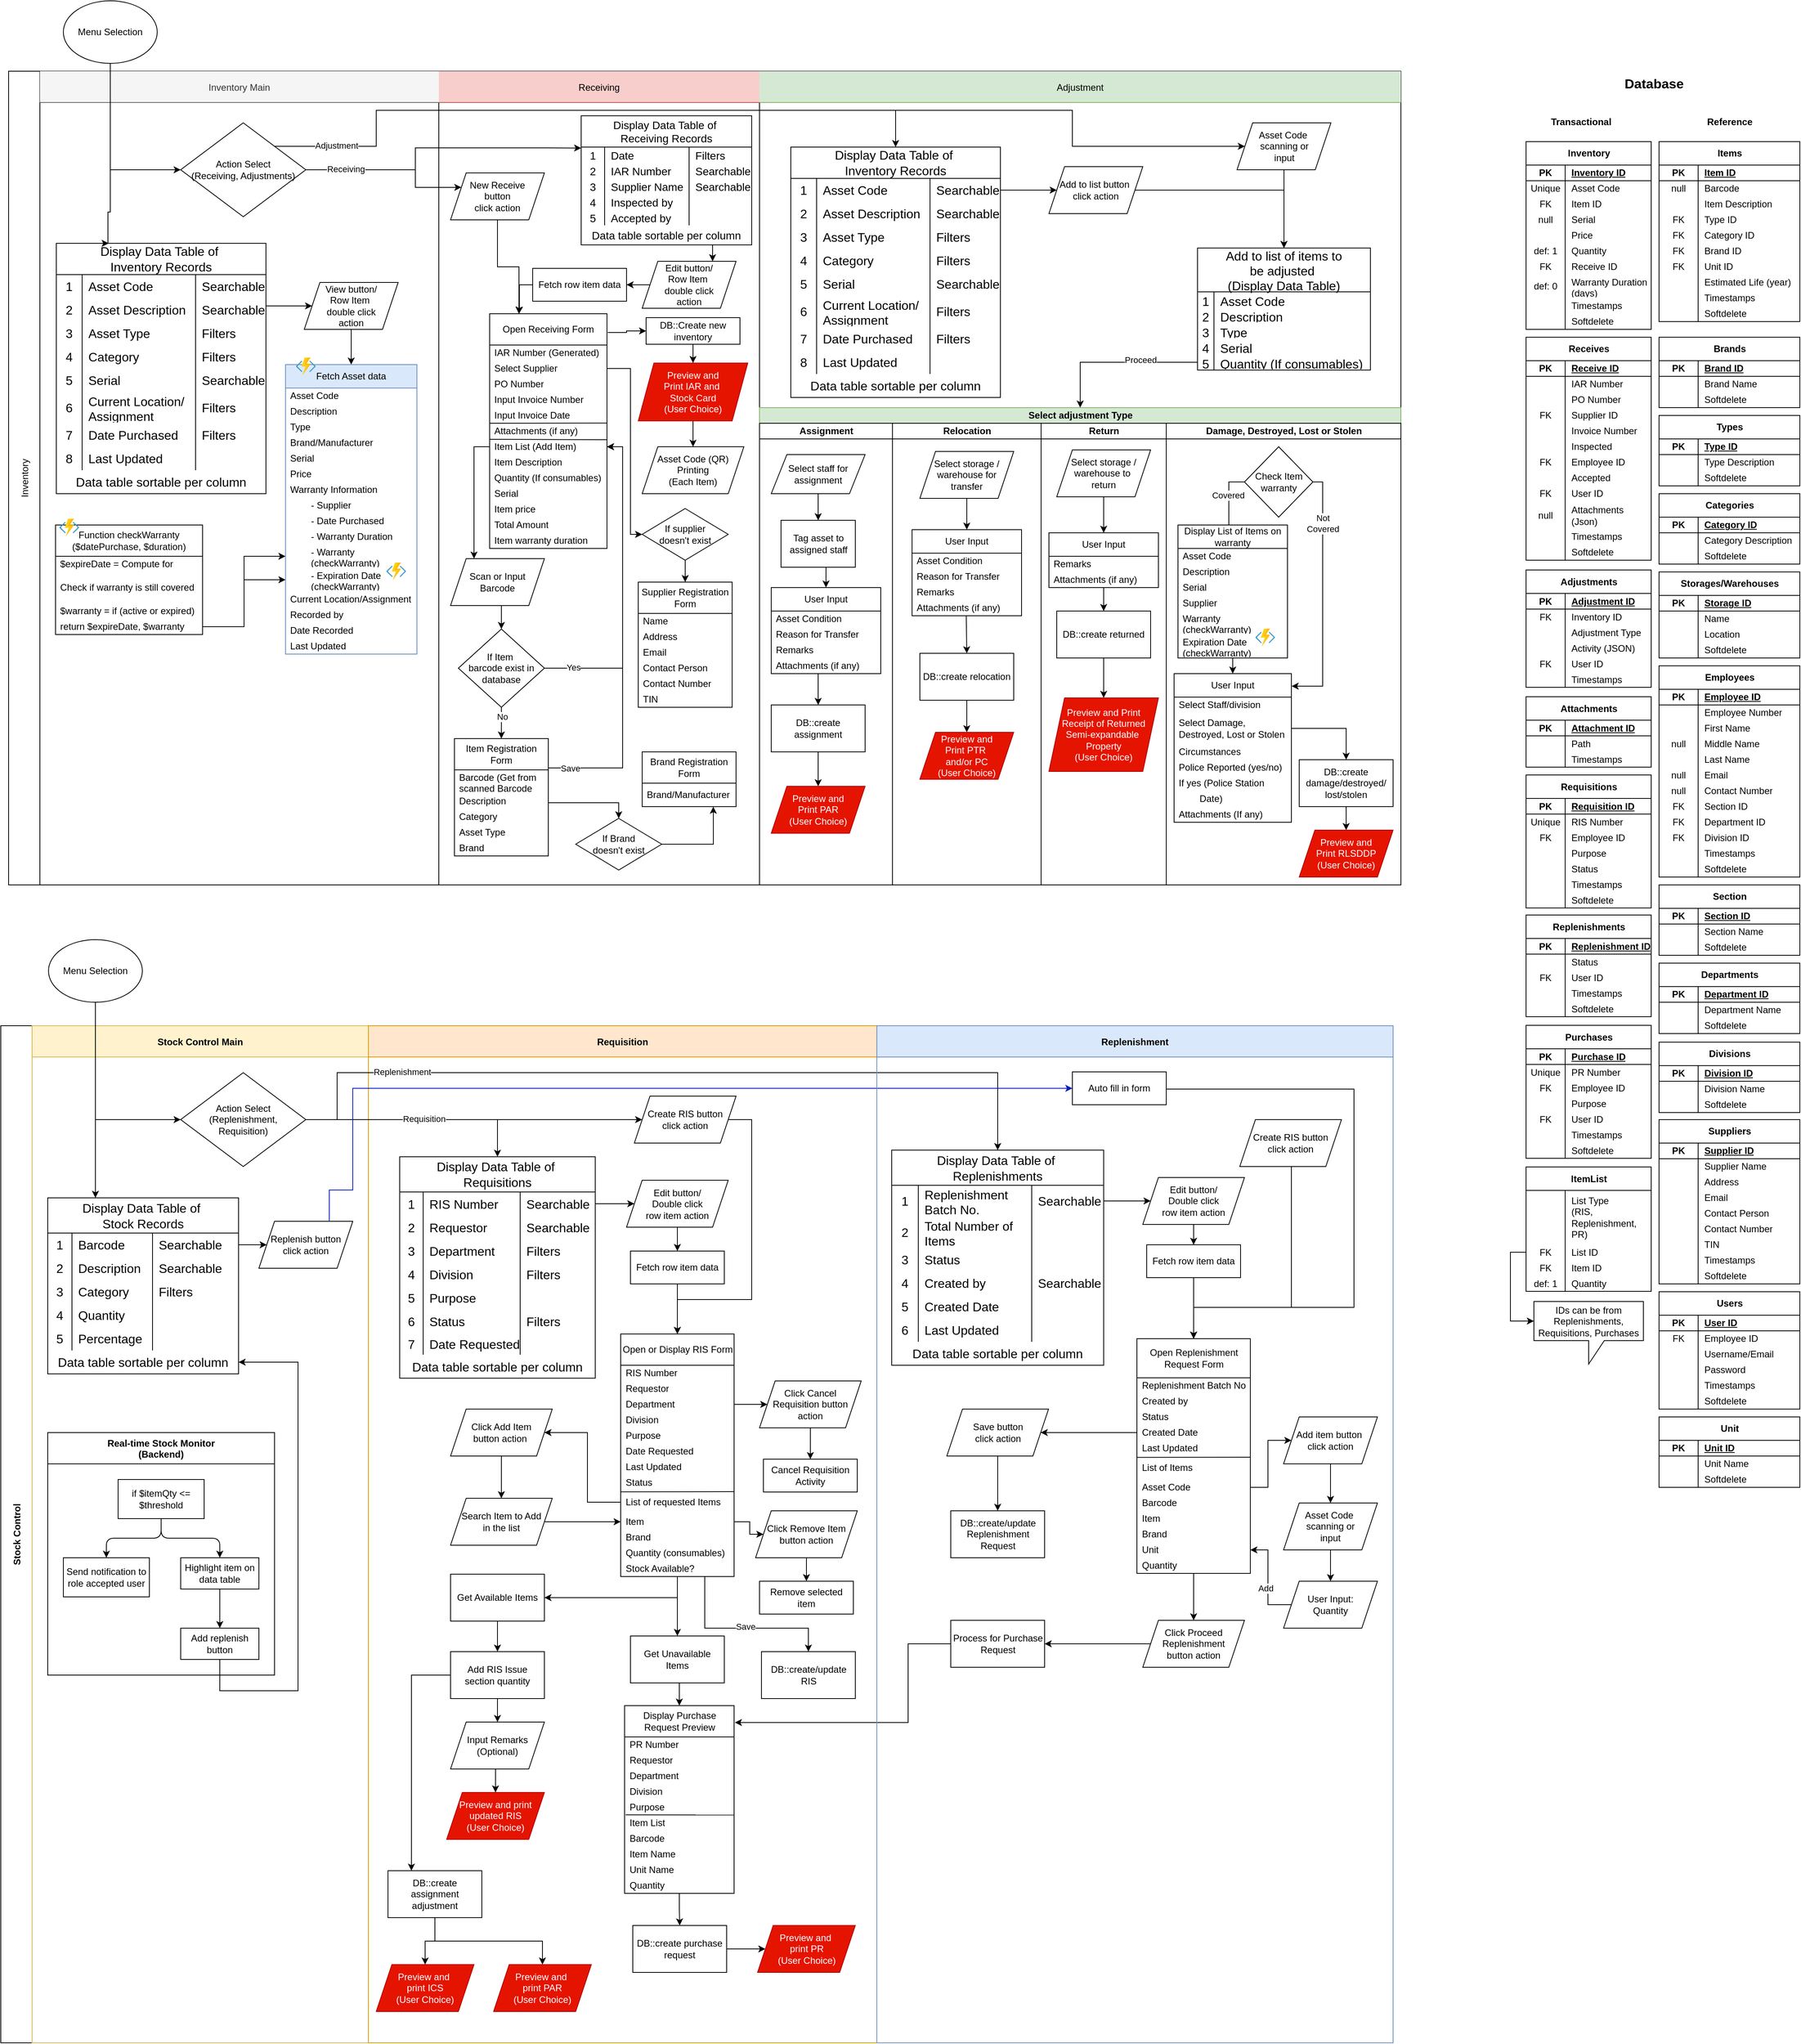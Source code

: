 <mxfile version="25.0.3">
  <diagram name="Page-1" id="Vomi8I1mb0VnvBT-yDzH">
    <mxGraphModel dx="1509" dy="819" grid="1" gridSize="10" guides="1" tooltips="1" connect="1" arrows="1" fold="1" page="1" pageScale="1" pageWidth="1169" pageHeight="827" math="0" shadow="0">
      <root>
        <mxCell id="0" />
        <mxCell id="1" parent="0" />
        <mxCell id="UIuMSbjneqzO_yE2jrcw-11" value="" style="shape=table;childLayout=tableLayout;startSize=0;collapsible=0;recursiveResize=0;expand=0;labelBackgroundColor=none;" parent="1" vertex="1">
          <mxGeometry x="30" y="90" width="1780" height="1040" as="geometry" />
        </mxCell>
        <mxCell id="UIuMSbjneqzO_yE2jrcw-12" value="Inventory" style="shape=tableRow;horizontal=0;swimlaneHead=0;swimlaneBody=0;top=0;left=0;bottom=0;right=0;dropTarget=0;fontStyle=0;fillColor=none;points=[[0,0.5],[1,0.5]];portConstraint=eastwest;startSize=40;collapsible=0;recursiveResize=0;expand=0;labelBackgroundColor=none;" parent="UIuMSbjneqzO_yE2jrcw-11" vertex="1">
          <mxGeometry width="1780" height="1040" as="geometry" />
        </mxCell>
        <mxCell id="UIuMSbjneqzO_yE2jrcw-13" value="Inventory Main" style="swimlane;swimlaneHead=0;swimlaneBody=0;fontStyle=0;connectable=0;fillColor=#f5f5f5;startSize=40;collapsible=0;recursiveResize=0;expand=0;labelBackgroundColor=none;fontColor=#333333;strokeColor=#666666;" parent="UIuMSbjneqzO_yE2jrcw-12" vertex="1">
          <mxGeometry x="40" width="510" height="1040" as="geometry">
            <mxRectangle width="510" height="1040" as="alternateBounds" />
          </mxGeometry>
        </mxCell>
        <mxCell id="P5UkXqfQfaICf5vlP5i--76" style="edgeStyle=orthogonalEdgeStyle;rounded=0;orthogonalLoop=1;jettySize=auto;html=1;entryX=0;entryY=0.5;entryDx=0;entryDy=0;" parent="UIuMSbjneqzO_yE2jrcw-13" source="P5UkXqfQfaICf5vlP5i--14" target="P5UkXqfQfaICf5vlP5i--49" edge="1">
          <mxGeometry relative="1" as="geometry">
            <Array as="points">
              <mxPoint x="330" y="300" />
              <mxPoint x="330" y="300" />
            </Array>
          </mxGeometry>
        </mxCell>
        <mxCell id="P5UkXqfQfaICf5vlP5i--14" value="Display Data Table of &#xa;Inventory Records" style="shape=table;startSize=40;container=1;collapsible=0;childLayout=tableLayout;fixedRows=1;rowLines=0;fontStyle=0;strokeColor=default;fontSize=16;whiteSpace=wrap;" parent="UIuMSbjneqzO_yE2jrcw-13" vertex="1">
          <mxGeometry x="21" y="220" width="268" height="320" as="geometry" />
        </mxCell>
        <mxCell id="P5UkXqfQfaICf5vlP5i--15" value="" style="shape=tableRow;horizontal=0;startSize=0;swimlaneHead=0;swimlaneBody=0;top=0;left=0;bottom=0;right=0;collapsible=0;dropTarget=0;fillColor=none;points=[[0,0.5],[1,0.5]];portConstraint=eastwest;strokeColor=inherit;fontSize=16;" parent="P5UkXqfQfaICf5vlP5i--14" vertex="1">
          <mxGeometry y="40" width="268" height="30" as="geometry" />
        </mxCell>
        <mxCell id="P5UkXqfQfaICf5vlP5i--16" value="1" style="shape=partialRectangle;html=1;whiteSpace=wrap;connectable=0;fillColor=none;top=0;left=0;bottom=0;right=0;overflow=hidden;pointerEvents=1;strokeColor=inherit;fontSize=16;" parent="P5UkXqfQfaICf5vlP5i--15" vertex="1">
          <mxGeometry width="33" height="30" as="geometry">
            <mxRectangle width="33" height="30" as="alternateBounds" />
          </mxGeometry>
        </mxCell>
        <mxCell id="P5UkXqfQfaICf5vlP5i--17" value="Asset Code" style="shape=partialRectangle;html=1;whiteSpace=wrap;connectable=0;fillColor=none;top=0;left=0;bottom=0;right=0;align=left;spacingLeft=6;overflow=hidden;strokeColor=inherit;fontSize=16;" parent="P5UkXqfQfaICf5vlP5i--15" vertex="1">
          <mxGeometry x="33" width="145" height="30" as="geometry">
            <mxRectangle width="145" height="30" as="alternateBounds" />
          </mxGeometry>
        </mxCell>
        <mxCell id="P5UkXqfQfaICf5vlP5i--60" value="Searchable" style="shape=partialRectangle;html=1;whiteSpace=wrap;connectable=0;fillColor=none;top=0;left=0;bottom=0;right=0;align=left;spacingLeft=6;overflow=hidden;strokeColor=inherit;fontSize=16;" parent="P5UkXqfQfaICf5vlP5i--15" vertex="1">
          <mxGeometry x="178" width="90" height="30" as="geometry">
            <mxRectangle width="90" height="30" as="alternateBounds" />
          </mxGeometry>
        </mxCell>
        <mxCell id="P5UkXqfQfaICf5vlP5i--18" value="" style="shape=tableRow;horizontal=0;startSize=0;swimlaneHead=0;swimlaneBody=0;top=0;left=0;bottom=0;right=0;collapsible=0;dropTarget=0;fillColor=none;points=[[0,0.5],[1,0.5]];portConstraint=eastwest;strokeColor=inherit;fontSize=16;" parent="P5UkXqfQfaICf5vlP5i--14" vertex="1">
          <mxGeometry y="70" width="268" height="30" as="geometry" />
        </mxCell>
        <mxCell id="P5UkXqfQfaICf5vlP5i--19" value="2" style="shape=partialRectangle;html=1;whiteSpace=wrap;connectable=0;fillColor=none;top=0;left=0;bottom=0;right=0;overflow=hidden;strokeColor=inherit;fontSize=16;" parent="P5UkXqfQfaICf5vlP5i--18" vertex="1">
          <mxGeometry width="33" height="30" as="geometry">
            <mxRectangle width="33" height="30" as="alternateBounds" />
          </mxGeometry>
        </mxCell>
        <mxCell id="P5UkXqfQfaICf5vlP5i--20" value="Asset Description" style="shape=partialRectangle;html=1;whiteSpace=wrap;connectable=0;fillColor=none;top=0;left=0;bottom=0;right=0;align=left;spacingLeft=6;overflow=hidden;strokeColor=inherit;fontSize=16;" parent="P5UkXqfQfaICf5vlP5i--18" vertex="1">
          <mxGeometry x="33" width="145" height="30" as="geometry">
            <mxRectangle width="145" height="30" as="alternateBounds" />
          </mxGeometry>
        </mxCell>
        <mxCell id="P5UkXqfQfaICf5vlP5i--61" value="Searchable" style="shape=partialRectangle;html=1;whiteSpace=wrap;connectable=0;fillColor=none;top=0;left=0;bottom=0;right=0;align=left;spacingLeft=6;overflow=hidden;strokeColor=inherit;fontSize=16;" parent="P5UkXqfQfaICf5vlP5i--18" vertex="1">
          <mxGeometry x="178" width="90" height="30" as="geometry">
            <mxRectangle width="90" height="30" as="alternateBounds" />
          </mxGeometry>
        </mxCell>
        <mxCell id="P5UkXqfQfaICf5vlP5i--55" style="shape=tableRow;horizontal=0;startSize=0;swimlaneHead=0;swimlaneBody=0;top=0;left=0;bottom=0;right=0;collapsible=0;dropTarget=0;fillColor=none;points=[[0,0.5],[1,0.5]];portConstraint=eastwest;strokeColor=inherit;fontSize=16;" parent="P5UkXqfQfaICf5vlP5i--14" vertex="1">
          <mxGeometry y="100" width="268" height="30" as="geometry" />
        </mxCell>
        <mxCell id="P5UkXqfQfaICf5vlP5i--56" value="3" style="shape=partialRectangle;html=1;whiteSpace=wrap;connectable=0;fillColor=none;top=0;left=0;bottom=0;right=0;overflow=hidden;strokeColor=inherit;fontSize=16;" parent="P5UkXqfQfaICf5vlP5i--55" vertex="1">
          <mxGeometry width="33" height="30" as="geometry">
            <mxRectangle width="33" height="30" as="alternateBounds" />
          </mxGeometry>
        </mxCell>
        <mxCell id="P5UkXqfQfaICf5vlP5i--57" value="Asset Type" style="shape=partialRectangle;html=1;whiteSpace=wrap;connectable=0;fillColor=none;top=0;left=0;bottom=0;right=0;align=left;spacingLeft=6;overflow=hidden;strokeColor=inherit;fontSize=16;" parent="P5UkXqfQfaICf5vlP5i--55" vertex="1">
          <mxGeometry x="33" width="145" height="30" as="geometry">
            <mxRectangle width="145" height="30" as="alternateBounds" />
          </mxGeometry>
        </mxCell>
        <mxCell id="P5UkXqfQfaICf5vlP5i--62" value="Filters" style="shape=partialRectangle;html=1;whiteSpace=wrap;connectable=0;fillColor=none;top=0;left=0;bottom=0;right=0;align=left;spacingLeft=6;overflow=hidden;strokeColor=inherit;fontSize=16;" parent="P5UkXqfQfaICf5vlP5i--55" vertex="1">
          <mxGeometry x="178" width="90" height="30" as="geometry">
            <mxRectangle width="90" height="30" as="alternateBounds" />
          </mxGeometry>
        </mxCell>
        <mxCell id="tWtP9dsFDZU0gEpBL7XC-296" style="shape=tableRow;horizontal=0;startSize=0;swimlaneHead=0;swimlaneBody=0;top=0;left=0;bottom=0;right=0;collapsible=0;dropTarget=0;fillColor=none;points=[[0,0.5],[1,0.5]];portConstraint=eastwest;strokeColor=inherit;fontSize=16;" parent="P5UkXqfQfaICf5vlP5i--14" vertex="1">
          <mxGeometry y="130" width="268" height="30" as="geometry" />
        </mxCell>
        <mxCell id="tWtP9dsFDZU0gEpBL7XC-297" value="4" style="shape=partialRectangle;html=1;whiteSpace=wrap;connectable=0;fillColor=none;top=0;left=0;bottom=0;right=0;overflow=hidden;strokeColor=inherit;fontSize=16;" parent="tWtP9dsFDZU0gEpBL7XC-296" vertex="1">
          <mxGeometry width="33" height="30" as="geometry">
            <mxRectangle width="33" height="30" as="alternateBounds" />
          </mxGeometry>
        </mxCell>
        <mxCell id="tWtP9dsFDZU0gEpBL7XC-298" value="Category" style="shape=partialRectangle;html=1;whiteSpace=wrap;connectable=0;fillColor=none;top=0;left=0;bottom=0;right=0;align=left;spacingLeft=6;overflow=hidden;strokeColor=inherit;fontSize=16;" parent="tWtP9dsFDZU0gEpBL7XC-296" vertex="1">
          <mxGeometry x="33" width="145" height="30" as="geometry">
            <mxRectangle width="145" height="30" as="alternateBounds" />
          </mxGeometry>
        </mxCell>
        <mxCell id="tWtP9dsFDZU0gEpBL7XC-299" value="Filters" style="shape=partialRectangle;html=1;whiteSpace=wrap;connectable=0;fillColor=none;top=0;left=0;bottom=0;right=0;align=left;spacingLeft=6;overflow=hidden;strokeColor=inherit;fontSize=16;" parent="tWtP9dsFDZU0gEpBL7XC-296" vertex="1">
          <mxGeometry x="178" width="90" height="30" as="geometry">
            <mxRectangle width="90" height="30" as="alternateBounds" />
          </mxGeometry>
        </mxCell>
        <mxCell id="P5UkXqfQfaICf5vlP5i--21" value="" style="shape=tableRow;horizontal=0;startSize=0;swimlaneHead=0;swimlaneBody=0;top=0;left=0;bottom=0;right=0;collapsible=0;dropTarget=0;fillColor=none;points=[[0,0.5],[1,0.5]];portConstraint=eastwest;strokeColor=inherit;fontSize=16;" parent="P5UkXqfQfaICf5vlP5i--14" vertex="1">
          <mxGeometry y="160" width="268" height="30" as="geometry" />
        </mxCell>
        <mxCell id="P5UkXqfQfaICf5vlP5i--22" value="5" style="shape=partialRectangle;html=1;whiteSpace=wrap;connectable=0;fillColor=none;top=0;left=0;bottom=0;right=0;overflow=hidden;strokeColor=inherit;fontSize=16;" parent="P5UkXqfQfaICf5vlP5i--21" vertex="1">
          <mxGeometry width="33" height="30" as="geometry">
            <mxRectangle width="33" height="30" as="alternateBounds" />
          </mxGeometry>
        </mxCell>
        <mxCell id="P5UkXqfQfaICf5vlP5i--23" value="Serial" style="shape=partialRectangle;html=1;whiteSpace=wrap;connectable=0;fillColor=none;top=0;left=0;bottom=0;right=0;align=left;spacingLeft=6;overflow=hidden;strokeColor=inherit;fontSize=16;" parent="P5UkXqfQfaICf5vlP5i--21" vertex="1">
          <mxGeometry x="33" width="145" height="30" as="geometry">
            <mxRectangle width="145" height="30" as="alternateBounds" />
          </mxGeometry>
        </mxCell>
        <mxCell id="P5UkXqfQfaICf5vlP5i--63" value="Searchable" style="shape=partialRectangle;html=1;whiteSpace=wrap;connectable=0;fillColor=none;top=0;left=0;bottom=0;right=0;align=left;spacingLeft=6;overflow=hidden;strokeColor=inherit;fontSize=16;" parent="P5UkXqfQfaICf5vlP5i--21" vertex="1">
          <mxGeometry x="178" width="90" height="30" as="geometry">
            <mxRectangle width="90" height="30" as="alternateBounds" />
          </mxGeometry>
        </mxCell>
        <mxCell id="P5UkXqfQfaICf5vlP5i--36" style="shape=tableRow;horizontal=0;startSize=0;swimlaneHead=0;swimlaneBody=0;top=0;left=0;bottom=0;right=0;collapsible=0;dropTarget=0;fillColor=none;points=[[0,0.5],[1,0.5]];portConstraint=eastwest;strokeColor=inherit;fontSize=16;" parent="P5UkXqfQfaICf5vlP5i--14" vertex="1">
          <mxGeometry y="190" width="268" height="40" as="geometry" />
        </mxCell>
        <mxCell id="P5UkXqfQfaICf5vlP5i--37" value="6" style="shape=partialRectangle;html=1;whiteSpace=wrap;connectable=0;fillColor=none;top=0;left=0;bottom=0;right=0;overflow=hidden;strokeColor=inherit;fontSize=16;" parent="P5UkXqfQfaICf5vlP5i--36" vertex="1">
          <mxGeometry width="33" height="40" as="geometry">
            <mxRectangle width="33" height="40" as="alternateBounds" />
          </mxGeometry>
        </mxCell>
        <mxCell id="P5UkXqfQfaICf5vlP5i--38" value="Current Location/ Assignment" style="shape=partialRectangle;html=1;whiteSpace=wrap;connectable=0;fillColor=none;top=0;left=0;bottom=0;right=0;align=left;spacingLeft=6;overflow=hidden;strokeColor=inherit;fontSize=16;" parent="P5UkXqfQfaICf5vlP5i--36" vertex="1">
          <mxGeometry x="33" width="145" height="40" as="geometry">
            <mxRectangle width="145" height="40" as="alternateBounds" />
          </mxGeometry>
        </mxCell>
        <mxCell id="P5UkXqfQfaICf5vlP5i--64" value="Filters" style="shape=partialRectangle;html=1;whiteSpace=wrap;connectable=0;fillColor=none;top=0;left=0;bottom=0;right=0;align=left;spacingLeft=6;overflow=hidden;strokeColor=inherit;fontSize=16;" parent="P5UkXqfQfaICf5vlP5i--36" vertex="1">
          <mxGeometry x="178" width="90" height="40" as="geometry">
            <mxRectangle width="90" height="40" as="alternateBounds" />
          </mxGeometry>
        </mxCell>
        <mxCell id="P5UkXqfQfaICf5vlP5i--30" style="shape=tableRow;horizontal=0;startSize=0;swimlaneHead=0;swimlaneBody=0;top=0;left=0;bottom=0;right=0;collapsible=0;dropTarget=0;fillColor=none;points=[[0,0.5],[1,0.5]];portConstraint=eastwest;strokeColor=inherit;fontSize=16;" parent="P5UkXqfQfaICf5vlP5i--14" vertex="1">
          <mxGeometry y="230" width="268" height="30" as="geometry" />
        </mxCell>
        <mxCell id="P5UkXqfQfaICf5vlP5i--31" value="7" style="shape=partialRectangle;html=1;whiteSpace=wrap;connectable=0;fillColor=none;top=0;left=0;bottom=0;right=0;overflow=hidden;strokeColor=inherit;fontSize=16;" parent="P5UkXqfQfaICf5vlP5i--30" vertex="1">
          <mxGeometry width="33" height="30" as="geometry">
            <mxRectangle width="33" height="30" as="alternateBounds" />
          </mxGeometry>
        </mxCell>
        <mxCell id="P5UkXqfQfaICf5vlP5i--32" value="Date Purchased" style="shape=partialRectangle;html=1;whiteSpace=wrap;connectable=0;fillColor=none;top=0;left=0;bottom=0;right=0;align=left;spacingLeft=6;overflow=hidden;strokeColor=inherit;fontSize=16;" parent="P5UkXqfQfaICf5vlP5i--30" vertex="1">
          <mxGeometry x="33" width="145" height="30" as="geometry">
            <mxRectangle width="145" height="30" as="alternateBounds" />
          </mxGeometry>
        </mxCell>
        <mxCell id="P5UkXqfQfaICf5vlP5i--65" value="Filters" style="shape=partialRectangle;html=1;whiteSpace=wrap;connectable=0;fillColor=none;top=0;left=0;bottom=0;right=0;align=left;spacingLeft=6;overflow=hidden;strokeColor=inherit;fontSize=16;" parent="P5UkXqfQfaICf5vlP5i--30" vertex="1">
          <mxGeometry x="178" width="90" height="30" as="geometry">
            <mxRectangle width="90" height="30" as="alternateBounds" />
          </mxGeometry>
        </mxCell>
        <mxCell id="P5UkXqfQfaICf5vlP5i--33" style="shape=tableRow;horizontal=0;startSize=0;swimlaneHead=0;swimlaneBody=0;top=0;left=0;bottom=0;right=0;collapsible=0;dropTarget=0;fillColor=none;points=[[0,0.5],[1,0.5]];portConstraint=eastwest;strokeColor=inherit;fontSize=16;" parent="P5UkXqfQfaICf5vlP5i--14" vertex="1">
          <mxGeometry y="260" width="268" height="30" as="geometry" />
        </mxCell>
        <mxCell id="P5UkXqfQfaICf5vlP5i--34" value="8" style="shape=partialRectangle;html=1;whiteSpace=wrap;connectable=0;fillColor=none;top=0;left=0;bottom=0;right=0;overflow=hidden;strokeColor=inherit;fontSize=16;" parent="P5UkXqfQfaICf5vlP5i--33" vertex="1">
          <mxGeometry width="33" height="30" as="geometry">
            <mxRectangle width="33" height="30" as="alternateBounds" />
          </mxGeometry>
        </mxCell>
        <mxCell id="P5UkXqfQfaICf5vlP5i--35" value="Last Updated" style="shape=partialRectangle;html=1;whiteSpace=wrap;connectable=0;fillColor=none;top=0;left=0;bottom=0;right=0;align=left;spacingLeft=6;overflow=hidden;strokeColor=inherit;fontSize=16;" parent="P5UkXqfQfaICf5vlP5i--33" vertex="1">
          <mxGeometry x="33" width="145" height="30" as="geometry">
            <mxRectangle width="145" height="30" as="alternateBounds" />
          </mxGeometry>
        </mxCell>
        <mxCell id="P5UkXqfQfaICf5vlP5i--66" value="" style="shape=partialRectangle;html=1;whiteSpace=wrap;connectable=0;fillColor=none;top=0;left=0;bottom=0;right=0;align=left;spacingLeft=6;overflow=hidden;strokeColor=inherit;fontSize=16;" parent="P5UkXqfQfaICf5vlP5i--33" vertex="1">
          <mxGeometry x="178" width="90" height="30" as="geometry">
            <mxRectangle width="90" height="30" as="alternateBounds" />
          </mxGeometry>
        </mxCell>
        <mxCell id="P5UkXqfQfaICf5vlP5i--67" style="shape=tableRow;horizontal=0;startSize=0;swimlaneHead=0;swimlaneBody=0;top=0;left=0;bottom=0;right=0;collapsible=0;dropTarget=0;fillColor=none;points=[[0,0.5],[1,0.5]];portConstraint=eastwest;strokeColor=inherit;fontSize=16;" parent="P5UkXqfQfaICf5vlP5i--14" vertex="1">
          <mxGeometry y="290" width="268" height="30" as="geometry" />
        </mxCell>
        <mxCell id="P5UkXqfQfaICf5vlP5i--68" value="Data table sortable per column" style="shape=partialRectangle;html=1;whiteSpace=wrap;connectable=0;fillColor=none;top=0;left=0;bottom=0;right=0;overflow=hidden;strokeColor=inherit;fontSize=16;rowspan=1;colspan=3;" parent="P5UkXqfQfaICf5vlP5i--67" vertex="1">
          <mxGeometry width="268" height="30" as="geometry">
            <mxRectangle width="33" height="30" as="alternateBounds" />
          </mxGeometry>
        </mxCell>
        <mxCell id="P5UkXqfQfaICf5vlP5i--69" style="shape=partialRectangle;html=1;whiteSpace=wrap;connectable=0;fillColor=none;top=0;left=0;bottom=0;right=0;align=left;spacingLeft=6;overflow=hidden;strokeColor=inherit;fontSize=16;" parent="P5UkXqfQfaICf5vlP5i--67" vertex="1" visible="0">
          <mxGeometry x="33" width="145" height="30" as="geometry">
            <mxRectangle width="145" height="30" as="alternateBounds" />
          </mxGeometry>
        </mxCell>
        <mxCell id="P5UkXqfQfaICf5vlP5i--70" style="shape=partialRectangle;html=1;whiteSpace=wrap;connectable=0;fillColor=none;top=0;left=0;bottom=0;right=0;align=left;spacingLeft=6;overflow=hidden;strokeColor=inherit;fontSize=16;" parent="P5UkXqfQfaICf5vlP5i--67" vertex="1" visible="0">
          <mxGeometry x="178" width="90" height="30" as="geometry">
            <mxRectangle width="90" height="30" as="alternateBounds" />
          </mxGeometry>
        </mxCell>
        <mxCell id="P5UkXqfQfaICf5vlP5i--45" value="Action Select&lt;br&gt;(Receiving, Adjustments)" style="rhombus;whiteSpace=wrap;html=1;" parent="UIuMSbjneqzO_yE2jrcw-13" vertex="1">
          <mxGeometry x="180" y="66" width="160" height="120" as="geometry" />
        </mxCell>
        <mxCell id="P5UkXqfQfaICf5vlP5i--52" style="edgeStyle=orthogonalEdgeStyle;rounded=0;orthogonalLoop=1;jettySize=auto;html=1;entryX=0.5;entryY=0;entryDx=0;entryDy=0;" parent="UIuMSbjneqzO_yE2jrcw-13" source="P5UkXqfQfaICf5vlP5i--49" target="P5UkXqfQfaICf5vlP5i--72" edge="1">
          <mxGeometry relative="1" as="geometry">
            <mxPoint x="398" y="360" as="targetPoint" />
          </mxGeometry>
        </mxCell>
        <mxCell id="P5UkXqfQfaICf5vlP5i--49" value="View button/&lt;div&gt;Row Item&amp;nbsp;&lt;div&gt;double click&lt;/div&gt;&lt;div&gt;action&lt;/div&gt;&lt;/div&gt;" style="shape=parallelogram;perimeter=parallelogramPerimeter;whiteSpace=wrap;html=1;fixedSize=1;" parent="UIuMSbjneqzO_yE2jrcw-13" vertex="1">
          <mxGeometry x="338" y="270" width="120" height="60" as="geometry" />
        </mxCell>
        <mxCell id="P5UkXqfQfaICf5vlP5i--86" value="Function checkWarranty ($datePurchase, $duration)" style="swimlane;fontStyle=0;childLayout=stackLayout;horizontal=1;startSize=40;horizontalStack=0;resizeParent=1;resizeParentMax=0;resizeLast=0;collapsible=1;marginBottom=0;whiteSpace=wrap;html=1;" parent="UIuMSbjneqzO_yE2jrcw-13" vertex="1">
          <mxGeometry x="20" y="580" width="188" height="140" as="geometry" />
        </mxCell>
        <mxCell id="P5UkXqfQfaICf5vlP5i--87" value="$expireDate = Compute for expiration" style="text;strokeColor=none;fillColor=none;align=left;verticalAlign=middle;spacingLeft=4;spacingRight=4;overflow=hidden;points=[[0,0.5],[1,0.5]];portConstraint=eastwest;rotatable=0;whiteSpace=wrap;html=1;" parent="P5UkXqfQfaICf5vlP5i--86" vertex="1">
          <mxGeometry y="40" width="188" height="20" as="geometry" />
        </mxCell>
        <mxCell id="P5UkXqfQfaICf5vlP5i--88" value="Check if warranty is still covered" style="text;strokeColor=none;fillColor=none;align=left;verticalAlign=middle;spacingLeft=4;spacingRight=4;overflow=hidden;points=[[0,0.5],[1,0.5]];portConstraint=eastwest;rotatable=0;whiteSpace=wrap;html=1;" parent="P5UkXqfQfaICf5vlP5i--86" vertex="1">
          <mxGeometry y="60" width="188" height="40" as="geometry" />
        </mxCell>
        <mxCell id="P5UkXqfQfaICf5vlP5i--89" value="$warranty = if (active or expired)" style="text;strokeColor=none;fillColor=none;align=left;verticalAlign=middle;spacingLeft=4;spacingRight=4;overflow=hidden;points=[[0,0.5],[1,0.5]];portConstraint=eastwest;rotatable=0;whiteSpace=wrap;html=1;" parent="P5UkXqfQfaICf5vlP5i--86" vertex="1">
          <mxGeometry y="100" width="188" height="20" as="geometry" />
        </mxCell>
        <mxCell id="P5UkXqfQfaICf5vlP5i--90" value="return $expireDate, $warranty" style="text;strokeColor=none;fillColor=none;align=left;verticalAlign=middle;spacingLeft=4;spacingRight=4;overflow=hidden;points=[[0,0.5],[1,0.5]];portConstraint=eastwest;rotatable=0;whiteSpace=wrap;html=1;" parent="P5UkXqfQfaICf5vlP5i--86" vertex="1">
          <mxGeometry y="120" width="188" height="20" as="geometry" />
        </mxCell>
        <mxCell id="P5UkXqfQfaICf5vlP5i--99" style="edgeStyle=orthogonalEdgeStyle;rounded=0;orthogonalLoop=1;jettySize=auto;html=1;exitX=1;exitY=0.5;exitDx=0;exitDy=0;" parent="UIuMSbjneqzO_yE2jrcw-13" source="P5UkXqfQfaICf5vlP5i--90" target="P5UkXqfQfaICf5vlP5i--83" edge="1">
          <mxGeometry relative="1" as="geometry" />
        </mxCell>
        <mxCell id="P5UkXqfQfaICf5vlP5i--100" style="edgeStyle=orthogonalEdgeStyle;rounded=0;orthogonalLoop=1;jettySize=auto;html=1;exitX=1;exitY=0.5;exitDx=0;exitDy=0;" parent="UIuMSbjneqzO_yE2jrcw-13" source="P5UkXqfQfaICf5vlP5i--90" target="P5UkXqfQfaICf5vlP5i--97" edge="1">
          <mxGeometry relative="1" as="geometry" />
        </mxCell>
        <mxCell id="P5UkXqfQfaICf5vlP5i--207" value="" style="image;sketch=0;aspect=fixed;html=1;points=[];align=center;fontSize=12;image=img/lib/mscae/Functions.svg;" parent="UIuMSbjneqzO_yE2jrcw-13" vertex="1">
          <mxGeometry x="25" y="572" width="25" height="23" as="geometry" />
        </mxCell>
        <mxCell id="P5UkXqfQfaICf5vlP5i--208" value="" style="group" parent="UIuMSbjneqzO_yE2jrcw-13" vertex="1" connectable="0">
          <mxGeometry x="314" y="366" width="168" height="349" as="geometry" />
        </mxCell>
        <mxCell id="P5UkXqfQfaICf5vlP5i--72" value="Fetch Asset data" style="swimlane;fontStyle=0;childLayout=stackLayout;horizontal=1;startSize=30;horizontalStack=0;resizeParent=1;resizeParentMax=0;resizeLast=0;collapsible=1;marginBottom=0;whiteSpace=wrap;html=1;fillColor=#dae8fc;strokeColor=#6c8ebf;" parent="P5UkXqfQfaICf5vlP5i--208" vertex="1">
          <mxGeometry y="9" width="168" height="370" as="geometry" />
        </mxCell>
        <mxCell id="P5UkXqfQfaICf5vlP5i--73" value="Asset Code" style="text;strokeColor=none;fillColor=none;align=left;verticalAlign=middle;spacingLeft=4;spacingRight=4;overflow=hidden;points=[[0,0.5],[1,0.5]];portConstraint=eastwest;rotatable=0;whiteSpace=wrap;html=1;" parent="P5UkXqfQfaICf5vlP5i--72" vertex="1">
          <mxGeometry y="30" width="168" height="20" as="geometry" />
        </mxCell>
        <mxCell id="P5UkXqfQfaICf5vlP5i--74" value="Description" style="text;strokeColor=none;fillColor=none;align=left;verticalAlign=middle;spacingLeft=4;spacingRight=4;overflow=hidden;points=[[0,0.5],[1,0.5]];portConstraint=eastwest;rotatable=0;whiteSpace=wrap;html=1;" parent="P5UkXqfQfaICf5vlP5i--72" vertex="1">
          <mxGeometry y="50" width="168" height="20" as="geometry" />
        </mxCell>
        <mxCell id="P5UkXqfQfaICf5vlP5i--75" value="Type" style="text;strokeColor=none;fillColor=none;align=left;verticalAlign=middle;spacingLeft=4;spacingRight=4;overflow=hidden;points=[[0,0.5],[1,0.5]];portConstraint=eastwest;rotatable=0;whiteSpace=wrap;html=1;" parent="P5UkXqfQfaICf5vlP5i--72" vertex="1">
          <mxGeometry y="70" width="168" height="20" as="geometry" />
        </mxCell>
        <mxCell id="P5UkXqfQfaICf5vlP5i--78" value="Brand/Manufacturer" style="text;strokeColor=none;fillColor=none;align=left;verticalAlign=middle;spacingLeft=4;spacingRight=4;overflow=hidden;points=[[0,0.5],[1,0.5]];portConstraint=eastwest;rotatable=0;whiteSpace=wrap;html=1;" parent="P5UkXqfQfaICf5vlP5i--72" vertex="1">
          <mxGeometry y="90" width="168" height="20" as="geometry" />
        </mxCell>
        <mxCell id="P5UkXqfQfaICf5vlP5i--101" value="Serial" style="text;strokeColor=none;fillColor=none;align=left;verticalAlign=middle;spacingLeft=4;spacingRight=4;overflow=hidden;points=[[0,0.5],[1,0.5]];portConstraint=eastwest;rotatable=0;whiteSpace=wrap;html=1;" parent="P5UkXqfQfaICf5vlP5i--72" vertex="1">
          <mxGeometry y="110" width="168" height="20" as="geometry" />
        </mxCell>
        <mxCell id="c8jtCQ2RTV0CYjJ42k8G-74" value="Price" style="text;strokeColor=none;fillColor=none;align=left;verticalAlign=middle;spacingLeft=4;spacingRight=4;overflow=hidden;points=[[0,0.5],[1,0.5]];portConstraint=eastwest;rotatable=0;whiteSpace=wrap;html=1;" parent="P5UkXqfQfaICf5vlP5i--72" vertex="1">
          <mxGeometry y="130" width="168" height="20" as="geometry" />
        </mxCell>
        <mxCell id="P5UkXqfQfaICf5vlP5i--81" value="Warranty Information" style="text;strokeColor=none;fillColor=none;align=left;verticalAlign=middle;spacingLeft=4;spacingRight=4;overflow=hidden;points=[[0,0.5],[1,0.5]];portConstraint=eastwest;rotatable=0;whiteSpace=wrap;html=1;" parent="P5UkXqfQfaICf5vlP5i--72" vertex="1">
          <mxGeometry y="150" width="168" height="20" as="geometry" />
        </mxCell>
        <mxCell id="P5UkXqfQfaICf5vlP5i--80" value="&lt;span style=&quot;white-space: pre;&quot;&gt;&#x9;&lt;/span&gt;- Supplier" style="text;strokeColor=none;fillColor=none;align=left;verticalAlign=middle;spacingLeft=4;spacingRight=4;overflow=hidden;points=[[0,0.5],[1,0.5]];portConstraint=eastwest;rotatable=0;whiteSpace=wrap;html=1;" parent="P5UkXqfQfaICf5vlP5i--72" vertex="1">
          <mxGeometry y="170" width="168" height="20" as="geometry" />
        </mxCell>
        <mxCell id="P5UkXqfQfaICf5vlP5i--79" value="&lt;span style=&quot;white-space: pre;&quot;&gt;&#x9;&lt;/span&gt;- Date Purchased" style="text;strokeColor=none;fillColor=none;align=left;verticalAlign=middle;spacingLeft=4;spacingRight=4;overflow=hidden;points=[[0,0.5],[1,0.5]];portConstraint=eastwest;rotatable=0;whiteSpace=wrap;html=1;" parent="P5UkXqfQfaICf5vlP5i--72" vertex="1">
          <mxGeometry y="190" width="168" height="20" as="geometry" />
        </mxCell>
        <mxCell id="P5UkXqfQfaICf5vlP5i--82" value="&lt;span style=&quot;white-space: pre;&quot;&gt;&#x9;&lt;/span&gt;- Warranty Duration" style="text;strokeColor=none;fillColor=none;align=left;verticalAlign=middle;spacingLeft=4;spacingRight=4;overflow=hidden;points=[[0,0.5],[1,0.5]];portConstraint=eastwest;rotatable=0;whiteSpace=wrap;html=1;" parent="P5UkXqfQfaICf5vlP5i--72" vertex="1">
          <mxGeometry y="210" width="168" height="20" as="geometry" />
        </mxCell>
        <mxCell id="P5UkXqfQfaICf5vlP5i--83" value="&lt;span style=&quot;white-space: pre;&quot;&gt;&#x9;&lt;/span&gt;- Warranty &lt;span style=&quot;white-space: pre;&quot;&gt;&#x9;&lt;/span&gt;(checkWarranty)" style="text;strokeColor=none;fillColor=none;align=left;verticalAlign=middle;spacingLeft=4;spacingRight=4;overflow=hidden;points=[[0,0.5],[1,0.5]];portConstraint=eastwest;rotatable=0;whiteSpace=wrap;html=1;" parent="P5UkXqfQfaICf5vlP5i--72" vertex="1">
          <mxGeometry y="230" width="168" height="30" as="geometry" />
        </mxCell>
        <mxCell id="P5UkXqfQfaICf5vlP5i--97" value="&lt;span style=&quot;white-space: pre;&quot;&gt;&#x9;&lt;/span&gt;- Expiration Date &lt;span style=&quot;white-space: pre;&quot;&gt;&#x9;&lt;/span&gt;(checkWarranty)" style="text;strokeColor=none;fillColor=none;align=left;verticalAlign=middle;spacingLeft=4;spacingRight=4;overflow=hidden;points=[[0,0.5],[1,0.5]];portConstraint=eastwest;rotatable=0;whiteSpace=wrap;html=1;" parent="P5UkXqfQfaICf5vlP5i--72" vertex="1">
          <mxGeometry y="260" width="168" height="30" as="geometry" />
        </mxCell>
        <mxCell id="P5UkXqfQfaICf5vlP5i--105" value="Current Location/Assignment" style="text;strokeColor=none;fillColor=none;align=left;verticalAlign=middle;spacingLeft=4;spacingRight=4;overflow=hidden;points=[[0,0.5],[1,0.5]];portConstraint=eastwest;rotatable=0;whiteSpace=wrap;html=1;" parent="P5UkXqfQfaICf5vlP5i--72" vertex="1">
          <mxGeometry y="290" width="168" height="20" as="geometry" />
        </mxCell>
        <mxCell id="P5UkXqfQfaICf5vlP5i--96" value="Recorded by" style="text;strokeColor=none;fillColor=none;align=left;verticalAlign=middle;spacingLeft=4;spacingRight=4;overflow=hidden;points=[[0,0.5],[1,0.5]];portConstraint=eastwest;rotatable=0;whiteSpace=wrap;html=1;" parent="P5UkXqfQfaICf5vlP5i--72" vertex="1">
          <mxGeometry y="310" width="168" height="20" as="geometry" />
        </mxCell>
        <mxCell id="P5UkXqfQfaICf5vlP5i--102" value="Date Recorded" style="text;strokeColor=none;fillColor=none;align=left;verticalAlign=middle;spacingLeft=4;spacingRight=4;overflow=hidden;points=[[0,0.5],[1,0.5]];portConstraint=eastwest;rotatable=0;whiteSpace=wrap;html=1;" parent="P5UkXqfQfaICf5vlP5i--72" vertex="1">
          <mxGeometry y="330" width="168" height="20" as="geometry" />
        </mxCell>
        <mxCell id="P5UkXqfQfaICf5vlP5i--103" value="Last Updated" style="text;strokeColor=none;fillColor=none;align=left;verticalAlign=middle;spacingLeft=4;spacingRight=4;overflow=hidden;points=[[0,0.5],[1,0.5]];portConstraint=eastwest;rotatable=0;whiteSpace=wrap;html=1;" parent="P5UkXqfQfaICf5vlP5i--72" vertex="1">
          <mxGeometry y="350" width="168" height="20" as="geometry" />
        </mxCell>
        <mxCell id="2IgRdefoUfC_rBKQaC2j-96" value="" style="image;sketch=0;aspect=fixed;html=1;points=[];align=center;fontSize=12;image=img/lib/mscae/Functions.svg;" vertex="1" parent="P5UkXqfQfaICf5vlP5i--208">
          <mxGeometry x="13.5" width="25" height="23" as="geometry" />
        </mxCell>
        <mxCell id="tWtP9dsFDZU0gEpBL7XC-40" value="" style="image;sketch=0;aspect=fixed;html=1;points=[];align=center;fontSize=12;image=img/lib/mscae/Functions.svg;" parent="UIuMSbjneqzO_yE2jrcw-13" vertex="1">
          <mxGeometry x="443" y="628" width="25" height="23" as="geometry" />
        </mxCell>
        <mxCell id="UIuMSbjneqzO_yE2jrcw-14" value="Receiving" style="swimlane;swimlaneHead=0;swimlaneBody=0;fontStyle=0;connectable=0;fillColor=#f8cecc;startSize=40;collapsible=0;recursiveResize=0;expand=0;labelBackgroundColor=none;strokeColor=#b85450;" parent="UIuMSbjneqzO_yE2jrcw-12" vertex="1">
          <mxGeometry x="550" width="410" height="1040" as="geometry">
            <mxRectangle width="410" height="1040" as="alternateBounds" />
          </mxGeometry>
        </mxCell>
        <mxCell id="vhRFyTau2gw0j3g7wj8o-441" style="edgeStyle=orthogonalEdgeStyle;rounded=0;orthogonalLoop=1;jettySize=auto;html=1;exitX=1;exitY=0.08;exitDx=1;exitDy=0;exitPerimeter=0;entryX=0;entryY=0.5;entryDx=0;entryDy=0;" parent="UIuMSbjneqzO_yE2jrcw-14" source="P5UkXqfQfaICf5vlP5i--115" target="vhRFyTau2gw0j3g7wj8o-440" edge="1">
          <mxGeometry relative="1" as="geometry" />
        </mxCell>
        <mxCell id="P5UkXqfQfaICf5vlP5i--115" value="Open Receiving Form" style="swimlane;fontStyle=0;childLayout=stackLayout;horizontal=1;startSize=40;horizontalStack=0;resizeParent=1;resizeParentMax=0;resizeLast=0;collapsible=1;marginBottom=0;whiteSpace=wrap;html=1;points=[[0,0,0,0,0],[0,0.25,0,0,0],[0,0.5,0,0,0],[0,0.75,0,0,0],[0,1,0,0,0],[0.25,0,0,0,0],[0.25,1,0,0,0],[0.5,0,0,0,0],[0.5,1,0,0,0],[0.75,0,0,0,0],[0.75,1,0,0,0],[1,0,0,0,0],[1,0.08,0,1,0],[1,0.25,0,0,0],[1,0.5,0,0,0],[1,0.75,0,0,0],[1,1,0,0,0]];" parent="UIuMSbjneqzO_yE2jrcw-14" vertex="1">
          <mxGeometry x="65" y="310" width="150" height="300" as="geometry" />
        </mxCell>
        <mxCell id="P5UkXqfQfaICf5vlP5i--120" value="IAR Number (Generated)" style="text;strokeColor=none;fillColor=none;align=left;verticalAlign=middle;spacingLeft=4;spacingRight=4;overflow=hidden;points=[[0,0.5],[1,0.5]];portConstraint=eastwest;rotatable=0;whiteSpace=wrap;html=1;" parent="P5UkXqfQfaICf5vlP5i--115" vertex="1">
          <mxGeometry y="40" width="150" height="20" as="geometry" />
        </mxCell>
        <mxCell id="P5UkXqfQfaICf5vlP5i--116" value="Select Supplier" style="text;strokeColor=none;fillColor=none;align=left;verticalAlign=middle;spacingLeft=4;spacingRight=4;overflow=hidden;points=[[0,0.5],[1,0.5]];portConstraint=eastwest;rotatable=0;whiteSpace=wrap;html=1;" parent="P5UkXqfQfaICf5vlP5i--115" vertex="1">
          <mxGeometry y="60" width="150" height="20" as="geometry" />
        </mxCell>
        <mxCell id="P5UkXqfQfaICf5vlP5i--118" value="PO Number" style="text;strokeColor=none;fillColor=none;align=left;verticalAlign=middle;spacingLeft=4;spacingRight=4;overflow=hidden;points=[[0,0.5],[1,0.5]];portConstraint=eastwest;rotatable=0;whiteSpace=wrap;html=1;" parent="P5UkXqfQfaICf5vlP5i--115" vertex="1">
          <mxGeometry y="80" width="150" height="20" as="geometry" />
        </mxCell>
        <mxCell id="P5UkXqfQfaICf5vlP5i--119" value="Input Invoice Number" style="text;strokeColor=none;fillColor=none;align=left;verticalAlign=middle;spacingLeft=4;spacingRight=4;overflow=hidden;points=[[0,0.5],[1,0.5]];portConstraint=eastwest;rotatable=0;whiteSpace=wrap;html=1;" parent="P5UkXqfQfaICf5vlP5i--115" vertex="1">
          <mxGeometry y="100" width="150" height="20" as="geometry" />
        </mxCell>
        <mxCell id="c8jtCQ2RTV0CYjJ42k8G-2" value="" style="endArrow=none;html=1;rounded=0;entryX=1.003;entryY=0.986;entryDx=0;entryDy=0;entryPerimeter=0;" parent="P5UkXqfQfaICf5vlP5i--115" target="P5UkXqfQfaICf5vlP5i--121" edge="1">
          <mxGeometry width="50" height="50" relative="1" as="geometry">
            <mxPoint y="140" as="sourcePoint" />
            <mxPoint x="50" y="90" as="targetPoint" />
          </mxGeometry>
        </mxCell>
        <mxCell id="P5UkXqfQfaICf5vlP5i--121" value="Input Invoice Date" style="text;strokeColor=none;fillColor=none;align=left;verticalAlign=middle;spacingLeft=4;spacingRight=4;overflow=hidden;points=[[0,0.5],[1,0.5]];portConstraint=eastwest;rotatable=0;whiteSpace=wrap;html=1;" parent="P5UkXqfQfaICf5vlP5i--115" vertex="1">
          <mxGeometry y="120" width="150" height="20" as="geometry" />
        </mxCell>
        <mxCell id="Se7E4e3jEGW6nTzePoCc-5" value="Attachments (if any)" style="text;strokeColor=none;fillColor=none;align=left;verticalAlign=middle;spacingLeft=4;spacingRight=4;overflow=hidden;points=[[0,0.5],[1,0.5]];portConstraint=eastwest;rotatable=0;whiteSpace=wrap;html=1;" parent="P5UkXqfQfaICf5vlP5i--115" vertex="1">
          <mxGeometry y="140" width="150" height="20" as="geometry" />
        </mxCell>
        <mxCell id="Se7E4e3jEGW6nTzePoCc-8" value="" style="endArrow=none;html=1;rounded=0;exitX=0.005;exitY=0.039;exitDx=0;exitDy=0;exitPerimeter=0;entryX=1.002;entryY=0.05;entryDx=0;entryDy=0;entryPerimeter=0;" parent="P5UkXqfQfaICf5vlP5i--115" target="P5UkXqfQfaICf5vlP5i--122" edge="1">
          <mxGeometry width="50" height="50" relative="1" as="geometry">
            <mxPoint y="160.5" as="sourcePoint" />
            <mxPoint x="150" y="160.0" as="targetPoint" />
          </mxGeometry>
        </mxCell>
        <mxCell id="P5UkXqfQfaICf5vlP5i--122" value="Item List (Add Item)" style="text;strokeColor=none;fillColor=none;align=left;verticalAlign=middle;spacingLeft=4;spacingRight=4;overflow=hidden;points=[[0,0.5],[1,0.5]];portConstraint=eastwest;rotatable=0;whiteSpace=wrap;html=1;" parent="P5UkXqfQfaICf5vlP5i--115" vertex="1">
          <mxGeometry y="160" width="150" height="20" as="geometry" />
        </mxCell>
        <mxCell id="2IgRdefoUfC_rBKQaC2j-184" value="Item Description" style="text;strokeColor=none;fillColor=none;align=left;verticalAlign=middle;spacingLeft=4;spacingRight=4;overflow=hidden;points=[[0,0.5],[1,0.5]];portConstraint=eastwest;rotatable=0;whiteSpace=wrap;html=1;" vertex="1" parent="P5UkXqfQfaICf5vlP5i--115">
          <mxGeometry y="180" width="150" height="20" as="geometry" />
        </mxCell>
        <mxCell id="P5UkXqfQfaICf5vlP5i--162" value="Quantity (If consumables)" style="text;strokeColor=none;fillColor=none;align=left;verticalAlign=middle;spacingLeft=4;spacingRight=4;overflow=hidden;points=[[0,0.5],[1,0.5]];portConstraint=eastwest;rotatable=0;whiteSpace=wrap;html=1;" parent="P5UkXqfQfaICf5vlP5i--115" vertex="1">
          <mxGeometry y="200" width="150" height="20" as="geometry" />
        </mxCell>
        <mxCell id="tWtP9dsFDZU0gEpBL7XC-531" value="Serial" style="text;strokeColor=none;fillColor=none;align=left;verticalAlign=middle;spacingLeft=4;spacingRight=4;overflow=hidden;points=[[0,0.5],[1,0.5]];portConstraint=eastwest;rotatable=0;whiteSpace=wrap;html=1;" parent="P5UkXqfQfaICf5vlP5i--115" vertex="1">
          <mxGeometry y="220" width="150" height="20" as="geometry" />
        </mxCell>
        <mxCell id="c8jtCQ2RTV0CYjJ42k8G-72" value="Item price" style="text;strokeColor=none;fillColor=none;align=left;verticalAlign=middle;spacingLeft=4;spacingRight=4;overflow=hidden;points=[[0,0.5],[1,0.5]];portConstraint=eastwest;rotatable=0;whiteSpace=wrap;html=1;" parent="P5UkXqfQfaICf5vlP5i--115" vertex="1">
          <mxGeometry y="240" width="150" height="20" as="geometry" />
        </mxCell>
        <mxCell id="c8jtCQ2RTV0CYjJ42k8G-73" value="Total Amount" style="text;strokeColor=none;fillColor=none;align=left;verticalAlign=middle;spacingLeft=4;spacingRight=4;overflow=hidden;points=[[0,0.5],[1,0.5]];portConstraint=eastwest;rotatable=0;whiteSpace=wrap;html=1;" parent="P5UkXqfQfaICf5vlP5i--115" vertex="1">
          <mxGeometry y="260" width="150" height="20" as="geometry" />
        </mxCell>
        <mxCell id="c8jtCQ2RTV0CYjJ42k8G-1" value="Item warranty duration" style="text;strokeColor=none;fillColor=none;align=left;verticalAlign=middle;spacingLeft=4;spacingRight=4;overflow=hidden;points=[[0,0.5],[1,0.5]];portConstraint=eastwest;rotatable=0;whiteSpace=wrap;html=1;" parent="P5UkXqfQfaICf5vlP5i--115" vertex="1">
          <mxGeometry y="280" width="150" height="20" as="geometry" />
        </mxCell>
        <mxCell id="P5UkXqfQfaICf5vlP5i--128" style="edgeStyle=orthogonalEdgeStyle;rounded=0;orthogonalLoop=1;jettySize=auto;html=1;exitX=0.5;exitY=1;exitDx=0;exitDy=0;entryX=0.5;entryY=0;entryDx=0;entryDy=0;" parent="UIuMSbjneqzO_yE2jrcw-14" source="P5UkXqfQfaICf5vlP5i--123" target="P5UkXqfQfaICf5vlP5i--126" edge="1">
          <mxGeometry relative="1" as="geometry" />
        </mxCell>
        <mxCell id="P5UkXqfQfaICf5vlP5i--123" value="Scan or Input Barcode" style="rounded=0;whiteSpace=wrap;html=1;shape=parallelogram;perimeter=parallelogramPerimeter;fixedSize=1;" parent="UIuMSbjneqzO_yE2jrcw-14" vertex="1">
          <mxGeometry x="15" y="623" width="120" height="60" as="geometry" />
        </mxCell>
        <mxCell id="P5UkXqfQfaICf5vlP5i--129" style="edgeStyle=orthogonalEdgeStyle;rounded=0;orthogonalLoop=1;jettySize=auto;html=1;exitX=1;exitY=0.5;exitDx=0;exitDy=0;entryX=1;entryY=0.5;entryDx=0;entryDy=0;" parent="UIuMSbjneqzO_yE2jrcw-14" source="P5UkXqfQfaICf5vlP5i--126" target="P5UkXqfQfaICf5vlP5i--122" edge="1">
          <mxGeometry relative="1" as="geometry" />
        </mxCell>
        <mxCell id="P5UkXqfQfaICf5vlP5i--130" value="Yes" style="edgeLabel;html=1;align=center;verticalAlign=middle;resizable=0;points=[];" parent="P5UkXqfQfaICf5vlP5i--129" vertex="1" connectable="0">
          <mxGeometry x="-0.817" y="1" relative="1" as="geometry">
            <mxPoint as="offset" />
          </mxGeometry>
        </mxCell>
        <mxCell id="P5UkXqfQfaICf5vlP5i--144" style="edgeStyle=orthogonalEdgeStyle;rounded=0;orthogonalLoop=1;jettySize=auto;html=1;exitX=0.5;exitY=1;exitDx=0;exitDy=0;entryX=0.5;entryY=0;entryDx=0;entryDy=0;" parent="UIuMSbjneqzO_yE2jrcw-14" source="P5UkXqfQfaICf5vlP5i--126" target="P5UkXqfQfaICf5vlP5i--137" edge="1">
          <mxGeometry relative="1" as="geometry" />
        </mxCell>
        <mxCell id="P5UkXqfQfaICf5vlP5i--145" value="No" style="edgeLabel;html=1;align=center;verticalAlign=middle;resizable=0;points=[];" parent="P5UkXqfQfaICf5vlP5i--144" vertex="1" connectable="0">
          <mxGeometry x="-0.551" y="-2" relative="1" as="geometry">
            <mxPoint x="3" y="3" as="offset" />
          </mxGeometry>
        </mxCell>
        <mxCell id="P5UkXqfQfaICf5vlP5i--126" value="If Item&amp;nbsp;&lt;div&gt;barcode exist in database&lt;/div&gt;" style="rhombus;whiteSpace=wrap;html=1;" parent="UIuMSbjneqzO_yE2jrcw-14" vertex="1">
          <mxGeometry x="25" y="713" width="110" height="100" as="geometry" />
        </mxCell>
        <mxCell id="P5UkXqfQfaICf5vlP5i--147" style="edgeStyle=orthogonalEdgeStyle;rounded=0;orthogonalLoop=1;jettySize=auto;html=1;exitX=1;exitY=0.25;exitDx=0;exitDy=0;entryX=1;entryY=0.5;entryDx=0;entryDy=0;" parent="UIuMSbjneqzO_yE2jrcw-14" source="P5UkXqfQfaICf5vlP5i--137" target="P5UkXqfQfaICf5vlP5i--122" edge="1">
          <mxGeometry relative="1" as="geometry" />
        </mxCell>
        <mxCell id="P5UkXqfQfaICf5vlP5i--148" value="Save" style="edgeLabel;html=1;align=center;verticalAlign=middle;resizable=0;points=[];" parent="P5UkXqfQfaICf5vlP5i--147" vertex="1" connectable="0">
          <mxGeometry x="-0.895" relative="1" as="geometry">
            <mxPoint as="offset" />
          </mxGeometry>
        </mxCell>
        <mxCell id="P5UkXqfQfaICf5vlP5i--137" value="Item Registration Form" style="swimlane;fontStyle=0;childLayout=stackLayout;horizontal=1;startSize=40;horizontalStack=0;resizeParent=1;resizeParentMax=0;resizeLast=0;collapsible=1;marginBottom=0;whiteSpace=wrap;html=1;" parent="UIuMSbjneqzO_yE2jrcw-14" vertex="1">
          <mxGeometry x="20" y="853" width="120" height="150" as="geometry" />
        </mxCell>
        <mxCell id="P5UkXqfQfaICf5vlP5i--138" value="Barcode (Get from scanned Barcode" style="text;strokeColor=none;fillColor=none;align=left;verticalAlign=middle;spacingLeft=4;spacingRight=4;overflow=hidden;points=[[0,0.5],[1,0.5]];portConstraint=eastwest;rotatable=0;whiteSpace=wrap;html=1;" parent="P5UkXqfQfaICf5vlP5i--137" vertex="1">
          <mxGeometry y="40" width="120" height="30" as="geometry" />
        </mxCell>
        <mxCell id="P5UkXqfQfaICf5vlP5i--139" value="Description" style="text;strokeColor=none;fillColor=none;align=left;verticalAlign=middle;spacingLeft=4;spacingRight=4;overflow=hidden;points=[[0,0.5],[1,0.5]];portConstraint=eastwest;rotatable=0;whiteSpace=wrap;html=1;" parent="P5UkXqfQfaICf5vlP5i--137" vertex="1">
          <mxGeometry y="70" width="120" height="20" as="geometry" />
        </mxCell>
        <mxCell id="P5UkXqfQfaICf5vlP5i--140" value="Category" style="text;strokeColor=none;fillColor=none;align=left;verticalAlign=middle;spacingLeft=4;spacingRight=4;overflow=hidden;points=[[0,0.5],[1,0.5]];portConstraint=eastwest;rotatable=0;whiteSpace=wrap;html=1;" parent="P5UkXqfQfaICf5vlP5i--137" vertex="1">
          <mxGeometry y="90" width="120" height="20" as="geometry" />
        </mxCell>
        <mxCell id="P5UkXqfQfaICf5vlP5i--141" value="Asset Type" style="text;strokeColor=none;fillColor=none;align=left;verticalAlign=middle;spacingLeft=4;spacingRight=4;overflow=hidden;points=[[0,0.5],[1,0.5]];portConstraint=eastwest;rotatable=0;whiteSpace=wrap;html=1;" parent="P5UkXqfQfaICf5vlP5i--137" vertex="1">
          <mxGeometry y="110" width="120" height="20" as="geometry" />
        </mxCell>
        <mxCell id="tWtP9dsFDZU0gEpBL7XC-529" value="Brand" style="text;strokeColor=none;fillColor=none;align=left;verticalAlign=middle;spacingLeft=4;spacingRight=4;overflow=hidden;points=[[0,0.5],[1,0.5]];portConstraint=eastwest;rotatable=0;whiteSpace=wrap;html=1;" parent="P5UkXqfQfaICf5vlP5i--137" vertex="1">
          <mxGeometry y="130" width="120" height="20" as="geometry" />
        </mxCell>
        <mxCell id="P5UkXqfQfaICf5vlP5i--151" value="If Brand&lt;div&gt;doesn&#39;t exist&lt;/div&gt;" style="rhombus;whiteSpace=wrap;html=1;" parent="UIuMSbjneqzO_yE2jrcw-14" vertex="1">
          <mxGeometry x="175" y="955" width="110" height="66" as="geometry" />
        </mxCell>
        <mxCell id="P5UkXqfQfaICf5vlP5i--152" style="edgeStyle=orthogonalEdgeStyle;rounded=0;orthogonalLoop=1;jettySize=auto;html=1;exitX=1;exitY=0.5;exitDx=0;exitDy=0;entryX=0.5;entryY=0;entryDx=0;entryDy=0;" parent="UIuMSbjneqzO_yE2jrcw-14" source="P5UkXqfQfaICf5vlP5i--140" target="P5UkXqfQfaICf5vlP5i--151" edge="1">
          <mxGeometry relative="1" as="geometry">
            <Array as="points">
              <mxPoint x="140" y="935" />
              <mxPoint x="230" y="935" />
            </Array>
          </mxGeometry>
        </mxCell>
        <mxCell id="P5UkXqfQfaICf5vlP5i--153" value="Brand Registration Form" style="swimlane;fontStyle=0;childLayout=stackLayout;horizontal=1;startSize=40;horizontalStack=0;resizeParent=1;resizeParentMax=0;resizeLast=0;collapsible=1;marginBottom=0;whiteSpace=wrap;html=1;" parent="UIuMSbjneqzO_yE2jrcw-14" vertex="1">
          <mxGeometry x="260" y="870" width="120" height="70" as="geometry" />
        </mxCell>
        <mxCell id="P5UkXqfQfaICf5vlP5i--154" value="Brand/Manufacturer" style="text;strokeColor=none;fillColor=none;align=left;verticalAlign=middle;spacingLeft=4;spacingRight=4;overflow=hidden;points=[[0,0.5],[1,0.5]];portConstraint=eastwest;rotatable=0;whiteSpace=wrap;html=1;" parent="P5UkXqfQfaICf5vlP5i--153" vertex="1">
          <mxGeometry y="40" width="120" height="30" as="geometry" />
        </mxCell>
        <mxCell id="P5UkXqfQfaICf5vlP5i--193" style="edgeStyle=orthogonalEdgeStyle;rounded=0;orthogonalLoop=1;jettySize=auto;html=1;exitX=0.5;exitY=1;exitDx=0;exitDy=0;" parent="UIuMSbjneqzO_yE2jrcw-14" source="P5UkXqfQfaICf5vlP5i--167" target="P5UkXqfQfaICf5vlP5i--191" edge="1">
          <mxGeometry relative="1" as="geometry">
            <mxPoint x="325.0" y="369" as="sourcePoint" />
          </mxGeometry>
        </mxCell>
        <mxCell id="P5UkXqfQfaICf5vlP5i--164" style="edgeStyle=orthogonalEdgeStyle;rounded=0;orthogonalLoop=1;jettySize=auto;html=1;exitX=0;exitY=0.5;exitDx=0;exitDy=0;entryX=0.25;entryY=0;entryDx=0;entryDy=0;" parent="UIuMSbjneqzO_yE2jrcw-14" source="P5UkXqfQfaICf5vlP5i--122" target="P5UkXqfQfaICf5vlP5i--123" edge="1">
          <mxGeometry relative="1" as="geometry" />
        </mxCell>
        <mxCell id="P5UkXqfQfaICf5vlP5i--167" value="&lt;div&gt;Preview and&lt;/div&gt;&lt;div&gt;Print IAR and&amp;nbsp;&lt;/div&gt;&lt;div&gt;Stock Card&lt;/div&gt;(User Choice)" style="shape=parallelogram;perimeter=parallelogramPerimeter;whiteSpace=wrap;html=1;fixedSize=1;fillColor=#e51400;fontColor=#ffffff;strokeColor=#B20000;" parent="UIuMSbjneqzO_yE2jrcw-14" vertex="1">
          <mxGeometry x="255" y="373" width="140" height="74" as="geometry" />
        </mxCell>
        <mxCell id="P5UkXqfQfaICf5vlP5i--180" style="edgeStyle=orthogonalEdgeStyle;rounded=0;orthogonalLoop=1;jettySize=auto;html=1;exitX=0.5;exitY=1;exitDx=0;exitDy=0;entryX=0.5;entryY=0;entryDx=0;entryDy=0;" parent="UIuMSbjneqzO_yE2jrcw-14" source="P5UkXqfQfaICf5vlP5i--169" target="P5UkXqfQfaICf5vlP5i--172" edge="1">
          <mxGeometry relative="1" as="geometry" />
        </mxCell>
        <mxCell id="P5UkXqfQfaICf5vlP5i--169" value="If supplier&lt;div&gt;doesn&#39;t exist&lt;/div&gt;" style="rhombus;whiteSpace=wrap;html=1;" parent="UIuMSbjneqzO_yE2jrcw-14" vertex="1">
          <mxGeometry x="260" y="559" width="110" height="66" as="geometry" />
        </mxCell>
        <mxCell id="P5UkXqfQfaICf5vlP5i--171" style="edgeStyle=orthogonalEdgeStyle;rounded=0;orthogonalLoop=1;jettySize=auto;html=1;exitX=1;exitY=0.5;exitDx=0;exitDy=0;entryX=0;entryY=0.5;entryDx=0;entryDy=0;" parent="UIuMSbjneqzO_yE2jrcw-14" source="P5UkXqfQfaICf5vlP5i--116" target="P5UkXqfQfaICf5vlP5i--169" edge="1">
          <mxGeometry relative="1" as="geometry">
            <Array as="points">
              <mxPoint x="245" y="380" />
              <mxPoint x="245" y="592" />
            </Array>
          </mxGeometry>
        </mxCell>
        <mxCell id="P5UkXqfQfaICf5vlP5i--172" value="Supplier Registration Form" style="swimlane;fontStyle=0;childLayout=stackLayout;horizontal=1;startSize=40;horizontalStack=0;resizeParent=1;resizeParentMax=0;resizeLast=0;collapsible=1;marginBottom=0;whiteSpace=wrap;html=1;" parent="UIuMSbjneqzO_yE2jrcw-14" vertex="1">
          <mxGeometry x="255" y="653" width="120" height="160" as="geometry" />
        </mxCell>
        <mxCell id="P5UkXqfQfaICf5vlP5i--173" value="Name" style="text;strokeColor=none;fillColor=none;align=left;verticalAlign=middle;spacingLeft=4;spacingRight=4;overflow=hidden;points=[[0,0.5],[1,0.5]];portConstraint=eastwest;rotatable=0;whiteSpace=wrap;html=1;" parent="P5UkXqfQfaICf5vlP5i--172" vertex="1">
          <mxGeometry y="40" width="120" height="20" as="geometry" />
        </mxCell>
        <mxCell id="P5UkXqfQfaICf5vlP5i--174" value="Address" style="text;strokeColor=none;fillColor=none;align=left;verticalAlign=middle;spacingLeft=4;spacingRight=4;overflow=hidden;points=[[0,0.5],[1,0.5]];portConstraint=eastwest;rotatable=0;whiteSpace=wrap;html=1;" parent="P5UkXqfQfaICf5vlP5i--172" vertex="1">
          <mxGeometry y="60" width="120" height="20" as="geometry" />
        </mxCell>
        <mxCell id="P5UkXqfQfaICf5vlP5i--175" value="Email" style="text;strokeColor=none;fillColor=none;align=left;verticalAlign=middle;spacingLeft=4;spacingRight=4;overflow=hidden;points=[[0,0.5],[1,0.5]];portConstraint=eastwest;rotatable=0;whiteSpace=wrap;html=1;" parent="P5UkXqfQfaICf5vlP5i--172" vertex="1">
          <mxGeometry y="80" width="120" height="20" as="geometry" />
        </mxCell>
        <mxCell id="P5UkXqfQfaICf5vlP5i--179" value="Contact Person" style="text;strokeColor=none;fillColor=none;align=left;verticalAlign=middle;spacingLeft=4;spacingRight=4;overflow=hidden;points=[[0,0.5],[1,0.5]];portConstraint=eastwest;rotatable=0;whiteSpace=wrap;html=1;" parent="P5UkXqfQfaICf5vlP5i--172" vertex="1">
          <mxGeometry y="100" width="120" height="20" as="geometry" />
        </mxCell>
        <mxCell id="P5UkXqfQfaICf5vlP5i--176" value="Contact Number" style="text;strokeColor=none;fillColor=none;align=left;verticalAlign=middle;spacingLeft=4;spacingRight=4;overflow=hidden;points=[[0,0.5],[1,0.5]];portConstraint=eastwest;rotatable=0;whiteSpace=wrap;html=1;" parent="P5UkXqfQfaICf5vlP5i--172" vertex="1">
          <mxGeometry y="120" width="120" height="20" as="geometry" />
        </mxCell>
        <mxCell id="P5UkXqfQfaICf5vlP5i--177" value="TIN" style="text;strokeColor=none;fillColor=none;align=left;verticalAlign=middle;spacingLeft=4;spacingRight=4;overflow=hidden;points=[[0,0.5],[1,0.5]];portConstraint=eastwest;rotatable=0;whiteSpace=wrap;html=1;" parent="P5UkXqfQfaICf5vlP5i--172" vertex="1">
          <mxGeometry y="140" width="120" height="20" as="geometry" />
        </mxCell>
        <mxCell id="P5UkXqfQfaICf5vlP5i--191" value="Asset Code (QR)&lt;div&gt;Printing&lt;/div&gt;&lt;div&gt;(Each Item)&lt;/div&gt;" style="shape=parallelogram;perimeter=parallelogramPerimeter;whiteSpace=wrap;html=1;fixedSize=1;" parent="UIuMSbjneqzO_yE2jrcw-14" vertex="1">
          <mxGeometry x="260" y="480" width="130" height="60" as="geometry" />
        </mxCell>
        <mxCell id="Se7E4e3jEGW6nTzePoCc-3" style="edgeStyle=orthogonalEdgeStyle;rounded=0;orthogonalLoop=1;jettySize=auto;html=1;exitX=1;exitY=0.5;exitDx=0;exitDy=0;entryX=0.758;entryY=1.002;entryDx=0;entryDy=0;entryPerimeter=0;" parent="UIuMSbjneqzO_yE2jrcw-14" source="P5UkXqfQfaICf5vlP5i--151" target="P5UkXqfQfaICf5vlP5i--154" edge="1">
          <mxGeometry relative="1" as="geometry" />
        </mxCell>
        <mxCell id="vhRFyTau2gw0j3g7wj8o-442" style="edgeStyle=orthogonalEdgeStyle;rounded=0;orthogonalLoop=1;jettySize=auto;html=1;exitX=0.5;exitY=1;exitDx=0;exitDy=0;entryX=0.5;entryY=0;entryDx=0;entryDy=0;" parent="UIuMSbjneqzO_yE2jrcw-14" source="vhRFyTau2gw0j3g7wj8o-440" target="P5UkXqfQfaICf5vlP5i--167" edge="1">
          <mxGeometry relative="1" as="geometry" />
        </mxCell>
        <mxCell id="vhRFyTau2gw0j3g7wj8o-440" value="DB::Create new inventory" style="rounded=0;whiteSpace=wrap;html=1;" parent="UIuMSbjneqzO_yE2jrcw-14" vertex="1">
          <mxGeometry x="265" y="315" width="120" height="34" as="geometry" />
        </mxCell>
        <mxCell id="2IgRdefoUfC_rBKQaC2j-1" value="Display Data Table of &#xa;Receiving Records" style="shape=table;startSize=40;container=1;collapsible=0;childLayout=tableLayout;fixedRows=1;rowLines=0;fontStyle=0;strokeColor=default;fontSize=14;whiteSpace=wrap;" vertex="1" parent="UIuMSbjneqzO_yE2jrcw-14">
          <mxGeometry x="182" y="57" width="218" height="165" as="geometry" />
        </mxCell>
        <mxCell id="2IgRdefoUfC_rBKQaC2j-2" value="" style="shape=tableRow;horizontal=0;startSize=0;swimlaneHead=0;swimlaneBody=0;top=0;left=0;bottom=0;right=0;collapsible=0;dropTarget=0;fillColor=none;points=[[0,0.5],[1,0.5]];portConstraint=eastwest;strokeColor=inherit;fontSize=16;" vertex="1" parent="2IgRdefoUfC_rBKQaC2j-1">
          <mxGeometry y="40" width="218" height="20" as="geometry" />
        </mxCell>
        <mxCell id="2IgRdefoUfC_rBKQaC2j-3" value="1" style="shape=partialRectangle;html=1;whiteSpace=wrap;connectable=0;fillColor=none;top=0;left=0;bottom=0;right=0;overflow=hidden;pointerEvents=1;strokeColor=inherit;fontSize=14;" vertex="1" parent="2IgRdefoUfC_rBKQaC2j-2">
          <mxGeometry width="30" height="20" as="geometry">
            <mxRectangle width="30" height="20" as="alternateBounds" />
          </mxGeometry>
        </mxCell>
        <mxCell id="2IgRdefoUfC_rBKQaC2j-4" value="Date" style="shape=partialRectangle;html=1;whiteSpace=wrap;connectable=0;fillColor=none;top=0;left=0;bottom=0;right=0;align=left;spacingLeft=6;overflow=hidden;strokeColor=inherit;fontSize=14;" vertex="1" parent="2IgRdefoUfC_rBKQaC2j-2">
          <mxGeometry x="30" width="108" height="20" as="geometry">
            <mxRectangle width="108" height="20" as="alternateBounds" />
          </mxGeometry>
        </mxCell>
        <mxCell id="2IgRdefoUfC_rBKQaC2j-5" value="Filters" style="shape=partialRectangle;html=1;whiteSpace=wrap;connectable=0;fillColor=none;top=0;left=0;bottom=0;right=0;align=left;spacingLeft=6;overflow=hidden;strokeColor=inherit;fontSize=14;" vertex="1" parent="2IgRdefoUfC_rBKQaC2j-2">
          <mxGeometry x="138" width="80" height="20" as="geometry">
            <mxRectangle width="80" height="20" as="alternateBounds" />
          </mxGeometry>
        </mxCell>
        <mxCell id="2IgRdefoUfC_rBKQaC2j-6" value="" style="shape=tableRow;horizontal=0;startSize=0;swimlaneHead=0;swimlaneBody=0;top=0;left=0;bottom=0;right=0;collapsible=0;dropTarget=0;fillColor=none;points=[[0,0.5],[1,0.5]];portConstraint=eastwest;strokeColor=inherit;fontSize=16;" vertex="1" parent="2IgRdefoUfC_rBKQaC2j-1">
          <mxGeometry y="60" width="218" height="20" as="geometry" />
        </mxCell>
        <mxCell id="2IgRdefoUfC_rBKQaC2j-7" value="2" style="shape=partialRectangle;html=1;whiteSpace=wrap;connectable=0;fillColor=none;top=0;left=0;bottom=0;right=0;overflow=hidden;strokeColor=inherit;fontSize=14;" vertex="1" parent="2IgRdefoUfC_rBKQaC2j-6">
          <mxGeometry width="30" height="20" as="geometry">
            <mxRectangle width="30" height="20" as="alternateBounds" />
          </mxGeometry>
        </mxCell>
        <mxCell id="2IgRdefoUfC_rBKQaC2j-8" value="IAR Number" style="shape=partialRectangle;html=1;whiteSpace=wrap;connectable=0;fillColor=none;top=0;left=0;bottom=0;right=0;align=left;spacingLeft=6;overflow=hidden;strokeColor=inherit;fontSize=14;" vertex="1" parent="2IgRdefoUfC_rBKQaC2j-6">
          <mxGeometry x="30" width="108" height="20" as="geometry">
            <mxRectangle width="108" height="20" as="alternateBounds" />
          </mxGeometry>
        </mxCell>
        <mxCell id="2IgRdefoUfC_rBKQaC2j-9" value="Searchable" style="shape=partialRectangle;html=1;whiteSpace=wrap;connectable=0;fillColor=none;top=0;left=0;bottom=0;right=0;align=left;spacingLeft=6;overflow=hidden;strokeColor=inherit;fontSize=14;" vertex="1" parent="2IgRdefoUfC_rBKQaC2j-6">
          <mxGeometry x="138" width="80" height="20" as="geometry">
            <mxRectangle width="80" height="20" as="alternateBounds" />
          </mxGeometry>
        </mxCell>
        <mxCell id="2IgRdefoUfC_rBKQaC2j-172" style="shape=tableRow;horizontal=0;startSize=0;swimlaneHead=0;swimlaneBody=0;top=0;left=0;bottom=0;right=0;collapsible=0;dropTarget=0;fillColor=none;points=[[0,0.5],[1,0.5]];portConstraint=eastwest;strokeColor=inherit;fontSize=16;" vertex="1" parent="2IgRdefoUfC_rBKQaC2j-1">
          <mxGeometry y="80" width="218" height="20" as="geometry" />
        </mxCell>
        <mxCell id="2IgRdefoUfC_rBKQaC2j-173" value="3" style="shape=partialRectangle;html=1;whiteSpace=wrap;connectable=0;fillColor=none;top=0;left=0;bottom=0;right=0;overflow=hidden;strokeColor=inherit;fontSize=14;" vertex="1" parent="2IgRdefoUfC_rBKQaC2j-172">
          <mxGeometry width="30" height="20" as="geometry">
            <mxRectangle width="30" height="20" as="alternateBounds" />
          </mxGeometry>
        </mxCell>
        <mxCell id="2IgRdefoUfC_rBKQaC2j-174" value="Supplier Name" style="shape=partialRectangle;html=1;whiteSpace=wrap;connectable=0;fillColor=none;top=0;left=0;bottom=0;right=0;align=left;spacingLeft=6;overflow=hidden;strokeColor=inherit;fontSize=14;" vertex="1" parent="2IgRdefoUfC_rBKQaC2j-172">
          <mxGeometry x="30" width="108" height="20" as="geometry">
            <mxRectangle width="108" height="20" as="alternateBounds" />
          </mxGeometry>
        </mxCell>
        <mxCell id="2IgRdefoUfC_rBKQaC2j-175" value="Searchable" style="shape=partialRectangle;html=1;whiteSpace=wrap;connectable=0;fillColor=none;top=0;left=0;bottom=0;right=0;align=left;spacingLeft=6;overflow=hidden;strokeColor=inherit;fontSize=14;" vertex="1" parent="2IgRdefoUfC_rBKQaC2j-172">
          <mxGeometry x="138" width="80" height="20" as="geometry">
            <mxRectangle width="80" height="20" as="alternateBounds" />
          </mxGeometry>
        </mxCell>
        <mxCell id="2IgRdefoUfC_rBKQaC2j-10" style="shape=tableRow;horizontal=0;startSize=0;swimlaneHead=0;swimlaneBody=0;top=0;left=0;bottom=0;right=0;collapsible=0;dropTarget=0;fillColor=none;points=[[0,0.5],[1,0.5]];portConstraint=eastwest;strokeColor=inherit;fontSize=16;" vertex="1" parent="2IgRdefoUfC_rBKQaC2j-1">
          <mxGeometry y="100" width="218" height="20" as="geometry" />
        </mxCell>
        <mxCell id="2IgRdefoUfC_rBKQaC2j-11" value="4" style="shape=partialRectangle;html=1;whiteSpace=wrap;connectable=0;fillColor=none;top=0;left=0;bottom=0;right=0;overflow=hidden;strokeColor=inherit;fontSize=14;" vertex="1" parent="2IgRdefoUfC_rBKQaC2j-10">
          <mxGeometry width="30" height="20" as="geometry">
            <mxRectangle width="30" height="20" as="alternateBounds" />
          </mxGeometry>
        </mxCell>
        <mxCell id="2IgRdefoUfC_rBKQaC2j-12" value="Inspected by" style="shape=partialRectangle;html=1;whiteSpace=wrap;connectable=0;fillColor=none;top=0;left=0;bottom=0;right=0;align=left;spacingLeft=6;overflow=hidden;strokeColor=inherit;fontSize=14;" vertex="1" parent="2IgRdefoUfC_rBKQaC2j-10">
          <mxGeometry x="30" width="108" height="20" as="geometry">
            <mxRectangle width="108" height="20" as="alternateBounds" />
          </mxGeometry>
        </mxCell>
        <mxCell id="2IgRdefoUfC_rBKQaC2j-13" value="" style="shape=partialRectangle;html=1;whiteSpace=wrap;connectable=0;fillColor=none;top=0;left=0;bottom=0;right=0;align=left;spacingLeft=6;overflow=hidden;strokeColor=inherit;fontSize=14;" vertex="1" parent="2IgRdefoUfC_rBKQaC2j-10">
          <mxGeometry x="138" width="80" height="20" as="geometry">
            <mxRectangle width="80" height="20" as="alternateBounds" />
          </mxGeometry>
        </mxCell>
        <mxCell id="2IgRdefoUfC_rBKQaC2j-14" style="shape=tableRow;horizontal=0;startSize=0;swimlaneHead=0;swimlaneBody=0;top=0;left=0;bottom=0;right=0;collapsible=0;dropTarget=0;fillColor=none;points=[[0,0.5],[1,0.5]];portConstraint=eastwest;strokeColor=inherit;fontSize=16;" vertex="1" parent="2IgRdefoUfC_rBKQaC2j-1">
          <mxGeometry y="120" width="218" height="20" as="geometry" />
        </mxCell>
        <mxCell id="2IgRdefoUfC_rBKQaC2j-15" value="5" style="shape=partialRectangle;html=1;whiteSpace=wrap;connectable=0;fillColor=none;top=0;left=0;bottom=0;right=0;overflow=hidden;strokeColor=inherit;fontSize=14;" vertex="1" parent="2IgRdefoUfC_rBKQaC2j-14">
          <mxGeometry width="30" height="20" as="geometry">
            <mxRectangle width="30" height="20" as="alternateBounds" />
          </mxGeometry>
        </mxCell>
        <mxCell id="2IgRdefoUfC_rBKQaC2j-16" value="Accepted by" style="shape=partialRectangle;html=1;whiteSpace=wrap;connectable=0;fillColor=none;top=0;left=0;bottom=0;right=0;align=left;spacingLeft=6;overflow=hidden;strokeColor=inherit;fontSize=14;" vertex="1" parent="2IgRdefoUfC_rBKQaC2j-14">
          <mxGeometry x="30" width="108" height="20" as="geometry">
            <mxRectangle width="108" height="20" as="alternateBounds" />
          </mxGeometry>
        </mxCell>
        <mxCell id="2IgRdefoUfC_rBKQaC2j-17" value="" style="shape=partialRectangle;html=1;whiteSpace=wrap;connectable=0;fillColor=none;top=0;left=0;bottom=0;right=0;align=left;spacingLeft=6;overflow=hidden;strokeColor=inherit;fontSize=14;" vertex="1" parent="2IgRdefoUfC_rBKQaC2j-14">
          <mxGeometry x="138" width="80" height="20" as="geometry">
            <mxRectangle width="80" height="20" as="alternateBounds" />
          </mxGeometry>
        </mxCell>
        <mxCell id="2IgRdefoUfC_rBKQaC2j-34" style="shape=tableRow;horizontal=0;startSize=0;swimlaneHead=0;swimlaneBody=0;top=0;left=0;bottom=0;right=0;collapsible=0;dropTarget=0;fillColor=none;points=[[0,0.5,0,0,0],[0.75,1,0,0,0],[1,0.5,0,0,0]];portConstraint=eastwest;strokeColor=inherit;fontSize=16;" vertex="1" parent="2IgRdefoUfC_rBKQaC2j-1">
          <mxGeometry y="140" width="218" height="25" as="geometry" />
        </mxCell>
        <mxCell id="2IgRdefoUfC_rBKQaC2j-35" value="Data table sortable per column" style="shape=partialRectangle;html=1;whiteSpace=wrap;connectable=0;fillColor=none;top=0;left=0;bottom=0;right=0;overflow=hidden;strokeColor=inherit;fontSize=14;rowspan=1;colspan=3;" vertex="1" parent="2IgRdefoUfC_rBKQaC2j-34">
          <mxGeometry width="218" height="25" as="geometry">
            <mxRectangle width="30" height="25" as="alternateBounds" />
          </mxGeometry>
        </mxCell>
        <mxCell id="2IgRdefoUfC_rBKQaC2j-36" style="shape=partialRectangle;html=1;whiteSpace=wrap;connectable=0;fillColor=none;top=0;left=0;bottom=0;right=0;align=left;spacingLeft=6;overflow=hidden;strokeColor=inherit;fontSize=16;" vertex="1" visible="0" parent="2IgRdefoUfC_rBKQaC2j-34">
          <mxGeometry x="30" width="108" height="25" as="geometry">
            <mxRectangle width="108" height="25" as="alternateBounds" />
          </mxGeometry>
        </mxCell>
        <mxCell id="2IgRdefoUfC_rBKQaC2j-37" style="shape=partialRectangle;html=1;whiteSpace=wrap;connectable=0;fillColor=none;top=0;left=0;bottom=0;right=0;align=left;spacingLeft=6;overflow=hidden;strokeColor=inherit;fontSize=16;" vertex="1" visible="0" parent="2IgRdefoUfC_rBKQaC2j-34">
          <mxGeometry x="138" width="80" height="25" as="geometry">
            <mxRectangle width="80" height="25" as="alternateBounds" />
          </mxGeometry>
        </mxCell>
        <mxCell id="2IgRdefoUfC_rBKQaC2j-43" style="edgeStyle=orthogonalEdgeStyle;rounded=0;orthogonalLoop=1;jettySize=auto;html=1;exitX=0;exitY=0.5;exitDx=0;exitDy=0;" edge="1" parent="UIuMSbjneqzO_yE2jrcw-14" source="2IgRdefoUfC_rBKQaC2j-40" target="2IgRdefoUfC_rBKQaC2j-42">
          <mxGeometry relative="1" as="geometry" />
        </mxCell>
        <mxCell id="2IgRdefoUfC_rBKQaC2j-40" value="Edit button/&lt;div&gt;Row Item&amp;nbsp;&lt;div&gt;double click&lt;/div&gt;&lt;div&gt;action&lt;/div&gt;&lt;/div&gt;" style="shape=parallelogram;perimeter=parallelogramPerimeter;whiteSpace=wrap;html=1;fixedSize=1;" vertex="1" parent="UIuMSbjneqzO_yE2jrcw-14">
          <mxGeometry x="260" y="243" width="120" height="60" as="geometry" />
        </mxCell>
        <mxCell id="2IgRdefoUfC_rBKQaC2j-42" value="Fetch row item data" style="rounded=0;whiteSpace=wrap;html=1;" vertex="1" parent="UIuMSbjneqzO_yE2jrcw-14">
          <mxGeometry x="120" y="252" width="120" height="42" as="geometry" />
        </mxCell>
        <mxCell id="2IgRdefoUfC_rBKQaC2j-44" style="edgeStyle=orthogonalEdgeStyle;rounded=0;orthogonalLoop=1;jettySize=auto;html=1;exitX=0;exitY=0.5;exitDx=0;exitDy=0;entryX=0.25;entryY=0;entryDx=0;entryDy=0;entryPerimeter=0;" edge="1" parent="UIuMSbjneqzO_yE2jrcw-14" source="2IgRdefoUfC_rBKQaC2j-42" target="P5UkXqfQfaICf5vlP5i--115">
          <mxGeometry relative="1" as="geometry">
            <Array as="points">
              <mxPoint x="103" y="273" />
              <mxPoint x="103" y="302" />
              <mxPoint x="102" y="302" />
            </Array>
          </mxGeometry>
        </mxCell>
        <mxCell id="2IgRdefoUfC_rBKQaC2j-45" style="edgeStyle=orthogonalEdgeStyle;rounded=0;orthogonalLoop=1;jettySize=auto;html=1;exitX=0.75;exitY=1;exitDx=0;exitDy=0;exitPerimeter=0;entryX=0.75;entryY=0;entryDx=0;entryDy=0;" edge="1" parent="UIuMSbjneqzO_yE2jrcw-14" source="2IgRdefoUfC_rBKQaC2j-34" target="2IgRdefoUfC_rBKQaC2j-40">
          <mxGeometry relative="1" as="geometry">
            <Array as="points">
              <mxPoint x="350" y="222" />
            </Array>
          </mxGeometry>
        </mxCell>
        <mxCell id="2IgRdefoUfC_rBKQaC2j-46" value="New Receive&lt;div&gt;button&lt;div&gt;click action&lt;/div&gt;&lt;/div&gt;" style="shape=parallelogram;perimeter=parallelogramPerimeter;whiteSpace=wrap;html=1;fixedSize=1;" vertex="1" parent="UIuMSbjneqzO_yE2jrcw-14">
          <mxGeometry x="15" y="130" width="120" height="60" as="geometry" />
        </mxCell>
        <mxCell id="2IgRdefoUfC_rBKQaC2j-48" style="edgeStyle=orthogonalEdgeStyle;rounded=0;orthogonalLoop=1;jettySize=auto;html=1;exitX=0.5;exitY=1;exitDx=0;exitDy=0;entryX=0.25;entryY=0;entryDx=0;entryDy=0;entryPerimeter=0;" edge="1" parent="UIuMSbjneqzO_yE2jrcw-14">
          <mxGeometry relative="1" as="geometry">
            <mxPoint x="75" y="190" as="sourcePoint" />
            <mxPoint x="102.5" y="310" as="targetPoint" />
            <Array as="points">
              <mxPoint x="75" y="250" />
              <mxPoint x="102" y="250" />
            </Array>
          </mxGeometry>
        </mxCell>
        <mxCell id="UIuMSbjneqzO_yE2jrcw-16" value="Adjustment" style="swimlane;swimlaneHead=0;swimlaneBody=0;fontStyle=0;connectable=0;fillColor=#d5e8d4;startSize=40;collapsible=0;recursiveResize=0;expand=0;labelBackgroundColor=none;strokeColor=#82b366;" parent="UIuMSbjneqzO_yE2jrcw-12" vertex="1">
          <mxGeometry x="960" width="820" height="1040" as="geometry">
            <mxRectangle width="820" height="1040" as="alternateBounds" />
          </mxGeometry>
        </mxCell>
        <mxCell id="2IgRdefoUfC_rBKQaC2j-93" style="edgeStyle=orthogonalEdgeStyle;rounded=0;orthogonalLoop=1;jettySize=auto;html=1;exitX=0.5;exitY=1;exitDx=0;exitDy=0;entryX=0.5;entryY=0;entryDx=0;entryDy=0;" edge="1" parent="UIuMSbjneqzO_yE2jrcw-16" source="P5UkXqfQfaICf5vlP5i--187" target="c8jtCQ2RTV0CYjJ42k8G-51">
          <mxGeometry relative="1" as="geometry" />
        </mxCell>
        <mxCell id="P5UkXqfQfaICf5vlP5i--187" value="Asset Code&amp;nbsp;&lt;div&gt;scanning or&lt;/div&gt;&lt;div&gt;input&lt;/div&gt;" style="rounded=0;whiteSpace=wrap;html=1;shape=parallelogram;perimeter=parallelogramPerimeter;fixedSize=1;" parent="UIuMSbjneqzO_yE2jrcw-16" vertex="1">
          <mxGeometry x="610.5" y="66" width="120" height="60" as="geometry" />
        </mxCell>
        <mxCell id="P5UkXqfQfaICf5vlP5i--198" value="Select adjustment Type" style="swimlane;childLayout=stackLayout;resizeParent=1;resizeParentMax=0;startSize=20;html=1;fillColor=#d5e8d4;strokeColor=#82b366;" parent="UIuMSbjneqzO_yE2jrcw-16" vertex="1">
          <mxGeometry y="430" width="820" height="610" as="geometry" />
        </mxCell>
        <mxCell id="P5UkXqfQfaICf5vlP5i--199" value="Assignment" style="swimlane;startSize=20;html=1;" parent="P5UkXqfQfaICf5vlP5i--198" vertex="1">
          <mxGeometry y="20" width="170" height="590" as="geometry" />
        </mxCell>
        <mxCell id="vhRFyTau2gw0j3g7wj8o-552" style="edgeStyle=orthogonalEdgeStyle;rounded=0;orthogonalLoop=1;jettySize=auto;html=1;exitX=0.5;exitY=1;exitDx=0;exitDy=0;entryX=0.5;entryY=0;entryDx=0;entryDy=0;" parent="P5UkXqfQfaICf5vlP5i--199" source="P5UkXqfQfaICf5vlP5i--216" target="P5UkXqfQfaICf5vlP5i--240" edge="1">
          <mxGeometry relative="1" as="geometry" />
        </mxCell>
        <mxCell id="P5UkXqfQfaICf5vlP5i--216" value="Select staff for assignment" style="shape=parallelogram;perimeter=parallelogramPerimeter;whiteSpace=wrap;html=1;fixedSize=1;" parent="P5UkXqfQfaICf5vlP5i--199" vertex="1">
          <mxGeometry x="15" y="40" width="120" height="50" as="geometry" />
        </mxCell>
        <mxCell id="vhRFyTau2gw0j3g7wj8o-553" style="edgeStyle=orthogonalEdgeStyle;rounded=0;orthogonalLoop=1;jettySize=auto;html=1;exitX=0.5;exitY=1;exitDx=0;exitDy=0;entryX=0.5;entryY=0;entryDx=0;entryDy=0;" parent="P5UkXqfQfaICf5vlP5i--199" source="P5UkXqfQfaICf5vlP5i--225" target="P5UkXqfQfaICf5vlP5i--226" edge="1">
          <mxGeometry relative="1" as="geometry" />
        </mxCell>
        <mxCell id="P5UkXqfQfaICf5vlP5i--225" value="DB::create assignment" style="rounded=0;whiteSpace=wrap;html=1;" parent="P5UkXqfQfaICf5vlP5i--199" vertex="1">
          <mxGeometry x="15" y="360" width="120" height="60" as="geometry" />
        </mxCell>
        <mxCell id="P5UkXqfQfaICf5vlP5i--226" value="&lt;div&gt;Preview and&lt;/div&gt;&lt;div&gt;Print PAR&lt;/div&gt;&lt;div&gt;(User Choice)&lt;/div&gt;" style="rounded=0;whiteSpace=wrap;html=1;shape=parallelogram;perimeter=parallelogramPerimeter;fixedSize=1;fillColor=#e51400;fontColor=#ffffff;strokeColor=#B20000;" parent="P5UkXqfQfaICf5vlP5i--199" vertex="1">
          <mxGeometry x="15" y="464" width="120" height="60" as="geometry" />
        </mxCell>
        <mxCell id="c8jtCQ2RTV0CYjJ42k8G-19" style="edgeStyle=orthogonalEdgeStyle;rounded=0;orthogonalLoop=1;jettySize=auto;html=1;exitX=1;exitY=0.5;exitDx=0;exitDy=0;entryX=0;entryY=0.5;entryDx=0;entryDy=0;" parent="P5UkXqfQfaICf5vlP5i--199" edge="1">
          <mxGeometry relative="1" as="geometry">
            <Array as="points">
              <mxPoint x="160" y="195" />
              <mxPoint x="160" y="175" />
            </Array>
            <mxPoint x="142.5" y="195" as="sourcePoint" />
          </mxGeometry>
        </mxCell>
        <mxCell id="c8jtCQ2RTV0CYjJ42k8G-20" value="RIS" style="edgeLabel;html=1;align=center;verticalAlign=middle;resizable=0;points=[];" parent="c8jtCQ2RTV0CYjJ42k8G-19" vertex="1" connectable="0">
          <mxGeometry x="-0.318" y="3" relative="1" as="geometry">
            <mxPoint as="offset" />
          </mxGeometry>
        </mxCell>
        <mxCell id="P5UkXqfQfaICf5vlP5i--240" value="Tag asset to assigned staff" style="rounded=0;whiteSpace=wrap;html=1;" parent="P5UkXqfQfaICf5vlP5i--199" vertex="1">
          <mxGeometry x="27.5" y="124" width="95" height="60" as="geometry" />
        </mxCell>
        <mxCell id="c8jtCQ2RTV0CYjJ42k8G-21" style="edgeStyle=orthogonalEdgeStyle;rounded=0;orthogonalLoop=1;jettySize=auto;html=1;exitX=0.5;exitY=1;exitDx=0;exitDy=0;entryX=0.5;entryY=0;entryDx=0;entryDy=0;" parent="P5UkXqfQfaICf5vlP5i--199" edge="1">
          <mxGeometry relative="1" as="geometry">
            <mxPoint x="229" y="215" as="sourcePoint" />
          </mxGeometry>
        </mxCell>
        <mxCell id="c8jtCQ2RTV0CYjJ42k8G-22" value="Yes" style="edgeLabel;html=1;align=center;verticalAlign=middle;resizable=0;points=[];" parent="c8jtCQ2RTV0CYjJ42k8G-21" vertex="1" connectable="0">
          <mxGeometry x="-0.467" y="-2" relative="1" as="geometry">
            <mxPoint as="offset" />
          </mxGeometry>
        </mxCell>
        <mxCell id="c8jtCQ2RTV0CYjJ42k8G-25" style="edgeStyle=orthogonalEdgeStyle;rounded=0;orthogonalLoop=1;jettySize=auto;html=1;exitX=0.5;exitY=0;exitDx=0;exitDy=0;entryX=0.5;entryY=1;entryDx=0;entryDy=0;" parent="P5UkXqfQfaICf5vlP5i--199" edge="1">
          <mxGeometry relative="1" as="geometry">
            <mxPoint x="227.25" y="105" as="targetPoint" />
          </mxGeometry>
        </mxCell>
        <mxCell id="c8jtCQ2RTV0CYjJ42k8G-26" value="No" style="edgeLabel;html=1;align=center;verticalAlign=middle;resizable=0;points=[];" parent="c8jtCQ2RTV0CYjJ42k8G-25" vertex="1" connectable="0">
          <mxGeometry x="-0.215" y="-1" relative="1" as="geometry">
            <mxPoint as="offset" />
          </mxGeometry>
        </mxCell>
        <mxCell id="2IgRdefoUfC_rBKQaC2j-176" value="User Input" style="swimlane;fontStyle=0;childLayout=stackLayout;horizontal=1;startSize=30;horizontalStack=0;resizeParent=1;resizeParentMax=0;resizeLast=0;collapsible=1;marginBottom=0;whiteSpace=wrap;html=1;" vertex="1" parent="P5UkXqfQfaICf5vlP5i--199">
          <mxGeometry x="15" y="210" width="140" height="110" as="geometry" />
        </mxCell>
        <mxCell id="2IgRdefoUfC_rBKQaC2j-177" value="Asset Condition" style="text;strokeColor=none;fillColor=none;align=left;verticalAlign=middle;spacingLeft=4;spacingRight=4;overflow=hidden;points=[[0,0.5],[1,0.5]];portConstraint=eastwest;rotatable=0;whiteSpace=wrap;html=1;" vertex="1" parent="2IgRdefoUfC_rBKQaC2j-176">
          <mxGeometry y="30" width="140" height="20" as="geometry" />
        </mxCell>
        <mxCell id="2IgRdefoUfC_rBKQaC2j-178" value="Reason for Transfer" style="text;strokeColor=none;fillColor=none;align=left;verticalAlign=middle;spacingLeft=4;spacingRight=4;overflow=hidden;points=[[0,0.5],[1,0.5]];portConstraint=eastwest;rotatable=0;whiteSpace=wrap;html=1;" vertex="1" parent="2IgRdefoUfC_rBKQaC2j-176">
          <mxGeometry y="50" width="140" height="20" as="geometry" />
        </mxCell>
        <mxCell id="2IgRdefoUfC_rBKQaC2j-179" value="Remarks" style="text;strokeColor=none;fillColor=none;align=left;verticalAlign=middle;spacingLeft=4;spacingRight=4;overflow=hidden;points=[[0,0.5],[1,0.5]];portConstraint=eastwest;rotatable=0;whiteSpace=wrap;html=1;" vertex="1" parent="2IgRdefoUfC_rBKQaC2j-176">
          <mxGeometry y="70" width="140" height="20" as="geometry" />
        </mxCell>
        <mxCell id="2IgRdefoUfC_rBKQaC2j-180" value="Attachments (if any)" style="text;strokeColor=none;fillColor=none;align=left;verticalAlign=middle;spacingLeft=4;spacingRight=4;overflow=hidden;points=[[0,0.5,0,0,0],[0.5,1,0,0,0],[1,0.5,0,0,0]];portConstraint=eastwest;rotatable=0;whiteSpace=wrap;html=1;" vertex="1" parent="2IgRdefoUfC_rBKQaC2j-176">
          <mxGeometry y="90" width="140" height="20" as="geometry" />
        </mxCell>
        <mxCell id="2IgRdefoUfC_rBKQaC2j-182" style="edgeStyle=orthogonalEdgeStyle;rounded=0;orthogonalLoop=1;jettySize=auto;html=1;exitX=0.5;exitY=1;exitDx=0;exitDy=0;exitPerimeter=0;entryX=0.5;entryY=0;entryDx=0;entryDy=0;" edge="1" parent="P5UkXqfQfaICf5vlP5i--199" source="2IgRdefoUfC_rBKQaC2j-180" target="P5UkXqfQfaICf5vlP5i--225">
          <mxGeometry relative="1" as="geometry">
            <Array as="points">
              <mxPoint x="75" y="320" />
            </Array>
          </mxGeometry>
        </mxCell>
        <mxCell id="2IgRdefoUfC_rBKQaC2j-181" style="edgeStyle=orthogonalEdgeStyle;rounded=0;orthogonalLoop=1;jettySize=auto;html=1;exitX=0.5;exitY=1;exitDx=0;exitDy=0;entryX=0.5;entryY=0;entryDx=0;entryDy=0;" edge="1" parent="P5UkXqfQfaICf5vlP5i--199" source="P5UkXqfQfaICf5vlP5i--240" target="2IgRdefoUfC_rBKQaC2j-176">
          <mxGeometry relative="1" as="geometry" />
        </mxCell>
        <mxCell id="P5UkXqfQfaICf5vlP5i--200" value="Relocation" style="swimlane;startSize=20;html=1;" parent="P5UkXqfQfaICf5vlP5i--198" vertex="1">
          <mxGeometry x="170" y="20" width="190" height="590" as="geometry" />
        </mxCell>
        <mxCell id="c8jtCQ2RTV0CYjJ42k8G-42" style="edgeStyle=orthogonalEdgeStyle;rounded=0;orthogonalLoop=1;jettySize=auto;html=1;exitX=0.5;exitY=1;exitDx=0;exitDy=0;entryX=0.5;entryY=0;entryDx=0;entryDy=0;" parent="P5UkXqfQfaICf5vlP5i--200" source="c8jtCQ2RTV0CYjJ42k8G-35" target="c8jtCQ2RTV0CYjJ42k8G-38" edge="1">
          <mxGeometry relative="1" as="geometry" />
        </mxCell>
        <mxCell id="c8jtCQ2RTV0CYjJ42k8G-35" value="Select storage / warehouse for transfer" style="shape=parallelogram;perimeter=parallelogramPerimeter;whiteSpace=wrap;html=1;fixedSize=1;" parent="P5UkXqfQfaICf5vlP5i--200" vertex="1">
          <mxGeometry x="35" y="36" width="120" height="60" as="geometry" />
        </mxCell>
        <mxCell id="c8jtCQ2RTV0CYjJ42k8G-38" value="User Input" style="swimlane;fontStyle=0;childLayout=stackLayout;horizontal=1;startSize=30;horizontalStack=0;resizeParent=1;resizeParentMax=0;resizeLast=0;collapsible=1;marginBottom=0;whiteSpace=wrap;html=1;" parent="P5UkXqfQfaICf5vlP5i--200" vertex="1">
          <mxGeometry x="25" y="136" width="140" height="110" as="geometry" />
        </mxCell>
        <mxCell id="c8jtCQ2RTV0CYjJ42k8G-39" value="Asset Condition" style="text;strokeColor=none;fillColor=none;align=left;verticalAlign=middle;spacingLeft=4;spacingRight=4;overflow=hidden;points=[[0,0.5],[1,0.5]];portConstraint=eastwest;rotatable=0;whiteSpace=wrap;html=1;" parent="c8jtCQ2RTV0CYjJ42k8G-38" vertex="1">
          <mxGeometry y="30" width="140" height="20" as="geometry" />
        </mxCell>
        <mxCell id="c8jtCQ2RTV0CYjJ42k8G-40" value="Reason for Transfer" style="text;strokeColor=none;fillColor=none;align=left;verticalAlign=middle;spacingLeft=4;spacingRight=4;overflow=hidden;points=[[0,0.5],[1,0.5]];portConstraint=eastwest;rotatable=0;whiteSpace=wrap;html=1;" parent="c8jtCQ2RTV0CYjJ42k8G-38" vertex="1">
          <mxGeometry y="50" width="140" height="20" as="geometry" />
        </mxCell>
        <mxCell id="c8jtCQ2RTV0CYjJ42k8G-41" value="Remarks" style="text;strokeColor=none;fillColor=none;align=left;verticalAlign=middle;spacingLeft=4;spacingRight=4;overflow=hidden;points=[[0,0.5],[1,0.5]];portConstraint=eastwest;rotatable=0;whiteSpace=wrap;html=1;" parent="c8jtCQ2RTV0CYjJ42k8G-38" vertex="1">
          <mxGeometry y="70" width="140" height="20" as="geometry" />
        </mxCell>
        <mxCell id="Se7E4e3jEGW6nTzePoCc-2" value="Attachments (if any)" style="text;strokeColor=none;fillColor=none;align=left;verticalAlign=middle;spacingLeft=4;spacingRight=4;overflow=hidden;points=[[0,0.5],[1,0.5]];portConstraint=eastwest;rotatable=0;whiteSpace=wrap;html=1;" parent="c8jtCQ2RTV0CYjJ42k8G-38" vertex="1">
          <mxGeometry y="90" width="140" height="20" as="geometry" />
        </mxCell>
        <mxCell id="c8jtCQ2RTV0CYjJ42k8G-46" style="edgeStyle=orthogonalEdgeStyle;rounded=0;orthogonalLoop=1;jettySize=auto;html=1;exitX=0.5;exitY=1;exitDx=0;exitDy=0;entryX=0.5;entryY=0;entryDx=0;entryDy=0;" parent="P5UkXqfQfaICf5vlP5i--200" source="c8jtCQ2RTV0CYjJ42k8G-43" target="c8jtCQ2RTV0CYjJ42k8G-45" edge="1">
          <mxGeometry relative="1" as="geometry" />
        </mxCell>
        <mxCell id="c8jtCQ2RTV0CYjJ42k8G-43" value="DB::create relocation" style="rounded=0;whiteSpace=wrap;html=1;" parent="P5UkXqfQfaICf5vlP5i--200" vertex="1">
          <mxGeometry x="35" y="294" width="120" height="60" as="geometry" />
        </mxCell>
        <mxCell id="c8jtCQ2RTV0CYjJ42k8G-44" value="" style="endArrow=classic;html=1;rounded=0;entryX=0.5;entryY=0;entryDx=0;entryDy=0;exitX=0.495;exitY=0.981;exitDx=0;exitDy=0;exitPerimeter=0;" parent="P5UkXqfQfaICf5vlP5i--200" source="Se7E4e3jEGW6nTzePoCc-2" target="c8jtCQ2RTV0CYjJ42k8G-43" edge="1">
          <mxGeometry width="50" height="50" relative="1" as="geometry">
            <mxPoint x="60" y="296" as="sourcePoint" />
            <mxPoint x="110" y="246" as="targetPoint" />
          </mxGeometry>
        </mxCell>
        <mxCell id="c8jtCQ2RTV0CYjJ42k8G-45" value="&lt;div&gt;Preview and&lt;/div&gt;&lt;div&gt;Print PTR&amp;nbsp;&lt;/div&gt;&lt;div&gt;and/or PC&lt;/div&gt;&lt;div&gt;(User Choice)&lt;/div&gt;" style="rounded=0;whiteSpace=wrap;html=1;shape=parallelogram;perimeter=parallelogramPerimeter;fixedSize=1;fillColor=#e51400;fontColor=#ffffff;strokeColor=#B20000;" parent="P5UkXqfQfaICf5vlP5i--200" vertex="1">
          <mxGeometry x="35" y="395" width="120" height="60" as="geometry" />
        </mxCell>
        <mxCell id="P5UkXqfQfaICf5vlP5i--201" value="Return" style="swimlane;startSize=20;html=1;" parent="P5UkXqfQfaICf5vlP5i--198" vertex="1">
          <mxGeometry x="360" y="20" width="160" height="590" as="geometry" />
        </mxCell>
        <mxCell id="c8jtCQ2RTV0CYjJ42k8G-80" style="edgeStyle=orthogonalEdgeStyle;rounded=0;orthogonalLoop=1;jettySize=auto;html=1;exitX=0.5;exitY=1;exitDx=0;exitDy=0;entryX=0.5;entryY=0;entryDx=0;entryDy=0;" parent="P5UkXqfQfaICf5vlP5i--201" source="c8jtCQ2RTV0CYjJ42k8G-75" target="c8jtCQ2RTV0CYjJ42k8G-76" edge="1">
          <mxGeometry relative="1" as="geometry" />
        </mxCell>
        <mxCell id="c8jtCQ2RTV0CYjJ42k8G-75" value="&lt;div&gt;Select storage / warehouse to&amp;nbsp;&lt;/div&gt;&lt;div&gt;return&lt;/div&gt;" style="shape=parallelogram;perimeter=parallelogramPerimeter;whiteSpace=wrap;html=1;fixedSize=1;" parent="P5UkXqfQfaICf5vlP5i--201" vertex="1">
          <mxGeometry x="20" y="34" width="120" height="60" as="geometry" />
        </mxCell>
        <mxCell id="c8jtCQ2RTV0CYjJ42k8G-83" style="edgeStyle=orthogonalEdgeStyle;rounded=0;orthogonalLoop=1;jettySize=auto;html=1;exitX=0.5;exitY=1;exitDx=0;exitDy=0;entryX=0.5;entryY=0;entryDx=0;entryDy=0;" parent="P5UkXqfQfaICf5vlP5i--201" source="c8jtCQ2RTV0CYjJ42k8G-76" target="c8jtCQ2RTV0CYjJ42k8G-81" edge="1">
          <mxGeometry relative="1" as="geometry" />
        </mxCell>
        <mxCell id="c8jtCQ2RTV0CYjJ42k8G-76" value="User Input" style="swimlane;fontStyle=0;childLayout=stackLayout;horizontal=1;startSize=30;horizontalStack=0;resizeParent=1;resizeParentMax=0;resizeLast=0;collapsible=1;marginBottom=0;whiteSpace=wrap;html=1;" parent="P5UkXqfQfaICf5vlP5i--201" vertex="1">
          <mxGeometry x="10" y="140" width="140" height="70" as="geometry" />
        </mxCell>
        <mxCell id="c8jtCQ2RTV0CYjJ42k8G-79" value="Remarks" style="text;strokeColor=none;fillColor=none;align=left;verticalAlign=middle;spacingLeft=4;spacingRight=4;overflow=hidden;points=[[0,0.5],[1,0.5]];portConstraint=eastwest;rotatable=0;whiteSpace=wrap;html=1;" parent="c8jtCQ2RTV0CYjJ42k8G-76" vertex="1">
          <mxGeometry y="30" width="140" height="20" as="geometry" />
        </mxCell>
        <mxCell id="Se7E4e3jEGW6nTzePoCc-1" value="Attachments (if any)" style="text;strokeColor=none;fillColor=none;align=left;verticalAlign=middle;spacingLeft=4;spacingRight=4;overflow=hidden;points=[[0,0.5],[1,0.5]];portConstraint=eastwest;rotatable=0;whiteSpace=wrap;html=1;" parent="c8jtCQ2RTV0CYjJ42k8G-76" vertex="1">
          <mxGeometry y="50" width="140" height="20" as="geometry" />
        </mxCell>
        <mxCell id="c8jtCQ2RTV0CYjJ42k8G-85" style="edgeStyle=orthogonalEdgeStyle;rounded=0;orthogonalLoop=1;jettySize=auto;html=1;exitX=0.5;exitY=1;exitDx=0;exitDy=0;" parent="P5UkXqfQfaICf5vlP5i--201" source="c8jtCQ2RTV0CYjJ42k8G-81" target="c8jtCQ2RTV0CYjJ42k8G-84" edge="1">
          <mxGeometry relative="1" as="geometry" />
        </mxCell>
        <mxCell id="c8jtCQ2RTV0CYjJ42k8G-81" value="DB::create returned" style="rounded=0;whiteSpace=wrap;html=1;" parent="P5UkXqfQfaICf5vlP5i--201" vertex="1">
          <mxGeometry x="20" y="240" width="120" height="60" as="geometry" />
        </mxCell>
        <mxCell id="c8jtCQ2RTV0CYjJ42k8G-84" value="&lt;div&gt;Preview and Print Receipt of Returned&lt;br&gt;&lt;/div&gt;&lt;div&gt;Semi-expandable&amp;nbsp; Property&lt;br&gt;&lt;/div&gt;&lt;div&gt;(User Choice)&lt;/div&gt;" style="rounded=0;whiteSpace=wrap;html=1;shape=parallelogram;perimeter=parallelogramPerimeter;fixedSize=1;fillColor=#e51400;fontColor=#ffffff;strokeColor=#B20000;" parent="P5UkXqfQfaICf5vlP5i--201" vertex="1">
          <mxGeometry x="10" y="351" width="140" height="94" as="geometry" />
        </mxCell>
        <mxCell id="P5UkXqfQfaICf5vlP5i--203" value="Damage, Destroyed, Lost or Stolen" style="swimlane;startSize=20;html=1;" parent="P5UkXqfQfaICf5vlP5i--198" vertex="1">
          <mxGeometry x="520" y="20" width="300" height="590" as="geometry" />
        </mxCell>
        <mxCell id="tWtP9dsFDZU0gEpBL7XC-9" style="edgeStyle=orthogonalEdgeStyle;rounded=0;orthogonalLoop=1;jettySize=auto;html=1;exitX=0;exitY=0.5;exitDx=0;exitDy=0;entryX=0.5;entryY=0;entryDx=0;entryDy=0;" parent="P5UkXqfQfaICf5vlP5i--203" source="c8jtCQ2RTV0CYjJ42k8G-88" target="tWtP9dsFDZU0gEpBL7XC-1" edge="1">
          <mxGeometry relative="1" as="geometry" />
        </mxCell>
        <mxCell id="tWtP9dsFDZU0gEpBL7XC-10" value="Covered" style="edgeLabel;html=1;align=center;verticalAlign=middle;resizable=0;points=[];" parent="tWtP9dsFDZU0gEpBL7XC-9" vertex="1" connectable="0">
          <mxGeometry x="-0.263" y="-1" relative="1" as="geometry">
            <mxPoint as="offset" />
          </mxGeometry>
        </mxCell>
        <mxCell id="tWtP9dsFDZU0gEpBL7XC-15" style="edgeStyle=orthogonalEdgeStyle;rounded=0;orthogonalLoop=1;jettySize=auto;html=1;exitX=1;exitY=0.5;exitDx=0;exitDy=0;entryX=1.002;entryY=0.082;entryDx=0;entryDy=0;entryPerimeter=0;" parent="P5UkXqfQfaICf5vlP5i--203" source="c8jtCQ2RTV0CYjJ42k8G-88" target="tWtP9dsFDZU0gEpBL7XC-11" edge="1">
          <mxGeometry relative="1" as="geometry">
            <mxPoint x="190" y="420" as="targetPoint" />
            <Array as="points">
              <mxPoint x="200" y="75" />
              <mxPoint x="200" y="336" />
              <mxPoint x="160" y="336" />
            </Array>
          </mxGeometry>
        </mxCell>
        <mxCell id="tWtP9dsFDZU0gEpBL7XC-16" value="Not&lt;div&gt;Covered&lt;/div&gt;" style="edgeLabel;html=1;align=center;verticalAlign=middle;resizable=0;points=[];" parent="tWtP9dsFDZU0gEpBL7XC-15" vertex="1" connectable="0">
          <mxGeometry x="-0.637" relative="1" as="geometry">
            <mxPoint y="8" as="offset" />
          </mxGeometry>
        </mxCell>
        <mxCell id="c8jtCQ2RTV0CYjJ42k8G-88" value="Check Item warranty" style="rhombus;whiteSpace=wrap;html=1;" parent="P5UkXqfQfaICf5vlP5i--203" vertex="1">
          <mxGeometry x="100" y="30" width="87.5" height="90" as="geometry" />
        </mxCell>
        <mxCell id="tWtP9dsFDZU0gEpBL7XC-14" style="edgeStyle=orthogonalEdgeStyle;rounded=0;orthogonalLoop=1;jettySize=auto;html=1;exitX=0.5;exitY=1;exitDx=0;exitDy=0;entryX=0.5;entryY=0;entryDx=0;entryDy=0;" parent="P5UkXqfQfaICf5vlP5i--203" source="tWtP9dsFDZU0gEpBL7XC-1" target="tWtP9dsFDZU0gEpBL7XC-11" edge="1">
          <mxGeometry relative="1" as="geometry" />
        </mxCell>
        <mxCell id="tWtP9dsFDZU0gEpBL7XC-1" value="Display List of Items on warranty" style="swimlane;fontStyle=0;childLayout=stackLayout;horizontal=1;startSize=30;horizontalStack=0;resizeParent=1;resizeParentMax=0;resizeLast=0;collapsible=1;marginBottom=0;whiteSpace=wrap;html=1;" parent="P5UkXqfQfaICf5vlP5i--203" vertex="1">
          <mxGeometry x="15" y="130" width="140" height="170" as="geometry" />
        </mxCell>
        <mxCell id="tWtP9dsFDZU0gEpBL7XC-2" value="Asset Code" style="text;strokeColor=none;fillColor=none;align=left;verticalAlign=middle;spacingLeft=4;spacingRight=4;overflow=hidden;points=[[0,0.5],[1,0.5]];portConstraint=eastwest;rotatable=0;whiteSpace=wrap;html=1;" parent="tWtP9dsFDZU0gEpBL7XC-1" vertex="1">
          <mxGeometry y="30" width="140" height="20" as="geometry" />
        </mxCell>
        <mxCell id="tWtP9dsFDZU0gEpBL7XC-3" value="Description" style="text;strokeColor=none;fillColor=none;align=left;verticalAlign=middle;spacingLeft=4;spacingRight=4;overflow=hidden;points=[[0,0.5],[1,0.5]];portConstraint=eastwest;rotatable=0;whiteSpace=wrap;html=1;" parent="tWtP9dsFDZU0gEpBL7XC-1" vertex="1">
          <mxGeometry y="50" width="140" height="20" as="geometry" />
        </mxCell>
        <mxCell id="tWtP9dsFDZU0gEpBL7XC-4" value="Serial" style="text;strokeColor=none;fillColor=none;align=left;verticalAlign=middle;spacingLeft=4;spacingRight=4;overflow=hidden;points=[[0,0.5],[1,0.5]];portConstraint=eastwest;rotatable=0;whiteSpace=wrap;html=1;" parent="tWtP9dsFDZU0gEpBL7XC-1" vertex="1">
          <mxGeometry y="70" width="140" height="20" as="geometry" />
        </mxCell>
        <mxCell id="tWtP9dsFDZU0gEpBL7XC-5" value="Supplier" style="text;strokeColor=none;fillColor=none;align=left;verticalAlign=middle;spacingLeft=4;spacingRight=4;overflow=hidden;points=[[0,0.5],[1,0.5]];portConstraint=eastwest;rotatable=0;whiteSpace=wrap;html=1;" parent="tWtP9dsFDZU0gEpBL7XC-1" vertex="1">
          <mxGeometry y="90" width="140" height="20" as="geometry" />
        </mxCell>
        <mxCell id="tWtP9dsFDZU0gEpBL7XC-6" value="Warranty (checkWarranty)" style="text;strokeColor=none;fillColor=none;align=left;verticalAlign=middle;spacingLeft=4;spacingRight=4;overflow=hidden;points=[[0,0.5],[1,0.5]];portConstraint=eastwest;rotatable=0;whiteSpace=wrap;html=1;" parent="tWtP9dsFDZU0gEpBL7XC-1" vertex="1">
          <mxGeometry y="110" width="140" height="30" as="geometry" />
        </mxCell>
        <mxCell id="tWtP9dsFDZU0gEpBL7XC-7" value="Expiration Date (checkWarranty)" style="text;strokeColor=none;fillColor=none;align=left;verticalAlign=middle;spacingLeft=4;spacingRight=4;overflow=hidden;points=[[0,0.5],[1,0.5]];portConstraint=eastwest;rotatable=0;whiteSpace=wrap;html=1;" parent="tWtP9dsFDZU0gEpBL7XC-1" vertex="1">
          <mxGeometry y="140" width="140" height="30" as="geometry" />
        </mxCell>
        <mxCell id="tWtP9dsFDZU0gEpBL7XC-8" value="" style="image;sketch=0;aspect=fixed;html=1;points=[];align=center;fontSize=12;image=img/lib/mscae/Functions.svg;" parent="P5UkXqfQfaICf5vlP5i--203" vertex="1">
          <mxGeometry x="114" y="262.5" width="25" height="23" as="geometry" />
        </mxCell>
        <mxCell id="tWtP9dsFDZU0gEpBL7XC-11" value="User Input" style="swimlane;fontStyle=0;childLayout=stackLayout;horizontal=1;startSize=30;horizontalStack=0;resizeParent=1;resizeParentMax=0;resizeLast=0;collapsible=1;marginBottom=0;whiteSpace=wrap;html=1;" parent="P5UkXqfQfaICf5vlP5i--203" vertex="1">
          <mxGeometry x="10" y="320" width="150" height="190" as="geometry" />
        </mxCell>
        <mxCell id="tWtP9dsFDZU0gEpBL7XC-28" value="Select Staff/division" style="text;strokeColor=none;fillColor=none;align=left;verticalAlign=middle;spacingLeft=4;spacingRight=4;overflow=hidden;points=[[0,0.5],[1,0.5]];portConstraint=eastwest;rotatable=0;whiteSpace=wrap;html=1;" parent="tWtP9dsFDZU0gEpBL7XC-11" vertex="1">
          <mxGeometry y="30" width="150" height="20" as="geometry" />
        </mxCell>
        <mxCell id="tWtP9dsFDZU0gEpBL7XC-13" value="Select Damage, Destroyed, Lost or Stolen" style="text;strokeColor=none;fillColor=none;align=left;verticalAlign=middle;spacingLeft=4;spacingRight=4;overflow=hidden;points=[[0,0.5],[1,0.5]];portConstraint=eastwest;rotatable=0;whiteSpace=wrap;html=1;" parent="tWtP9dsFDZU0gEpBL7XC-11" vertex="1">
          <mxGeometry y="50" width="150" height="40" as="geometry" />
        </mxCell>
        <mxCell id="tWtP9dsFDZU0gEpBL7XC-12" value="Circumstances" style="text;strokeColor=none;fillColor=none;align=left;verticalAlign=middle;spacingLeft=4;spacingRight=4;overflow=hidden;points=[[0,0.5],[1,0.5]];portConstraint=eastwest;rotatable=0;whiteSpace=wrap;html=1;" parent="tWtP9dsFDZU0gEpBL7XC-11" vertex="1">
          <mxGeometry y="90" width="150" height="20" as="geometry" />
        </mxCell>
        <mxCell id="tWtP9dsFDZU0gEpBL7XC-25" value="Police Reported (yes/no)" style="text;strokeColor=none;fillColor=none;align=left;verticalAlign=middle;spacingLeft=4;spacingRight=4;overflow=hidden;points=[[0,0.5],[1,0.5]];portConstraint=eastwest;rotatable=0;whiteSpace=wrap;html=1;" parent="tWtP9dsFDZU0gEpBL7XC-11" vertex="1">
          <mxGeometry y="110" width="150" height="20" as="geometry" />
        </mxCell>
        <mxCell id="tWtP9dsFDZU0gEpBL7XC-24" value="If yes (Police Station" style="text;strokeColor=none;fillColor=none;align=left;verticalAlign=middle;spacingLeft=4;spacingRight=4;overflow=hidden;points=[[0,0.5],[1,0.5]];portConstraint=eastwest;rotatable=0;whiteSpace=wrap;html=1;" parent="tWtP9dsFDZU0gEpBL7XC-11" vertex="1">
          <mxGeometry y="130" width="150" height="20" as="geometry" />
        </mxCell>
        <mxCell id="tWtP9dsFDZU0gEpBL7XC-26" value="&lt;span style=&quot;white-space: pre;&quot;&gt;&#x9;&lt;/span&gt;Date)" style="text;strokeColor=none;fillColor=none;align=left;verticalAlign=middle;spacingLeft=4;spacingRight=4;overflow=hidden;points=[[0,0.5],[1,0.5]];portConstraint=eastwest;rotatable=0;whiteSpace=wrap;html=1;" parent="tWtP9dsFDZU0gEpBL7XC-11" vertex="1">
          <mxGeometry y="150" width="150" height="20" as="geometry" />
        </mxCell>
        <mxCell id="tWtP9dsFDZU0gEpBL7XC-37" value="Attachments (If any)" style="text;strokeColor=none;fillColor=none;align=left;verticalAlign=middle;spacingLeft=4;spacingRight=4;overflow=hidden;points=[[0,0.5],[1,0.5]];portConstraint=eastwest;rotatable=0;whiteSpace=wrap;html=1;" parent="tWtP9dsFDZU0gEpBL7XC-11" vertex="1">
          <mxGeometry y="170" width="150" height="20" as="geometry" />
        </mxCell>
        <mxCell id="tWtP9dsFDZU0gEpBL7XC-17" value="DB::create damage/destroyed/&lt;div&gt;lost/stolen&lt;/div&gt;" style="rounded=0;whiteSpace=wrap;html=1;" parent="P5UkXqfQfaICf5vlP5i--203" vertex="1">
          <mxGeometry x="170" y="430" width="120" height="60" as="geometry" />
        </mxCell>
        <mxCell id="tWtP9dsFDZU0gEpBL7XC-19" value="&lt;div&gt;Preview and&lt;/div&gt;&lt;div&gt;Print&amp;nbsp;&lt;span style=&quot;background-color: initial;&quot;&gt;RLSDDP&lt;/span&gt;&lt;/div&gt;&lt;div&gt;(User Choice)&lt;/div&gt;" style="rounded=0;whiteSpace=wrap;html=1;shape=parallelogram;perimeter=parallelogramPerimeter;fixedSize=1;fillColor=#e51400;fontColor=#ffffff;strokeColor=#B20000;" parent="P5UkXqfQfaICf5vlP5i--203" vertex="1">
          <mxGeometry x="170" y="520" width="120" height="60" as="geometry" />
        </mxCell>
        <mxCell id="tWtP9dsFDZU0gEpBL7XC-20" style="edgeStyle=orthogonalEdgeStyle;rounded=0;orthogonalLoop=1;jettySize=auto;html=1;exitX=0.5;exitY=1;exitDx=0;exitDy=0;" parent="P5UkXqfQfaICf5vlP5i--203" source="tWtP9dsFDZU0gEpBL7XC-17" target="tWtP9dsFDZU0gEpBL7XC-19" edge="1">
          <mxGeometry relative="1" as="geometry" />
        </mxCell>
        <mxCell id="tWtP9dsFDZU0gEpBL7XC-38" style="edgeStyle=orthogonalEdgeStyle;rounded=0;orthogonalLoop=1;jettySize=auto;html=1;exitX=1;exitY=0.5;exitDx=0;exitDy=0;entryX=0.5;entryY=0;entryDx=0;entryDy=0;" parent="P5UkXqfQfaICf5vlP5i--203" source="tWtP9dsFDZU0gEpBL7XC-13" target="tWtP9dsFDZU0gEpBL7XC-17" edge="1">
          <mxGeometry relative="1" as="geometry" />
        </mxCell>
        <mxCell id="c8jtCQ2RTV0CYjJ42k8G-51" value="Add to list of items to&#xa;be adjusted &#xa;(Display Data Table)" style="shape=table;startSize=56;container=1;collapsible=0;childLayout=tableLayout;fixedRows=1;rowLines=0;fontStyle=0;strokeColor=default;fontSize=16;" parent="UIuMSbjneqzO_yE2jrcw-16" vertex="1">
          <mxGeometry x="560" y="226" width="221" height="156" as="geometry" />
        </mxCell>
        <mxCell id="c8jtCQ2RTV0CYjJ42k8G-52" value="" style="shape=tableRow;horizontal=0;startSize=0;swimlaneHead=0;swimlaneBody=0;top=0;left=0;bottom=0;right=0;collapsible=0;dropTarget=0;fillColor=none;points=[[0,0.5],[1,0.5]];portConstraint=eastwest;strokeColor=inherit;fontSize=16;" parent="c8jtCQ2RTV0CYjJ42k8G-51" vertex="1">
          <mxGeometry y="56" width="221" height="20" as="geometry" />
        </mxCell>
        <mxCell id="c8jtCQ2RTV0CYjJ42k8G-53" value="1" style="shape=partialRectangle;html=1;whiteSpace=wrap;connectable=0;fillColor=none;top=0;left=0;bottom=0;right=0;overflow=hidden;pointerEvents=1;strokeColor=inherit;fontSize=16;" parent="c8jtCQ2RTV0CYjJ42k8G-52" vertex="1">
          <mxGeometry width="21" height="20" as="geometry">
            <mxRectangle width="21" height="20" as="alternateBounds" />
          </mxGeometry>
        </mxCell>
        <mxCell id="c8jtCQ2RTV0CYjJ42k8G-54" value="Asset Code" style="shape=partialRectangle;html=1;whiteSpace=wrap;connectable=0;fillColor=none;top=0;left=0;bottom=0;right=0;align=left;spacingLeft=6;overflow=hidden;strokeColor=inherit;fontSize=16;" parent="c8jtCQ2RTV0CYjJ42k8G-52" vertex="1">
          <mxGeometry x="21" width="200" height="20" as="geometry">
            <mxRectangle width="200" height="20" as="alternateBounds" />
          </mxGeometry>
        </mxCell>
        <mxCell id="c8jtCQ2RTV0CYjJ42k8G-55" value="" style="shape=tableRow;horizontal=0;startSize=0;swimlaneHead=0;swimlaneBody=0;top=0;left=0;bottom=0;right=0;collapsible=0;dropTarget=0;fillColor=none;points=[[0,0.5],[1,0.5]];portConstraint=eastwest;strokeColor=inherit;fontSize=16;" parent="c8jtCQ2RTV0CYjJ42k8G-51" vertex="1">
          <mxGeometry y="76" width="221" height="20" as="geometry" />
        </mxCell>
        <mxCell id="c8jtCQ2RTV0CYjJ42k8G-56" value="2" style="shape=partialRectangle;html=1;whiteSpace=wrap;connectable=0;fillColor=none;top=0;left=0;bottom=0;right=0;overflow=hidden;strokeColor=inherit;fontSize=16;" parent="c8jtCQ2RTV0CYjJ42k8G-55" vertex="1">
          <mxGeometry width="21" height="20" as="geometry">
            <mxRectangle width="21" height="20" as="alternateBounds" />
          </mxGeometry>
        </mxCell>
        <mxCell id="c8jtCQ2RTV0CYjJ42k8G-57" value="Description" style="shape=partialRectangle;html=1;whiteSpace=wrap;connectable=0;fillColor=none;top=0;left=0;bottom=0;right=0;align=left;spacingLeft=6;overflow=hidden;strokeColor=inherit;fontSize=16;" parent="c8jtCQ2RTV0CYjJ42k8G-55" vertex="1">
          <mxGeometry x="21" width="200" height="20" as="geometry">
            <mxRectangle width="200" height="20" as="alternateBounds" />
          </mxGeometry>
        </mxCell>
        <mxCell id="c8jtCQ2RTV0CYjJ42k8G-58" value="" style="shape=tableRow;horizontal=0;startSize=0;swimlaneHead=0;swimlaneBody=0;top=0;left=0;bottom=0;right=0;collapsible=0;dropTarget=0;fillColor=none;points=[[0,0.5],[1,0.5]];portConstraint=eastwest;strokeColor=inherit;fontSize=16;" parent="c8jtCQ2RTV0CYjJ42k8G-51" vertex="1">
          <mxGeometry y="96" width="221" height="20" as="geometry" />
        </mxCell>
        <mxCell id="c8jtCQ2RTV0CYjJ42k8G-59" value="3" style="shape=partialRectangle;html=1;whiteSpace=wrap;connectable=0;fillColor=none;top=0;left=0;bottom=0;right=0;overflow=hidden;strokeColor=inherit;fontSize=16;" parent="c8jtCQ2RTV0CYjJ42k8G-58" vertex="1">
          <mxGeometry width="21" height="20" as="geometry">
            <mxRectangle width="21" height="20" as="alternateBounds" />
          </mxGeometry>
        </mxCell>
        <mxCell id="c8jtCQ2RTV0CYjJ42k8G-60" value="Type" style="shape=partialRectangle;html=1;whiteSpace=wrap;connectable=0;fillColor=none;top=0;left=0;bottom=0;right=0;align=left;spacingLeft=6;overflow=hidden;strokeColor=inherit;fontSize=16;" parent="c8jtCQ2RTV0CYjJ42k8G-58" vertex="1">
          <mxGeometry x="21" width="200" height="20" as="geometry">
            <mxRectangle width="200" height="20" as="alternateBounds" />
          </mxGeometry>
        </mxCell>
        <mxCell id="c8jtCQ2RTV0CYjJ42k8G-64" style="shape=tableRow;horizontal=0;startSize=0;swimlaneHead=0;swimlaneBody=0;top=0;left=0;bottom=0;right=0;collapsible=0;dropTarget=0;fillColor=none;points=[[0,0.5],[1,0.5]];portConstraint=eastwest;strokeColor=inherit;fontSize=16;" parent="c8jtCQ2RTV0CYjJ42k8G-51" vertex="1">
          <mxGeometry y="116" width="221" height="20" as="geometry" />
        </mxCell>
        <mxCell id="c8jtCQ2RTV0CYjJ42k8G-65" value="4" style="shape=partialRectangle;html=1;whiteSpace=wrap;connectable=0;fillColor=none;top=0;left=0;bottom=0;right=0;overflow=hidden;strokeColor=inherit;fontSize=16;" parent="c8jtCQ2RTV0CYjJ42k8G-64" vertex="1">
          <mxGeometry width="21" height="20" as="geometry">
            <mxRectangle width="21" height="20" as="alternateBounds" />
          </mxGeometry>
        </mxCell>
        <mxCell id="c8jtCQ2RTV0CYjJ42k8G-66" value="Serial" style="shape=partialRectangle;html=1;whiteSpace=wrap;connectable=0;fillColor=none;top=0;left=0;bottom=0;right=0;align=left;spacingLeft=6;overflow=hidden;strokeColor=inherit;fontSize=16;" parent="c8jtCQ2RTV0CYjJ42k8G-64" vertex="1">
          <mxGeometry x="21" width="200" height="20" as="geometry">
            <mxRectangle width="200" height="20" as="alternateBounds" />
          </mxGeometry>
        </mxCell>
        <mxCell id="c8jtCQ2RTV0CYjJ42k8G-67" style="shape=tableRow;horizontal=0;startSize=0;swimlaneHead=0;swimlaneBody=0;top=0;left=0;bottom=0;right=0;collapsible=0;dropTarget=0;fillColor=none;points=[[0,0.5],[1,0.5]];portConstraint=eastwest;strokeColor=inherit;fontSize=16;" parent="c8jtCQ2RTV0CYjJ42k8G-51" vertex="1">
          <mxGeometry y="136" width="221" height="20" as="geometry" />
        </mxCell>
        <mxCell id="c8jtCQ2RTV0CYjJ42k8G-68" value="5" style="shape=partialRectangle;html=1;whiteSpace=wrap;connectable=0;fillColor=none;top=0;left=0;bottom=0;right=0;overflow=hidden;strokeColor=inherit;fontSize=16;" parent="c8jtCQ2RTV0CYjJ42k8G-67" vertex="1">
          <mxGeometry width="21" height="20" as="geometry">
            <mxRectangle width="21" height="20" as="alternateBounds" />
          </mxGeometry>
        </mxCell>
        <mxCell id="c8jtCQ2RTV0CYjJ42k8G-69" value="Quantity (If consumables)" style="shape=partialRectangle;html=1;whiteSpace=wrap;connectable=0;fillColor=none;top=0;left=0;bottom=0;right=0;align=left;spacingLeft=6;overflow=hidden;strokeColor=inherit;fontSize=16;" parent="c8jtCQ2RTV0CYjJ42k8G-67" vertex="1">
          <mxGeometry x="21" width="200" height="20" as="geometry">
            <mxRectangle width="200" height="20" as="alternateBounds" />
          </mxGeometry>
        </mxCell>
        <mxCell id="2IgRdefoUfC_rBKQaC2j-52" value="Display Data Table of &#xa;Inventory Records" style="shape=table;startSize=40;container=1;collapsible=0;childLayout=tableLayout;fixedRows=1;rowLines=0;fontStyle=0;strokeColor=default;fontSize=16;whiteSpace=wrap;" vertex="1" parent="UIuMSbjneqzO_yE2jrcw-16">
          <mxGeometry x="40" y="97" width="268" height="320" as="geometry" />
        </mxCell>
        <mxCell id="2IgRdefoUfC_rBKQaC2j-53" value="" style="shape=tableRow;horizontal=0;startSize=0;swimlaneHead=0;swimlaneBody=0;top=0;left=0;bottom=0;right=0;collapsible=0;dropTarget=0;fillColor=none;points=[[0,0.5],[1,0.5]];portConstraint=eastwest;strokeColor=inherit;fontSize=16;" vertex="1" parent="2IgRdefoUfC_rBKQaC2j-52">
          <mxGeometry y="40" width="268" height="30" as="geometry" />
        </mxCell>
        <mxCell id="2IgRdefoUfC_rBKQaC2j-54" value="1" style="shape=partialRectangle;html=1;whiteSpace=wrap;connectable=0;fillColor=none;top=0;left=0;bottom=0;right=0;overflow=hidden;pointerEvents=1;strokeColor=inherit;fontSize=16;" vertex="1" parent="2IgRdefoUfC_rBKQaC2j-53">
          <mxGeometry width="33" height="30" as="geometry">
            <mxRectangle width="33" height="30" as="alternateBounds" />
          </mxGeometry>
        </mxCell>
        <mxCell id="2IgRdefoUfC_rBKQaC2j-55" value="Asset Code" style="shape=partialRectangle;html=1;whiteSpace=wrap;connectable=0;fillColor=none;top=0;left=0;bottom=0;right=0;align=left;spacingLeft=6;overflow=hidden;strokeColor=inherit;fontSize=16;" vertex="1" parent="2IgRdefoUfC_rBKQaC2j-53">
          <mxGeometry x="33" width="145" height="30" as="geometry">
            <mxRectangle width="145" height="30" as="alternateBounds" />
          </mxGeometry>
        </mxCell>
        <mxCell id="2IgRdefoUfC_rBKQaC2j-56" value="Searchable" style="shape=partialRectangle;html=1;whiteSpace=wrap;connectable=0;fillColor=none;top=0;left=0;bottom=0;right=0;align=left;spacingLeft=6;overflow=hidden;strokeColor=inherit;fontSize=16;" vertex="1" parent="2IgRdefoUfC_rBKQaC2j-53">
          <mxGeometry x="178" width="90" height="30" as="geometry">
            <mxRectangle width="90" height="30" as="alternateBounds" />
          </mxGeometry>
        </mxCell>
        <mxCell id="2IgRdefoUfC_rBKQaC2j-57" value="" style="shape=tableRow;horizontal=0;startSize=0;swimlaneHead=0;swimlaneBody=0;top=0;left=0;bottom=0;right=0;collapsible=0;dropTarget=0;fillColor=none;points=[[0,0.5],[1,0.5]];portConstraint=eastwest;strokeColor=inherit;fontSize=16;" vertex="1" parent="2IgRdefoUfC_rBKQaC2j-52">
          <mxGeometry y="70" width="268" height="30" as="geometry" />
        </mxCell>
        <mxCell id="2IgRdefoUfC_rBKQaC2j-58" value="2" style="shape=partialRectangle;html=1;whiteSpace=wrap;connectable=0;fillColor=none;top=0;left=0;bottom=0;right=0;overflow=hidden;strokeColor=inherit;fontSize=16;" vertex="1" parent="2IgRdefoUfC_rBKQaC2j-57">
          <mxGeometry width="33" height="30" as="geometry">
            <mxRectangle width="33" height="30" as="alternateBounds" />
          </mxGeometry>
        </mxCell>
        <mxCell id="2IgRdefoUfC_rBKQaC2j-59" value="Asset Description" style="shape=partialRectangle;html=1;whiteSpace=wrap;connectable=0;fillColor=none;top=0;left=0;bottom=0;right=0;align=left;spacingLeft=6;overflow=hidden;strokeColor=inherit;fontSize=16;" vertex="1" parent="2IgRdefoUfC_rBKQaC2j-57">
          <mxGeometry x="33" width="145" height="30" as="geometry">
            <mxRectangle width="145" height="30" as="alternateBounds" />
          </mxGeometry>
        </mxCell>
        <mxCell id="2IgRdefoUfC_rBKQaC2j-60" value="Searchable" style="shape=partialRectangle;html=1;whiteSpace=wrap;connectable=0;fillColor=none;top=0;left=0;bottom=0;right=0;align=left;spacingLeft=6;overflow=hidden;strokeColor=inherit;fontSize=16;" vertex="1" parent="2IgRdefoUfC_rBKQaC2j-57">
          <mxGeometry x="178" width="90" height="30" as="geometry">
            <mxRectangle width="90" height="30" as="alternateBounds" />
          </mxGeometry>
        </mxCell>
        <mxCell id="2IgRdefoUfC_rBKQaC2j-61" style="shape=tableRow;horizontal=0;startSize=0;swimlaneHead=0;swimlaneBody=0;top=0;left=0;bottom=0;right=0;collapsible=0;dropTarget=0;fillColor=none;points=[[0,0.5],[1,0.5]];portConstraint=eastwest;strokeColor=inherit;fontSize=16;" vertex="1" parent="2IgRdefoUfC_rBKQaC2j-52">
          <mxGeometry y="100" width="268" height="30" as="geometry" />
        </mxCell>
        <mxCell id="2IgRdefoUfC_rBKQaC2j-62" value="3" style="shape=partialRectangle;html=1;whiteSpace=wrap;connectable=0;fillColor=none;top=0;left=0;bottom=0;right=0;overflow=hidden;strokeColor=inherit;fontSize=16;" vertex="1" parent="2IgRdefoUfC_rBKQaC2j-61">
          <mxGeometry width="33" height="30" as="geometry">
            <mxRectangle width="33" height="30" as="alternateBounds" />
          </mxGeometry>
        </mxCell>
        <mxCell id="2IgRdefoUfC_rBKQaC2j-63" value="Asset Type" style="shape=partialRectangle;html=1;whiteSpace=wrap;connectable=0;fillColor=none;top=0;left=0;bottom=0;right=0;align=left;spacingLeft=6;overflow=hidden;strokeColor=inherit;fontSize=16;" vertex="1" parent="2IgRdefoUfC_rBKQaC2j-61">
          <mxGeometry x="33" width="145" height="30" as="geometry">
            <mxRectangle width="145" height="30" as="alternateBounds" />
          </mxGeometry>
        </mxCell>
        <mxCell id="2IgRdefoUfC_rBKQaC2j-64" value="Filters" style="shape=partialRectangle;html=1;whiteSpace=wrap;connectable=0;fillColor=none;top=0;left=0;bottom=0;right=0;align=left;spacingLeft=6;overflow=hidden;strokeColor=inherit;fontSize=16;" vertex="1" parent="2IgRdefoUfC_rBKQaC2j-61">
          <mxGeometry x="178" width="90" height="30" as="geometry">
            <mxRectangle width="90" height="30" as="alternateBounds" />
          </mxGeometry>
        </mxCell>
        <mxCell id="2IgRdefoUfC_rBKQaC2j-65" style="shape=tableRow;horizontal=0;startSize=0;swimlaneHead=0;swimlaneBody=0;top=0;left=0;bottom=0;right=0;collapsible=0;dropTarget=0;fillColor=none;points=[[0,0.5],[1,0.5]];portConstraint=eastwest;strokeColor=inherit;fontSize=16;" vertex="1" parent="2IgRdefoUfC_rBKQaC2j-52">
          <mxGeometry y="130" width="268" height="30" as="geometry" />
        </mxCell>
        <mxCell id="2IgRdefoUfC_rBKQaC2j-66" value="4" style="shape=partialRectangle;html=1;whiteSpace=wrap;connectable=0;fillColor=none;top=0;left=0;bottom=0;right=0;overflow=hidden;strokeColor=inherit;fontSize=16;" vertex="1" parent="2IgRdefoUfC_rBKQaC2j-65">
          <mxGeometry width="33" height="30" as="geometry">
            <mxRectangle width="33" height="30" as="alternateBounds" />
          </mxGeometry>
        </mxCell>
        <mxCell id="2IgRdefoUfC_rBKQaC2j-67" value="Category" style="shape=partialRectangle;html=1;whiteSpace=wrap;connectable=0;fillColor=none;top=0;left=0;bottom=0;right=0;align=left;spacingLeft=6;overflow=hidden;strokeColor=inherit;fontSize=16;" vertex="1" parent="2IgRdefoUfC_rBKQaC2j-65">
          <mxGeometry x="33" width="145" height="30" as="geometry">
            <mxRectangle width="145" height="30" as="alternateBounds" />
          </mxGeometry>
        </mxCell>
        <mxCell id="2IgRdefoUfC_rBKQaC2j-68" value="Filters" style="shape=partialRectangle;html=1;whiteSpace=wrap;connectable=0;fillColor=none;top=0;left=0;bottom=0;right=0;align=left;spacingLeft=6;overflow=hidden;strokeColor=inherit;fontSize=16;" vertex="1" parent="2IgRdefoUfC_rBKQaC2j-65">
          <mxGeometry x="178" width="90" height="30" as="geometry">
            <mxRectangle width="90" height="30" as="alternateBounds" />
          </mxGeometry>
        </mxCell>
        <mxCell id="2IgRdefoUfC_rBKQaC2j-69" value="" style="shape=tableRow;horizontal=0;startSize=0;swimlaneHead=0;swimlaneBody=0;top=0;left=0;bottom=0;right=0;collapsible=0;dropTarget=0;fillColor=none;points=[[0,0.5],[1,0.5]];portConstraint=eastwest;strokeColor=inherit;fontSize=16;" vertex="1" parent="2IgRdefoUfC_rBKQaC2j-52">
          <mxGeometry y="160" width="268" height="30" as="geometry" />
        </mxCell>
        <mxCell id="2IgRdefoUfC_rBKQaC2j-70" value="5" style="shape=partialRectangle;html=1;whiteSpace=wrap;connectable=0;fillColor=none;top=0;left=0;bottom=0;right=0;overflow=hidden;strokeColor=inherit;fontSize=16;" vertex="1" parent="2IgRdefoUfC_rBKQaC2j-69">
          <mxGeometry width="33" height="30" as="geometry">
            <mxRectangle width="33" height="30" as="alternateBounds" />
          </mxGeometry>
        </mxCell>
        <mxCell id="2IgRdefoUfC_rBKQaC2j-71" value="Serial" style="shape=partialRectangle;html=1;whiteSpace=wrap;connectable=0;fillColor=none;top=0;left=0;bottom=0;right=0;align=left;spacingLeft=6;overflow=hidden;strokeColor=inherit;fontSize=16;" vertex="1" parent="2IgRdefoUfC_rBKQaC2j-69">
          <mxGeometry x="33" width="145" height="30" as="geometry">
            <mxRectangle width="145" height="30" as="alternateBounds" />
          </mxGeometry>
        </mxCell>
        <mxCell id="2IgRdefoUfC_rBKQaC2j-72" value="Searchable" style="shape=partialRectangle;html=1;whiteSpace=wrap;connectable=0;fillColor=none;top=0;left=0;bottom=0;right=0;align=left;spacingLeft=6;overflow=hidden;strokeColor=inherit;fontSize=16;" vertex="1" parent="2IgRdefoUfC_rBKQaC2j-69">
          <mxGeometry x="178" width="90" height="30" as="geometry">
            <mxRectangle width="90" height="30" as="alternateBounds" />
          </mxGeometry>
        </mxCell>
        <mxCell id="2IgRdefoUfC_rBKQaC2j-73" style="shape=tableRow;horizontal=0;startSize=0;swimlaneHead=0;swimlaneBody=0;top=0;left=0;bottom=0;right=0;collapsible=0;dropTarget=0;fillColor=none;points=[[0,0.5],[1,0.5]];portConstraint=eastwest;strokeColor=inherit;fontSize=16;" vertex="1" parent="2IgRdefoUfC_rBKQaC2j-52">
          <mxGeometry y="190" width="268" height="40" as="geometry" />
        </mxCell>
        <mxCell id="2IgRdefoUfC_rBKQaC2j-74" value="6" style="shape=partialRectangle;html=1;whiteSpace=wrap;connectable=0;fillColor=none;top=0;left=0;bottom=0;right=0;overflow=hidden;strokeColor=inherit;fontSize=16;" vertex="1" parent="2IgRdefoUfC_rBKQaC2j-73">
          <mxGeometry width="33" height="40" as="geometry">
            <mxRectangle width="33" height="40" as="alternateBounds" />
          </mxGeometry>
        </mxCell>
        <mxCell id="2IgRdefoUfC_rBKQaC2j-75" value="Current Location/ Assignment" style="shape=partialRectangle;html=1;whiteSpace=wrap;connectable=0;fillColor=none;top=0;left=0;bottom=0;right=0;align=left;spacingLeft=6;overflow=hidden;strokeColor=inherit;fontSize=16;" vertex="1" parent="2IgRdefoUfC_rBKQaC2j-73">
          <mxGeometry x="33" width="145" height="40" as="geometry">
            <mxRectangle width="145" height="40" as="alternateBounds" />
          </mxGeometry>
        </mxCell>
        <mxCell id="2IgRdefoUfC_rBKQaC2j-76" value="Filters" style="shape=partialRectangle;html=1;whiteSpace=wrap;connectable=0;fillColor=none;top=0;left=0;bottom=0;right=0;align=left;spacingLeft=6;overflow=hidden;strokeColor=inherit;fontSize=16;" vertex="1" parent="2IgRdefoUfC_rBKQaC2j-73">
          <mxGeometry x="178" width="90" height="40" as="geometry">
            <mxRectangle width="90" height="40" as="alternateBounds" />
          </mxGeometry>
        </mxCell>
        <mxCell id="2IgRdefoUfC_rBKQaC2j-77" style="shape=tableRow;horizontal=0;startSize=0;swimlaneHead=0;swimlaneBody=0;top=0;left=0;bottom=0;right=0;collapsible=0;dropTarget=0;fillColor=none;points=[[0,0.5],[1,0.5]];portConstraint=eastwest;strokeColor=inherit;fontSize=16;" vertex="1" parent="2IgRdefoUfC_rBKQaC2j-52">
          <mxGeometry y="230" width="268" height="30" as="geometry" />
        </mxCell>
        <mxCell id="2IgRdefoUfC_rBKQaC2j-78" value="7" style="shape=partialRectangle;html=1;whiteSpace=wrap;connectable=0;fillColor=none;top=0;left=0;bottom=0;right=0;overflow=hidden;strokeColor=inherit;fontSize=16;" vertex="1" parent="2IgRdefoUfC_rBKQaC2j-77">
          <mxGeometry width="33" height="30" as="geometry">
            <mxRectangle width="33" height="30" as="alternateBounds" />
          </mxGeometry>
        </mxCell>
        <mxCell id="2IgRdefoUfC_rBKQaC2j-79" value="Date Purchased" style="shape=partialRectangle;html=1;whiteSpace=wrap;connectable=0;fillColor=none;top=0;left=0;bottom=0;right=0;align=left;spacingLeft=6;overflow=hidden;strokeColor=inherit;fontSize=16;" vertex="1" parent="2IgRdefoUfC_rBKQaC2j-77">
          <mxGeometry x="33" width="145" height="30" as="geometry">
            <mxRectangle width="145" height="30" as="alternateBounds" />
          </mxGeometry>
        </mxCell>
        <mxCell id="2IgRdefoUfC_rBKQaC2j-80" value="Filters" style="shape=partialRectangle;html=1;whiteSpace=wrap;connectable=0;fillColor=none;top=0;left=0;bottom=0;right=0;align=left;spacingLeft=6;overflow=hidden;strokeColor=inherit;fontSize=16;" vertex="1" parent="2IgRdefoUfC_rBKQaC2j-77">
          <mxGeometry x="178" width="90" height="30" as="geometry">
            <mxRectangle width="90" height="30" as="alternateBounds" />
          </mxGeometry>
        </mxCell>
        <mxCell id="2IgRdefoUfC_rBKQaC2j-81" style="shape=tableRow;horizontal=0;startSize=0;swimlaneHead=0;swimlaneBody=0;top=0;left=0;bottom=0;right=0;collapsible=0;dropTarget=0;fillColor=none;points=[[0,0.5],[1,0.5]];portConstraint=eastwest;strokeColor=inherit;fontSize=16;" vertex="1" parent="2IgRdefoUfC_rBKQaC2j-52">
          <mxGeometry y="260" width="268" height="30" as="geometry" />
        </mxCell>
        <mxCell id="2IgRdefoUfC_rBKQaC2j-82" value="8" style="shape=partialRectangle;html=1;whiteSpace=wrap;connectable=0;fillColor=none;top=0;left=0;bottom=0;right=0;overflow=hidden;strokeColor=inherit;fontSize=16;" vertex="1" parent="2IgRdefoUfC_rBKQaC2j-81">
          <mxGeometry width="33" height="30" as="geometry">
            <mxRectangle width="33" height="30" as="alternateBounds" />
          </mxGeometry>
        </mxCell>
        <mxCell id="2IgRdefoUfC_rBKQaC2j-83" value="Last Updated" style="shape=partialRectangle;html=1;whiteSpace=wrap;connectable=0;fillColor=none;top=0;left=0;bottom=0;right=0;align=left;spacingLeft=6;overflow=hidden;strokeColor=inherit;fontSize=16;" vertex="1" parent="2IgRdefoUfC_rBKQaC2j-81">
          <mxGeometry x="33" width="145" height="30" as="geometry">
            <mxRectangle width="145" height="30" as="alternateBounds" />
          </mxGeometry>
        </mxCell>
        <mxCell id="2IgRdefoUfC_rBKQaC2j-84" value="" style="shape=partialRectangle;html=1;whiteSpace=wrap;connectable=0;fillColor=none;top=0;left=0;bottom=0;right=0;align=left;spacingLeft=6;overflow=hidden;strokeColor=inherit;fontSize=16;" vertex="1" parent="2IgRdefoUfC_rBKQaC2j-81">
          <mxGeometry x="178" width="90" height="30" as="geometry">
            <mxRectangle width="90" height="30" as="alternateBounds" />
          </mxGeometry>
        </mxCell>
        <mxCell id="2IgRdefoUfC_rBKQaC2j-85" style="shape=tableRow;horizontal=0;startSize=0;swimlaneHead=0;swimlaneBody=0;top=0;left=0;bottom=0;right=0;collapsible=0;dropTarget=0;fillColor=none;points=[[0,0.5],[1,0.5]];portConstraint=eastwest;strokeColor=inherit;fontSize=16;" vertex="1" parent="2IgRdefoUfC_rBKQaC2j-52">
          <mxGeometry y="290" width="268" height="30" as="geometry" />
        </mxCell>
        <mxCell id="2IgRdefoUfC_rBKQaC2j-86" value="Data table sortable per column" style="shape=partialRectangle;html=1;whiteSpace=wrap;connectable=0;fillColor=none;top=0;left=0;bottom=0;right=0;overflow=hidden;strokeColor=inherit;fontSize=16;rowspan=1;colspan=3;" vertex="1" parent="2IgRdefoUfC_rBKQaC2j-85">
          <mxGeometry width="268" height="30" as="geometry">
            <mxRectangle width="33" height="30" as="alternateBounds" />
          </mxGeometry>
        </mxCell>
        <mxCell id="2IgRdefoUfC_rBKQaC2j-87" style="shape=partialRectangle;html=1;whiteSpace=wrap;connectable=0;fillColor=none;top=0;left=0;bottom=0;right=0;align=left;spacingLeft=6;overflow=hidden;strokeColor=inherit;fontSize=16;" vertex="1" visible="0" parent="2IgRdefoUfC_rBKQaC2j-85">
          <mxGeometry x="33" width="145" height="30" as="geometry">
            <mxRectangle width="145" height="30" as="alternateBounds" />
          </mxGeometry>
        </mxCell>
        <mxCell id="2IgRdefoUfC_rBKQaC2j-88" style="shape=partialRectangle;html=1;whiteSpace=wrap;connectable=0;fillColor=none;top=0;left=0;bottom=0;right=0;align=left;spacingLeft=6;overflow=hidden;strokeColor=inherit;fontSize=16;" vertex="1" visible="0" parent="2IgRdefoUfC_rBKQaC2j-85">
          <mxGeometry x="178" width="90" height="30" as="geometry">
            <mxRectangle width="90" height="30" as="alternateBounds" />
          </mxGeometry>
        </mxCell>
        <mxCell id="2IgRdefoUfC_rBKQaC2j-95" style="edgeStyle=orthogonalEdgeStyle;rounded=0;orthogonalLoop=1;jettySize=auto;html=1;exitX=0;exitY=0.5;exitDx=0;exitDy=0;entryX=0.5;entryY=0;entryDx=0;entryDy=0;" edge="1" parent="UIuMSbjneqzO_yE2jrcw-16" source="c8jtCQ2RTV0CYjJ42k8G-67" target="P5UkXqfQfaICf5vlP5i--198">
          <mxGeometry relative="1" as="geometry" />
        </mxCell>
        <mxCell id="2IgRdefoUfC_rBKQaC2j-183" value="Proceed" style="edgeLabel;html=1;align=center;verticalAlign=middle;resizable=0;points=[];" vertex="1" connectable="0" parent="2IgRdefoUfC_rBKQaC2j-95">
          <mxGeometry x="-0.31" y="-2" relative="1" as="geometry">
            <mxPoint x="-1" y="-1" as="offset" />
          </mxGeometry>
        </mxCell>
        <mxCell id="2IgRdefoUfC_rBKQaC2j-162" style="edgeStyle=orthogonalEdgeStyle;rounded=0;orthogonalLoop=1;jettySize=auto;html=1;exitX=1;exitY=0.5;exitDx=0;exitDy=0;entryX=0.5;entryY=0;entryDx=0;entryDy=0;" edge="1" parent="UIuMSbjneqzO_yE2jrcw-16" source="2IgRdefoUfC_rBKQaC2j-100" target="c8jtCQ2RTV0CYjJ42k8G-51">
          <mxGeometry relative="1" as="geometry" />
        </mxCell>
        <mxCell id="2IgRdefoUfC_rBKQaC2j-100" value="Add to list button&amp;nbsp;&lt;div&gt;click action&lt;/div&gt;" style="shape=parallelogram;perimeter=parallelogramPerimeter;whiteSpace=wrap;html=1;fixedSize=1;" vertex="1" parent="UIuMSbjneqzO_yE2jrcw-16">
          <mxGeometry x="370" y="122" width="120" height="60" as="geometry" />
        </mxCell>
        <mxCell id="2IgRdefoUfC_rBKQaC2j-102" style="edgeStyle=orthogonalEdgeStyle;rounded=0;orthogonalLoop=1;jettySize=auto;html=1;exitX=1;exitY=0.5;exitDx=0;exitDy=0;entryX=0;entryY=0.5;entryDx=0;entryDy=0;" edge="1" parent="UIuMSbjneqzO_yE2jrcw-16" source="2IgRdefoUfC_rBKQaC2j-53" target="2IgRdefoUfC_rBKQaC2j-100">
          <mxGeometry relative="1" as="geometry" />
        </mxCell>
        <mxCell id="2IgRdefoUfC_rBKQaC2j-49" style="edgeStyle=orthogonalEdgeStyle;rounded=0;orthogonalLoop=1;jettySize=auto;html=1;exitX=1;exitY=0.5;exitDx=0;exitDy=0;entryX=0;entryY=0.25;entryDx=0;entryDy=0;" edge="1" parent="UIuMSbjneqzO_yE2jrcw-12" source="P5UkXqfQfaICf5vlP5i--45" target="2IgRdefoUfC_rBKQaC2j-1">
          <mxGeometry relative="1" as="geometry">
            <mxPoint x="690" y="90" as="targetPoint" />
            <Array as="points">
              <mxPoint x="520" y="126" />
              <mxPoint x="520" y="98" />
              <mxPoint x="690" y="98" />
            </Array>
          </mxGeometry>
        </mxCell>
        <mxCell id="2IgRdefoUfC_rBKQaC2j-50" style="edgeStyle=orthogonalEdgeStyle;rounded=0;orthogonalLoop=1;jettySize=auto;html=1;exitX=1;exitY=0.5;exitDx=0;exitDy=0;entryX=0;entryY=0.25;entryDx=0;entryDy=0;" edge="1" parent="UIuMSbjneqzO_yE2jrcw-12" source="P5UkXqfQfaICf5vlP5i--45" target="2IgRdefoUfC_rBKQaC2j-46">
          <mxGeometry relative="1" as="geometry">
            <Array as="points">
              <mxPoint x="520" y="126" />
              <mxPoint x="520" y="149" />
            </Array>
          </mxGeometry>
        </mxCell>
        <mxCell id="2IgRdefoUfC_rBKQaC2j-51" value="Receiving" style="edgeLabel;html=1;align=center;verticalAlign=middle;resizable=0;points=[];" vertex="1" connectable="0" parent="2IgRdefoUfC_rBKQaC2j-50">
          <mxGeometry x="-0.541" y="1" relative="1" as="geometry">
            <mxPoint as="offset" />
          </mxGeometry>
        </mxCell>
        <mxCell id="2IgRdefoUfC_rBKQaC2j-89" style="edgeStyle=orthogonalEdgeStyle;rounded=0;orthogonalLoop=1;jettySize=auto;html=1;exitX=1;exitY=0;exitDx=0;exitDy=0;entryX=0;entryY=0.5;entryDx=0;entryDy=0;" edge="1" parent="UIuMSbjneqzO_yE2jrcw-12" source="P5UkXqfQfaICf5vlP5i--45" target="P5UkXqfQfaICf5vlP5i--187">
          <mxGeometry relative="1" as="geometry">
            <Array as="points">
              <mxPoint x="470" y="96" />
              <mxPoint x="470" y="50" />
              <mxPoint x="1360" y="50" />
              <mxPoint x="1360" y="96" />
            </Array>
          </mxGeometry>
        </mxCell>
        <mxCell id="2IgRdefoUfC_rBKQaC2j-92" style="edgeStyle=orthogonalEdgeStyle;rounded=0;orthogonalLoop=1;jettySize=auto;html=1;exitX=1;exitY=0;exitDx=0;exitDy=0;entryX=0.5;entryY=0;entryDx=0;entryDy=0;" edge="1" parent="UIuMSbjneqzO_yE2jrcw-12" source="P5UkXqfQfaICf5vlP5i--45" target="2IgRdefoUfC_rBKQaC2j-52">
          <mxGeometry relative="1" as="geometry">
            <Array as="points">
              <mxPoint x="470" y="96" />
              <mxPoint x="470" y="50" />
              <mxPoint x="1134" y="50" />
            </Array>
          </mxGeometry>
        </mxCell>
        <mxCell id="2IgRdefoUfC_rBKQaC2j-163" value="Adjustment" style="edgeLabel;html=1;align=center;verticalAlign=middle;resizable=0;points=[];" vertex="1" connectable="0" parent="2IgRdefoUfC_rBKQaC2j-92">
          <mxGeometry x="-0.822" y="1" relative="1" as="geometry">
            <mxPoint as="offset" />
          </mxGeometry>
        </mxCell>
        <mxCell id="P5UkXqfQfaICf5vlP5i--184" style="edgeStyle=orthogonalEdgeStyle;rounded=0;orthogonalLoop=1;jettySize=auto;html=1;exitX=0.5;exitY=1;exitDx=0;exitDy=0;entryX=0.25;entryY=0;entryDx=0;entryDy=0;" parent="1" source="P5UkXqfQfaICf5vlP5i--181" target="P5UkXqfQfaICf5vlP5i--14" edge="1">
          <mxGeometry relative="1" as="geometry">
            <mxPoint x="158" y="294" as="targetPoint" />
            <Array as="points">
              <mxPoint x="160" y="270" />
              <mxPoint x="157" y="270" />
            </Array>
          </mxGeometry>
        </mxCell>
        <mxCell id="P5UkXqfQfaICf5vlP5i--186" style="edgeStyle=orthogonalEdgeStyle;rounded=0;orthogonalLoop=1;jettySize=auto;html=1;exitX=0.5;exitY=1;exitDx=0;exitDy=0;entryX=0;entryY=0.5;entryDx=0;entryDy=0;" parent="1" source="P5UkXqfQfaICf5vlP5i--181" target="P5UkXqfQfaICf5vlP5i--45" edge="1">
          <mxGeometry relative="1" as="geometry" />
        </mxCell>
        <mxCell id="P5UkXqfQfaICf5vlP5i--181" value="Menu Selection" style="ellipse;whiteSpace=wrap;html=1;" parent="1" vertex="1">
          <mxGeometry x="100" width="120" height="80" as="geometry" />
        </mxCell>
        <mxCell id="tWtP9dsFDZU0gEpBL7XC-262" value="Stock Control" style="swimlane;childLayout=stackLayout;resizeParent=1;resizeParentMax=0;startSize=40;horizontal=0;horizontalStack=1;" parent="1" vertex="1">
          <mxGeometry x="20" y="1310" width="1780" height="1300" as="geometry" />
        </mxCell>
        <mxCell id="tWtP9dsFDZU0gEpBL7XC-263" value="Stock Control Main" style="swimlane;startSize=40;fillColor=#fff2cc;strokeColor=#d6b656;" parent="tWtP9dsFDZU0gEpBL7XC-262" vertex="1">
          <mxGeometry x="40" width="430" height="1300" as="geometry" />
        </mxCell>
        <mxCell id="tWtP9dsFDZU0gEpBL7XC-274" value="Real-time Stock Monitor&#xa;(Backend)" style="swimlane;startSize=40;horizontal=1;childLayout=treeLayout;horizontalTree=0;sortEdges=1;resizable=0;containerType=tree;fontSize=12;" parent="tWtP9dsFDZU0gEpBL7XC-263" vertex="1">
          <mxGeometry x="20" y="520" width="290" height="310" as="geometry" />
        </mxCell>
        <mxCell id="tWtP9dsFDZU0gEpBL7XC-275" value="if $itemQty &amp;lt;= $threshold" style="whiteSpace=wrap;html=1;" parent="tWtP9dsFDZU0gEpBL7XC-274" vertex="1">
          <mxGeometry x="90" y="60" width="110" height="50" as="geometry" />
        </mxCell>
        <mxCell id="tWtP9dsFDZU0gEpBL7XC-276" value="Send notification to role accepted user" style="whiteSpace=wrap;html=1;" parent="tWtP9dsFDZU0gEpBL7XC-274" vertex="1">
          <mxGeometry x="20" y="160" width="110" height="50" as="geometry" />
        </mxCell>
        <mxCell id="tWtP9dsFDZU0gEpBL7XC-277" value="" style="edgeStyle=elbowEdgeStyle;elbow=vertical;html=1;rounded=1;curved=0;sourcePerimeterSpacing=0;targetPerimeterSpacing=0;startSize=6;endSize=6;" parent="tWtP9dsFDZU0gEpBL7XC-274" source="tWtP9dsFDZU0gEpBL7XC-275" target="tWtP9dsFDZU0gEpBL7XC-276" edge="1">
          <mxGeometry relative="1" as="geometry" />
        </mxCell>
        <mxCell id="tWtP9dsFDZU0gEpBL7XC-278" value="Highlight item on data table" style="whiteSpace=wrap;html=1;" parent="tWtP9dsFDZU0gEpBL7XC-274" vertex="1">
          <mxGeometry x="170" y="160" width="100" height="40" as="geometry" />
        </mxCell>
        <mxCell id="tWtP9dsFDZU0gEpBL7XC-279" value="" style="edgeStyle=elbowEdgeStyle;elbow=vertical;html=1;rounded=1;curved=0;sourcePerimeterSpacing=0;targetPerimeterSpacing=0;startSize=6;endSize=6;" parent="tWtP9dsFDZU0gEpBL7XC-274" source="tWtP9dsFDZU0gEpBL7XC-275" target="tWtP9dsFDZU0gEpBL7XC-278" edge="1">
          <mxGeometry relative="1" as="geometry" />
        </mxCell>
        <mxCell id="vhRFyTau2gw0j3g7wj8o-1" value="" style="edgeStyle=elbowEdgeStyle;elbow=vertical;html=1;rounded=1;curved=0;sourcePerimeterSpacing=0;targetPerimeterSpacing=0;startSize=6;endSize=6;" parent="tWtP9dsFDZU0gEpBL7XC-274" source="tWtP9dsFDZU0gEpBL7XC-278" target="vhRFyTau2gw0j3g7wj8o-2" edge="1">
          <mxGeometry relative="1" as="geometry">
            <mxPoint x="235" y="1730" as="sourcePoint" />
          </mxGeometry>
        </mxCell>
        <mxCell id="vhRFyTau2gw0j3g7wj8o-2" value="Add replenish button" style="whiteSpace=wrap;html=1;" parent="tWtP9dsFDZU0gEpBL7XC-274" vertex="1">
          <mxGeometry x="170" y="250" width="100" height="40" as="geometry" />
        </mxCell>
        <mxCell id="tWtP9dsFDZU0gEpBL7XC-622" value="Display Data Table of &#xa;Stock Records" style="shape=table;startSize=45;container=1;collapsible=0;childLayout=tableLayout;fixedRows=1;rowLines=0;fontStyle=0;strokeColor=default;fontSize=16;whiteSpace=wrap;" parent="tWtP9dsFDZU0gEpBL7XC-263" vertex="1">
          <mxGeometry x="20" y="220" width="244" height="225" as="geometry" />
        </mxCell>
        <mxCell id="tWtP9dsFDZU0gEpBL7XC-623" value="" style="shape=tableRow;horizontal=0;startSize=0;swimlaneHead=0;swimlaneBody=0;top=0;left=0;bottom=0;right=0;collapsible=0;dropTarget=0;fillColor=none;points=[[0,0.5],[1,0.5]];portConstraint=eastwest;strokeColor=inherit;fontSize=16;" parent="tWtP9dsFDZU0gEpBL7XC-622" vertex="1">
          <mxGeometry y="45" width="244" height="30" as="geometry" />
        </mxCell>
        <mxCell id="tWtP9dsFDZU0gEpBL7XC-624" value="1" style="shape=partialRectangle;html=1;whiteSpace=wrap;connectable=0;fillColor=none;top=0;left=0;bottom=0;right=0;overflow=hidden;pointerEvents=1;strokeColor=inherit;fontSize=16;" parent="tWtP9dsFDZU0gEpBL7XC-623" vertex="1">
          <mxGeometry width="31" height="30" as="geometry">
            <mxRectangle width="31" height="30" as="alternateBounds" />
          </mxGeometry>
        </mxCell>
        <mxCell id="tWtP9dsFDZU0gEpBL7XC-625" value="Barcode" style="shape=partialRectangle;html=1;whiteSpace=wrap;connectable=0;fillColor=none;top=0;left=0;bottom=0;right=0;align=left;spacingLeft=6;overflow=hidden;strokeColor=inherit;fontSize=16;" parent="tWtP9dsFDZU0gEpBL7XC-623" vertex="1">
          <mxGeometry x="31" width="103" height="30" as="geometry">
            <mxRectangle width="103" height="30" as="alternateBounds" />
          </mxGeometry>
        </mxCell>
        <mxCell id="tWtP9dsFDZU0gEpBL7XC-626" value="Searchable" style="shape=partialRectangle;html=1;whiteSpace=wrap;connectable=0;fillColor=none;top=0;left=0;bottom=0;right=0;align=left;spacingLeft=6;overflow=hidden;strokeColor=inherit;fontSize=16;" parent="tWtP9dsFDZU0gEpBL7XC-623" vertex="1">
          <mxGeometry x="134" width="110" height="30" as="geometry">
            <mxRectangle width="110" height="30" as="alternateBounds" />
          </mxGeometry>
        </mxCell>
        <mxCell id="tWtP9dsFDZU0gEpBL7XC-627" value="" style="shape=tableRow;horizontal=0;startSize=0;swimlaneHead=0;swimlaneBody=0;top=0;left=0;bottom=0;right=0;collapsible=0;dropTarget=0;fillColor=none;points=[[0,0.5],[1,0.5]];portConstraint=eastwest;strokeColor=inherit;fontSize=16;" parent="tWtP9dsFDZU0gEpBL7XC-622" vertex="1">
          <mxGeometry y="75" width="244" height="30" as="geometry" />
        </mxCell>
        <mxCell id="tWtP9dsFDZU0gEpBL7XC-628" value="2" style="shape=partialRectangle;html=1;whiteSpace=wrap;connectable=0;fillColor=none;top=0;left=0;bottom=0;right=0;overflow=hidden;strokeColor=inherit;fontSize=16;" parent="tWtP9dsFDZU0gEpBL7XC-627" vertex="1">
          <mxGeometry width="31" height="30" as="geometry">
            <mxRectangle width="31" height="30" as="alternateBounds" />
          </mxGeometry>
        </mxCell>
        <mxCell id="tWtP9dsFDZU0gEpBL7XC-629" value="Description" style="shape=partialRectangle;html=1;whiteSpace=wrap;connectable=0;fillColor=none;top=0;left=0;bottom=0;right=0;align=left;spacingLeft=6;overflow=hidden;strokeColor=inherit;fontSize=16;" parent="tWtP9dsFDZU0gEpBL7XC-627" vertex="1">
          <mxGeometry x="31" width="103" height="30" as="geometry">
            <mxRectangle width="103" height="30" as="alternateBounds" />
          </mxGeometry>
        </mxCell>
        <mxCell id="tWtP9dsFDZU0gEpBL7XC-630" value="Searchable" style="shape=partialRectangle;html=1;whiteSpace=wrap;connectable=0;fillColor=none;top=0;left=0;bottom=0;right=0;align=left;spacingLeft=6;overflow=hidden;strokeColor=inherit;fontSize=16;" parent="tWtP9dsFDZU0gEpBL7XC-627" vertex="1">
          <mxGeometry x="134" width="110" height="30" as="geometry">
            <mxRectangle width="110" height="30" as="alternateBounds" />
          </mxGeometry>
        </mxCell>
        <mxCell id="tWtP9dsFDZU0gEpBL7XC-635" style="shape=tableRow;horizontal=0;startSize=0;swimlaneHead=0;swimlaneBody=0;top=0;left=0;bottom=0;right=0;collapsible=0;dropTarget=0;fillColor=none;points=[[0,0.5],[1,0.5]];portConstraint=eastwest;strokeColor=inherit;fontSize=16;" parent="tWtP9dsFDZU0gEpBL7XC-622" vertex="1">
          <mxGeometry y="105" width="244" height="30" as="geometry" />
        </mxCell>
        <mxCell id="tWtP9dsFDZU0gEpBL7XC-636" value="3" style="shape=partialRectangle;html=1;whiteSpace=wrap;connectable=0;fillColor=none;top=0;left=0;bottom=0;right=0;overflow=hidden;strokeColor=inherit;fontSize=16;" parent="tWtP9dsFDZU0gEpBL7XC-635" vertex="1">
          <mxGeometry width="31" height="30" as="geometry">
            <mxRectangle width="31" height="30" as="alternateBounds" />
          </mxGeometry>
        </mxCell>
        <mxCell id="tWtP9dsFDZU0gEpBL7XC-637" value="Category" style="shape=partialRectangle;html=1;whiteSpace=wrap;connectable=0;fillColor=none;top=0;left=0;bottom=0;right=0;align=left;spacingLeft=6;overflow=hidden;strokeColor=inherit;fontSize=16;" parent="tWtP9dsFDZU0gEpBL7XC-635" vertex="1">
          <mxGeometry x="31" width="103" height="30" as="geometry">
            <mxRectangle width="103" height="30" as="alternateBounds" />
          </mxGeometry>
        </mxCell>
        <mxCell id="tWtP9dsFDZU0gEpBL7XC-638" value="Filters" style="shape=partialRectangle;html=1;whiteSpace=wrap;connectable=0;fillColor=none;top=0;left=0;bottom=0;right=0;align=left;spacingLeft=6;overflow=hidden;strokeColor=inherit;fontSize=16;" parent="tWtP9dsFDZU0gEpBL7XC-635" vertex="1">
          <mxGeometry x="134" width="110" height="30" as="geometry">
            <mxRectangle width="110" height="30" as="alternateBounds" />
          </mxGeometry>
        </mxCell>
        <mxCell id="tWtP9dsFDZU0gEpBL7XC-647" style="shape=tableRow;horizontal=0;startSize=0;swimlaneHead=0;swimlaneBody=0;top=0;left=0;bottom=0;right=0;collapsible=0;dropTarget=0;fillColor=none;points=[[0,0.5],[1,0.5]];portConstraint=eastwest;strokeColor=inherit;fontSize=16;" parent="tWtP9dsFDZU0gEpBL7XC-622" vertex="1">
          <mxGeometry y="135" width="244" height="30" as="geometry" />
        </mxCell>
        <mxCell id="tWtP9dsFDZU0gEpBL7XC-648" value="4" style="shape=partialRectangle;html=1;whiteSpace=wrap;connectable=0;fillColor=none;top=0;left=0;bottom=0;right=0;overflow=hidden;strokeColor=inherit;fontSize=16;" parent="tWtP9dsFDZU0gEpBL7XC-647" vertex="1">
          <mxGeometry width="31" height="30" as="geometry">
            <mxRectangle width="31" height="30" as="alternateBounds" />
          </mxGeometry>
        </mxCell>
        <mxCell id="tWtP9dsFDZU0gEpBL7XC-649" value="Quantity" style="shape=partialRectangle;html=1;whiteSpace=wrap;connectable=0;fillColor=none;top=0;left=0;bottom=0;right=0;align=left;spacingLeft=6;overflow=hidden;strokeColor=inherit;fontSize=16;" parent="tWtP9dsFDZU0gEpBL7XC-647" vertex="1">
          <mxGeometry x="31" width="103" height="30" as="geometry">
            <mxRectangle width="103" height="30" as="alternateBounds" />
          </mxGeometry>
        </mxCell>
        <mxCell id="tWtP9dsFDZU0gEpBL7XC-650" value="" style="shape=partialRectangle;html=1;whiteSpace=wrap;connectable=0;fillColor=none;top=0;left=0;bottom=0;right=0;align=left;spacingLeft=6;overflow=hidden;strokeColor=inherit;fontSize=16;" parent="tWtP9dsFDZU0gEpBL7XC-647" vertex="1">
          <mxGeometry x="134" width="110" height="30" as="geometry">
            <mxRectangle width="110" height="30" as="alternateBounds" />
          </mxGeometry>
        </mxCell>
        <mxCell id="tWtP9dsFDZU0gEpBL7XC-665" style="shape=tableRow;horizontal=0;startSize=0;swimlaneHead=0;swimlaneBody=0;top=0;left=0;bottom=0;right=0;collapsible=0;dropTarget=0;fillColor=none;points=[[0,0.5],[1,0.5]];portConstraint=eastwest;strokeColor=inherit;fontSize=16;" parent="tWtP9dsFDZU0gEpBL7XC-622" vertex="1">
          <mxGeometry y="165" width="244" height="30" as="geometry" />
        </mxCell>
        <mxCell id="tWtP9dsFDZU0gEpBL7XC-666" value="5" style="shape=partialRectangle;html=1;whiteSpace=wrap;connectable=0;fillColor=none;top=0;left=0;bottom=0;right=0;overflow=hidden;strokeColor=inherit;fontSize=16;" parent="tWtP9dsFDZU0gEpBL7XC-665" vertex="1">
          <mxGeometry width="31" height="30" as="geometry">
            <mxRectangle width="31" height="30" as="alternateBounds" />
          </mxGeometry>
        </mxCell>
        <mxCell id="tWtP9dsFDZU0gEpBL7XC-667" value="Percentage" style="shape=partialRectangle;html=1;whiteSpace=wrap;connectable=0;fillColor=none;top=0;left=0;bottom=0;right=0;align=left;spacingLeft=6;overflow=hidden;strokeColor=inherit;fontSize=16;" parent="tWtP9dsFDZU0gEpBL7XC-665" vertex="1">
          <mxGeometry x="31" width="103" height="30" as="geometry">
            <mxRectangle width="103" height="30" as="alternateBounds" />
          </mxGeometry>
        </mxCell>
        <mxCell id="tWtP9dsFDZU0gEpBL7XC-668" style="shape=partialRectangle;html=1;whiteSpace=wrap;connectable=0;fillColor=none;top=0;left=0;bottom=0;right=0;align=left;spacingLeft=6;overflow=hidden;strokeColor=inherit;fontSize=16;" parent="tWtP9dsFDZU0gEpBL7XC-665" vertex="1">
          <mxGeometry x="134" width="110" height="30" as="geometry">
            <mxRectangle width="110" height="30" as="alternateBounds" />
          </mxGeometry>
        </mxCell>
        <mxCell id="tWtP9dsFDZU0gEpBL7XC-655" style="shape=tableRow;horizontal=0;startSize=0;swimlaneHead=0;swimlaneBody=0;top=0;left=0;bottom=0;right=0;collapsible=0;dropTarget=0;fillColor=none;points=[[0,0.5],[1,0.5]];portConstraint=eastwest;strokeColor=inherit;fontSize=16;" parent="tWtP9dsFDZU0gEpBL7XC-622" vertex="1">
          <mxGeometry y="195" width="244" height="30" as="geometry" />
        </mxCell>
        <mxCell id="tWtP9dsFDZU0gEpBL7XC-656" value="Data table sortable per column" style="shape=partialRectangle;html=1;whiteSpace=wrap;connectable=0;fillColor=none;top=0;left=0;bottom=0;right=0;overflow=hidden;strokeColor=inherit;fontSize=16;rowspan=1;colspan=3;" parent="tWtP9dsFDZU0gEpBL7XC-655" vertex="1">
          <mxGeometry width="244" height="30" as="geometry">
            <mxRectangle width="31" height="30" as="alternateBounds" />
          </mxGeometry>
        </mxCell>
        <mxCell id="tWtP9dsFDZU0gEpBL7XC-657" style="shape=partialRectangle;html=1;whiteSpace=wrap;connectable=0;fillColor=none;top=0;left=0;bottom=0;right=0;align=left;spacingLeft=6;overflow=hidden;strokeColor=inherit;fontSize=16;" parent="tWtP9dsFDZU0gEpBL7XC-655" vertex="1" visible="0">
          <mxGeometry x="31" width="103" height="30" as="geometry">
            <mxRectangle width="103" height="30" as="alternateBounds" />
          </mxGeometry>
        </mxCell>
        <mxCell id="tWtP9dsFDZU0gEpBL7XC-658" style="shape=partialRectangle;html=1;whiteSpace=wrap;connectable=0;fillColor=none;top=0;left=0;bottom=0;right=0;align=left;spacingLeft=6;overflow=hidden;strokeColor=inherit;fontSize=16;" parent="tWtP9dsFDZU0gEpBL7XC-655" vertex="1" visible="0">
          <mxGeometry x="134" width="110" height="30" as="geometry">
            <mxRectangle width="110" height="30" as="alternateBounds" />
          </mxGeometry>
        </mxCell>
        <mxCell id="tWtP9dsFDZU0gEpBL7XC-659" value="Action Select&lt;br&gt;(Replenishment,&lt;div&gt;Requisition)&lt;/div&gt;" style="rhombus;whiteSpace=wrap;html=1;" parent="tWtP9dsFDZU0gEpBL7XC-263" vertex="1">
          <mxGeometry x="190" y="60" width="160" height="120" as="geometry" />
        </mxCell>
        <mxCell id="vhRFyTau2gw0j3g7wj8o-3" style="edgeStyle=orthogonalEdgeStyle;rounded=0;orthogonalLoop=1;jettySize=auto;html=1;exitX=0.5;exitY=1;exitDx=0;exitDy=0;entryX=1;entryY=0.5;entryDx=0;entryDy=0;" parent="tWtP9dsFDZU0gEpBL7XC-263" source="vhRFyTau2gw0j3g7wj8o-2" target="tWtP9dsFDZU0gEpBL7XC-655" edge="1">
          <mxGeometry relative="1" as="geometry">
            <Array as="points">
              <mxPoint x="240" y="850" />
              <mxPoint x="340" y="850" />
              <mxPoint x="340" y="430" />
            </Array>
          </mxGeometry>
        </mxCell>
        <mxCell id="vhRFyTau2gw0j3g7wj8o-6" value="Replenish button&lt;div&gt;click action&lt;/div&gt;" style="shape=parallelogram;perimeter=parallelogramPerimeter;whiteSpace=wrap;html=1;fixedSize=1;" parent="tWtP9dsFDZU0gEpBL7XC-263" vertex="1">
          <mxGeometry x="290" y="250" width="120" height="60" as="geometry" />
        </mxCell>
        <mxCell id="vhRFyTau2gw0j3g7wj8o-7" style="edgeStyle=orthogonalEdgeStyle;rounded=0;orthogonalLoop=1;jettySize=auto;html=1;exitX=1;exitY=0.5;exitDx=0;exitDy=0;" parent="tWtP9dsFDZU0gEpBL7XC-263" source="tWtP9dsFDZU0gEpBL7XC-623" target="vhRFyTau2gw0j3g7wj8o-6" edge="1">
          <mxGeometry relative="1" as="geometry" />
        </mxCell>
        <mxCell id="tWtP9dsFDZU0gEpBL7XC-264" value="Requisition" style="swimlane;startSize=40;fillColor=#ffe6cc;strokeColor=#d79b00;" parent="tWtP9dsFDZU0gEpBL7XC-262" vertex="1">
          <mxGeometry x="470" width="650" height="1300" as="geometry" />
        </mxCell>
        <mxCell id="vhRFyTau2gw0j3g7wj8o-85" style="edgeStyle=orthogonalEdgeStyle;rounded=0;orthogonalLoop=1;jettySize=auto;html=1;exitX=1;exitY=0.5;exitDx=0;exitDy=0;entryX=0.5;entryY=0;entryDx=0;entryDy=0;" parent="tWtP9dsFDZU0gEpBL7XC-264" source="vhRFyTau2gw0j3g7wj8o-8" target="vhRFyTau2gw0j3g7wj8o-62" edge="1">
          <mxGeometry relative="1" as="geometry">
            <Array as="points">
              <mxPoint x="490" y="120" />
              <mxPoint x="490" y="350" />
              <mxPoint x="395" y="350" />
            </Array>
          </mxGeometry>
        </mxCell>
        <mxCell id="vhRFyTau2gw0j3g7wj8o-8" value="Create RIS button&lt;div&gt;click action&lt;/div&gt;" style="shape=parallelogram;perimeter=parallelogramPerimeter;whiteSpace=wrap;html=1;fixedSize=1;" parent="tWtP9dsFDZU0gEpBL7XC-264" vertex="1">
          <mxGeometry x="340" y="90" width="130" height="60" as="geometry" />
        </mxCell>
        <mxCell id="vhRFyTau2gw0j3g7wj8o-25" value="Display Data Table of &#xa;Requisitions" style="shape=table;startSize=45;container=1;collapsible=0;childLayout=tableLayout;fixedRows=1;rowLines=0;fontStyle=0;strokeColor=default;fontSize=16;whiteSpace=wrap;" parent="tWtP9dsFDZU0gEpBL7XC-264" vertex="1">
          <mxGeometry x="40" y="167.5" width="250" height="283" as="geometry" />
        </mxCell>
        <mxCell id="vhRFyTau2gw0j3g7wj8o-26" value="" style="shape=tableRow;horizontal=0;startSize=0;swimlaneHead=0;swimlaneBody=0;top=0;left=0;bottom=0;right=0;collapsible=0;dropTarget=0;fillColor=none;points=[[0,0.5],[1,0.5]];portConstraint=eastwest;strokeColor=inherit;fontSize=16;" parent="vhRFyTau2gw0j3g7wj8o-25" vertex="1">
          <mxGeometry y="45" width="250" height="30" as="geometry" />
        </mxCell>
        <mxCell id="vhRFyTau2gw0j3g7wj8o-27" value="1" style="shape=partialRectangle;html=1;whiteSpace=wrap;connectable=0;fillColor=none;top=0;left=0;bottom=0;right=0;overflow=hidden;pointerEvents=1;strokeColor=inherit;fontSize=16;" parent="vhRFyTau2gw0j3g7wj8o-26" vertex="1">
          <mxGeometry width="30" height="30" as="geometry">
            <mxRectangle width="30" height="30" as="alternateBounds" />
          </mxGeometry>
        </mxCell>
        <mxCell id="vhRFyTau2gw0j3g7wj8o-28" value="RIS Number" style="shape=partialRectangle;html=1;whiteSpace=wrap;connectable=0;fillColor=none;top=0;left=0;bottom=0;right=0;align=left;spacingLeft=6;overflow=hidden;strokeColor=inherit;fontSize=16;" parent="vhRFyTau2gw0j3g7wj8o-26" vertex="1">
          <mxGeometry x="30" width="124" height="30" as="geometry">
            <mxRectangle width="124" height="30" as="alternateBounds" />
          </mxGeometry>
        </mxCell>
        <mxCell id="vhRFyTau2gw0j3g7wj8o-29" value="Searchable" style="shape=partialRectangle;html=1;whiteSpace=wrap;connectable=0;fillColor=none;top=0;left=0;bottom=0;right=0;align=left;spacingLeft=6;overflow=hidden;strokeColor=inherit;fontSize=16;" parent="vhRFyTau2gw0j3g7wj8o-26" vertex="1">
          <mxGeometry x="154" width="96" height="30" as="geometry">
            <mxRectangle width="96" height="30" as="alternateBounds" />
          </mxGeometry>
        </mxCell>
        <mxCell id="vhRFyTau2gw0j3g7wj8o-30" value="" style="shape=tableRow;horizontal=0;startSize=0;swimlaneHead=0;swimlaneBody=0;top=0;left=0;bottom=0;right=0;collapsible=0;dropTarget=0;fillColor=none;points=[[0,0.5],[1,0.5]];portConstraint=eastwest;strokeColor=inherit;fontSize=16;" parent="vhRFyTau2gw0j3g7wj8o-25" vertex="1">
          <mxGeometry y="75" width="250" height="30" as="geometry" />
        </mxCell>
        <mxCell id="vhRFyTau2gw0j3g7wj8o-31" value="2" style="shape=partialRectangle;html=1;whiteSpace=wrap;connectable=0;fillColor=none;top=0;left=0;bottom=0;right=0;overflow=hidden;strokeColor=inherit;fontSize=16;" parent="vhRFyTau2gw0j3g7wj8o-30" vertex="1">
          <mxGeometry width="30" height="30" as="geometry">
            <mxRectangle width="30" height="30" as="alternateBounds" />
          </mxGeometry>
        </mxCell>
        <mxCell id="vhRFyTau2gw0j3g7wj8o-32" value="Requestor" style="shape=partialRectangle;html=1;whiteSpace=wrap;connectable=0;fillColor=none;top=0;left=0;bottom=0;right=0;align=left;spacingLeft=6;overflow=hidden;strokeColor=inherit;fontSize=16;" parent="vhRFyTau2gw0j3g7wj8o-30" vertex="1">
          <mxGeometry x="30" width="124" height="30" as="geometry">
            <mxRectangle width="124" height="30" as="alternateBounds" />
          </mxGeometry>
        </mxCell>
        <mxCell id="vhRFyTau2gw0j3g7wj8o-33" value="Searchable" style="shape=partialRectangle;html=1;whiteSpace=wrap;connectable=0;fillColor=none;top=0;left=0;bottom=0;right=0;align=left;spacingLeft=6;overflow=hidden;strokeColor=inherit;fontSize=16;" parent="vhRFyTau2gw0j3g7wj8o-30" vertex="1">
          <mxGeometry x="154" width="96" height="30" as="geometry">
            <mxRectangle width="96" height="30" as="alternateBounds" />
          </mxGeometry>
        </mxCell>
        <mxCell id="vhRFyTau2gw0j3g7wj8o-34" style="shape=tableRow;horizontal=0;startSize=0;swimlaneHead=0;swimlaneBody=0;top=0;left=0;bottom=0;right=0;collapsible=0;dropTarget=0;fillColor=none;points=[[0,0.5],[1,0.5]];portConstraint=eastwest;strokeColor=inherit;fontSize=16;" parent="vhRFyTau2gw0j3g7wj8o-25" vertex="1">
          <mxGeometry y="105" width="250" height="30" as="geometry" />
        </mxCell>
        <mxCell id="vhRFyTau2gw0j3g7wj8o-35" value="3" style="shape=partialRectangle;html=1;whiteSpace=wrap;connectable=0;fillColor=none;top=0;left=0;bottom=0;right=0;overflow=hidden;strokeColor=inherit;fontSize=16;" parent="vhRFyTau2gw0j3g7wj8o-34" vertex="1">
          <mxGeometry width="30" height="30" as="geometry">
            <mxRectangle width="30" height="30" as="alternateBounds" />
          </mxGeometry>
        </mxCell>
        <mxCell id="vhRFyTau2gw0j3g7wj8o-36" value="Department" style="shape=partialRectangle;html=1;whiteSpace=wrap;connectable=0;fillColor=none;top=0;left=0;bottom=0;right=0;align=left;spacingLeft=6;overflow=hidden;strokeColor=inherit;fontSize=16;" parent="vhRFyTau2gw0j3g7wj8o-34" vertex="1">
          <mxGeometry x="30" width="124" height="30" as="geometry">
            <mxRectangle width="124" height="30" as="alternateBounds" />
          </mxGeometry>
        </mxCell>
        <mxCell id="vhRFyTau2gw0j3g7wj8o-37" value="Filters" style="shape=partialRectangle;html=1;whiteSpace=wrap;connectable=0;fillColor=none;top=0;left=0;bottom=0;right=0;align=left;spacingLeft=6;overflow=hidden;strokeColor=inherit;fontSize=16;" parent="vhRFyTau2gw0j3g7wj8o-34" vertex="1">
          <mxGeometry x="154" width="96" height="30" as="geometry">
            <mxRectangle width="96" height="30" as="alternateBounds" />
          </mxGeometry>
        </mxCell>
        <mxCell id="vhRFyTau2gw0j3g7wj8o-38" style="shape=tableRow;horizontal=0;startSize=0;swimlaneHead=0;swimlaneBody=0;top=0;left=0;bottom=0;right=0;collapsible=0;dropTarget=0;fillColor=none;points=[[0,0.5],[1,0.5]];portConstraint=eastwest;strokeColor=inherit;fontSize=16;" parent="vhRFyTau2gw0j3g7wj8o-25" vertex="1">
          <mxGeometry y="135" width="250" height="30" as="geometry" />
        </mxCell>
        <mxCell id="vhRFyTau2gw0j3g7wj8o-39" value="4" style="shape=partialRectangle;html=1;whiteSpace=wrap;connectable=0;fillColor=none;top=0;left=0;bottom=0;right=0;overflow=hidden;strokeColor=inherit;fontSize=16;" parent="vhRFyTau2gw0j3g7wj8o-38" vertex="1">
          <mxGeometry width="30" height="30" as="geometry">
            <mxRectangle width="30" height="30" as="alternateBounds" />
          </mxGeometry>
        </mxCell>
        <mxCell id="vhRFyTau2gw0j3g7wj8o-40" value="Division" style="shape=partialRectangle;html=1;whiteSpace=wrap;connectable=0;fillColor=none;top=0;left=0;bottom=0;right=0;align=left;spacingLeft=6;overflow=hidden;strokeColor=inherit;fontSize=16;" parent="vhRFyTau2gw0j3g7wj8o-38" vertex="1">
          <mxGeometry x="30" width="124" height="30" as="geometry">
            <mxRectangle width="124" height="30" as="alternateBounds" />
          </mxGeometry>
        </mxCell>
        <mxCell id="vhRFyTau2gw0j3g7wj8o-41" value="Filters" style="shape=partialRectangle;html=1;whiteSpace=wrap;connectable=0;fillColor=none;top=0;left=0;bottom=0;right=0;align=left;spacingLeft=6;overflow=hidden;strokeColor=inherit;fontSize=16;" parent="vhRFyTau2gw0j3g7wj8o-38" vertex="1">
          <mxGeometry x="154" width="96" height="30" as="geometry">
            <mxRectangle width="96" height="30" as="alternateBounds" />
          </mxGeometry>
        </mxCell>
        <mxCell id="vhRFyTau2gw0j3g7wj8o-58" style="shape=tableRow;horizontal=0;startSize=0;swimlaneHead=0;swimlaneBody=0;top=0;left=0;bottom=0;right=0;collapsible=0;dropTarget=0;fillColor=none;points=[[0,0.5],[1,0.5]];portConstraint=eastwest;strokeColor=inherit;fontSize=16;" parent="vhRFyTau2gw0j3g7wj8o-25" vertex="1">
          <mxGeometry y="165" width="250" height="30" as="geometry" />
        </mxCell>
        <mxCell id="vhRFyTau2gw0j3g7wj8o-59" value="5" style="shape=partialRectangle;html=1;whiteSpace=wrap;connectable=0;fillColor=none;top=0;left=0;bottom=0;right=0;overflow=hidden;strokeColor=inherit;fontSize=16;" parent="vhRFyTau2gw0j3g7wj8o-58" vertex="1">
          <mxGeometry width="30" height="30" as="geometry">
            <mxRectangle width="30" height="30" as="alternateBounds" />
          </mxGeometry>
        </mxCell>
        <mxCell id="vhRFyTau2gw0j3g7wj8o-60" value="Purpose" style="shape=partialRectangle;html=1;whiteSpace=wrap;connectable=0;fillColor=none;top=0;left=0;bottom=0;right=0;align=left;spacingLeft=6;overflow=hidden;strokeColor=inherit;fontSize=16;" parent="vhRFyTau2gw0j3g7wj8o-58" vertex="1">
          <mxGeometry x="30" width="124" height="30" as="geometry">
            <mxRectangle width="124" height="30" as="alternateBounds" />
          </mxGeometry>
        </mxCell>
        <mxCell id="vhRFyTau2gw0j3g7wj8o-61" style="shape=partialRectangle;html=1;whiteSpace=wrap;connectable=0;fillColor=none;top=0;left=0;bottom=0;right=0;align=left;spacingLeft=6;overflow=hidden;strokeColor=inherit;fontSize=16;" parent="vhRFyTau2gw0j3g7wj8o-58" vertex="1">
          <mxGeometry x="154" width="96" height="30" as="geometry">
            <mxRectangle width="96" height="30" as="alternateBounds" />
          </mxGeometry>
        </mxCell>
        <mxCell id="vhRFyTau2gw0j3g7wj8o-42" style="shape=tableRow;horizontal=0;startSize=0;swimlaneHead=0;swimlaneBody=0;top=0;left=0;bottom=0;right=0;collapsible=0;dropTarget=0;fillColor=none;points=[[0,0.5],[1,0.5]];portConstraint=eastwest;strokeColor=inherit;fontSize=16;" parent="vhRFyTau2gw0j3g7wj8o-25" vertex="1">
          <mxGeometry y="195" width="250" height="30" as="geometry" />
        </mxCell>
        <mxCell id="vhRFyTau2gw0j3g7wj8o-43" value="6" style="shape=partialRectangle;html=1;whiteSpace=wrap;connectable=0;fillColor=none;top=0;left=0;bottom=0;right=0;overflow=hidden;strokeColor=inherit;fontSize=16;" parent="vhRFyTau2gw0j3g7wj8o-42" vertex="1">
          <mxGeometry width="30" height="30" as="geometry">
            <mxRectangle width="30" height="30" as="alternateBounds" />
          </mxGeometry>
        </mxCell>
        <mxCell id="vhRFyTau2gw0j3g7wj8o-44" value="Status" style="shape=partialRectangle;html=1;whiteSpace=wrap;connectable=0;fillColor=none;top=0;left=0;bottom=0;right=0;align=left;spacingLeft=6;overflow=hidden;strokeColor=inherit;fontSize=16;" parent="vhRFyTau2gw0j3g7wj8o-42" vertex="1">
          <mxGeometry x="30" width="124" height="30" as="geometry">
            <mxRectangle width="124" height="30" as="alternateBounds" />
          </mxGeometry>
        </mxCell>
        <mxCell id="vhRFyTau2gw0j3g7wj8o-45" value="Filters" style="shape=partialRectangle;html=1;whiteSpace=wrap;connectable=0;fillColor=none;top=0;left=0;bottom=0;right=0;align=left;spacingLeft=6;overflow=hidden;strokeColor=inherit;fontSize=16;" parent="vhRFyTau2gw0j3g7wj8o-42" vertex="1">
          <mxGeometry x="154" width="96" height="30" as="geometry">
            <mxRectangle width="96" height="30" as="alternateBounds" />
          </mxGeometry>
        </mxCell>
        <mxCell id="vhRFyTau2gw0j3g7wj8o-50" style="shape=tableRow;horizontal=0;startSize=0;swimlaneHead=0;swimlaneBody=0;top=0;left=0;bottom=0;right=0;collapsible=0;dropTarget=0;fillColor=none;points=[[0,0.5],[1,0.5]];portConstraint=eastwest;strokeColor=inherit;fontSize=16;" parent="vhRFyTau2gw0j3g7wj8o-25" vertex="1">
          <mxGeometry y="225" width="250" height="28" as="geometry" />
        </mxCell>
        <mxCell id="vhRFyTau2gw0j3g7wj8o-51" value="7" style="shape=partialRectangle;html=1;whiteSpace=wrap;connectable=0;fillColor=none;top=0;left=0;bottom=0;right=0;overflow=hidden;strokeColor=inherit;fontSize=16;" parent="vhRFyTau2gw0j3g7wj8o-50" vertex="1">
          <mxGeometry width="30" height="28" as="geometry">
            <mxRectangle width="30" height="28" as="alternateBounds" />
          </mxGeometry>
        </mxCell>
        <mxCell id="vhRFyTau2gw0j3g7wj8o-52" value="Date Requested" style="shape=partialRectangle;html=1;whiteSpace=wrap;connectable=0;fillColor=none;top=0;left=0;bottom=0;right=0;align=left;spacingLeft=6;overflow=hidden;strokeColor=inherit;fontSize=16;" parent="vhRFyTau2gw0j3g7wj8o-50" vertex="1">
          <mxGeometry x="30" width="124" height="28" as="geometry">
            <mxRectangle width="124" height="28" as="alternateBounds" />
          </mxGeometry>
        </mxCell>
        <mxCell id="vhRFyTau2gw0j3g7wj8o-53" style="shape=partialRectangle;html=1;whiteSpace=wrap;connectable=0;fillColor=none;top=0;left=0;bottom=0;right=0;align=left;spacingLeft=6;overflow=hidden;strokeColor=inherit;fontSize=16;" parent="vhRFyTau2gw0j3g7wj8o-50" vertex="1">
          <mxGeometry x="154" width="96" height="28" as="geometry">
            <mxRectangle width="96" height="28" as="alternateBounds" />
          </mxGeometry>
        </mxCell>
        <mxCell id="vhRFyTau2gw0j3g7wj8o-46" style="shape=tableRow;horizontal=0;startSize=0;swimlaneHead=0;swimlaneBody=0;top=0;left=0;bottom=0;right=0;collapsible=0;dropTarget=0;fillColor=none;points=[[0,0.5],[1,0.5]];portConstraint=eastwest;strokeColor=inherit;fontSize=16;" parent="vhRFyTau2gw0j3g7wj8o-25" vertex="1">
          <mxGeometry y="253" width="250" height="30" as="geometry" />
        </mxCell>
        <mxCell id="vhRFyTau2gw0j3g7wj8o-47" value="Data table sortable per column" style="shape=partialRectangle;html=1;whiteSpace=wrap;connectable=0;fillColor=none;top=0;left=0;bottom=0;right=0;overflow=hidden;strokeColor=inherit;fontSize=16;rowspan=1;colspan=3;" parent="vhRFyTau2gw0j3g7wj8o-46" vertex="1">
          <mxGeometry width="250" height="30" as="geometry">
            <mxRectangle width="30" height="30" as="alternateBounds" />
          </mxGeometry>
        </mxCell>
        <mxCell id="vhRFyTau2gw0j3g7wj8o-48" style="shape=partialRectangle;html=1;whiteSpace=wrap;connectable=0;fillColor=none;top=0;left=0;bottom=0;right=0;align=left;spacingLeft=6;overflow=hidden;strokeColor=inherit;fontSize=16;" parent="vhRFyTau2gw0j3g7wj8o-46" vertex="1" visible="0">
          <mxGeometry x="30" width="124" height="30" as="geometry">
            <mxRectangle width="124" height="30" as="alternateBounds" />
          </mxGeometry>
        </mxCell>
        <mxCell id="vhRFyTau2gw0j3g7wj8o-49" style="shape=partialRectangle;html=1;whiteSpace=wrap;connectable=0;fillColor=none;top=0;left=0;bottom=0;right=0;align=left;spacingLeft=6;overflow=hidden;strokeColor=inherit;fontSize=16;" parent="vhRFyTau2gw0j3g7wj8o-46" vertex="1" visible="0">
          <mxGeometry x="154" width="96" height="30" as="geometry">
            <mxRectangle width="96" height="30" as="alternateBounds" />
          </mxGeometry>
        </mxCell>
        <mxCell id="vhRFyTau2gw0j3g7wj8o-70" style="edgeStyle=orthogonalEdgeStyle;rounded=0;orthogonalLoop=1;jettySize=auto;html=1;exitX=0.5;exitY=1;exitDx=0;exitDy=0;entryX=0.5;entryY=0;entryDx=0;entryDy=0;" parent="tWtP9dsFDZU0gEpBL7XC-264" source="vhRFyTau2gw0j3g7wj8o-56" target="vhRFyTau2gw0j3g7wj8o-69" edge="1">
          <mxGeometry relative="1" as="geometry" />
        </mxCell>
        <mxCell id="vhRFyTau2gw0j3g7wj8o-56" value="Edit button/&lt;div&gt;&lt;span style=&quot;background-color: initial;&quot;&gt;Double click&lt;/span&gt;&lt;div&gt;&lt;div&gt;row item action&lt;/div&gt;&lt;/div&gt;&lt;/div&gt;" style="shape=parallelogram;perimeter=parallelogramPerimeter;whiteSpace=wrap;html=1;fixedSize=1;" parent="tWtP9dsFDZU0gEpBL7XC-264" vertex="1">
          <mxGeometry x="330" y="197.5" width="130" height="60" as="geometry" />
        </mxCell>
        <mxCell id="vhRFyTau2gw0j3g7wj8o-57" style="edgeStyle=orthogonalEdgeStyle;rounded=0;orthogonalLoop=1;jettySize=auto;html=1;exitX=1;exitY=0.5;exitDx=0;exitDy=0;entryX=0;entryY=0.5;entryDx=0;entryDy=0;" parent="tWtP9dsFDZU0gEpBL7XC-264" source="vhRFyTau2gw0j3g7wj8o-26" target="vhRFyTau2gw0j3g7wj8o-56" edge="1">
          <mxGeometry relative="1" as="geometry" />
        </mxCell>
        <mxCell id="vhRFyTau2gw0j3g7wj8o-62" value="Open or Display RIS Form" style="swimlane;fontStyle=0;childLayout=stackLayout;horizontal=1;startSize=40;horizontalStack=0;resizeParent=1;resizeParentMax=0;resizeLast=0;collapsible=1;marginBottom=0;whiteSpace=wrap;html=1;points=[[0,0,0,0,0],[0,0.25,0,0,0],[0,0.5,0,0,0],[0,0.75,0,0,0],[0,1,0,0,0],[0.25,0,0,0,0],[0.25,1,0,0,0],[0.5,0,0,0,0],[0.5,1,0,0,0],[0.75,0,0,0,0],[0.75,1,0,0,0],[1,0,0,0,0],[1,0.25,0,0,0],[1,0.5,0,0,0],[1,0.75,0,0,0],[1,1,0,0,0]];" parent="tWtP9dsFDZU0gEpBL7XC-264" vertex="1">
          <mxGeometry x="322.5" y="394" width="145" height="310" as="geometry" />
        </mxCell>
        <mxCell id="vhRFyTau2gw0j3g7wj8o-63" value="RIS Number" style="text;strokeColor=none;fillColor=none;align=left;verticalAlign=middle;spacingLeft=4;spacingRight=4;overflow=hidden;points=[[0,0.5],[1,0.5]];portConstraint=eastwest;rotatable=0;whiteSpace=wrap;html=1;" parent="vhRFyTau2gw0j3g7wj8o-62" vertex="1">
          <mxGeometry y="40" width="145" height="20" as="geometry" />
        </mxCell>
        <mxCell id="vhRFyTau2gw0j3g7wj8o-64" value="Requestor" style="text;strokeColor=none;fillColor=none;align=left;verticalAlign=middle;spacingLeft=4;spacingRight=4;overflow=hidden;points=[[0,0.5],[1,0.5]];portConstraint=eastwest;rotatable=0;whiteSpace=wrap;html=1;" parent="vhRFyTau2gw0j3g7wj8o-62" vertex="1">
          <mxGeometry y="60" width="145" height="20" as="geometry" />
        </mxCell>
        <mxCell id="vhRFyTau2gw0j3g7wj8o-65" value="Department" style="text;strokeColor=none;fillColor=none;align=left;verticalAlign=middle;spacingLeft=4;spacingRight=4;overflow=hidden;points=[[0,0.5],[1,0.5]];portConstraint=eastwest;rotatable=0;whiteSpace=wrap;html=1;" parent="vhRFyTau2gw0j3g7wj8o-62" vertex="1">
          <mxGeometry y="80" width="145" height="20" as="geometry" />
        </mxCell>
        <mxCell id="vhRFyTau2gw0j3g7wj8o-66" value="Division" style="text;strokeColor=none;fillColor=none;align=left;verticalAlign=middle;spacingLeft=4;spacingRight=4;overflow=hidden;points=[[0,0.5],[1,0.5]];portConstraint=eastwest;rotatable=0;whiteSpace=wrap;html=1;" parent="vhRFyTau2gw0j3g7wj8o-62" vertex="1">
          <mxGeometry y="100" width="145" height="20" as="geometry" />
        </mxCell>
        <mxCell id="vhRFyTau2gw0j3g7wj8o-67" value="Purpose" style="text;strokeColor=none;fillColor=none;align=left;verticalAlign=middle;spacingLeft=4;spacingRight=4;overflow=hidden;points=[[0,0.5],[1,0.5]];portConstraint=eastwest;rotatable=0;whiteSpace=wrap;html=1;" parent="vhRFyTau2gw0j3g7wj8o-62" vertex="1">
          <mxGeometry y="120" width="145" height="20" as="geometry" />
        </mxCell>
        <mxCell id="vhRFyTau2gw0j3g7wj8o-68" value="Date Requested" style="text;strokeColor=none;fillColor=none;align=left;verticalAlign=middle;spacingLeft=4;spacingRight=4;overflow=hidden;points=[[0,0.5],[1,0.5]];portConstraint=eastwest;rotatable=0;whiteSpace=wrap;html=1;" parent="vhRFyTau2gw0j3g7wj8o-62" vertex="1">
          <mxGeometry y="140" width="145" height="20" as="geometry" />
        </mxCell>
        <mxCell id="vhRFyTau2gw0j3g7wj8o-73" value="Last Updated" style="text;strokeColor=none;fillColor=none;align=left;verticalAlign=middle;spacingLeft=4;spacingRight=4;overflow=hidden;points=[[0,0.5],[1,0.5]];portConstraint=eastwest;rotatable=0;whiteSpace=wrap;html=1;" parent="vhRFyTau2gw0j3g7wj8o-62" vertex="1">
          <mxGeometry y="160" width="145" height="20" as="geometry" />
        </mxCell>
        <mxCell id="vhRFyTau2gw0j3g7wj8o-74" value="Status" style="text;strokeColor=none;fillColor=none;align=left;verticalAlign=middle;spacingLeft=4;spacingRight=4;overflow=hidden;points=[[0,0.5],[1,0.5]];portConstraint=eastwest;rotatable=0;whiteSpace=wrap;html=1;" parent="vhRFyTau2gw0j3g7wj8o-62" vertex="1">
          <mxGeometry y="180" width="145" height="20" as="geometry" />
        </mxCell>
        <mxCell id="vhRFyTau2gw0j3g7wj8o-75" value="List of requested Items" style="text;strokeColor=none;fillColor=none;align=left;verticalAlign=middle;spacingLeft=4;spacingRight=4;overflow=hidden;points=[[0,0.5],[1,0.5]];portConstraint=eastwest;rotatable=0;whiteSpace=wrap;html=1;" parent="vhRFyTau2gw0j3g7wj8o-62" vertex="1">
          <mxGeometry y="200" width="145" height="30" as="geometry" />
        </mxCell>
        <mxCell id="vhRFyTau2gw0j3g7wj8o-78" value="Item" style="text;strokeColor=none;fillColor=none;align=left;verticalAlign=middle;spacingLeft=4;spacingRight=4;overflow=hidden;points=[[0,0.5],[1,0.5]];portConstraint=eastwest;rotatable=0;whiteSpace=wrap;html=1;" parent="vhRFyTau2gw0j3g7wj8o-62" vertex="1">
          <mxGeometry y="230" width="145" height="20" as="geometry" />
        </mxCell>
        <mxCell id="vhRFyTau2gw0j3g7wj8o-79" value="Brand" style="text;strokeColor=none;fillColor=none;align=left;verticalAlign=middle;spacingLeft=4;spacingRight=4;overflow=hidden;points=[[0,0.5],[1,0.5]];portConstraint=eastwest;rotatable=0;whiteSpace=wrap;html=1;" parent="vhRFyTau2gw0j3g7wj8o-62" vertex="1">
          <mxGeometry y="250" width="145" height="20" as="geometry" />
        </mxCell>
        <mxCell id="vhRFyTau2gw0j3g7wj8o-82" value="Quantity (consumables)" style="text;strokeColor=none;fillColor=none;align=left;verticalAlign=middle;spacingLeft=4;spacingRight=4;overflow=hidden;points=[[0,0.5,0,0,0],[0.5,1,0,0,0],[1,0.5,0,0,0]];portConstraint=eastwest;rotatable=0;whiteSpace=wrap;html=1;" parent="vhRFyTau2gw0j3g7wj8o-62" vertex="1">
          <mxGeometry y="270" width="145" height="20" as="geometry" />
        </mxCell>
        <mxCell id="vhRFyTau2gw0j3g7wj8o-207" value="Stock Available?" style="text;strokeColor=none;fillColor=none;align=left;verticalAlign=middle;spacingLeft=4;spacingRight=4;overflow=hidden;points=[[0,0.5,0,0,0],[0.5,1,0,0,0],[1,0.5,0,0,0]];portConstraint=eastwest;rotatable=0;whiteSpace=wrap;html=1;" parent="vhRFyTau2gw0j3g7wj8o-62" vertex="1">
          <mxGeometry y="290" width="145" height="20" as="geometry" />
        </mxCell>
        <mxCell id="vhRFyTau2gw0j3g7wj8o-77" value="" style="endArrow=none;html=1;rounded=0;exitX=0.003;exitY=0.059;exitDx=0;exitDy=0;exitPerimeter=0;entryX=1.003;entryY=1.077;entryDx=0;entryDy=0;entryPerimeter=0;" parent="vhRFyTau2gw0j3g7wj8o-62" source="vhRFyTau2gw0j3g7wj8o-75" target="vhRFyTau2gw0j3g7wj8o-74" edge="1">
          <mxGeometry width="50" height="50" relative="1" as="geometry">
            <mxPoint x="55" y="216" as="sourcePoint" />
            <mxPoint x="105" y="166" as="targetPoint" />
          </mxGeometry>
        </mxCell>
        <mxCell id="vhRFyTau2gw0j3g7wj8o-84" style="edgeStyle=orthogonalEdgeStyle;rounded=0;orthogonalLoop=1;jettySize=auto;html=1;exitX=0.5;exitY=1;exitDx=0;exitDy=0;entryX=0.5;entryY=0;entryDx=0;entryDy=0;" parent="tWtP9dsFDZU0gEpBL7XC-264" source="vhRFyTau2gw0j3g7wj8o-69" target="vhRFyTau2gw0j3g7wj8o-62" edge="1">
          <mxGeometry relative="1" as="geometry" />
        </mxCell>
        <mxCell id="vhRFyTau2gw0j3g7wj8o-69" value="Fetch row item data" style="rounded=0;whiteSpace=wrap;html=1;" parent="tWtP9dsFDZU0gEpBL7XC-264" vertex="1">
          <mxGeometry x="335" y="288" width="120" height="42" as="geometry" />
        </mxCell>
        <mxCell id="vhRFyTau2gw0j3g7wj8o-94" value="" style="edgeStyle=orthogonalEdgeStyle;rounded=0;orthogonalLoop=1;jettySize=auto;html=1;" parent="tWtP9dsFDZU0gEpBL7XC-264" source="vhRFyTau2gw0j3g7wj8o-86" target="vhRFyTau2gw0j3g7wj8o-93" edge="1">
          <mxGeometry relative="1" as="geometry" />
        </mxCell>
        <mxCell id="vhRFyTau2gw0j3g7wj8o-86" value="Click Add Item&lt;div&gt;button action&amp;nbsp;&lt;/div&gt;" style="shape=parallelogram;perimeter=parallelogramPerimeter;whiteSpace=wrap;html=1;fixedSize=1;" parent="tWtP9dsFDZU0gEpBL7XC-264" vertex="1">
          <mxGeometry x="105" y="490" width="130" height="60" as="geometry" />
        </mxCell>
        <mxCell id="vhRFyTau2gw0j3g7wj8o-87" style="edgeStyle=orthogonalEdgeStyle;rounded=0;orthogonalLoop=1;jettySize=auto;html=1;exitX=0;exitY=0.5;exitDx=0;exitDy=0;entryX=1;entryY=0.5;entryDx=0;entryDy=0;" parent="tWtP9dsFDZU0gEpBL7XC-264" source="vhRFyTau2gw0j3g7wj8o-75" target="vhRFyTau2gw0j3g7wj8o-86" edge="1">
          <mxGeometry relative="1" as="geometry">
            <Array as="points">
              <mxPoint x="280" y="609" />
              <mxPoint x="280" y="520" />
            </Array>
          </mxGeometry>
        </mxCell>
        <mxCell id="vhRFyTau2gw0j3g7wj8o-92" style="edgeStyle=orthogonalEdgeStyle;rounded=0;orthogonalLoop=1;jettySize=auto;html=1;exitX=0.5;exitY=1;exitDx=0;exitDy=0;entryX=0.5;entryY=0;entryDx=0;entryDy=0;" parent="tWtP9dsFDZU0gEpBL7XC-264" source="vhRFyTau2gw0j3g7wj8o-88" target="vhRFyTau2gw0j3g7wj8o-91" edge="1">
          <mxGeometry relative="1" as="geometry" />
        </mxCell>
        <mxCell id="vhRFyTau2gw0j3g7wj8o-88" value="Click Cancel Requisition button action" style="shape=parallelogram;perimeter=parallelogramPerimeter;whiteSpace=wrap;html=1;fixedSize=1;" parent="tWtP9dsFDZU0gEpBL7XC-264" vertex="1">
          <mxGeometry x="500" y="454" width="130" height="60" as="geometry" />
        </mxCell>
        <mxCell id="vhRFyTau2gw0j3g7wj8o-89" style="edgeStyle=orthogonalEdgeStyle;rounded=0;orthogonalLoop=1;jettySize=auto;html=1;exitX=1;exitY=0.5;exitDx=0;exitDy=0;entryX=0;entryY=0.5;entryDx=0;entryDy=0;" parent="tWtP9dsFDZU0gEpBL7XC-264" source="vhRFyTau2gw0j3g7wj8o-65" target="vhRFyTau2gw0j3g7wj8o-88" edge="1">
          <mxGeometry relative="1" as="geometry" />
        </mxCell>
        <mxCell id="vhRFyTau2gw0j3g7wj8o-91" value="Cancel Requisition Activity" style="rounded=0;whiteSpace=wrap;html=1;" parent="tWtP9dsFDZU0gEpBL7XC-264" vertex="1">
          <mxGeometry x="505" y="554" width="120" height="42" as="geometry" />
        </mxCell>
        <mxCell id="vhRFyTau2gw0j3g7wj8o-95" style="edgeStyle=orthogonalEdgeStyle;rounded=0;orthogonalLoop=1;jettySize=auto;html=1;exitX=1;exitY=0.5;exitDx=0;exitDy=0;entryX=0;entryY=0.5;entryDx=0;entryDy=0;" parent="tWtP9dsFDZU0gEpBL7XC-264" source="vhRFyTau2gw0j3g7wj8o-93" edge="1">
          <mxGeometry relative="1" as="geometry" />
        </mxCell>
        <mxCell id="vhRFyTau2gw0j3g7wj8o-205" style="edgeStyle=orthogonalEdgeStyle;rounded=0;orthogonalLoop=1;jettySize=auto;html=1;exitX=1;exitY=0.5;exitDx=0;exitDy=0;entryX=0;entryY=0.5;entryDx=0;entryDy=0;" parent="tWtP9dsFDZU0gEpBL7XC-264" source="vhRFyTau2gw0j3g7wj8o-93" target="vhRFyTau2gw0j3g7wj8o-78" edge="1">
          <mxGeometry relative="1" as="geometry" />
        </mxCell>
        <mxCell id="vhRFyTau2gw0j3g7wj8o-93" value="Search Item to Add&lt;div&gt;in the list&lt;/div&gt;" style="shape=parallelogram;perimeter=parallelogramPerimeter;whiteSpace=wrap;html=1;fixedSize=1;" parent="tWtP9dsFDZU0gEpBL7XC-264" vertex="1">
          <mxGeometry x="105" y="604" width="130" height="60" as="geometry" />
        </mxCell>
        <mxCell id="vhRFyTau2gw0j3g7wj8o-99" style="edgeStyle=orthogonalEdgeStyle;rounded=0;orthogonalLoop=1;jettySize=auto;html=1;exitX=0.5;exitY=1;exitDx=0;exitDy=0;entryX=0.5;entryY=0;entryDx=0;entryDy=0;" parent="tWtP9dsFDZU0gEpBL7XC-264" source="vhRFyTau2gw0j3g7wj8o-96" target="vhRFyTau2gw0j3g7wj8o-98" edge="1">
          <mxGeometry relative="1" as="geometry" />
        </mxCell>
        <mxCell id="vhRFyTau2gw0j3g7wj8o-96" value="Click Remove Item button action" style="shape=parallelogram;perimeter=parallelogramPerimeter;whiteSpace=wrap;html=1;fixedSize=1;" parent="tWtP9dsFDZU0gEpBL7XC-264" vertex="1">
          <mxGeometry x="495" y="620" width="130" height="60" as="geometry" />
        </mxCell>
        <mxCell id="vhRFyTau2gw0j3g7wj8o-97" style="edgeStyle=orthogonalEdgeStyle;rounded=0;orthogonalLoop=1;jettySize=auto;html=1;exitX=1;exitY=0.5;exitDx=0;exitDy=0;entryX=0;entryY=0.5;entryDx=0;entryDy=0;" parent="tWtP9dsFDZU0gEpBL7XC-264" target="vhRFyTau2gw0j3g7wj8o-96" edge="1">
          <mxGeometry relative="1" as="geometry" />
        </mxCell>
        <mxCell id="vhRFyTau2gw0j3g7wj8o-98" value="Remove selected item" style="rounded=0;whiteSpace=wrap;html=1;" parent="tWtP9dsFDZU0gEpBL7XC-264" vertex="1">
          <mxGeometry x="500" y="710" width="120" height="42" as="geometry" />
        </mxCell>
        <mxCell id="vhRFyTau2gw0j3g7wj8o-206" style="edgeStyle=orthogonalEdgeStyle;rounded=0;orthogonalLoop=1;jettySize=auto;html=1;exitX=1;exitY=0.5;exitDx=0;exitDy=0;entryX=0;entryY=0.5;entryDx=0;entryDy=0;" parent="tWtP9dsFDZU0gEpBL7XC-264" source="vhRFyTau2gw0j3g7wj8o-78" target="vhRFyTau2gw0j3g7wj8o-96" edge="1">
          <mxGeometry relative="1" as="geometry" />
        </mxCell>
        <mxCell id="vhRFyTau2gw0j3g7wj8o-228" value="" style="edgeStyle=orthogonalEdgeStyle;rounded=0;orthogonalLoop=1;jettySize=auto;html=1;" parent="tWtP9dsFDZU0gEpBL7XC-264" source="vhRFyTau2gw0j3g7wj8o-208" target="vhRFyTau2gw0j3g7wj8o-227" edge="1">
          <mxGeometry relative="1" as="geometry" />
        </mxCell>
        <mxCell id="vhRFyTau2gw0j3g7wj8o-208" value="Get Available Items" style="rounded=0;whiteSpace=wrap;html=1;" parent="tWtP9dsFDZU0gEpBL7XC-264" vertex="1">
          <mxGeometry x="105" y="701" width="120" height="60" as="geometry" />
        </mxCell>
        <mxCell id="vhRFyTau2gw0j3g7wj8o-209" style="edgeStyle=orthogonalEdgeStyle;rounded=0;orthogonalLoop=1;jettySize=auto;html=1;exitX=0.5;exitY=1;exitDx=0;exitDy=0;exitPerimeter=0;entryX=1;entryY=0.5;entryDx=0;entryDy=0;" parent="tWtP9dsFDZU0gEpBL7XC-264" source="vhRFyTau2gw0j3g7wj8o-207" target="vhRFyTau2gw0j3g7wj8o-208" edge="1">
          <mxGeometry relative="1" as="geometry" />
        </mxCell>
        <mxCell id="vhRFyTau2gw0j3g7wj8o-350" style="edgeStyle=orthogonalEdgeStyle;rounded=0;orthogonalLoop=1;jettySize=auto;html=1;exitX=0.5;exitY=1;exitDx=0;exitDy=0;entryX=0.5;entryY=0;entryDx=0;entryDy=0;" parent="tWtP9dsFDZU0gEpBL7XC-264" source="vhRFyTau2gw0j3g7wj8o-210" target="vhRFyTau2gw0j3g7wj8o-327" edge="1">
          <mxGeometry relative="1" as="geometry" />
        </mxCell>
        <mxCell id="vhRFyTau2gw0j3g7wj8o-210" value="Get Unavailable Items" style="rounded=0;whiteSpace=wrap;html=1;" parent="tWtP9dsFDZU0gEpBL7XC-264" vertex="1">
          <mxGeometry x="335" y="780" width="120" height="60" as="geometry" />
        </mxCell>
        <mxCell id="vhRFyTau2gw0j3g7wj8o-211" style="edgeStyle=orthogonalEdgeStyle;rounded=0;orthogonalLoop=1;jettySize=auto;html=1;exitX=0.5;exitY=1;exitDx=0;exitDy=0;exitPerimeter=0;entryX=0.5;entryY=0;entryDx=0;entryDy=0;" parent="tWtP9dsFDZU0gEpBL7XC-264" source="vhRFyTau2gw0j3g7wj8o-207" target="vhRFyTau2gw0j3g7wj8o-210" edge="1">
          <mxGeometry relative="1" as="geometry" />
        </mxCell>
        <mxCell id="vhRFyTau2gw0j3g7wj8o-232" style="edgeStyle=orthogonalEdgeStyle;rounded=0;orthogonalLoop=1;jettySize=auto;html=1;exitX=0.5;exitY=1;exitDx=0;exitDy=0;entryX=0.5;entryY=0;entryDx=0;entryDy=0;" parent="tWtP9dsFDZU0gEpBL7XC-264" source="vhRFyTau2gw0j3g7wj8o-227" target="vhRFyTau2gw0j3g7wj8o-230" edge="1">
          <mxGeometry relative="1" as="geometry" />
        </mxCell>
        <mxCell id="vhRFyTau2gw0j3g7wj8o-237" style="edgeStyle=orthogonalEdgeStyle;rounded=0;orthogonalLoop=1;jettySize=auto;html=1;exitX=0;exitY=0.5;exitDx=0;exitDy=0;entryX=0.25;entryY=0;entryDx=0;entryDy=0;" parent="tWtP9dsFDZU0gEpBL7XC-264" source="vhRFyTau2gw0j3g7wj8o-227" target="vhRFyTau2gw0j3g7wj8o-235" edge="1">
          <mxGeometry relative="1" as="geometry" />
        </mxCell>
        <mxCell id="vhRFyTau2gw0j3g7wj8o-227" value="Add RIS Issue section quantity" style="whiteSpace=wrap;html=1;rounded=0;" parent="tWtP9dsFDZU0gEpBL7XC-264" vertex="1">
          <mxGeometry x="105" y="800" width="120" height="60" as="geometry" />
        </mxCell>
        <mxCell id="vhRFyTau2gw0j3g7wj8o-234" style="edgeStyle=orthogonalEdgeStyle;rounded=0;orthogonalLoop=1;jettySize=auto;html=1;exitX=0.5;exitY=1;exitDx=0;exitDy=0;entryX=0.5;entryY=0;entryDx=0;entryDy=0;" parent="tWtP9dsFDZU0gEpBL7XC-264" source="vhRFyTau2gw0j3g7wj8o-230" target="vhRFyTau2gw0j3g7wj8o-233" edge="1">
          <mxGeometry relative="1" as="geometry" />
        </mxCell>
        <mxCell id="vhRFyTau2gw0j3g7wj8o-230" value="Input Remarks (Optional)" style="shape=parallelogram;perimeter=parallelogramPerimeter;whiteSpace=wrap;html=1;fixedSize=1;" parent="tWtP9dsFDZU0gEpBL7XC-264" vertex="1">
          <mxGeometry x="105" y="890" width="120" height="60" as="geometry" />
        </mxCell>
        <mxCell id="vhRFyTau2gw0j3g7wj8o-233" value="&lt;div&gt;Preview and print updated RIS&lt;/div&gt;&lt;div&gt;(User Choice)&lt;/div&gt;" style="rounded=0;whiteSpace=wrap;html=1;shape=parallelogram;perimeter=parallelogramPerimeter;fixedSize=1;fillColor=#e51400;fontColor=#ffffff;strokeColor=#B20000;" parent="tWtP9dsFDZU0gEpBL7XC-264" vertex="1">
          <mxGeometry x="100" y="980" width="125" height="60" as="geometry" />
        </mxCell>
        <mxCell id="vhRFyTau2gw0j3g7wj8o-325" style="edgeStyle=orthogonalEdgeStyle;rounded=0;orthogonalLoop=1;jettySize=auto;html=1;exitX=0.5;exitY=1;exitDx=0;exitDy=0;entryX=0.5;entryY=0;entryDx=0;entryDy=0;" parent="tWtP9dsFDZU0gEpBL7XC-264" source="vhRFyTau2gw0j3g7wj8o-235" target="vhRFyTau2gw0j3g7wj8o-239" edge="1">
          <mxGeometry relative="1" as="geometry" />
        </mxCell>
        <mxCell id="vhRFyTau2gw0j3g7wj8o-326" style="edgeStyle=orthogonalEdgeStyle;rounded=0;orthogonalLoop=1;jettySize=auto;html=1;exitX=0.5;exitY=1;exitDx=0;exitDy=0;entryX=0.5;entryY=0;entryDx=0;entryDy=0;" parent="tWtP9dsFDZU0gEpBL7XC-264" source="vhRFyTau2gw0j3g7wj8o-235" target="vhRFyTau2gw0j3g7wj8o-324" edge="1">
          <mxGeometry relative="1" as="geometry" />
        </mxCell>
        <mxCell id="vhRFyTau2gw0j3g7wj8o-235" value="DB::create assignment adjustment" style="rounded=0;whiteSpace=wrap;html=1;" parent="tWtP9dsFDZU0gEpBL7XC-264" vertex="1">
          <mxGeometry x="25" y="1080" width="120" height="60" as="geometry" />
        </mxCell>
        <mxCell id="vhRFyTau2gw0j3g7wj8o-239" value="&lt;div&gt;Preview and&amp;nbsp;&lt;/div&gt;&lt;div&gt;print ICS&lt;/div&gt;&lt;div&gt;(User Choice)&lt;/div&gt;" style="rounded=0;whiteSpace=wrap;html=1;shape=parallelogram;perimeter=parallelogramPerimeter;fixedSize=1;fillColor=#e51400;fontColor=#ffffff;strokeColor=#B20000;" parent="tWtP9dsFDZU0gEpBL7XC-264" vertex="1">
          <mxGeometry x="10" y="1200" width="125" height="60" as="geometry" />
        </mxCell>
        <mxCell id="vhRFyTau2gw0j3g7wj8o-324" value="&lt;div&gt;Preview and&amp;nbsp;&lt;/div&gt;&lt;div&gt;print PAR&lt;/div&gt;&lt;div&gt;(User Choice)&lt;/div&gt;" style="rounded=0;whiteSpace=wrap;html=1;shape=parallelogram;perimeter=parallelogramPerimeter;fixedSize=1;fillColor=#e51400;fontColor=#ffffff;strokeColor=#B20000;" parent="tWtP9dsFDZU0gEpBL7XC-264" vertex="1">
          <mxGeometry x="160" y="1200" width="125" height="60" as="geometry" />
        </mxCell>
        <mxCell id="vhRFyTau2gw0j3g7wj8o-327" value="Display Purchase Request Preview" style="swimlane;fontStyle=0;childLayout=stackLayout;horizontal=1;startSize=40;horizontalStack=0;resizeParent=1;resizeParentMax=0;resizeLast=0;collapsible=1;marginBottom=0;whiteSpace=wrap;html=1;points=[[0,0,0,0,0],[0,0.25,0,0,0],[0,0.5,0,0,0],[0,0.75,0,0,0],[0,1,0,0,0],[0.25,0,0,0,0],[0.25,1,0,0,0],[0.5,0,0,0,0],[0.5,1,0,0,0],[0.75,0,0,0,0],[0.75,1,0,0,0],[1,0,0,0,0],[1,0.09,0,1,0],[1,0.25,0,0,0],[1,0.5,0,0,0],[1,0.75,0,0,0],[1,1,0,0,0]];" parent="tWtP9dsFDZU0gEpBL7XC-264" vertex="1">
          <mxGeometry x="327.5" y="869" width="140" height="240" as="geometry" />
        </mxCell>
        <mxCell id="vhRFyTau2gw0j3g7wj8o-345" value="PR Number" style="text;strokeColor=none;fillColor=none;align=left;verticalAlign=middle;spacingLeft=4;spacingRight=4;overflow=hidden;points=[[0,0.5],[1,0.5]];portConstraint=eastwest;rotatable=0;whiteSpace=wrap;html=1;" parent="vhRFyTau2gw0j3g7wj8o-327" vertex="1">
          <mxGeometry y="40" width="140" height="20" as="geometry" />
        </mxCell>
        <mxCell id="vhRFyTau2gw0j3g7wj8o-348" value="Requestor" style="text;strokeColor=none;fillColor=none;align=left;verticalAlign=middle;spacingLeft=4;spacingRight=4;overflow=hidden;points=[[0,0.5],[1,0.5]];portConstraint=eastwest;rotatable=0;whiteSpace=wrap;html=1;" parent="vhRFyTau2gw0j3g7wj8o-327" vertex="1">
          <mxGeometry y="60" width="140" height="20" as="geometry" />
        </mxCell>
        <mxCell id="vhRFyTau2gw0j3g7wj8o-347" value="Department" style="text;strokeColor=none;fillColor=none;align=left;verticalAlign=middle;spacingLeft=4;spacingRight=4;overflow=hidden;points=[[0,0.5],[1,0.5]];portConstraint=eastwest;rotatable=0;whiteSpace=wrap;html=1;" parent="vhRFyTau2gw0j3g7wj8o-327" vertex="1">
          <mxGeometry y="80" width="140" height="20" as="geometry" />
        </mxCell>
        <mxCell id="vhRFyTau2gw0j3g7wj8o-515" value="Division" style="text;strokeColor=none;fillColor=none;align=left;verticalAlign=middle;spacingLeft=4;spacingRight=4;overflow=hidden;points=[[0,0.5],[1,0.5]];portConstraint=eastwest;rotatable=0;whiteSpace=wrap;html=1;" parent="vhRFyTau2gw0j3g7wj8o-327" vertex="1">
          <mxGeometry y="100" width="140" height="20" as="geometry" />
        </mxCell>
        <mxCell id="vhRFyTau2gw0j3g7wj8o-349" value="Purpose" style="text;strokeColor=none;fillColor=none;align=left;verticalAlign=middle;spacingLeft=4;spacingRight=4;overflow=hidden;points=[[0,0.5],[1,0.5]];portConstraint=eastwest;rotatable=0;whiteSpace=wrap;html=1;" parent="vhRFyTau2gw0j3g7wj8o-327" vertex="1">
          <mxGeometry y="120" width="140" height="20" as="geometry" />
        </mxCell>
        <mxCell id="vhRFyTau2gw0j3g7wj8o-351" value="" style="endArrow=none;html=1;rounded=0;entryX=0.999;entryY=0.989;entryDx=0;entryDy=0;entryPerimeter=0;exitX=0.009;exitY=-0.016;exitDx=0;exitDy=0;exitPerimeter=0;" parent="vhRFyTau2gw0j3g7wj8o-327" source="vhRFyTau2gw0j3g7wj8o-346" target="vhRFyTau2gw0j3g7wj8o-349" edge="1">
          <mxGeometry width="50" height="50" relative="1" as="geometry">
            <mxPoint y="120" as="sourcePoint" />
            <mxPoint x="50" y="70" as="targetPoint" />
          </mxGeometry>
        </mxCell>
        <mxCell id="vhRFyTau2gw0j3g7wj8o-346" value="Item List" style="text;strokeColor=none;fillColor=none;align=left;verticalAlign=middle;spacingLeft=4;spacingRight=4;overflow=hidden;points=[[0,0.5],[1,0.5]];portConstraint=eastwest;rotatable=0;whiteSpace=wrap;html=1;" parent="vhRFyTau2gw0j3g7wj8o-327" vertex="1">
          <mxGeometry y="140" width="140" height="20" as="geometry" />
        </mxCell>
        <mxCell id="vhRFyTau2gw0j3g7wj8o-328" value="Barcode" style="text;strokeColor=none;fillColor=none;align=left;verticalAlign=middle;spacingLeft=4;spacingRight=4;overflow=hidden;points=[[0,0.5],[1,0.5]];portConstraint=eastwest;rotatable=0;whiteSpace=wrap;html=1;" parent="vhRFyTau2gw0j3g7wj8o-327" vertex="1">
          <mxGeometry y="160" width="140" height="20" as="geometry" />
        </mxCell>
        <mxCell id="vhRFyTau2gw0j3g7wj8o-329" value="Item Name" style="text;strokeColor=none;fillColor=none;align=left;verticalAlign=middle;spacingLeft=4;spacingRight=4;overflow=hidden;points=[[0,0.5],[1,0.5]];portConstraint=eastwest;rotatable=0;whiteSpace=wrap;html=1;" parent="vhRFyTau2gw0j3g7wj8o-327" vertex="1">
          <mxGeometry y="180" width="140" height="20" as="geometry" />
        </mxCell>
        <mxCell id="vhRFyTau2gw0j3g7wj8o-330" value="Unit Name" style="text;strokeColor=none;fillColor=none;align=left;verticalAlign=middle;spacingLeft=4;spacingRight=4;overflow=hidden;points=[[0,0.5],[1,0.5]];portConstraint=eastwest;rotatable=0;whiteSpace=wrap;html=1;" parent="vhRFyTau2gw0j3g7wj8o-327" vertex="1">
          <mxGeometry y="200" width="140" height="20" as="geometry" />
        </mxCell>
        <mxCell id="vhRFyTau2gw0j3g7wj8o-344" value="Quantity" style="text;strokeColor=none;fillColor=none;align=left;verticalAlign=middle;spacingLeft=4;spacingRight=4;overflow=hidden;points=[[0,0.5,0,0,0],[0.5,1,0,0,0],[1,0.5,0,0,0]];portConstraint=eastwest;rotatable=0;whiteSpace=wrap;html=1;" parent="vhRFyTau2gw0j3g7wj8o-327" vertex="1">
          <mxGeometry y="220" width="140" height="20" as="geometry" />
        </mxCell>
        <mxCell id="vhRFyTau2gw0j3g7wj8o-356" value="" style="edgeStyle=orthogonalEdgeStyle;rounded=0;orthogonalLoop=1;jettySize=auto;html=1;" parent="tWtP9dsFDZU0gEpBL7XC-264" source="vhRFyTau2gw0j3g7wj8o-352" target="vhRFyTau2gw0j3g7wj8o-355" edge="1">
          <mxGeometry relative="1" as="geometry" />
        </mxCell>
        <mxCell id="vhRFyTau2gw0j3g7wj8o-352" value="DB::create purchase request" style="rounded=0;whiteSpace=wrap;html=1;" parent="tWtP9dsFDZU0gEpBL7XC-264" vertex="1">
          <mxGeometry x="338" y="1150" width="120" height="60" as="geometry" />
        </mxCell>
        <mxCell id="vhRFyTau2gw0j3g7wj8o-353" style="edgeStyle=orthogonalEdgeStyle;rounded=0;orthogonalLoop=1;jettySize=auto;html=1;exitX=0.5;exitY=1;exitDx=0;exitDy=0;exitPerimeter=0;entryX=0.5;entryY=0;entryDx=0;entryDy=0;" parent="tWtP9dsFDZU0gEpBL7XC-264" source="vhRFyTau2gw0j3g7wj8o-344" target="vhRFyTau2gw0j3g7wj8o-352" edge="1">
          <mxGeometry relative="1" as="geometry" />
        </mxCell>
        <mxCell id="vhRFyTau2gw0j3g7wj8o-355" value="&lt;div&gt;Preview and&amp;nbsp;&lt;/div&gt;&lt;div&gt;print PR&lt;/div&gt;&lt;div&gt;(User Choice)&lt;/div&gt;" style="rounded=0;whiteSpace=wrap;html=1;shape=parallelogram;perimeter=parallelogramPerimeter;fixedSize=1;fillColor=#e51400;fontColor=#ffffff;strokeColor=#B20000;" parent="tWtP9dsFDZU0gEpBL7XC-264" vertex="1">
          <mxGeometry x="497.5" y="1150" width="125" height="60" as="geometry" />
        </mxCell>
        <mxCell id="vhRFyTau2gw0j3g7wj8o-429" value="DB::create/update RIS" style="rounded=0;whiteSpace=wrap;html=1;" parent="tWtP9dsFDZU0gEpBL7XC-264" vertex="1">
          <mxGeometry x="502.5" y="800" width="120" height="60" as="geometry" />
        </mxCell>
        <mxCell id="vhRFyTau2gw0j3g7wj8o-430" style="edgeStyle=orthogonalEdgeStyle;rounded=0;orthogonalLoop=1;jettySize=auto;html=1;exitX=0.5;exitY=1;exitDx=0;exitDy=0;exitPerimeter=0;entryX=0.5;entryY=0;entryDx=0;entryDy=0;" parent="tWtP9dsFDZU0gEpBL7XC-264" source="vhRFyTau2gw0j3g7wj8o-207" target="vhRFyTau2gw0j3g7wj8o-429" edge="1">
          <mxGeometry relative="1" as="geometry">
            <Array as="points">
              <mxPoint x="430" y="704" />
              <mxPoint x="430" y="770" />
              <mxPoint x="563" y="770" />
            </Array>
          </mxGeometry>
        </mxCell>
        <mxCell id="vhRFyTau2gw0j3g7wj8o-431" value="Save" style="edgeLabel;html=1;align=center;verticalAlign=middle;resizable=0;points=[];" parent="vhRFyTau2gw0j3g7wj8o-430" vertex="1" connectable="0">
          <mxGeometry x="0.157" y="2" relative="1" as="geometry">
            <mxPoint as="offset" />
          </mxGeometry>
        </mxCell>
        <mxCell id="vhRFyTau2gw0j3g7wj8o-54" style="edgeStyle=orthogonalEdgeStyle;rounded=0;orthogonalLoop=1;jettySize=auto;html=1;exitX=1;exitY=0.5;exitDx=0;exitDy=0;entryX=0.5;entryY=0;entryDx=0;entryDy=0;" parent="tWtP9dsFDZU0gEpBL7XC-262" source="tWtP9dsFDZU0gEpBL7XC-659" target="vhRFyTau2gw0j3g7wj8o-25" edge="1">
          <mxGeometry relative="1" as="geometry" />
        </mxCell>
        <mxCell id="vhRFyTau2gw0j3g7wj8o-55" style="edgeStyle=orthogonalEdgeStyle;rounded=0;orthogonalLoop=1;jettySize=auto;html=1;exitX=1;exitY=0.5;exitDx=0;exitDy=0;entryX=0;entryY=0.5;entryDx=0;entryDy=0;" parent="tWtP9dsFDZU0gEpBL7XC-262" source="tWtP9dsFDZU0gEpBL7XC-659" target="vhRFyTau2gw0j3g7wj8o-8" edge="1">
          <mxGeometry relative="1" as="geometry" />
        </mxCell>
        <mxCell id="vhRFyTau2gw0j3g7wj8o-357" value="Requisition" style="edgeLabel;html=1;align=center;verticalAlign=middle;resizable=0;points=[];" parent="vhRFyTau2gw0j3g7wj8o-55" vertex="1" connectable="0">
          <mxGeometry x="-0.297" relative="1" as="geometry">
            <mxPoint y="-1" as="offset" />
          </mxGeometry>
        </mxCell>
        <mxCell id="vhRFyTau2gw0j3g7wj8o-389" style="edgeStyle=orthogonalEdgeStyle;rounded=0;orthogonalLoop=1;jettySize=auto;html=1;exitX=1;exitY=0.5;exitDx=0;exitDy=0;entryX=0.5;entryY=0;entryDx=0;entryDy=0;" parent="tWtP9dsFDZU0gEpBL7XC-262" source="tWtP9dsFDZU0gEpBL7XC-659" target="vhRFyTau2gw0j3g7wj8o-360" edge="1">
          <mxGeometry relative="1" as="geometry">
            <Array as="points">
              <mxPoint x="430" y="120" />
              <mxPoint x="430" y="60" />
              <mxPoint x="1275" y="60" />
            </Array>
          </mxGeometry>
        </mxCell>
        <mxCell id="vhRFyTau2gw0j3g7wj8o-390" value="Replenishment" style="edgeLabel;html=1;align=center;verticalAlign=middle;resizable=0;points=[];" parent="vhRFyTau2gw0j3g7wj8o-389" vertex="1" connectable="0">
          <mxGeometry x="-0.65" y="1" relative="1" as="geometry">
            <mxPoint as="offset" />
          </mxGeometry>
        </mxCell>
        <mxCell id="vhRFyTau2gw0j3g7wj8o-419" style="edgeStyle=orthogonalEdgeStyle;rounded=0;orthogonalLoop=1;jettySize=auto;html=1;exitX=0.75;exitY=0;exitDx=0;exitDy=0;entryX=0;entryY=0.5;entryDx=0;entryDy=0;fillColor=#0050ef;strokeColor=#001DBC;" parent="tWtP9dsFDZU0gEpBL7XC-262" source="vhRFyTau2gw0j3g7wj8o-6" target="vhRFyTau2gw0j3g7wj8o-418" edge="1">
          <mxGeometry relative="1" as="geometry">
            <Array as="points">
              <mxPoint x="420" y="210" />
              <mxPoint x="450" y="210" />
              <mxPoint x="450" y="80" />
              <mxPoint x="1370" y="80" />
            </Array>
          </mxGeometry>
        </mxCell>
        <mxCell id="vhRFyTau2gw0j3g7wj8o-434" style="edgeStyle=orthogonalEdgeStyle;rounded=0;orthogonalLoop=1;jettySize=auto;html=1;exitX=0;exitY=0.5;exitDx=0;exitDy=0;entryX=1;entryY=0.09;entryDx=1;entryDy=0;entryPerimeter=0;" parent="tWtP9dsFDZU0gEpBL7XC-262" source="vhRFyTau2gw0j3g7wj8o-425" target="vhRFyTau2gw0j3g7wj8o-327" edge="1">
          <mxGeometry relative="1" as="geometry">
            <Array as="points">
              <mxPoint x="1160" y="790" />
              <mxPoint x="1160" y="890" />
            </Array>
          </mxGeometry>
        </mxCell>
        <mxCell id="tWtP9dsFDZU0gEpBL7XC-265" value="Replenishment" style="swimlane;startSize=40;fillColor=#dae8fc;strokeColor=#6c8ebf;" parent="tWtP9dsFDZU0gEpBL7XC-262" vertex="1">
          <mxGeometry x="1120" width="660" height="1300" as="geometry" />
        </mxCell>
        <mxCell id="vhRFyTau2gw0j3g7wj8o-360" value="Display Data Table of &#xa;Replenishments" style="shape=table;startSize=45;container=1;collapsible=0;childLayout=tableLayout;fixedRows=1;rowLines=0;fontStyle=0;strokeColor=default;fontSize=16;whiteSpace=wrap;" parent="tWtP9dsFDZU0gEpBL7XC-265" vertex="1">
          <mxGeometry x="19" y="159" width="271" height="275.0" as="geometry" />
        </mxCell>
        <mxCell id="vhRFyTau2gw0j3g7wj8o-361" value="" style="shape=tableRow;horizontal=0;startSize=0;swimlaneHead=0;swimlaneBody=0;top=0;left=0;bottom=0;right=0;collapsible=0;dropTarget=0;fillColor=none;points=[[0,0.5],[1,0.5]];portConstraint=eastwest;strokeColor=inherit;fontSize=16;" parent="vhRFyTau2gw0j3g7wj8o-360" vertex="1">
          <mxGeometry y="45" width="271" height="40" as="geometry" />
        </mxCell>
        <mxCell id="vhRFyTau2gw0j3g7wj8o-362" value="1" style="shape=partialRectangle;html=1;whiteSpace=wrap;connectable=0;fillColor=none;top=0;left=0;bottom=0;right=0;overflow=hidden;pointerEvents=1;strokeColor=inherit;fontSize=16;" parent="vhRFyTau2gw0j3g7wj8o-361" vertex="1">
          <mxGeometry width="34" height="40" as="geometry">
            <mxRectangle width="34" height="40" as="alternateBounds" />
          </mxGeometry>
        </mxCell>
        <mxCell id="vhRFyTau2gw0j3g7wj8o-363" value="Replenishment Batch No." style="shape=partialRectangle;html=1;whiteSpace=wrap;connectable=0;fillColor=none;top=0;left=0;bottom=0;right=0;align=left;spacingLeft=6;overflow=hidden;strokeColor=inherit;fontSize=16;" parent="vhRFyTau2gw0j3g7wj8o-361" vertex="1">
          <mxGeometry x="34" width="145" height="40" as="geometry">
            <mxRectangle width="145" height="40" as="alternateBounds" />
          </mxGeometry>
        </mxCell>
        <mxCell id="vhRFyTau2gw0j3g7wj8o-364" value="Searchable" style="shape=partialRectangle;html=1;whiteSpace=wrap;connectable=0;fillColor=none;top=0;left=0;bottom=0;right=0;align=left;spacingLeft=6;overflow=hidden;strokeColor=inherit;fontSize=16;" parent="vhRFyTau2gw0j3g7wj8o-361" vertex="1">
          <mxGeometry x="179" width="92" height="40" as="geometry">
            <mxRectangle width="92" height="40" as="alternateBounds" />
          </mxGeometry>
        </mxCell>
        <mxCell id="vhRFyTau2gw0j3g7wj8o-365" value="" style="shape=tableRow;horizontal=0;startSize=0;swimlaneHead=0;swimlaneBody=0;top=0;left=0;bottom=0;right=0;collapsible=0;dropTarget=0;fillColor=none;points=[[0,0.5],[1,0.5]];portConstraint=eastwest;strokeColor=inherit;fontSize=16;" parent="vhRFyTau2gw0j3g7wj8o-360" vertex="1">
          <mxGeometry y="85" width="271" height="40" as="geometry" />
        </mxCell>
        <mxCell id="vhRFyTau2gw0j3g7wj8o-366" value="2" style="shape=partialRectangle;html=1;whiteSpace=wrap;connectable=0;fillColor=none;top=0;left=0;bottom=0;right=0;overflow=hidden;strokeColor=inherit;fontSize=16;" parent="vhRFyTau2gw0j3g7wj8o-365" vertex="1">
          <mxGeometry width="34" height="40" as="geometry">
            <mxRectangle width="34" height="40" as="alternateBounds" />
          </mxGeometry>
        </mxCell>
        <mxCell id="vhRFyTau2gw0j3g7wj8o-367" value="Total Number of Items" style="shape=partialRectangle;html=1;whiteSpace=wrap;connectable=0;fillColor=none;top=0;left=0;bottom=0;right=0;align=left;spacingLeft=6;overflow=hidden;strokeColor=inherit;fontSize=16;" parent="vhRFyTau2gw0j3g7wj8o-365" vertex="1">
          <mxGeometry x="34" width="145" height="40" as="geometry">
            <mxRectangle width="145" height="40" as="alternateBounds" />
          </mxGeometry>
        </mxCell>
        <mxCell id="vhRFyTau2gw0j3g7wj8o-368" value="" style="shape=partialRectangle;html=1;whiteSpace=wrap;connectable=0;fillColor=none;top=0;left=0;bottom=0;right=0;align=left;spacingLeft=6;overflow=hidden;strokeColor=inherit;fontSize=16;" parent="vhRFyTau2gw0j3g7wj8o-365" vertex="1">
          <mxGeometry x="179" width="92" height="40" as="geometry">
            <mxRectangle width="92" height="40" as="alternateBounds" />
          </mxGeometry>
        </mxCell>
        <mxCell id="vhRFyTau2gw0j3g7wj8o-369" style="shape=tableRow;horizontal=0;startSize=0;swimlaneHead=0;swimlaneBody=0;top=0;left=0;bottom=0;right=0;collapsible=0;dropTarget=0;fillColor=none;points=[[0,0.5],[1,0.5]];portConstraint=eastwest;strokeColor=inherit;fontSize=16;" parent="vhRFyTau2gw0j3g7wj8o-360" vertex="1">
          <mxGeometry y="125" width="271" height="30" as="geometry" />
        </mxCell>
        <mxCell id="vhRFyTau2gw0j3g7wj8o-370" value="3" style="shape=partialRectangle;html=1;whiteSpace=wrap;connectable=0;fillColor=none;top=0;left=0;bottom=0;right=0;overflow=hidden;strokeColor=inherit;fontSize=16;" parent="vhRFyTau2gw0j3g7wj8o-369" vertex="1">
          <mxGeometry width="34" height="30" as="geometry">
            <mxRectangle width="34" height="30" as="alternateBounds" />
          </mxGeometry>
        </mxCell>
        <mxCell id="vhRFyTau2gw0j3g7wj8o-371" value="Status" style="shape=partialRectangle;html=1;whiteSpace=wrap;connectable=0;fillColor=none;top=0;left=0;bottom=0;right=0;align=left;spacingLeft=6;overflow=hidden;strokeColor=inherit;fontSize=16;" parent="vhRFyTau2gw0j3g7wj8o-369" vertex="1">
          <mxGeometry x="34" width="145" height="30" as="geometry">
            <mxRectangle width="145" height="30" as="alternateBounds" />
          </mxGeometry>
        </mxCell>
        <mxCell id="vhRFyTau2gw0j3g7wj8o-372" value="" style="shape=partialRectangle;html=1;whiteSpace=wrap;connectable=0;fillColor=none;top=0;left=0;bottom=0;right=0;align=left;spacingLeft=6;overflow=hidden;strokeColor=inherit;fontSize=16;" parent="vhRFyTau2gw0j3g7wj8o-369" vertex="1">
          <mxGeometry x="179" width="92" height="30" as="geometry">
            <mxRectangle width="92" height="30" as="alternateBounds" />
          </mxGeometry>
        </mxCell>
        <mxCell id="vhRFyTau2gw0j3g7wj8o-373" style="shape=tableRow;horizontal=0;startSize=0;swimlaneHead=0;swimlaneBody=0;top=0;left=0;bottom=0;right=0;collapsible=0;dropTarget=0;fillColor=none;points=[[0,0.5],[1,0.5]];portConstraint=eastwest;strokeColor=inherit;fontSize=16;" parent="vhRFyTau2gw0j3g7wj8o-360" vertex="1">
          <mxGeometry y="155" width="271" height="30" as="geometry" />
        </mxCell>
        <mxCell id="vhRFyTau2gw0j3g7wj8o-374" value="4" style="shape=partialRectangle;html=1;whiteSpace=wrap;connectable=0;fillColor=none;top=0;left=0;bottom=0;right=0;overflow=hidden;strokeColor=inherit;fontSize=16;" parent="vhRFyTau2gw0j3g7wj8o-373" vertex="1">
          <mxGeometry width="34" height="30" as="geometry">
            <mxRectangle width="34" height="30" as="alternateBounds" />
          </mxGeometry>
        </mxCell>
        <mxCell id="vhRFyTau2gw0j3g7wj8o-375" value="Created by" style="shape=partialRectangle;html=1;whiteSpace=wrap;connectable=0;fillColor=none;top=0;left=0;bottom=0;right=0;align=left;spacingLeft=6;overflow=hidden;strokeColor=inherit;fontSize=16;" parent="vhRFyTau2gw0j3g7wj8o-373" vertex="1">
          <mxGeometry x="34" width="145" height="30" as="geometry">
            <mxRectangle width="145" height="30" as="alternateBounds" />
          </mxGeometry>
        </mxCell>
        <mxCell id="vhRFyTau2gw0j3g7wj8o-376" value="Searchable" style="shape=partialRectangle;html=1;whiteSpace=wrap;connectable=0;fillColor=none;top=0;left=0;bottom=0;right=0;align=left;spacingLeft=6;overflow=hidden;strokeColor=inherit;fontSize=16;" parent="vhRFyTau2gw0j3g7wj8o-373" vertex="1">
          <mxGeometry x="179" width="92" height="30" as="geometry">
            <mxRectangle width="92" height="30" as="alternateBounds" />
          </mxGeometry>
        </mxCell>
        <mxCell id="vhRFyTau2gw0j3g7wj8o-377" style="shape=tableRow;horizontal=0;startSize=0;swimlaneHead=0;swimlaneBody=0;top=0;left=0;bottom=0;right=0;collapsible=0;dropTarget=0;fillColor=none;points=[[0,0.5],[1,0.5]];portConstraint=eastwest;strokeColor=inherit;fontSize=16;" parent="vhRFyTau2gw0j3g7wj8o-360" vertex="1">
          <mxGeometry y="185" width="271" height="30" as="geometry" />
        </mxCell>
        <mxCell id="vhRFyTau2gw0j3g7wj8o-378" value="5" style="shape=partialRectangle;html=1;whiteSpace=wrap;connectable=0;fillColor=none;top=0;left=0;bottom=0;right=0;overflow=hidden;strokeColor=inherit;fontSize=16;" parent="vhRFyTau2gw0j3g7wj8o-377" vertex="1">
          <mxGeometry width="34" height="30" as="geometry">
            <mxRectangle width="34" height="30" as="alternateBounds" />
          </mxGeometry>
        </mxCell>
        <mxCell id="vhRFyTau2gw0j3g7wj8o-379" value="Created Date" style="shape=partialRectangle;html=1;whiteSpace=wrap;connectable=0;fillColor=none;top=0;left=0;bottom=0;right=0;align=left;spacingLeft=6;overflow=hidden;strokeColor=inherit;fontSize=16;" parent="vhRFyTau2gw0j3g7wj8o-377" vertex="1">
          <mxGeometry x="34" width="145" height="30" as="geometry">
            <mxRectangle width="145" height="30" as="alternateBounds" />
          </mxGeometry>
        </mxCell>
        <mxCell id="vhRFyTau2gw0j3g7wj8o-380" style="shape=partialRectangle;html=1;whiteSpace=wrap;connectable=0;fillColor=none;top=0;left=0;bottom=0;right=0;align=left;spacingLeft=6;overflow=hidden;strokeColor=inherit;fontSize=16;" parent="vhRFyTau2gw0j3g7wj8o-377" vertex="1">
          <mxGeometry x="179" width="92" height="30" as="geometry">
            <mxRectangle width="92" height="30" as="alternateBounds" />
          </mxGeometry>
        </mxCell>
        <mxCell id="vhRFyTau2gw0j3g7wj8o-385" style="shape=tableRow;horizontal=0;startSize=0;swimlaneHead=0;swimlaneBody=0;top=0;left=0;bottom=0;right=0;collapsible=0;dropTarget=0;fillColor=none;points=[[0,0.5],[1,0.5]];portConstraint=eastwest;strokeColor=inherit;fontSize=16;" parent="vhRFyTau2gw0j3g7wj8o-360" vertex="1">
          <mxGeometry y="215" width="271" height="30" as="geometry" />
        </mxCell>
        <mxCell id="vhRFyTau2gw0j3g7wj8o-386" value="6" style="shape=partialRectangle;html=1;whiteSpace=wrap;connectable=0;fillColor=none;top=0;left=0;bottom=0;right=0;overflow=hidden;strokeColor=inherit;fontSize=16;" parent="vhRFyTau2gw0j3g7wj8o-385" vertex="1">
          <mxGeometry width="34" height="30" as="geometry">
            <mxRectangle width="34" height="30" as="alternateBounds" />
          </mxGeometry>
        </mxCell>
        <mxCell id="vhRFyTau2gw0j3g7wj8o-387" value="Last Updated" style="shape=partialRectangle;html=1;whiteSpace=wrap;connectable=0;fillColor=none;top=0;left=0;bottom=0;right=0;align=left;spacingLeft=6;overflow=hidden;strokeColor=inherit;fontSize=16;" parent="vhRFyTau2gw0j3g7wj8o-385" vertex="1">
          <mxGeometry x="34" width="145" height="30" as="geometry">
            <mxRectangle width="145" height="30" as="alternateBounds" />
          </mxGeometry>
        </mxCell>
        <mxCell id="vhRFyTau2gw0j3g7wj8o-388" style="shape=partialRectangle;html=1;whiteSpace=wrap;connectable=0;fillColor=none;top=0;left=0;bottom=0;right=0;align=left;spacingLeft=6;overflow=hidden;strokeColor=inherit;fontSize=16;" parent="vhRFyTau2gw0j3g7wj8o-385" vertex="1">
          <mxGeometry x="179" width="92" height="30" as="geometry">
            <mxRectangle width="92" height="30" as="alternateBounds" />
          </mxGeometry>
        </mxCell>
        <mxCell id="vhRFyTau2gw0j3g7wj8o-381" style="shape=tableRow;horizontal=0;startSize=0;swimlaneHead=0;swimlaneBody=0;top=0;left=0;bottom=0;right=0;collapsible=0;dropTarget=0;fillColor=none;points=[[0,0.5],[1,0.5]];portConstraint=eastwest;strokeColor=inherit;fontSize=16;" parent="vhRFyTau2gw0j3g7wj8o-360" vertex="1">
          <mxGeometry y="245" width="271" height="30" as="geometry" />
        </mxCell>
        <mxCell id="vhRFyTau2gw0j3g7wj8o-382" value="Data table sortable per column" style="shape=partialRectangle;html=1;whiteSpace=wrap;connectable=0;fillColor=none;top=0;left=0;bottom=0;right=0;overflow=hidden;strokeColor=inherit;fontSize=16;rowspan=1;colspan=3;" parent="vhRFyTau2gw0j3g7wj8o-381" vertex="1">
          <mxGeometry width="271" height="30" as="geometry">
            <mxRectangle width="34" height="30" as="alternateBounds" />
          </mxGeometry>
        </mxCell>
        <mxCell id="vhRFyTau2gw0j3g7wj8o-383" style="shape=partialRectangle;html=1;whiteSpace=wrap;connectable=0;fillColor=none;top=0;left=0;bottom=0;right=0;align=left;spacingLeft=6;overflow=hidden;strokeColor=inherit;fontSize=16;" parent="vhRFyTau2gw0j3g7wj8o-381" vertex="1" visible="0">
          <mxGeometry x="34" width="145" height="30" as="geometry">
            <mxRectangle width="145" height="30" as="alternateBounds" />
          </mxGeometry>
        </mxCell>
        <mxCell id="vhRFyTau2gw0j3g7wj8o-384" style="shape=partialRectangle;html=1;whiteSpace=wrap;connectable=0;fillColor=none;top=0;left=0;bottom=0;right=0;align=left;spacingLeft=6;overflow=hidden;strokeColor=inherit;fontSize=16;" parent="vhRFyTau2gw0j3g7wj8o-381" vertex="1" visible="0">
          <mxGeometry x="179" width="92" height="30" as="geometry">
            <mxRectangle width="92" height="30" as="alternateBounds" />
          </mxGeometry>
        </mxCell>
        <mxCell id="vhRFyTau2gw0j3g7wj8o-391" value="Create RIS button&lt;div&gt;click action&lt;/div&gt;" style="shape=parallelogram;perimeter=parallelogramPerimeter;whiteSpace=wrap;html=1;fixedSize=1;" parent="tWtP9dsFDZU0gEpBL7XC-265" vertex="1">
          <mxGeometry x="464" y="120" width="130" height="60" as="geometry" />
        </mxCell>
        <mxCell id="vhRFyTau2gw0j3g7wj8o-395" value="" style="edgeStyle=orthogonalEdgeStyle;rounded=0;orthogonalLoop=1;jettySize=auto;html=1;" parent="tWtP9dsFDZU0gEpBL7XC-265" source="vhRFyTau2gw0j3g7wj8o-392" target="vhRFyTau2gw0j3g7wj8o-393" edge="1">
          <mxGeometry relative="1" as="geometry" />
        </mxCell>
        <mxCell id="vhRFyTau2gw0j3g7wj8o-392" value="Edit button/&lt;div&gt;Double click&lt;div&gt;row item action&lt;/div&gt;&lt;/div&gt;" style="shape=parallelogram;perimeter=parallelogramPerimeter;whiteSpace=wrap;html=1;fixedSize=1;" parent="tWtP9dsFDZU0gEpBL7XC-265" vertex="1">
          <mxGeometry x="340" y="194" width="130" height="60" as="geometry" />
        </mxCell>
        <mxCell id="vhRFyTau2gw0j3g7wj8o-393" value="Fetch row item data" style="rounded=0;whiteSpace=wrap;html=1;" parent="tWtP9dsFDZU0gEpBL7XC-265" vertex="1">
          <mxGeometry x="345" y="280" width="120" height="42" as="geometry" />
        </mxCell>
        <mxCell id="vhRFyTau2gw0j3g7wj8o-394" style="edgeStyle=orthogonalEdgeStyle;rounded=0;orthogonalLoop=1;jettySize=auto;html=1;exitX=1;exitY=0.5;exitDx=0;exitDy=0;entryX=0;entryY=0.5;entryDx=0;entryDy=0;" parent="tWtP9dsFDZU0gEpBL7XC-265" source="vhRFyTau2gw0j3g7wj8o-361" target="vhRFyTau2gw0j3g7wj8o-392" edge="1">
          <mxGeometry relative="1" as="geometry" />
        </mxCell>
        <mxCell id="vhRFyTau2gw0j3g7wj8o-432" style="edgeStyle=orthogonalEdgeStyle;rounded=0;orthogonalLoop=1;jettySize=auto;html=1;exitX=0.5;exitY=1;exitDx=0;exitDy=0;exitPerimeter=0;entryX=0.5;entryY=0;entryDx=0;entryDy=0;" parent="tWtP9dsFDZU0gEpBL7XC-265" source="vhRFyTau2gw0j3g7wj8o-396" target="vhRFyTau2gw0j3g7wj8o-423" edge="1">
          <mxGeometry relative="1" as="geometry" />
        </mxCell>
        <mxCell id="vhRFyTau2gw0j3g7wj8o-396" value="Open Replenishment Request Form" style="swimlane;fontStyle=0;childLayout=stackLayout;horizontal=1;startSize=50;horizontalStack=0;resizeParent=1;resizeParentMax=0;resizeLast=0;collapsible=1;marginBottom=0;whiteSpace=wrap;html=1;points=[[0,0,0,0,0],[0,0.25,0,0,0],[0,0.5,0,0,0],[0,0.75,0,0,0],[0,1,0,0,0],[0.25,0,0,0,0],[0.25,1,0,0,0],[0.5,0,0,0,0],[0.5,1,0,0,0],[0.75,0,0,0,0],[0.75,1,0,0,0],[1,0,0,0,0],[1,0.08,0,1,0],[1,0.25,0,0,0],[1,0.5,0,0,0],[1,0.75,0,0,0],[1,1,0,0,0]];" parent="tWtP9dsFDZU0gEpBL7XC-265" vertex="1">
          <mxGeometry x="332.5" y="400" width="145" height="300" as="geometry" />
        </mxCell>
        <mxCell id="vhRFyTau2gw0j3g7wj8o-397" value="Replenishment Batch No" style="text;strokeColor=none;fillColor=none;align=left;verticalAlign=middle;spacingLeft=4;spacingRight=4;overflow=hidden;points=[[0,0.5],[1,0.5]];portConstraint=eastwest;rotatable=0;whiteSpace=wrap;html=1;" parent="vhRFyTau2gw0j3g7wj8o-396" vertex="1">
          <mxGeometry y="50" width="145" height="20" as="geometry" />
        </mxCell>
        <mxCell id="vhRFyTau2gw0j3g7wj8o-398" value="Created by" style="text;strokeColor=none;fillColor=none;align=left;verticalAlign=middle;spacingLeft=4;spacingRight=4;overflow=hidden;points=[[0,0.5],[1,0.5]];portConstraint=eastwest;rotatable=0;whiteSpace=wrap;html=1;" parent="vhRFyTau2gw0j3g7wj8o-396" vertex="1">
          <mxGeometry y="70" width="145" height="20" as="geometry" />
        </mxCell>
        <mxCell id="vhRFyTau2gw0j3g7wj8o-399" value="Status" style="text;strokeColor=none;fillColor=none;align=left;verticalAlign=middle;spacingLeft=4;spacingRight=4;overflow=hidden;points=[[0,0.5],[1,0.5]];portConstraint=eastwest;rotatable=0;whiteSpace=wrap;html=1;" parent="vhRFyTau2gw0j3g7wj8o-396" vertex="1">
          <mxGeometry y="90" width="145" height="20" as="geometry" />
        </mxCell>
        <mxCell id="vhRFyTau2gw0j3g7wj8o-400" value="Created Date" style="text;strokeColor=none;fillColor=none;align=left;verticalAlign=middle;spacingLeft=4;spacingRight=4;overflow=hidden;points=[[0,0.5],[1,0.5]];portConstraint=eastwest;rotatable=0;whiteSpace=wrap;html=1;" parent="vhRFyTau2gw0j3g7wj8o-396" vertex="1">
          <mxGeometry y="110" width="145" height="20" as="geometry" />
        </mxCell>
        <mxCell id="vhRFyTau2gw0j3g7wj8o-404" value="Last Updated" style="text;strokeColor=none;fillColor=none;align=left;verticalAlign=middle;spacingLeft=4;spacingRight=4;overflow=hidden;points=[[0,0.5],[1,0.5]];portConstraint=eastwest;rotatable=0;whiteSpace=wrap;html=1;" parent="vhRFyTau2gw0j3g7wj8o-396" vertex="1">
          <mxGeometry y="130" width="145" height="20" as="geometry" />
        </mxCell>
        <mxCell id="vhRFyTau2gw0j3g7wj8o-405" value="List of Items" style="text;strokeColor=none;fillColor=none;align=left;verticalAlign=middle;spacingLeft=4;spacingRight=4;overflow=hidden;points=[[0,0.5],[1,0.5]];portConstraint=eastwest;rotatable=0;whiteSpace=wrap;html=1;" parent="vhRFyTau2gw0j3g7wj8o-396" vertex="1">
          <mxGeometry y="150" width="145" height="30" as="geometry" />
        </mxCell>
        <mxCell id="vhRFyTau2gw0j3g7wj8o-406" value="Asset Code" style="text;strokeColor=none;fillColor=none;align=left;verticalAlign=middle;spacingLeft=4;spacingRight=4;overflow=hidden;points=[[0,0.5],[1,0.5]];portConstraint=eastwest;rotatable=0;whiteSpace=wrap;html=1;" parent="vhRFyTau2gw0j3g7wj8o-396" vertex="1">
          <mxGeometry y="180" width="145" height="20" as="geometry" />
        </mxCell>
        <mxCell id="vhRFyTau2gw0j3g7wj8o-412" value="Barcode" style="text;strokeColor=none;fillColor=none;align=left;verticalAlign=middle;spacingLeft=4;spacingRight=4;overflow=hidden;points=[[0,0.5],[1,0.5]];portConstraint=eastwest;rotatable=0;whiteSpace=wrap;html=1;" parent="vhRFyTau2gw0j3g7wj8o-396" vertex="1">
          <mxGeometry y="200" width="145" height="20" as="geometry" />
        </mxCell>
        <mxCell id="vhRFyTau2gw0j3g7wj8o-407" value="Item" style="text;strokeColor=none;fillColor=none;align=left;verticalAlign=middle;spacingLeft=4;spacingRight=4;overflow=hidden;points=[[0,0.5],[1,0.5]];portConstraint=eastwest;rotatable=0;whiteSpace=wrap;html=1;" parent="vhRFyTau2gw0j3g7wj8o-396" vertex="1">
          <mxGeometry y="220" width="145" height="20" as="geometry" />
        </mxCell>
        <mxCell id="vhRFyTau2gw0j3g7wj8o-414" value="Brand" style="text;strokeColor=none;fillColor=none;align=left;verticalAlign=middle;spacingLeft=4;spacingRight=4;overflow=hidden;points=[[0,0.5],[1,0.5]];portConstraint=eastwest;rotatable=0;whiteSpace=wrap;html=1;" parent="vhRFyTau2gw0j3g7wj8o-396" vertex="1">
          <mxGeometry y="240" width="145" height="20" as="geometry" />
        </mxCell>
        <mxCell id="vhRFyTau2gw0j3g7wj8o-413" value="Unit" style="text;strokeColor=none;fillColor=none;align=left;verticalAlign=middle;spacingLeft=4;spacingRight=4;overflow=hidden;points=[[0,0.5,0,0,0],[0.5,1,0,0,0],[1,0.5,0,0,0]];portConstraint=eastwest;rotatable=0;whiteSpace=wrap;html=1;" parent="vhRFyTau2gw0j3g7wj8o-396" vertex="1">
          <mxGeometry y="260" width="145" height="20" as="geometry" />
        </mxCell>
        <mxCell id="vhRFyTau2gw0j3g7wj8o-409" value="Quantity" style="text;strokeColor=none;fillColor=none;align=left;verticalAlign=middle;spacingLeft=4;spacingRight=4;overflow=hidden;points=[[0,0.5,0,0,0],[0.5,1,0,0,0],[1,0.5,0,0,0]];portConstraint=eastwest;rotatable=0;whiteSpace=wrap;html=1;" parent="vhRFyTau2gw0j3g7wj8o-396" vertex="1">
          <mxGeometry y="280" width="145" height="20" as="geometry" />
        </mxCell>
        <mxCell id="vhRFyTau2gw0j3g7wj8o-410" value="" style="endArrow=none;html=1;rounded=0;exitX=0.003;exitY=0.059;exitDx=0;exitDy=0;exitPerimeter=0;entryX=1.003;entryY=1.077;entryDx=0;entryDy=0;entryPerimeter=0;" parent="vhRFyTau2gw0j3g7wj8o-396" source="vhRFyTau2gw0j3g7wj8o-405" target="vhRFyTau2gw0j3g7wj8o-404" edge="1">
          <mxGeometry width="50" height="50" relative="1" as="geometry">
            <mxPoint x="55" y="216" as="sourcePoint" />
            <mxPoint x="105" y="166" as="targetPoint" />
          </mxGeometry>
        </mxCell>
        <mxCell id="vhRFyTau2gw0j3g7wj8o-411" style="edgeStyle=orthogonalEdgeStyle;rounded=0;orthogonalLoop=1;jettySize=auto;html=1;exitX=0.5;exitY=1;exitDx=0;exitDy=0;entryX=0.5;entryY=0;entryDx=0;entryDy=0;entryPerimeter=0;" parent="tWtP9dsFDZU0gEpBL7XC-265" source="vhRFyTau2gw0j3g7wj8o-393" target="vhRFyTau2gw0j3g7wj8o-396" edge="1">
          <mxGeometry relative="1" as="geometry" />
        </mxCell>
        <mxCell id="vhRFyTau2gw0j3g7wj8o-416" style="edgeStyle=orthogonalEdgeStyle;rounded=0;orthogonalLoop=1;jettySize=auto;html=1;entryX=0.5;entryY=0;entryDx=0;entryDy=0;entryPerimeter=0;" parent="tWtP9dsFDZU0gEpBL7XC-265" source="vhRFyTau2gw0j3g7wj8o-391" target="vhRFyTau2gw0j3g7wj8o-396" edge="1">
          <mxGeometry relative="1" as="geometry">
            <Array as="points">
              <mxPoint x="530" y="360" />
              <mxPoint x="405" y="360" />
            </Array>
          </mxGeometry>
        </mxCell>
        <mxCell id="vhRFyTau2gw0j3g7wj8o-418" value="Auto fill in form" style="rounded=0;whiteSpace=wrap;html=1;" parent="tWtP9dsFDZU0gEpBL7XC-265" vertex="1">
          <mxGeometry x="250" y="59" width="120" height="42" as="geometry" />
        </mxCell>
        <mxCell id="vhRFyTau2gw0j3g7wj8o-420" style="edgeStyle=orthogonalEdgeStyle;rounded=0;orthogonalLoop=1;jettySize=auto;html=1;exitX=1;exitY=0.5;exitDx=0;exitDy=0;entryX=0.5;entryY=0;entryDx=0;entryDy=0;entryPerimeter=0;" parent="tWtP9dsFDZU0gEpBL7XC-265" source="vhRFyTau2gw0j3g7wj8o-418" target="vhRFyTau2gw0j3g7wj8o-396" edge="1">
          <mxGeometry relative="1" as="geometry">
            <Array as="points">
              <mxPoint x="610" y="81" />
              <mxPoint x="610" y="360" />
              <mxPoint x="405" y="360" />
            </Array>
          </mxGeometry>
        </mxCell>
        <mxCell id="vhRFyTau2gw0j3g7wj8o-433" style="edgeStyle=orthogonalEdgeStyle;rounded=0;orthogonalLoop=1;jettySize=auto;html=1;exitX=0;exitY=0.5;exitDx=0;exitDy=0;entryX=1;entryY=0.5;entryDx=0;entryDy=0;" parent="tWtP9dsFDZU0gEpBL7XC-265" source="vhRFyTau2gw0j3g7wj8o-423" target="vhRFyTau2gw0j3g7wj8o-425" edge="1">
          <mxGeometry relative="1" as="geometry" />
        </mxCell>
        <mxCell id="vhRFyTau2gw0j3g7wj8o-423" value="Click Proceed Replenishment&lt;div&gt;button action&lt;/div&gt;" style="shape=parallelogram;perimeter=parallelogramPerimeter;whiteSpace=wrap;html=1;fixedSize=1;" parent="tWtP9dsFDZU0gEpBL7XC-265" vertex="1">
          <mxGeometry x="340" y="760" width="130" height="60" as="geometry" />
        </mxCell>
        <mxCell id="vhRFyTau2gw0j3g7wj8o-425" value="Process for Purchase Request" style="rounded=0;whiteSpace=wrap;html=1;" parent="tWtP9dsFDZU0gEpBL7XC-265" vertex="1">
          <mxGeometry x="94.5" y="760" width="120" height="60" as="geometry" />
        </mxCell>
        <mxCell id="vhRFyTau2gw0j3g7wj8o-438" style="edgeStyle=orthogonalEdgeStyle;rounded=0;orthogonalLoop=1;jettySize=auto;html=1;exitX=0.5;exitY=1;exitDx=0;exitDy=0;entryX=0.5;entryY=0;entryDx=0;entryDy=0;" parent="tWtP9dsFDZU0gEpBL7XC-265" source="vhRFyTau2gw0j3g7wj8o-435" target="vhRFyTau2gw0j3g7wj8o-437" edge="1">
          <mxGeometry relative="1" as="geometry" />
        </mxCell>
        <mxCell id="vhRFyTau2gw0j3g7wj8o-435" value="&lt;div&gt;Save button&lt;/div&gt;&lt;div&gt;click action&lt;/div&gt;" style="shape=parallelogram;perimeter=parallelogramPerimeter;whiteSpace=wrap;html=1;fixedSize=1;" parent="tWtP9dsFDZU0gEpBL7XC-265" vertex="1">
          <mxGeometry x="89.5" y="490" width="130" height="60" as="geometry" />
        </mxCell>
        <mxCell id="vhRFyTau2gw0j3g7wj8o-436" style="edgeStyle=orthogonalEdgeStyle;rounded=0;orthogonalLoop=1;jettySize=auto;html=1;exitX=0;exitY=0.5;exitDx=0;exitDy=0;entryX=1;entryY=0.5;entryDx=0;entryDy=0;" parent="tWtP9dsFDZU0gEpBL7XC-265" source="vhRFyTau2gw0j3g7wj8o-400" target="vhRFyTau2gw0j3g7wj8o-435" edge="1">
          <mxGeometry relative="1" as="geometry" />
        </mxCell>
        <mxCell id="vhRFyTau2gw0j3g7wj8o-437" value="DB::create/update Replenishment Request" style="rounded=0;whiteSpace=wrap;html=1;" parent="tWtP9dsFDZU0gEpBL7XC-265" vertex="1">
          <mxGeometry x="94.5" y="620" width="120" height="60" as="geometry" />
        </mxCell>
        <mxCell id="2IgRdefoUfC_rBKQaC2j-167" style="edgeStyle=orthogonalEdgeStyle;rounded=0;orthogonalLoop=1;jettySize=auto;html=1;exitX=0.5;exitY=1;exitDx=0;exitDy=0;entryX=0.5;entryY=0;entryDx=0;entryDy=0;" edge="1" parent="tWtP9dsFDZU0gEpBL7XC-265" source="2IgRdefoUfC_rBKQaC2j-164" target="2IgRdefoUfC_rBKQaC2j-166">
          <mxGeometry relative="1" as="geometry" />
        </mxCell>
        <mxCell id="2IgRdefoUfC_rBKQaC2j-164" value="Add item button&amp;nbsp;&lt;div&gt;click action&lt;/div&gt;" style="shape=parallelogram;perimeter=parallelogramPerimeter;whiteSpace=wrap;html=1;fixedSize=1;" vertex="1" parent="tWtP9dsFDZU0gEpBL7XC-265">
          <mxGeometry x="520" y="500" width="120" height="60" as="geometry" />
        </mxCell>
        <mxCell id="2IgRdefoUfC_rBKQaC2j-165" style="edgeStyle=orthogonalEdgeStyle;rounded=0;orthogonalLoop=1;jettySize=auto;html=1;exitX=1;exitY=0.5;exitDx=0;exitDy=0;entryX=0;entryY=0.5;entryDx=0;entryDy=0;" edge="1" parent="tWtP9dsFDZU0gEpBL7XC-265" source="vhRFyTau2gw0j3g7wj8o-406" target="2IgRdefoUfC_rBKQaC2j-164">
          <mxGeometry relative="1" as="geometry">
            <Array as="points">
              <mxPoint x="500" y="590" />
              <mxPoint x="500" y="530" />
            </Array>
          </mxGeometry>
        </mxCell>
        <mxCell id="2IgRdefoUfC_rBKQaC2j-169" style="edgeStyle=orthogonalEdgeStyle;rounded=0;orthogonalLoop=1;jettySize=auto;html=1;exitX=0.5;exitY=1;exitDx=0;exitDy=0;entryX=0.5;entryY=0;entryDx=0;entryDy=0;" edge="1" parent="tWtP9dsFDZU0gEpBL7XC-265" source="2IgRdefoUfC_rBKQaC2j-166" target="2IgRdefoUfC_rBKQaC2j-168">
          <mxGeometry relative="1" as="geometry" />
        </mxCell>
        <mxCell id="2IgRdefoUfC_rBKQaC2j-166" value="Asset Code&amp;nbsp;&lt;div&gt;scanning or&lt;/div&gt;&lt;div&gt;input&lt;/div&gt;" style="rounded=0;whiteSpace=wrap;html=1;shape=parallelogram;perimeter=parallelogramPerimeter;fixedSize=1;" vertex="1" parent="tWtP9dsFDZU0gEpBL7XC-265">
          <mxGeometry x="520" y="610" width="120" height="60" as="geometry" />
        </mxCell>
        <mxCell id="2IgRdefoUfC_rBKQaC2j-168" value="User Input:&lt;br&gt;Quantity" style="rounded=0;whiteSpace=wrap;html=1;shape=parallelogram;perimeter=parallelogramPerimeter;fixedSize=1;" vertex="1" parent="tWtP9dsFDZU0gEpBL7XC-265">
          <mxGeometry x="520" y="710" width="120" height="60" as="geometry" />
        </mxCell>
        <mxCell id="2IgRdefoUfC_rBKQaC2j-170" style="edgeStyle=orthogonalEdgeStyle;rounded=0;orthogonalLoop=1;jettySize=auto;html=1;exitX=0;exitY=0.5;exitDx=0;exitDy=0;entryX=1;entryY=0.5;entryDx=0;entryDy=0;entryPerimeter=0;" edge="1" parent="tWtP9dsFDZU0gEpBL7XC-265" source="2IgRdefoUfC_rBKQaC2j-168" target="vhRFyTau2gw0j3g7wj8o-413">
          <mxGeometry relative="1" as="geometry">
            <Array as="points">
              <mxPoint x="500" y="740" />
              <mxPoint x="500" y="670" />
            </Array>
          </mxGeometry>
        </mxCell>
        <mxCell id="2IgRdefoUfC_rBKQaC2j-171" value="Add" style="edgeLabel;html=1;align=center;verticalAlign=middle;resizable=0;points=[];" vertex="1" connectable="0" parent="2IgRdefoUfC_rBKQaC2j-170">
          <mxGeometry x="-0.157" y="3" relative="1" as="geometry">
            <mxPoint as="offset" />
          </mxGeometry>
        </mxCell>
        <mxCell id="vhRFyTau2gw0j3g7wj8o-4" style="edgeStyle=orthogonalEdgeStyle;rounded=0;orthogonalLoop=1;jettySize=auto;html=1;exitX=0.5;exitY=1;exitDx=0;exitDy=0;entryX=0.25;entryY=0;entryDx=0;entryDy=0;" parent="1" source="tWtP9dsFDZU0gEpBL7XC-267" target="tWtP9dsFDZU0gEpBL7XC-622" edge="1">
          <mxGeometry relative="1" as="geometry" />
        </mxCell>
        <mxCell id="vhRFyTau2gw0j3g7wj8o-555" style="edgeStyle=orthogonalEdgeStyle;rounded=0;orthogonalLoop=1;jettySize=auto;html=1;exitX=0.5;exitY=1;exitDx=0;exitDy=0;entryX=0;entryY=0.5;entryDx=0;entryDy=0;" parent="1" source="tWtP9dsFDZU0gEpBL7XC-267" target="tWtP9dsFDZU0gEpBL7XC-659" edge="1">
          <mxGeometry relative="1" as="geometry" />
        </mxCell>
        <mxCell id="tWtP9dsFDZU0gEpBL7XC-267" value="Menu Selection" style="ellipse;whiteSpace=wrap;html=1;" parent="1" vertex="1">
          <mxGeometry x="81" y="1200" width="120" height="80" as="geometry" />
        </mxCell>
        <mxCell id="tWtP9dsFDZU0gEpBL7XC-300" value="Inventory" style="shape=table;startSize=30;container=1;collapsible=1;childLayout=tableLayout;fixedRows=1;rowLines=0;fontStyle=1;align=center;resizeLast=1;html=1;" parent="1" vertex="1">
          <mxGeometry x="1970" y="180" width="160" height="240" as="geometry" />
        </mxCell>
        <mxCell id="tWtP9dsFDZU0gEpBL7XC-301" value="" style="shape=tableRow;horizontal=0;startSize=0;swimlaneHead=0;swimlaneBody=0;fillColor=none;collapsible=0;dropTarget=0;points=[[0,0.5],[1,0.5]];portConstraint=eastwest;top=0;left=0;right=0;bottom=1;" parent="tWtP9dsFDZU0gEpBL7XC-300" vertex="1">
          <mxGeometry y="30" width="160" height="20" as="geometry" />
        </mxCell>
        <mxCell id="tWtP9dsFDZU0gEpBL7XC-302" value="PK" style="shape=partialRectangle;connectable=0;fillColor=none;top=0;left=0;bottom=0;right=0;fontStyle=1;overflow=hidden;whiteSpace=wrap;html=1;" parent="tWtP9dsFDZU0gEpBL7XC-301" vertex="1">
          <mxGeometry width="50" height="20" as="geometry">
            <mxRectangle width="50" height="20" as="alternateBounds" />
          </mxGeometry>
        </mxCell>
        <mxCell id="tWtP9dsFDZU0gEpBL7XC-303" value="Inventory ID" style="shape=partialRectangle;connectable=0;fillColor=none;top=0;left=0;bottom=0;right=0;align=left;spacingLeft=6;fontStyle=5;overflow=hidden;whiteSpace=wrap;html=1;" parent="tWtP9dsFDZU0gEpBL7XC-301" vertex="1">
          <mxGeometry x="50" width="110" height="20" as="geometry">
            <mxRectangle width="110" height="20" as="alternateBounds" />
          </mxGeometry>
        </mxCell>
        <mxCell id="tWtP9dsFDZU0gEpBL7XC-304" value="" style="shape=tableRow;horizontal=0;startSize=0;swimlaneHead=0;swimlaneBody=0;fillColor=none;collapsible=0;dropTarget=0;points=[[0,0.5],[1,0.5]];portConstraint=eastwest;top=0;left=0;right=0;bottom=0;" parent="tWtP9dsFDZU0gEpBL7XC-300" vertex="1">
          <mxGeometry y="50" width="160" height="20" as="geometry" />
        </mxCell>
        <mxCell id="tWtP9dsFDZU0gEpBL7XC-305" value="Unique" style="shape=partialRectangle;connectable=0;fillColor=none;top=0;left=0;bottom=0;right=0;editable=1;overflow=hidden;whiteSpace=wrap;html=1;" parent="tWtP9dsFDZU0gEpBL7XC-304" vertex="1">
          <mxGeometry width="50" height="20" as="geometry">
            <mxRectangle width="50" height="20" as="alternateBounds" />
          </mxGeometry>
        </mxCell>
        <mxCell id="tWtP9dsFDZU0gEpBL7XC-306" value="Asset Code" style="shape=partialRectangle;connectable=0;fillColor=none;top=0;left=0;bottom=0;right=0;align=left;spacingLeft=6;overflow=hidden;whiteSpace=wrap;html=1;" parent="tWtP9dsFDZU0gEpBL7XC-304" vertex="1">
          <mxGeometry x="50" width="110" height="20" as="geometry">
            <mxRectangle width="110" height="20" as="alternateBounds" />
          </mxGeometry>
        </mxCell>
        <mxCell id="tWtP9dsFDZU0gEpBL7XC-307" value="" style="shape=tableRow;horizontal=0;startSize=0;swimlaneHead=0;swimlaneBody=0;fillColor=none;collapsible=0;dropTarget=0;points=[[0,0.5],[1,0.5]];portConstraint=eastwest;top=0;left=0;right=0;bottom=0;" parent="tWtP9dsFDZU0gEpBL7XC-300" vertex="1">
          <mxGeometry y="70" width="160" height="20" as="geometry" />
        </mxCell>
        <mxCell id="tWtP9dsFDZU0gEpBL7XC-308" value="FK" style="shape=partialRectangle;connectable=0;fillColor=none;top=0;left=0;bottom=0;right=0;editable=1;overflow=hidden;whiteSpace=wrap;html=1;" parent="tWtP9dsFDZU0gEpBL7XC-307" vertex="1">
          <mxGeometry width="50" height="20" as="geometry">
            <mxRectangle width="50" height="20" as="alternateBounds" />
          </mxGeometry>
        </mxCell>
        <mxCell id="tWtP9dsFDZU0gEpBL7XC-309" value="Item ID" style="shape=partialRectangle;connectable=0;fillColor=none;top=0;left=0;bottom=0;right=0;align=left;spacingLeft=6;overflow=hidden;whiteSpace=wrap;html=1;" parent="tWtP9dsFDZU0gEpBL7XC-307" vertex="1">
          <mxGeometry x="50" width="110" height="20" as="geometry">
            <mxRectangle width="110" height="20" as="alternateBounds" />
          </mxGeometry>
        </mxCell>
        <mxCell id="tWtP9dsFDZU0gEpBL7XC-319" style="shape=tableRow;horizontal=0;startSize=0;swimlaneHead=0;swimlaneBody=0;fillColor=none;collapsible=0;dropTarget=0;points=[[0,0.5],[1,0.5]];portConstraint=eastwest;top=0;left=0;right=0;bottom=0;" parent="tWtP9dsFDZU0gEpBL7XC-300" vertex="1">
          <mxGeometry y="90" width="160" height="20" as="geometry" />
        </mxCell>
        <mxCell id="tWtP9dsFDZU0gEpBL7XC-320" value="null" style="shape=partialRectangle;connectable=0;fillColor=none;top=0;left=0;bottom=0;right=0;editable=1;overflow=hidden;whiteSpace=wrap;html=1;" parent="tWtP9dsFDZU0gEpBL7XC-319" vertex="1">
          <mxGeometry width="50" height="20" as="geometry">
            <mxRectangle width="50" height="20" as="alternateBounds" />
          </mxGeometry>
        </mxCell>
        <mxCell id="tWtP9dsFDZU0gEpBL7XC-321" value="Serial" style="shape=partialRectangle;connectable=0;fillColor=none;top=0;left=0;bottom=0;right=0;align=left;spacingLeft=6;overflow=hidden;whiteSpace=wrap;html=1;" parent="tWtP9dsFDZU0gEpBL7XC-319" vertex="1">
          <mxGeometry x="50" width="110" height="20" as="geometry">
            <mxRectangle width="110" height="20" as="alternateBounds" />
          </mxGeometry>
        </mxCell>
        <mxCell id="tWtP9dsFDZU0gEpBL7XC-340" style="shape=tableRow;horizontal=0;startSize=0;swimlaneHead=0;swimlaneBody=0;fillColor=none;collapsible=0;dropTarget=0;points=[[0,0.5],[1,0.5]];portConstraint=eastwest;top=0;left=0;right=0;bottom=0;" parent="tWtP9dsFDZU0gEpBL7XC-300" vertex="1">
          <mxGeometry y="110" width="160" height="20" as="geometry" />
        </mxCell>
        <mxCell id="tWtP9dsFDZU0gEpBL7XC-341" style="shape=partialRectangle;connectable=0;fillColor=none;top=0;left=0;bottom=0;right=0;editable=1;overflow=hidden;whiteSpace=wrap;html=1;" parent="tWtP9dsFDZU0gEpBL7XC-340" vertex="1">
          <mxGeometry width="50" height="20" as="geometry">
            <mxRectangle width="50" height="20" as="alternateBounds" />
          </mxGeometry>
        </mxCell>
        <mxCell id="tWtP9dsFDZU0gEpBL7XC-342" value="Price" style="shape=partialRectangle;connectable=0;fillColor=none;top=0;left=0;bottom=0;right=0;align=left;spacingLeft=6;overflow=hidden;whiteSpace=wrap;html=1;" parent="tWtP9dsFDZU0gEpBL7XC-340" vertex="1">
          <mxGeometry x="50" width="110" height="20" as="geometry">
            <mxRectangle width="110" height="20" as="alternateBounds" />
          </mxGeometry>
        </mxCell>
        <mxCell id="tWtP9dsFDZU0gEpBL7XC-343" style="shape=tableRow;horizontal=0;startSize=0;swimlaneHead=0;swimlaneBody=0;fillColor=none;collapsible=0;dropTarget=0;points=[[0,0.5],[1,0.5]];portConstraint=eastwest;top=0;left=0;right=0;bottom=0;" parent="tWtP9dsFDZU0gEpBL7XC-300" vertex="1">
          <mxGeometry y="130" width="160" height="20" as="geometry" />
        </mxCell>
        <mxCell id="tWtP9dsFDZU0gEpBL7XC-344" value="def: 1" style="shape=partialRectangle;connectable=0;fillColor=none;top=0;left=0;bottom=0;right=0;editable=1;overflow=hidden;whiteSpace=wrap;html=1;" parent="tWtP9dsFDZU0gEpBL7XC-343" vertex="1">
          <mxGeometry width="50" height="20" as="geometry">
            <mxRectangle width="50" height="20" as="alternateBounds" />
          </mxGeometry>
        </mxCell>
        <mxCell id="tWtP9dsFDZU0gEpBL7XC-345" value="Quantity" style="shape=partialRectangle;connectable=0;fillColor=none;top=0;left=0;bottom=0;right=0;align=left;spacingLeft=6;overflow=hidden;whiteSpace=wrap;html=1;" parent="tWtP9dsFDZU0gEpBL7XC-343" vertex="1">
          <mxGeometry x="50" width="110" height="20" as="geometry">
            <mxRectangle width="110" height="20" as="alternateBounds" />
          </mxGeometry>
        </mxCell>
        <mxCell id="tWtP9dsFDZU0gEpBL7XC-375" style="shape=tableRow;horizontal=0;startSize=0;swimlaneHead=0;swimlaneBody=0;fillColor=none;collapsible=0;dropTarget=0;points=[[0,0.5],[1,0.5]];portConstraint=eastwest;top=0;left=0;right=0;bottom=0;" parent="tWtP9dsFDZU0gEpBL7XC-300" vertex="1">
          <mxGeometry y="150" width="160" height="20" as="geometry" />
        </mxCell>
        <mxCell id="tWtP9dsFDZU0gEpBL7XC-376" value="FK" style="shape=partialRectangle;connectable=0;fillColor=none;top=0;left=0;bottom=0;right=0;editable=1;overflow=hidden;whiteSpace=wrap;html=1;" parent="tWtP9dsFDZU0gEpBL7XC-375" vertex="1">
          <mxGeometry width="50" height="20" as="geometry">
            <mxRectangle width="50" height="20" as="alternateBounds" />
          </mxGeometry>
        </mxCell>
        <mxCell id="tWtP9dsFDZU0gEpBL7XC-377" value="Receive ID" style="shape=partialRectangle;connectable=0;fillColor=none;top=0;left=0;bottom=0;right=0;align=left;spacingLeft=6;overflow=hidden;whiteSpace=wrap;html=1;" parent="tWtP9dsFDZU0gEpBL7XC-375" vertex="1">
          <mxGeometry x="50" width="110" height="20" as="geometry">
            <mxRectangle width="110" height="20" as="alternateBounds" />
          </mxGeometry>
        </mxCell>
        <mxCell id="tWtP9dsFDZU0gEpBL7XC-334" style="shape=tableRow;horizontal=0;startSize=0;swimlaneHead=0;swimlaneBody=0;fillColor=none;collapsible=0;dropTarget=0;points=[[0,0.5],[1,0.5]];portConstraint=eastwest;top=0;left=0;right=0;bottom=0;" parent="tWtP9dsFDZU0gEpBL7XC-300" vertex="1">
          <mxGeometry y="170" width="160" height="30" as="geometry" />
        </mxCell>
        <mxCell id="tWtP9dsFDZU0gEpBL7XC-335" value="def: 0" style="shape=partialRectangle;connectable=0;fillColor=none;top=0;left=0;bottom=0;right=0;editable=1;overflow=hidden;whiteSpace=wrap;html=1;" parent="tWtP9dsFDZU0gEpBL7XC-334" vertex="1">
          <mxGeometry width="50" height="30" as="geometry">
            <mxRectangle width="50" height="30" as="alternateBounds" />
          </mxGeometry>
        </mxCell>
        <mxCell id="tWtP9dsFDZU0gEpBL7XC-336" value="Warranty Duration (days)" style="shape=partialRectangle;connectable=0;fillColor=none;top=0;left=0;bottom=0;right=0;align=left;spacingLeft=6;overflow=hidden;whiteSpace=wrap;html=1;" parent="tWtP9dsFDZU0gEpBL7XC-334" vertex="1">
          <mxGeometry x="50" width="110" height="30" as="geometry">
            <mxRectangle width="110" height="30" as="alternateBounds" />
          </mxGeometry>
        </mxCell>
        <mxCell id="tWtP9dsFDZU0gEpBL7XC-331" style="shape=tableRow;horizontal=0;startSize=0;swimlaneHead=0;swimlaneBody=0;fillColor=none;collapsible=0;dropTarget=0;points=[[0,0.5],[1,0.5]];portConstraint=eastwest;top=0;left=0;right=0;bottom=0;" parent="tWtP9dsFDZU0gEpBL7XC-300" vertex="1">
          <mxGeometry y="200" width="160" height="20" as="geometry" />
        </mxCell>
        <mxCell id="tWtP9dsFDZU0gEpBL7XC-332" style="shape=partialRectangle;connectable=0;fillColor=none;top=0;left=0;bottom=0;right=0;editable=1;overflow=hidden;whiteSpace=wrap;html=1;" parent="tWtP9dsFDZU0gEpBL7XC-331" vertex="1">
          <mxGeometry width="50" height="20" as="geometry">
            <mxRectangle width="50" height="20" as="alternateBounds" />
          </mxGeometry>
        </mxCell>
        <mxCell id="tWtP9dsFDZU0gEpBL7XC-333" value="Timestamps" style="shape=partialRectangle;connectable=0;fillColor=none;top=0;left=0;bottom=0;right=0;align=left;spacingLeft=6;overflow=hidden;whiteSpace=wrap;html=1;" parent="tWtP9dsFDZU0gEpBL7XC-331" vertex="1">
          <mxGeometry x="50" width="110" height="20" as="geometry">
            <mxRectangle width="110" height="20" as="alternateBounds" />
          </mxGeometry>
        </mxCell>
        <mxCell id="tWtP9dsFDZU0gEpBL7XC-337" style="shape=tableRow;horizontal=0;startSize=0;swimlaneHead=0;swimlaneBody=0;fillColor=none;collapsible=0;dropTarget=0;points=[[0,0.5],[1,0.5]];portConstraint=eastwest;top=0;left=0;right=0;bottom=0;" parent="tWtP9dsFDZU0gEpBL7XC-300" vertex="1">
          <mxGeometry y="220" width="160" height="20" as="geometry" />
        </mxCell>
        <mxCell id="tWtP9dsFDZU0gEpBL7XC-338" style="shape=partialRectangle;connectable=0;fillColor=none;top=0;left=0;bottom=0;right=0;editable=1;overflow=hidden;whiteSpace=wrap;html=1;" parent="tWtP9dsFDZU0gEpBL7XC-337" vertex="1">
          <mxGeometry width="50" height="20" as="geometry">
            <mxRectangle width="50" height="20" as="alternateBounds" />
          </mxGeometry>
        </mxCell>
        <mxCell id="tWtP9dsFDZU0gEpBL7XC-339" value="Softdelete" style="shape=partialRectangle;connectable=0;fillColor=none;top=0;left=0;bottom=0;right=0;align=left;spacingLeft=6;overflow=hidden;whiteSpace=wrap;html=1;" parent="tWtP9dsFDZU0gEpBL7XC-337" vertex="1">
          <mxGeometry x="50" width="110" height="20" as="geometry">
            <mxRectangle width="110" height="20" as="alternateBounds" />
          </mxGeometry>
        </mxCell>
        <mxCell id="tWtP9dsFDZU0gEpBL7XC-349" value="Items" style="shape=table;startSize=30;container=1;collapsible=1;childLayout=tableLayout;fixedRows=1;rowLines=0;fontStyle=1;align=center;resizeLast=1;html=1;" parent="1" vertex="1">
          <mxGeometry x="2140" y="180" width="180" height="230" as="geometry" />
        </mxCell>
        <mxCell id="tWtP9dsFDZU0gEpBL7XC-350" value="" style="shape=tableRow;horizontal=0;startSize=0;swimlaneHead=0;swimlaneBody=0;fillColor=none;collapsible=0;dropTarget=0;points=[[0,0.5],[1,0.5]];portConstraint=eastwest;top=0;left=0;right=0;bottom=1;" parent="tWtP9dsFDZU0gEpBL7XC-349" vertex="1">
          <mxGeometry y="30" width="180" height="20" as="geometry" />
        </mxCell>
        <mxCell id="tWtP9dsFDZU0gEpBL7XC-351" value="PK" style="shape=partialRectangle;connectable=0;fillColor=none;top=0;left=0;bottom=0;right=0;fontStyle=1;overflow=hidden;whiteSpace=wrap;html=1;" parent="tWtP9dsFDZU0gEpBL7XC-350" vertex="1">
          <mxGeometry width="50" height="20" as="geometry">
            <mxRectangle width="50" height="20" as="alternateBounds" />
          </mxGeometry>
        </mxCell>
        <mxCell id="tWtP9dsFDZU0gEpBL7XC-352" value="Item ID" style="shape=partialRectangle;connectable=0;fillColor=none;top=0;left=0;bottom=0;right=0;align=left;spacingLeft=6;fontStyle=5;overflow=hidden;whiteSpace=wrap;html=1;" parent="tWtP9dsFDZU0gEpBL7XC-350" vertex="1">
          <mxGeometry x="50" width="130" height="20" as="geometry">
            <mxRectangle width="130" height="20" as="alternateBounds" />
          </mxGeometry>
        </mxCell>
        <mxCell id="tWtP9dsFDZU0gEpBL7XC-513" style="shape=tableRow;horizontal=0;startSize=0;swimlaneHead=0;swimlaneBody=0;fillColor=none;collapsible=0;dropTarget=0;points=[[0,0.5],[1,0.5]];portConstraint=eastwest;top=0;left=0;right=0;bottom=0;" parent="tWtP9dsFDZU0gEpBL7XC-349" vertex="1">
          <mxGeometry y="50" width="180" height="20" as="geometry" />
        </mxCell>
        <mxCell id="tWtP9dsFDZU0gEpBL7XC-514" value="null" style="shape=partialRectangle;connectable=0;fillColor=none;top=0;left=0;bottom=0;right=0;editable=1;overflow=hidden;whiteSpace=wrap;html=1;" parent="tWtP9dsFDZU0gEpBL7XC-513" vertex="1">
          <mxGeometry width="50" height="20" as="geometry">
            <mxRectangle width="50" height="20" as="alternateBounds" />
          </mxGeometry>
        </mxCell>
        <mxCell id="tWtP9dsFDZU0gEpBL7XC-515" value="Barcode&amp;nbsp;" style="shape=partialRectangle;connectable=0;fillColor=none;top=0;left=0;bottom=0;right=0;align=left;spacingLeft=6;overflow=hidden;whiteSpace=wrap;html=1;" parent="tWtP9dsFDZU0gEpBL7XC-513" vertex="1">
          <mxGeometry x="50" width="130" height="20" as="geometry">
            <mxRectangle width="130" height="20" as="alternateBounds" />
          </mxGeometry>
        </mxCell>
        <mxCell id="tWtP9dsFDZU0gEpBL7XC-353" value="" style="shape=tableRow;horizontal=0;startSize=0;swimlaneHead=0;swimlaneBody=0;fillColor=none;collapsible=0;dropTarget=0;points=[[0,0.5],[1,0.5]];portConstraint=eastwest;top=0;left=0;right=0;bottom=0;" parent="tWtP9dsFDZU0gEpBL7XC-349" vertex="1">
          <mxGeometry y="70" width="180" height="20" as="geometry" />
        </mxCell>
        <mxCell id="tWtP9dsFDZU0gEpBL7XC-354" value="" style="shape=partialRectangle;connectable=0;fillColor=none;top=0;left=0;bottom=0;right=0;editable=1;overflow=hidden;whiteSpace=wrap;html=1;" parent="tWtP9dsFDZU0gEpBL7XC-353" vertex="1">
          <mxGeometry width="50" height="20" as="geometry">
            <mxRectangle width="50" height="20" as="alternateBounds" />
          </mxGeometry>
        </mxCell>
        <mxCell id="tWtP9dsFDZU0gEpBL7XC-355" value="Item Description" style="shape=partialRectangle;connectable=0;fillColor=none;top=0;left=0;bottom=0;right=0;align=left;spacingLeft=6;overflow=hidden;whiteSpace=wrap;html=1;" parent="tWtP9dsFDZU0gEpBL7XC-353" vertex="1">
          <mxGeometry x="50" width="130" height="20" as="geometry">
            <mxRectangle width="130" height="20" as="alternateBounds" />
          </mxGeometry>
        </mxCell>
        <mxCell id="tWtP9dsFDZU0gEpBL7XC-517" style="shape=tableRow;horizontal=0;startSize=0;swimlaneHead=0;swimlaneBody=0;fillColor=none;collapsible=0;dropTarget=0;points=[[0,0.5],[1,0.5]];portConstraint=eastwest;top=0;left=0;right=0;bottom=0;" parent="tWtP9dsFDZU0gEpBL7XC-349" vertex="1">
          <mxGeometry y="90" width="180" height="20" as="geometry" />
        </mxCell>
        <mxCell id="tWtP9dsFDZU0gEpBL7XC-518" value="FK" style="shape=partialRectangle;connectable=0;fillColor=none;top=0;left=0;bottom=0;right=0;editable=1;overflow=hidden;whiteSpace=wrap;html=1;" parent="tWtP9dsFDZU0gEpBL7XC-517" vertex="1">
          <mxGeometry width="50" height="20" as="geometry">
            <mxRectangle width="50" height="20" as="alternateBounds" />
          </mxGeometry>
        </mxCell>
        <mxCell id="tWtP9dsFDZU0gEpBL7XC-519" value="Type ID" style="shape=partialRectangle;connectable=0;fillColor=none;top=0;left=0;bottom=0;right=0;align=left;spacingLeft=6;overflow=hidden;whiteSpace=wrap;html=1;" parent="tWtP9dsFDZU0gEpBL7XC-517" vertex="1">
          <mxGeometry x="50" width="130" height="20" as="geometry">
            <mxRectangle width="130" height="20" as="alternateBounds" />
          </mxGeometry>
        </mxCell>
        <mxCell id="tWtP9dsFDZU0gEpBL7XC-520" style="shape=tableRow;horizontal=0;startSize=0;swimlaneHead=0;swimlaneBody=0;fillColor=none;collapsible=0;dropTarget=0;points=[[0,0.5],[1,0.5]];portConstraint=eastwest;top=0;left=0;right=0;bottom=0;" parent="tWtP9dsFDZU0gEpBL7XC-349" vertex="1">
          <mxGeometry y="110" width="180" height="20" as="geometry" />
        </mxCell>
        <mxCell id="tWtP9dsFDZU0gEpBL7XC-521" value="FK" style="shape=partialRectangle;connectable=0;fillColor=none;top=0;left=0;bottom=0;right=0;editable=1;overflow=hidden;whiteSpace=wrap;html=1;" parent="tWtP9dsFDZU0gEpBL7XC-520" vertex="1">
          <mxGeometry width="50" height="20" as="geometry">
            <mxRectangle width="50" height="20" as="alternateBounds" />
          </mxGeometry>
        </mxCell>
        <mxCell id="tWtP9dsFDZU0gEpBL7XC-522" value="Category ID" style="shape=partialRectangle;connectable=0;fillColor=none;top=0;left=0;bottom=0;right=0;align=left;spacingLeft=6;overflow=hidden;whiteSpace=wrap;html=1;" parent="tWtP9dsFDZU0gEpBL7XC-520" vertex="1">
          <mxGeometry x="50" width="130" height="20" as="geometry">
            <mxRectangle width="130" height="20" as="alternateBounds" />
          </mxGeometry>
        </mxCell>
        <mxCell id="tWtP9dsFDZU0gEpBL7XC-526" style="shape=tableRow;horizontal=0;startSize=0;swimlaneHead=0;swimlaneBody=0;fillColor=none;collapsible=0;dropTarget=0;points=[[0,0.5],[1,0.5]];portConstraint=eastwest;top=0;left=0;right=0;bottom=0;" parent="tWtP9dsFDZU0gEpBL7XC-349" vertex="1">
          <mxGeometry y="130" width="180" height="20" as="geometry" />
        </mxCell>
        <mxCell id="tWtP9dsFDZU0gEpBL7XC-527" value="FK" style="shape=partialRectangle;connectable=0;fillColor=none;top=0;left=0;bottom=0;right=0;editable=1;overflow=hidden;whiteSpace=wrap;html=1;" parent="tWtP9dsFDZU0gEpBL7XC-526" vertex="1">
          <mxGeometry width="50" height="20" as="geometry">
            <mxRectangle width="50" height="20" as="alternateBounds" />
          </mxGeometry>
        </mxCell>
        <mxCell id="tWtP9dsFDZU0gEpBL7XC-528" value="Brand ID" style="shape=partialRectangle;connectable=0;fillColor=none;top=0;left=0;bottom=0;right=0;align=left;spacingLeft=6;overflow=hidden;whiteSpace=wrap;html=1;" parent="tWtP9dsFDZU0gEpBL7XC-526" vertex="1">
          <mxGeometry x="50" width="130" height="20" as="geometry">
            <mxRectangle width="130" height="20" as="alternateBounds" />
          </mxGeometry>
        </mxCell>
        <mxCell id="vhRFyTau2gw0j3g7wj8o-331" style="shape=tableRow;horizontal=0;startSize=0;swimlaneHead=0;swimlaneBody=0;fillColor=none;collapsible=0;dropTarget=0;points=[[0,0.5],[1,0.5]];portConstraint=eastwest;top=0;left=0;right=0;bottom=0;" parent="tWtP9dsFDZU0gEpBL7XC-349" vertex="1">
          <mxGeometry y="150" width="180" height="20" as="geometry" />
        </mxCell>
        <mxCell id="vhRFyTau2gw0j3g7wj8o-332" value="FK" style="shape=partialRectangle;connectable=0;fillColor=none;top=0;left=0;bottom=0;right=0;editable=1;overflow=hidden;whiteSpace=wrap;html=1;" parent="vhRFyTau2gw0j3g7wj8o-331" vertex="1">
          <mxGeometry width="50" height="20" as="geometry">
            <mxRectangle width="50" height="20" as="alternateBounds" />
          </mxGeometry>
        </mxCell>
        <mxCell id="vhRFyTau2gw0j3g7wj8o-333" value="Unit ID" style="shape=partialRectangle;connectable=0;fillColor=none;top=0;left=0;bottom=0;right=0;align=left;spacingLeft=6;overflow=hidden;whiteSpace=wrap;html=1;" parent="vhRFyTau2gw0j3g7wj8o-331" vertex="1">
          <mxGeometry x="50" width="130" height="20" as="geometry">
            <mxRectangle width="130" height="20" as="alternateBounds" />
          </mxGeometry>
        </mxCell>
        <mxCell id="vhRFyTau2gw0j3g7wj8o-549" style="shape=tableRow;horizontal=0;startSize=0;swimlaneHead=0;swimlaneBody=0;fillColor=none;collapsible=0;dropTarget=0;points=[[0,0.5],[1,0.5]];portConstraint=eastwest;top=0;left=0;right=0;bottom=0;" parent="tWtP9dsFDZU0gEpBL7XC-349" vertex="1">
          <mxGeometry y="170" width="180" height="20" as="geometry" />
        </mxCell>
        <mxCell id="vhRFyTau2gw0j3g7wj8o-550" style="shape=partialRectangle;connectable=0;fillColor=none;top=0;left=0;bottom=0;right=0;editable=1;overflow=hidden;whiteSpace=wrap;html=1;" parent="vhRFyTau2gw0j3g7wj8o-549" vertex="1">
          <mxGeometry width="50" height="20" as="geometry">
            <mxRectangle width="50" height="20" as="alternateBounds" />
          </mxGeometry>
        </mxCell>
        <mxCell id="vhRFyTau2gw0j3g7wj8o-551" value="Estimated Life (year)" style="shape=partialRectangle;connectable=0;fillColor=none;top=0;left=0;bottom=0;right=0;align=left;spacingLeft=6;overflow=hidden;whiteSpace=wrap;html=1;" parent="vhRFyTau2gw0j3g7wj8o-549" vertex="1">
          <mxGeometry x="50" width="130" height="20" as="geometry">
            <mxRectangle width="130" height="20" as="alternateBounds" />
          </mxGeometry>
        </mxCell>
        <mxCell id="2IgRdefoUfC_rBKQaC2j-192" style="shape=tableRow;horizontal=0;startSize=0;swimlaneHead=0;swimlaneBody=0;fillColor=none;collapsible=0;dropTarget=0;points=[[0,0.5],[1,0.5]];portConstraint=eastwest;top=0;left=0;right=0;bottom=0;" vertex="1" parent="tWtP9dsFDZU0gEpBL7XC-349">
          <mxGeometry y="190" width="180" height="20" as="geometry" />
        </mxCell>
        <mxCell id="2IgRdefoUfC_rBKQaC2j-193" style="shape=partialRectangle;connectable=0;fillColor=none;top=0;left=0;bottom=0;right=0;editable=1;overflow=hidden;whiteSpace=wrap;html=1;" vertex="1" parent="2IgRdefoUfC_rBKQaC2j-192">
          <mxGeometry width="50" height="20" as="geometry">
            <mxRectangle width="50" height="20" as="alternateBounds" />
          </mxGeometry>
        </mxCell>
        <mxCell id="2IgRdefoUfC_rBKQaC2j-194" value="Timestamps" style="shape=partialRectangle;connectable=0;fillColor=none;top=0;left=0;bottom=0;right=0;align=left;spacingLeft=6;overflow=hidden;whiteSpace=wrap;html=1;" vertex="1" parent="2IgRdefoUfC_rBKQaC2j-192">
          <mxGeometry x="50" width="130" height="20" as="geometry">
            <mxRectangle width="130" height="20" as="alternateBounds" />
          </mxGeometry>
        </mxCell>
        <mxCell id="tWtP9dsFDZU0gEpBL7XC-356" value="" style="shape=tableRow;horizontal=0;startSize=0;swimlaneHead=0;swimlaneBody=0;fillColor=none;collapsible=0;dropTarget=0;points=[[0,0.5],[1,0.5]];portConstraint=eastwest;top=0;left=0;right=0;bottom=0;" parent="tWtP9dsFDZU0gEpBL7XC-349" vertex="1">
          <mxGeometry y="210" width="180" height="20" as="geometry" />
        </mxCell>
        <mxCell id="tWtP9dsFDZU0gEpBL7XC-357" value="" style="shape=partialRectangle;connectable=0;fillColor=none;top=0;left=0;bottom=0;right=0;editable=1;overflow=hidden;whiteSpace=wrap;html=1;" parent="tWtP9dsFDZU0gEpBL7XC-356" vertex="1">
          <mxGeometry width="50" height="20" as="geometry">
            <mxRectangle width="50" height="20" as="alternateBounds" />
          </mxGeometry>
        </mxCell>
        <mxCell id="tWtP9dsFDZU0gEpBL7XC-358" value="Softdelete" style="shape=partialRectangle;connectable=0;fillColor=none;top=0;left=0;bottom=0;right=0;align=left;spacingLeft=6;overflow=hidden;whiteSpace=wrap;html=1;" parent="tWtP9dsFDZU0gEpBL7XC-356" vertex="1">
          <mxGeometry x="50" width="130" height="20" as="geometry">
            <mxRectangle width="130" height="20" as="alternateBounds" />
          </mxGeometry>
        </mxCell>
        <mxCell id="tWtP9dsFDZU0gEpBL7XC-362" value="Brands" style="shape=table;startSize=30;container=1;collapsible=1;childLayout=tableLayout;fixedRows=1;rowLines=0;fontStyle=1;align=center;resizeLast=1;html=1;" parent="1" vertex="1">
          <mxGeometry x="2140" y="430" width="180" height="90" as="geometry" />
        </mxCell>
        <mxCell id="tWtP9dsFDZU0gEpBL7XC-363" value="" style="shape=tableRow;horizontal=0;startSize=0;swimlaneHead=0;swimlaneBody=0;fillColor=none;collapsible=0;dropTarget=0;points=[[0,0.5],[1,0.5]];portConstraint=eastwest;top=0;left=0;right=0;bottom=1;" parent="tWtP9dsFDZU0gEpBL7XC-362" vertex="1">
          <mxGeometry y="30" width="180" height="20" as="geometry" />
        </mxCell>
        <mxCell id="tWtP9dsFDZU0gEpBL7XC-364" value="PK" style="shape=partialRectangle;connectable=0;fillColor=none;top=0;left=0;bottom=0;right=0;fontStyle=1;overflow=hidden;whiteSpace=wrap;html=1;" parent="tWtP9dsFDZU0gEpBL7XC-363" vertex="1">
          <mxGeometry width="50" height="20" as="geometry">
            <mxRectangle width="50" height="20" as="alternateBounds" />
          </mxGeometry>
        </mxCell>
        <mxCell id="tWtP9dsFDZU0gEpBL7XC-365" value="Brand ID" style="shape=partialRectangle;connectable=0;fillColor=none;top=0;left=0;bottom=0;right=0;align=left;spacingLeft=6;fontStyle=5;overflow=hidden;whiteSpace=wrap;html=1;" parent="tWtP9dsFDZU0gEpBL7XC-363" vertex="1">
          <mxGeometry x="50" width="130" height="20" as="geometry">
            <mxRectangle width="130" height="20" as="alternateBounds" />
          </mxGeometry>
        </mxCell>
        <mxCell id="tWtP9dsFDZU0gEpBL7XC-366" value="" style="shape=tableRow;horizontal=0;startSize=0;swimlaneHead=0;swimlaneBody=0;fillColor=none;collapsible=0;dropTarget=0;points=[[0,0.5],[1,0.5]];portConstraint=eastwest;top=0;left=0;right=0;bottom=0;" parent="tWtP9dsFDZU0gEpBL7XC-362" vertex="1">
          <mxGeometry y="50" width="180" height="20" as="geometry" />
        </mxCell>
        <mxCell id="tWtP9dsFDZU0gEpBL7XC-367" value="" style="shape=partialRectangle;connectable=0;fillColor=none;top=0;left=0;bottom=0;right=0;editable=1;overflow=hidden;whiteSpace=wrap;html=1;" parent="tWtP9dsFDZU0gEpBL7XC-366" vertex="1">
          <mxGeometry width="50" height="20" as="geometry">
            <mxRectangle width="50" height="20" as="alternateBounds" />
          </mxGeometry>
        </mxCell>
        <mxCell id="tWtP9dsFDZU0gEpBL7XC-368" value="Brand Name" style="shape=partialRectangle;connectable=0;fillColor=none;top=0;left=0;bottom=0;right=0;align=left;spacingLeft=6;overflow=hidden;whiteSpace=wrap;html=1;" parent="tWtP9dsFDZU0gEpBL7XC-366" vertex="1">
          <mxGeometry x="50" width="130" height="20" as="geometry">
            <mxRectangle width="130" height="20" as="alternateBounds" />
          </mxGeometry>
        </mxCell>
        <mxCell id="tWtP9dsFDZU0gEpBL7XC-369" value="" style="shape=tableRow;horizontal=0;startSize=0;swimlaneHead=0;swimlaneBody=0;fillColor=none;collapsible=0;dropTarget=0;points=[[0,0.5],[1,0.5]];portConstraint=eastwest;top=0;left=0;right=0;bottom=0;" parent="tWtP9dsFDZU0gEpBL7XC-362" vertex="1">
          <mxGeometry y="70" width="180" height="20" as="geometry" />
        </mxCell>
        <mxCell id="tWtP9dsFDZU0gEpBL7XC-370" value="" style="shape=partialRectangle;connectable=0;fillColor=none;top=0;left=0;bottom=0;right=0;editable=1;overflow=hidden;whiteSpace=wrap;html=1;" parent="tWtP9dsFDZU0gEpBL7XC-369" vertex="1">
          <mxGeometry width="50" height="20" as="geometry">
            <mxRectangle width="50" height="20" as="alternateBounds" />
          </mxGeometry>
        </mxCell>
        <mxCell id="tWtP9dsFDZU0gEpBL7XC-371" value="Softdelete" style="shape=partialRectangle;connectable=0;fillColor=none;top=0;left=0;bottom=0;right=0;align=left;spacingLeft=6;overflow=hidden;whiteSpace=wrap;html=1;" parent="tWtP9dsFDZU0gEpBL7XC-369" vertex="1">
          <mxGeometry x="50" width="130" height="20" as="geometry">
            <mxRectangle width="130" height="20" as="alternateBounds" />
          </mxGeometry>
        </mxCell>
        <mxCell id="tWtP9dsFDZU0gEpBL7XC-378" value="Types" style="shape=table;startSize=30;container=1;collapsible=1;childLayout=tableLayout;fixedRows=1;rowLines=0;fontStyle=1;align=center;resizeLast=1;html=1;" parent="1" vertex="1">
          <mxGeometry x="2140" y="530" width="180" height="90" as="geometry" />
        </mxCell>
        <mxCell id="tWtP9dsFDZU0gEpBL7XC-379" value="" style="shape=tableRow;horizontal=0;startSize=0;swimlaneHead=0;swimlaneBody=0;fillColor=none;collapsible=0;dropTarget=0;points=[[0,0.5],[1,0.5]];portConstraint=eastwest;top=0;left=0;right=0;bottom=1;" parent="tWtP9dsFDZU0gEpBL7XC-378" vertex="1">
          <mxGeometry y="30" width="180" height="20" as="geometry" />
        </mxCell>
        <mxCell id="tWtP9dsFDZU0gEpBL7XC-380" value="PK" style="shape=partialRectangle;connectable=0;fillColor=none;top=0;left=0;bottom=0;right=0;fontStyle=1;overflow=hidden;whiteSpace=wrap;html=1;" parent="tWtP9dsFDZU0gEpBL7XC-379" vertex="1">
          <mxGeometry width="50" height="20" as="geometry">
            <mxRectangle width="50" height="20" as="alternateBounds" />
          </mxGeometry>
        </mxCell>
        <mxCell id="tWtP9dsFDZU0gEpBL7XC-381" value="Type ID" style="shape=partialRectangle;connectable=0;fillColor=none;top=0;left=0;bottom=0;right=0;align=left;spacingLeft=6;fontStyle=5;overflow=hidden;whiteSpace=wrap;html=1;" parent="tWtP9dsFDZU0gEpBL7XC-379" vertex="1">
          <mxGeometry x="50" width="130" height="20" as="geometry">
            <mxRectangle width="130" height="20" as="alternateBounds" />
          </mxGeometry>
        </mxCell>
        <mxCell id="tWtP9dsFDZU0gEpBL7XC-382" value="" style="shape=tableRow;horizontal=0;startSize=0;swimlaneHead=0;swimlaneBody=0;fillColor=none;collapsible=0;dropTarget=0;points=[[0,0.5],[1,0.5]];portConstraint=eastwest;top=0;left=0;right=0;bottom=0;" parent="tWtP9dsFDZU0gEpBL7XC-378" vertex="1">
          <mxGeometry y="50" width="180" height="20" as="geometry" />
        </mxCell>
        <mxCell id="tWtP9dsFDZU0gEpBL7XC-383" value="" style="shape=partialRectangle;connectable=0;fillColor=none;top=0;left=0;bottom=0;right=0;editable=1;overflow=hidden;whiteSpace=wrap;html=1;" parent="tWtP9dsFDZU0gEpBL7XC-382" vertex="1">
          <mxGeometry width="50" height="20" as="geometry">
            <mxRectangle width="50" height="20" as="alternateBounds" />
          </mxGeometry>
        </mxCell>
        <mxCell id="tWtP9dsFDZU0gEpBL7XC-384" value="Type Description" style="shape=partialRectangle;connectable=0;fillColor=none;top=0;left=0;bottom=0;right=0;align=left;spacingLeft=6;overflow=hidden;whiteSpace=wrap;html=1;" parent="tWtP9dsFDZU0gEpBL7XC-382" vertex="1">
          <mxGeometry x="50" width="130" height="20" as="geometry">
            <mxRectangle width="130" height="20" as="alternateBounds" />
          </mxGeometry>
        </mxCell>
        <mxCell id="tWtP9dsFDZU0gEpBL7XC-385" value="" style="shape=tableRow;horizontal=0;startSize=0;swimlaneHead=0;swimlaneBody=0;fillColor=none;collapsible=0;dropTarget=0;points=[[0,0.5],[1,0.5]];portConstraint=eastwest;top=0;left=0;right=0;bottom=0;" parent="tWtP9dsFDZU0gEpBL7XC-378" vertex="1">
          <mxGeometry y="70" width="180" height="20" as="geometry" />
        </mxCell>
        <mxCell id="tWtP9dsFDZU0gEpBL7XC-386" value="" style="shape=partialRectangle;connectable=0;fillColor=none;top=0;left=0;bottom=0;right=0;editable=1;overflow=hidden;whiteSpace=wrap;html=1;" parent="tWtP9dsFDZU0gEpBL7XC-385" vertex="1">
          <mxGeometry width="50" height="20" as="geometry">
            <mxRectangle width="50" height="20" as="alternateBounds" />
          </mxGeometry>
        </mxCell>
        <mxCell id="tWtP9dsFDZU0gEpBL7XC-387" value="Softdelete" style="shape=partialRectangle;connectable=0;fillColor=none;top=0;left=0;bottom=0;right=0;align=left;spacingLeft=6;overflow=hidden;whiteSpace=wrap;html=1;" parent="tWtP9dsFDZU0gEpBL7XC-385" vertex="1">
          <mxGeometry x="50" width="130" height="20" as="geometry">
            <mxRectangle width="130" height="20" as="alternateBounds" />
          </mxGeometry>
        </mxCell>
        <mxCell id="tWtP9dsFDZU0gEpBL7XC-388" value="Categories" style="shape=table;startSize=30;container=1;collapsible=1;childLayout=tableLayout;fixedRows=1;rowLines=0;fontStyle=1;align=center;resizeLast=1;html=1;" parent="1" vertex="1">
          <mxGeometry x="2140" y="630" width="180" height="90" as="geometry" />
        </mxCell>
        <mxCell id="tWtP9dsFDZU0gEpBL7XC-389" value="" style="shape=tableRow;horizontal=0;startSize=0;swimlaneHead=0;swimlaneBody=0;fillColor=none;collapsible=0;dropTarget=0;points=[[0,0.5],[1,0.5]];portConstraint=eastwest;top=0;left=0;right=0;bottom=1;" parent="tWtP9dsFDZU0gEpBL7XC-388" vertex="1">
          <mxGeometry y="30" width="180" height="20" as="geometry" />
        </mxCell>
        <mxCell id="tWtP9dsFDZU0gEpBL7XC-390" value="PK" style="shape=partialRectangle;connectable=0;fillColor=none;top=0;left=0;bottom=0;right=0;fontStyle=1;overflow=hidden;whiteSpace=wrap;html=1;" parent="tWtP9dsFDZU0gEpBL7XC-389" vertex="1">
          <mxGeometry width="50" height="20" as="geometry">
            <mxRectangle width="50" height="20" as="alternateBounds" />
          </mxGeometry>
        </mxCell>
        <mxCell id="tWtP9dsFDZU0gEpBL7XC-391" value="Category ID" style="shape=partialRectangle;connectable=0;fillColor=none;top=0;left=0;bottom=0;right=0;align=left;spacingLeft=6;fontStyle=5;overflow=hidden;whiteSpace=wrap;html=1;" parent="tWtP9dsFDZU0gEpBL7XC-389" vertex="1">
          <mxGeometry x="50" width="130" height="20" as="geometry">
            <mxRectangle width="130" height="20" as="alternateBounds" />
          </mxGeometry>
        </mxCell>
        <mxCell id="tWtP9dsFDZU0gEpBL7XC-392" value="" style="shape=tableRow;horizontal=0;startSize=0;swimlaneHead=0;swimlaneBody=0;fillColor=none;collapsible=0;dropTarget=0;points=[[0,0.5],[1,0.5]];portConstraint=eastwest;top=0;left=0;right=0;bottom=0;" parent="tWtP9dsFDZU0gEpBL7XC-388" vertex="1">
          <mxGeometry y="50" width="180" height="20" as="geometry" />
        </mxCell>
        <mxCell id="tWtP9dsFDZU0gEpBL7XC-393" value="" style="shape=partialRectangle;connectable=0;fillColor=none;top=0;left=0;bottom=0;right=0;editable=1;overflow=hidden;whiteSpace=wrap;html=1;" parent="tWtP9dsFDZU0gEpBL7XC-392" vertex="1">
          <mxGeometry width="50" height="20" as="geometry">
            <mxRectangle width="50" height="20" as="alternateBounds" />
          </mxGeometry>
        </mxCell>
        <mxCell id="tWtP9dsFDZU0gEpBL7XC-394" value="Category Description" style="shape=partialRectangle;connectable=0;fillColor=none;top=0;left=0;bottom=0;right=0;align=left;spacingLeft=6;overflow=hidden;whiteSpace=wrap;html=1;" parent="tWtP9dsFDZU0gEpBL7XC-392" vertex="1">
          <mxGeometry x="50" width="130" height="20" as="geometry">
            <mxRectangle width="130" height="20" as="alternateBounds" />
          </mxGeometry>
        </mxCell>
        <mxCell id="tWtP9dsFDZU0gEpBL7XC-395" value="" style="shape=tableRow;horizontal=0;startSize=0;swimlaneHead=0;swimlaneBody=0;fillColor=none;collapsible=0;dropTarget=0;points=[[0,0.5],[1,0.5]];portConstraint=eastwest;top=0;left=0;right=0;bottom=0;" parent="tWtP9dsFDZU0gEpBL7XC-388" vertex="1">
          <mxGeometry y="70" width="180" height="20" as="geometry" />
        </mxCell>
        <mxCell id="tWtP9dsFDZU0gEpBL7XC-396" value="" style="shape=partialRectangle;connectable=0;fillColor=none;top=0;left=0;bottom=0;right=0;editable=1;overflow=hidden;whiteSpace=wrap;html=1;" parent="tWtP9dsFDZU0gEpBL7XC-395" vertex="1">
          <mxGeometry width="50" height="20" as="geometry">
            <mxRectangle width="50" height="20" as="alternateBounds" />
          </mxGeometry>
        </mxCell>
        <mxCell id="tWtP9dsFDZU0gEpBL7XC-397" value="Softdelete" style="shape=partialRectangle;connectable=0;fillColor=none;top=0;left=0;bottom=0;right=0;align=left;spacingLeft=6;overflow=hidden;whiteSpace=wrap;html=1;" parent="tWtP9dsFDZU0gEpBL7XC-395" vertex="1">
          <mxGeometry x="50" width="130" height="20" as="geometry">
            <mxRectangle width="130" height="20" as="alternateBounds" />
          </mxGeometry>
        </mxCell>
        <mxCell id="tWtP9dsFDZU0gEpBL7XC-398" value="Storages/Warehouses" style="shape=table;startSize=30;container=1;collapsible=1;childLayout=tableLayout;fixedRows=1;rowLines=0;fontStyle=1;align=center;resizeLast=1;html=1;" parent="1" vertex="1">
          <mxGeometry x="2140" y="730" width="180" height="110" as="geometry" />
        </mxCell>
        <mxCell id="tWtP9dsFDZU0gEpBL7XC-399" value="" style="shape=tableRow;horizontal=0;startSize=0;swimlaneHead=0;swimlaneBody=0;fillColor=none;collapsible=0;dropTarget=0;points=[[0,0.5],[1,0.5]];portConstraint=eastwest;top=0;left=0;right=0;bottom=1;" parent="tWtP9dsFDZU0gEpBL7XC-398" vertex="1">
          <mxGeometry y="30" width="180" height="20" as="geometry" />
        </mxCell>
        <mxCell id="tWtP9dsFDZU0gEpBL7XC-400" value="PK" style="shape=partialRectangle;connectable=0;fillColor=none;top=0;left=0;bottom=0;right=0;fontStyle=1;overflow=hidden;whiteSpace=wrap;html=1;" parent="tWtP9dsFDZU0gEpBL7XC-399" vertex="1">
          <mxGeometry width="50" height="20" as="geometry">
            <mxRectangle width="50" height="20" as="alternateBounds" />
          </mxGeometry>
        </mxCell>
        <mxCell id="tWtP9dsFDZU0gEpBL7XC-401" value="Storage ID" style="shape=partialRectangle;connectable=0;fillColor=none;top=0;left=0;bottom=0;right=0;align=left;spacingLeft=6;fontStyle=5;overflow=hidden;whiteSpace=wrap;html=1;" parent="tWtP9dsFDZU0gEpBL7XC-399" vertex="1">
          <mxGeometry x="50" width="130" height="20" as="geometry">
            <mxRectangle width="130" height="20" as="alternateBounds" />
          </mxGeometry>
        </mxCell>
        <mxCell id="tWtP9dsFDZU0gEpBL7XC-402" value="" style="shape=tableRow;horizontal=0;startSize=0;swimlaneHead=0;swimlaneBody=0;fillColor=none;collapsible=0;dropTarget=0;points=[[0,0.5],[1,0.5]];portConstraint=eastwest;top=0;left=0;right=0;bottom=0;" parent="tWtP9dsFDZU0gEpBL7XC-398" vertex="1">
          <mxGeometry y="50" width="180" height="20" as="geometry" />
        </mxCell>
        <mxCell id="tWtP9dsFDZU0gEpBL7XC-403" value="" style="shape=partialRectangle;connectable=0;fillColor=none;top=0;left=0;bottom=0;right=0;editable=1;overflow=hidden;whiteSpace=wrap;html=1;" parent="tWtP9dsFDZU0gEpBL7XC-402" vertex="1">
          <mxGeometry width="50" height="20" as="geometry">
            <mxRectangle width="50" height="20" as="alternateBounds" />
          </mxGeometry>
        </mxCell>
        <mxCell id="tWtP9dsFDZU0gEpBL7XC-404" value="Name" style="shape=partialRectangle;connectable=0;fillColor=none;top=0;left=0;bottom=0;right=0;align=left;spacingLeft=6;overflow=hidden;whiteSpace=wrap;html=1;" parent="tWtP9dsFDZU0gEpBL7XC-402" vertex="1">
          <mxGeometry x="50" width="130" height="20" as="geometry">
            <mxRectangle width="130" height="20" as="alternateBounds" />
          </mxGeometry>
        </mxCell>
        <mxCell id="tWtP9dsFDZU0gEpBL7XC-408" style="shape=tableRow;horizontal=0;startSize=0;swimlaneHead=0;swimlaneBody=0;fillColor=none;collapsible=0;dropTarget=0;points=[[0,0.5],[1,0.5]];portConstraint=eastwest;top=0;left=0;right=0;bottom=0;" parent="tWtP9dsFDZU0gEpBL7XC-398" vertex="1">
          <mxGeometry y="70" width="180" height="20" as="geometry" />
        </mxCell>
        <mxCell id="tWtP9dsFDZU0gEpBL7XC-409" style="shape=partialRectangle;connectable=0;fillColor=none;top=0;left=0;bottom=0;right=0;editable=1;overflow=hidden;whiteSpace=wrap;html=1;" parent="tWtP9dsFDZU0gEpBL7XC-408" vertex="1">
          <mxGeometry width="50" height="20" as="geometry">
            <mxRectangle width="50" height="20" as="alternateBounds" />
          </mxGeometry>
        </mxCell>
        <mxCell id="tWtP9dsFDZU0gEpBL7XC-410" value="Location" style="shape=partialRectangle;connectable=0;fillColor=none;top=0;left=0;bottom=0;right=0;align=left;spacingLeft=6;overflow=hidden;whiteSpace=wrap;html=1;" parent="tWtP9dsFDZU0gEpBL7XC-408" vertex="1">
          <mxGeometry x="50" width="130" height="20" as="geometry">
            <mxRectangle width="130" height="20" as="alternateBounds" />
          </mxGeometry>
        </mxCell>
        <mxCell id="tWtP9dsFDZU0gEpBL7XC-405" value="" style="shape=tableRow;horizontal=0;startSize=0;swimlaneHead=0;swimlaneBody=0;fillColor=none;collapsible=0;dropTarget=0;points=[[0,0.5],[1,0.5]];portConstraint=eastwest;top=0;left=0;right=0;bottom=0;" parent="tWtP9dsFDZU0gEpBL7XC-398" vertex="1">
          <mxGeometry y="90" width="180" height="20" as="geometry" />
        </mxCell>
        <mxCell id="tWtP9dsFDZU0gEpBL7XC-406" value="" style="shape=partialRectangle;connectable=0;fillColor=none;top=0;left=0;bottom=0;right=0;editable=1;overflow=hidden;whiteSpace=wrap;html=1;" parent="tWtP9dsFDZU0gEpBL7XC-405" vertex="1">
          <mxGeometry width="50" height="20" as="geometry">
            <mxRectangle width="50" height="20" as="alternateBounds" />
          </mxGeometry>
        </mxCell>
        <mxCell id="tWtP9dsFDZU0gEpBL7XC-407" value="Softdelete" style="shape=partialRectangle;connectable=0;fillColor=none;top=0;left=0;bottom=0;right=0;align=left;spacingLeft=6;overflow=hidden;whiteSpace=wrap;html=1;" parent="tWtP9dsFDZU0gEpBL7XC-405" vertex="1">
          <mxGeometry x="50" width="130" height="20" as="geometry">
            <mxRectangle width="130" height="20" as="alternateBounds" />
          </mxGeometry>
        </mxCell>
        <mxCell id="tWtP9dsFDZU0gEpBL7XC-414" value="Employees" style="shape=table;startSize=30;container=1;collapsible=1;childLayout=tableLayout;fixedRows=1;rowLines=0;fontStyle=1;align=center;resizeLast=1;html=1;" parent="1" vertex="1">
          <mxGeometry x="2140" y="850" width="180" height="270" as="geometry" />
        </mxCell>
        <mxCell id="tWtP9dsFDZU0gEpBL7XC-415" value="" style="shape=tableRow;horizontal=0;startSize=0;swimlaneHead=0;swimlaneBody=0;fillColor=none;collapsible=0;dropTarget=0;points=[[0,0.5],[1,0.5]];portConstraint=eastwest;top=0;left=0;right=0;bottom=1;" parent="tWtP9dsFDZU0gEpBL7XC-414" vertex="1">
          <mxGeometry y="30" width="180" height="20" as="geometry" />
        </mxCell>
        <mxCell id="tWtP9dsFDZU0gEpBL7XC-416" value="PK" style="shape=partialRectangle;connectable=0;fillColor=none;top=0;left=0;bottom=0;right=0;fontStyle=1;overflow=hidden;whiteSpace=wrap;html=1;" parent="tWtP9dsFDZU0gEpBL7XC-415" vertex="1">
          <mxGeometry width="50" height="20" as="geometry">
            <mxRectangle width="50" height="20" as="alternateBounds" />
          </mxGeometry>
        </mxCell>
        <mxCell id="tWtP9dsFDZU0gEpBL7XC-417" value="Employee ID" style="shape=partialRectangle;connectable=0;fillColor=none;top=0;left=0;bottom=0;right=0;align=left;spacingLeft=6;fontStyle=5;overflow=hidden;whiteSpace=wrap;html=1;" parent="tWtP9dsFDZU0gEpBL7XC-415" vertex="1">
          <mxGeometry x="50" width="130" height="20" as="geometry">
            <mxRectangle width="130" height="20" as="alternateBounds" />
          </mxGeometry>
        </mxCell>
        <mxCell id="tWtP9dsFDZU0gEpBL7XC-427" style="shape=tableRow;horizontal=0;startSize=0;swimlaneHead=0;swimlaneBody=0;fillColor=none;collapsible=0;dropTarget=0;points=[[0,0.5],[1,0.5]];portConstraint=eastwest;top=0;left=0;right=0;bottom=0;" parent="tWtP9dsFDZU0gEpBL7XC-414" vertex="1">
          <mxGeometry y="50" width="180" height="20" as="geometry" />
        </mxCell>
        <mxCell id="tWtP9dsFDZU0gEpBL7XC-428" style="shape=partialRectangle;connectable=0;fillColor=none;top=0;left=0;bottom=0;right=0;editable=1;overflow=hidden;whiteSpace=wrap;html=1;" parent="tWtP9dsFDZU0gEpBL7XC-427" vertex="1">
          <mxGeometry width="50" height="20" as="geometry">
            <mxRectangle width="50" height="20" as="alternateBounds" />
          </mxGeometry>
        </mxCell>
        <mxCell id="tWtP9dsFDZU0gEpBL7XC-429" value="Employee Number" style="shape=partialRectangle;connectable=0;fillColor=none;top=0;left=0;bottom=0;right=0;align=left;spacingLeft=6;overflow=hidden;whiteSpace=wrap;html=1;" parent="tWtP9dsFDZU0gEpBL7XC-427" vertex="1">
          <mxGeometry x="50" width="130" height="20" as="geometry">
            <mxRectangle width="130" height="20" as="alternateBounds" />
          </mxGeometry>
        </mxCell>
        <mxCell id="tWtP9dsFDZU0gEpBL7XC-418" value="" style="shape=tableRow;horizontal=0;startSize=0;swimlaneHead=0;swimlaneBody=0;fillColor=none;collapsible=0;dropTarget=0;points=[[0,0.5],[1,0.5]];portConstraint=eastwest;top=0;left=0;right=0;bottom=0;" parent="tWtP9dsFDZU0gEpBL7XC-414" vertex="1">
          <mxGeometry y="70" width="180" height="20" as="geometry" />
        </mxCell>
        <mxCell id="tWtP9dsFDZU0gEpBL7XC-419" value="" style="shape=partialRectangle;connectable=0;fillColor=none;top=0;left=0;bottom=0;right=0;editable=1;overflow=hidden;whiteSpace=wrap;html=1;" parent="tWtP9dsFDZU0gEpBL7XC-418" vertex="1">
          <mxGeometry width="50" height="20" as="geometry">
            <mxRectangle width="50" height="20" as="alternateBounds" />
          </mxGeometry>
        </mxCell>
        <mxCell id="tWtP9dsFDZU0gEpBL7XC-420" value="First Name" style="shape=partialRectangle;connectable=0;fillColor=none;top=0;left=0;bottom=0;right=0;align=left;spacingLeft=6;overflow=hidden;whiteSpace=wrap;html=1;" parent="tWtP9dsFDZU0gEpBL7XC-418" vertex="1">
          <mxGeometry x="50" width="130" height="20" as="geometry">
            <mxRectangle width="130" height="20" as="alternateBounds" />
          </mxGeometry>
        </mxCell>
        <mxCell id="tWtP9dsFDZU0gEpBL7XC-421" style="shape=tableRow;horizontal=0;startSize=0;swimlaneHead=0;swimlaneBody=0;fillColor=none;collapsible=0;dropTarget=0;points=[[0,0.5],[1,0.5]];portConstraint=eastwest;top=0;left=0;right=0;bottom=0;" parent="tWtP9dsFDZU0gEpBL7XC-414" vertex="1">
          <mxGeometry y="90" width="180" height="20" as="geometry" />
        </mxCell>
        <mxCell id="tWtP9dsFDZU0gEpBL7XC-422" value="null" style="shape=partialRectangle;connectable=0;fillColor=none;top=0;left=0;bottom=0;right=0;editable=1;overflow=hidden;whiteSpace=wrap;html=1;" parent="tWtP9dsFDZU0gEpBL7XC-421" vertex="1">
          <mxGeometry width="50" height="20" as="geometry">
            <mxRectangle width="50" height="20" as="alternateBounds" />
          </mxGeometry>
        </mxCell>
        <mxCell id="tWtP9dsFDZU0gEpBL7XC-423" value="Middle Name" style="shape=partialRectangle;connectable=0;fillColor=none;top=0;left=0;bottom=0;right=0;align=left;spacingLeft=6;overflow=hidden;whiteSpace=wrap;html=1;" parent="tWtP9dsFDZU0gEpBL7XC-421" vertex="1">
          <mxGeometry x="50" width="130" height="20" as="geometry">
            <mxRectangle width="130" height="20" as="alternateBounds" />
          </mxGeometry>
        </mxCell>
        <mxCell id="tWtP9dsFDZU0gEpBL7XC-424" value="" style="shape=tableRow;horizontal=0;startSize=0;swimlaneHead=0;swimlaneBody=0;fillColor=none;collapsible=0;dropTarget=0;points=[[0,0.5],[1,0.5]];portConstraint=eastwest;top=0;left=0;right=0;bottom=0;" parent="tWtP9dsFDZU0gEpBL7XC-414" vertex="1">
          <mxGeometry y="110" width="180" height="20" as="geometry" />
        </mxCell>
        <mxCell id="tWtP9dsFDZU0gEpBL7XC-425" value="" style="shape=partialRectangle;connectable=0;fillColor=none;top=0;left=0;bottom=0;right=0;editable=1;overflow=hidden;whiteSpace=wrap;html=1;" parent="tWtP9dsFDZU0gEpBL7XC-424" vertex="1">
          <mxGeometry width="50" height="20" as="geometry">
            <mxRectangle width="50" height="20" as="alternateBounds" />
          </mxGeometry>
        </mxCell>
        <mxCell id="tWtP9dsFDZU0gEpBL7XC-426" value="Last Name" style="shape=partialRectangle;connectable=0;fillColor=none;top=0;left=0;bottom=0;right=0;align=left;spacingLeft=6;overflow=hidden;whiteSpace=wrap;html=1;" parent="tWtP9dsFDZU0gEpBL7XC-424" vertex="1">
          <mxGeometry x="50" width="130" height="20" as="geometry">
            <mxRectangle width="130" height="20" as="alternateBounds" />
          </mxGeometry>
        </mxCell>
        <mxCell id="tWtP9dsFDZU0gEpBL7XC-445" style="shape=tableRow;horizontal=0;startSize=0;swimlaneHead=0;swimlaneBody=0;fillColor=none;collapsible=0;dropTarget=0;points=[[0,0.5],[1,0.5]];portConstraint=eastwest;top=0;left=0;right=0;bottom=0;" parent="tWtP9dsFDZU0gEpBL7XC-414" vertex="1">
          <mxGeometry y="130" width="180" height="20" as="geometry" />
        </mxCell>
        <mxCell id="tWtP9dsFDZU0gEpBL7XC-446" value="null" style="shape=partialRectangle;connectable=0;fillColor=none;top=0;left=0;bottom=0;right=0;editable=1;overflow=hidden;whiteSpace=wrap;html=1;" parent="tWtP9dsFDZU0gEpBL7XC-445" vertex="1">
          <mxGeometry width="50" height="20" as="geometry">
            <mxRectangle width="50" height="20" as="alternateBounds" />
          </mxGeometry>
        </mxCell>
        <mxCell id="tWtP9dsFDZU0gEpBL7XC-447" value="Email" style="shape=partialRectangle;connectable=0;fillColor=none;top=0;left=0;bottom=0;right=0;align=left;spacingLeft=6;overflow=hidden;whiteSpace=wrap;html=1;" parent="tWtP9dsFDZU0gEpBL7XC-445" vertex="1">
          <mxGeometry x="50" width="130" height="20" as="geometry">
            <mxRectangle width="130" height="20" as="alternateBounds" />
          </mxGeometry>
        </mxCell>
        <mxCell id="tWtP9dsFDZU0gEpBL7XC-448" style="shape=tableRow;horizontal=0;startSize=0;swimlaneHead=0;swimlaneBody=0;fillColor=none;collapsible=0;dropTarget=0;points=[[0,0.5],[1,0.5]];portConstraint=eastwest;top=0;left=0;right=0;bottom=0;" parent="tWtP9dsFDZU0gEpBL7XC-414" vertex="1">
          <mxGeometry y="150" width="180" height="20" as="geometry" />
        </mxCell>
        <mxCell id="tWtP9dsFDZU0gEpBL7XC-449" value="null" style="shape=partialRectangle;connectable=0;fillColor=none;top=0;left=0;bottom=0;right=0;editable=1;overflow=hidden;whiteSpace=wrap;html=1;" parent="tWtP9dsFDZU0gEpBL7XC-448" vertex="1">
          <mxGeometry width="50" height="20" as="geometry">
            <mxRectangle width="50" height="20" as="alternateBounds" />
          </mxGeometry>
        </mxCell>
        <mxCell id="tWtP9dsFDZU0gEpBL7XC-450" value="Contact Number" style="shape=partialRectangle;connectable=0;fillColor=none;top=0;left=0;bottom=0;right=0;align=left;spacingLeft=6;overflow=hidden;whiteSpace=wrap;html=1;" parent="tWtP9dsFDZU0gEpBL7XC-448" vertex="1">
          <mxGeometry x="50" width="130" height="20" as="geometry">
            <mxRectangle width="130" height="20" as="alternateBounds" />
          </mxGeometry>
        </mxCell>
        <mxCell id="tWtP9dsFDZU0gEpBL7XC-430" style="shape=tableRow;horizontal=0;startSize=0;swimlaneHead=0;swimlaneBody=0;fillColor=none;collapsible=0;dropTarget=0;points=[[0,0.5],[1,0.5]];portConstraint=eastwest;top=0;left=0;right=0;bottom=0;" parent="tWtP9dsFDZU0gEpBL7XC-414" vertex="1">
          <mxGeometry y="170" width="180" height="20" as="geometry" />
        </mxCell>
        <mxCell id="tWtP9dsFDZU0gEpBL7XC-431" value="FK" style="shape=partialRectangle;connectable=0;fillColor=none;top=0;left=0;bottom=0;right=0;editable=1;overflow=hidden;whiteSpace=wrap;html=1;" parent="tWtP9dsFDZU0gEpBL7XC-430" vertex="1">
          <mxGeometry width="50" height="20" as="geometry">
            <mxRectangle width="50" height="20" as="alternateBounds" />
          </mxGeometry>
        </mxCell>
        <mxCell id="tWtP9dsFDZU0gEpBL7XC-432" value="Section ID" style="shape=partialRectangle;connectable=0;fillColor=none;top=0;left=0;bottom=0;right=0;align=left;spacingLeft=6;overflow=hidden;whiteSpace=wrap;html=1;" parent="tWtP9dsFDZU0gEpBL7XC-430" vertex="1">
          <mxGeometry x="50" width="130" height="20" as="geometry">
            <mxRectangle width="130" height="20" as="alternateBounds" />
          </mxGeometry>
        </mxCell>
        <mxCell id="tWtP9dsFDZU0gEpBL7XC-433" style="shape=tableRow;horizontal=0;startSize=0;swimlaneHead=0;swimlaneBody=0;fillColor=none;collapsible=0;dropTarget=0;points=[[0,0.5],[1,0.5]];portConstraint=eastwest;top=0;left=0;right=0;bottom=0;" parent="tWtP9dsFDZU0gEpBL7XC-414" vertex="1">
          <mxGeometry y="190" width="180" height="20" as="geometry" />
        </mxCell>
        <mxCell id="tWtP9dsFDZU0gEpBL7XC-434" value="FK" style="shape=partialRectangle;connectable=0;fillColor=none;top=0;left=0;bottom=0;right=0;editable=1;overflow=hidden;whiteSpace=wrap;html=1;" parent="tWtP9dsFDZU0gEpBL7XC-433" vertex="1">
          <mxGeometry width="50" height="20" as="geometry">
            <mxRectangle width="50" height="20" as="alternateBounds" />
          </mxGeometry>
        </mxCell>
        <mxCell id="tWtP9dsFDZU0gEpBL7XC-435" value="Department ID" style="shape=partialRectangle;connectable=0;fillColor=none;top=0;left=0;bottom=0;right=0;align=left;spacingLeft=6;overflow=hidden;whiteSpace=wrap;html=1;" parent="tWtP9dsFDZU0gEpBL7XC-433" vertex="1">
          <mxGeometry x="50" width="130" height="20" as="geometry">
            <mxRectangle width="130" height="20" as="alternateBounds" />
          </mxGeometry>
        </mxCell>
        <mxCell id="tWtP9dsFDZU0gEpBL7XC-436" style="shape=tableRow;horizontal=0;startSize=0;swimlaneHead=0;swimlaneBody=0;fillColor=none;collapsible=0;dropTarget=0;points=[[0,0.5],[1,0.5]];portConstraint=eastwest;top=0;left=0;right=0;bottom=0;" parent="tWtP9dsFDZU0gEpBL7XC-414" vertex="1">
          <mxGeometry y="210" width="180" height="20" as="geometry" />
        </mxCell>
        <mxCell id="tWtP9dsFDZU0gEpBL7XC-437" value="FK" style="shape=partialRectangle;connectable=0;fillColor=none;top=0;left=0;bottom=0;right=0;editable=1;overflow=hidden;whiteSpace=wrap;html=1;" parent="tWtP9dsFDZU0gEpBL7XC-436" vertex="1">
          <mxGeometry width="50" height="20" as="geometry">
            <mxRectangle width="50" height="20" as="alternateBounds" />
          </mxGeometry>
        </mxCell>
        <mxCell id="tWtP9dsFDZU0gEpBL7XC-438" value="Division ID" style="shape=partialRectangle;connectable=0;fillColor=none;top=0;left=0;bottom=0;right=0;align=left;spacingLeft=6;overflow=hidden;whiteSpace=wrap;html=1;" parent="tWtP9dsFDZU0gEpBL7XC-436" vertex="1">
          <mxGeometry x="50" width="130" height="20" as="geometry">
            <mxRectangle width="130" height="20" as="alternateBounds" />
          </mxGeometry>
        </mxCell>
        <mxCell id="tWtP9dsFDZU0gEpBL7XC-439" style="shape=tableRow;horizontal=0;startSize=0;swimlaneHead=0;swimlaneBody=0;fillColor=none;collapsible=0;dropTarget=0;points=[[0,0.5],[1,0.5]];portConstraint=eastwest;top=0;left=0;right=0;bottom=0;" parent="tWtP9dsFDZU0gEpBL7XC-414" vertex="1">
          <mxGeometry y="230" width="180" height="20" as="geometry" />
        </mxCell>
        <mxCell id="tWtP9dsFDZU0gEpBL7XC-440" style="shape=partialRectangle;connectable=0;fillColor=none;top=0;left=0;bottom=0;right=0;editable=1;overflow=hidden;whiteSpace=wrap;html=1;" parent="tWtP9dsFDZU0gEpBL7XC-439" vertex="1">
          <mxGeometry width="50" height="20" as="geometry">
            <mxRectangle width="50" height="20" as="alternateBounds" />
          </mxGeometry>
        </mxCell>
        <mxCell id="tWtP9dsFDZU0gEpBL7XC-441" value="Timestamps" style="shape=partialRectangle;connectable=0;fillColor=none;top=0;left=0;bottom=0;right=0;align=left;spacingLeft=6;overflow=hidden;whiteSpace=wrap;html=1;" parent="tWtP9dsFDZU0gEpBL7XC-439" vertex="1">
          <mxGeometry x="50" width="130" height="20" as="geometry">
            <mxRectangle width="130" height="20" as="alternateBounds" />
          </mxGeometry>
        </mxCell>
        <mxCell id="tWtP9dsFDZU0gEpBL7XC-442" style="shape=tableRow;horizontal=0;startSize=0;swimlaneHead=0;swimlaneBody=0;fillColor=none;collapsible=0;dropTarget=0;points=[[0,0.5],[1,0.5]];portConstraint=eastwest;top=0;left=0;right=0;bottom=0;" parent="tWtP9dsFDZU0gEpBL7XC-414" vertex="1">
          <mxGeometry y="250" width="180" height="20" as="geometry" />
        </mxCell>
        <mxCell id="tWtP9dsFDZU0gEpBL7XC-443" style="shape=partialRectangle;connectable=0;fillColor=none;top=0;left=0;bottom=0;right=0;editable=1;overflow=hidden;whiteSpace=wrap;html=1;" parent="tWtP9dsFDZU0gEpBL7XC-442" vertex="1">
          <mxGeometry width="50" height="20" as="geometry">
            <mxRectangle width="50" height="20" as="alternateBounds" />
          </mxGeometry>
        </mxCell>
        <mxCell id="tWtP9dsFDZU0gEpBL7XC-444" value="Softdelete" style="shape=partialRectangle;connectable=0;fillColor=none;top=0;left=0;bottom=0;right=0;align=left;spacingLeft=6;overflow=hidden;whiteSpace=wrap;html=1;" parent="tWtP9dsFDZU0gEpBL7XC-442" vertex="1">
          <mxGeometry x="50" width="130" height="20" as="geometry">
            <mxRectangle width="130" height="20" as="alternateBounds" />
          </mxGeometry>
        </mxCell>
        <mxCell id="tWtP9dsFDZU0gEpBL7XC-451" value="Section" style="shape=table;startSize=30;container=1;collapsible=1;childLayout=tableLayout;fixedRows=1;rowLines=0;fontStyle=1;align=center;resizeLast=1;html=1;" parent="1" vertex="1">
          <mxGeometry x="2140" y="1130" width="180" height="90" as="geometry" />
        </mxCell>
        <mxCell id="tWtP9dsFDZU0gEpBL7XC-452" value="" style="shape=tableRow;horizontal=0;startSize=0;swimlaneHead=0;swimlaneBody=0;fillColor=none;collapsible=0;dropTarget=0;points=[[0,0.5],[1,0.5]];portConstraint=eastwest;top=0;left=0;right=0;bottom=1;" parent="tWtP9dsFDZU0gEpBL7XC-451" vertex="1">
          <mxGeometry y="30" width="180" height="20" as="geometry" />
        </mxCell>
        <mxCell id="tWtP9dsFDZU0gEpBL7XC-453" value="PK" style="shape=partialRectangle;connectable=0;fillColor=none;top=0;left=0;bottom=0;right=0;fontStyle=1;overflow=hidden;whiteSpace=wrap;html=1;" parent="tWtP9dsFDZU0gEpBL7XC-452" vertex="1">
          <mxGeometry width="50" height="20" as="geometry">
            <mxRectangle width="50" height="20" as="alternateBounds" />
          </mxGeometry>
        </mxCell>
        <mxCell id="tWtP9dsFDZU0gEpBL7XC-454" value="Section ID" style="shape=partialRectangle;connectable=0;fillColor=none;top=0;left=0;bottom=0;right=0;align=left;spacingLeft=6;fontStyle=5;overflow=hidden;whiteSpace=wrap;html=1;" parent="tWtP9dsFDZU0gEpBL7XC-452" vertex="1">
          <mxGeometry x="50" width="130" height="20" as="geometry">
            <mxRectangle width="130" height="20" as="alternateBounds" />
          </mxGeometry>
        </mxCell>
        <mxCell id="tWtP9dsFDZU0gEpBL7XC-455" value="" style="shape=tableRow;horizontal=0;startSize=0;swimlaneHead=0;swimlaneBody=0;fillColor=none;collapsible=0;dropTarget=0;points=[[0,0.5],[1,0.5]];portConstraint=eastwest;top=0;left=0;right=0;bottom=0;" parent="tWtP9dsFDZU0gEpBL7XC-451" vertex="1">
          <mxGeometry y="50" width="180" height="20" as="geometry" />
        </mxCell>
        <mxCell id="tWtP9dsFDZU0gEpBL7XC-456" value="" style="shape=partialRectangle;connectable=0;fillColor=none;top=0;left=0;bottom=0;right=0;editable=1;overflow=hidden;whiteSpace=wrap;html=1;" parent="tWtP9dsFDZU0gEpBL7XC-455" vertex="1">
          <mxGeometry width="50" height="20" as="geometry">
            <mxRectangle width="50" height="20" as="alternateBounds" />
          </mxGeometry>
        </mxCell>
        <mxCell id="tWtP9dsFDZU0gEpBL7XC-457" value="Section Name" style="shape=partialRectangle;connectable=0;fillColor=none;top=0;left=0;bottom=0;right=0;align=left;spacingLeft=6;overflow=hidden;whiteSpace=wrap;html=1;" parent="tWtP9dsFDZU0gEpBL7XC-455" vertex="1">
          <mxGeometry x="50" width="130" height="20" as="geometry">
            <mxRectangle width="130" height="20" as="alternateBounds" />
          </mxGeometry>
        </mxCell>
        <mxCell id="tWtP9dsFDZU0gEpBL7XC-461" value="" style="shape=tableRow;horizontal=0;startSize=0;swimlaneHead=0;swimlaneBody=0;fillColor=none;collapsible=0;dropTarget=0;points=[[0,0.5],[1,0.5]];portConstraint=eastwest;top=0;left=0;right=0;bottom=0;" parent="tWtP9dsFDZU0gEpBL7XC-451" vertex="1">
          <mxGeometry y="70" width="180" height="20" as="geometry" />
        </mxCell>
        <mxCell id="tWtP9dsFDZU0gEpBL7XC-462" value="" style="shape=partialRectangle;connectable=0;fillColor=none;top=0;left=0;bottom=0;right=0;editable=1;overflow=hidden;whiteSpace=wrap;html=1;" parent="tWtP9dsFDZU0gEpBL7XC-461" vertex="1">
          <mxGeometry width="50" height="20" as="geometry">
            <mxRectangle width="50" height="20" as="alternateBounds" />
          </mxGeometry>
        </mxCell>
        <mxCell id="tWtP9dsFDZU0gEpBL7XC-463" value="Softdelete" style="shape=partialRectangle;connectable=0;fillColor=none;top=0;left=0;bottom=0;right=0;align=left;spacingLeft=6;overflow=hidden;whiteSpace=wrap;html=1;" parent="tWtP9dsFDZU0gEpBL7XC-461" vertex="1">
          <mxGeometry x="50" width="130" height="20" as="geometry">
            <mxRectangle width="130" height="20" as="alternateBounds" />
          </mxGeometry>
        </mxCell>
        <mxCell id="tWtP9dsFDZU0gEpBL7XC-464" value="Departments" style="shape=table;startSize=30;container=1;collapsible=1;childLayout=tableLayout;fixedRows=1;rowLines=0;fontStyle=1;align=center;resizeLast=1;html=1;" parent="1" vertex="1">
          <mxGeometry x="2140" y="1230" width="180" height="90" as="geometry" />
        </mxCell>
        <mxCell id="tWtP9dsFDZU0gEpBL7XC-465" value="" style="shape=tableRow;horizontal=0;startSize=0;swimlaneHead=0;swimlaneBody=0;fillColor=none;collapsible=0;dropTarget=0;points=[[0,0.5],[1,0.5]];portConstraint=eastwest;top=0;left=0;right=0;bottom=1;" parent="tWtP9dsFDZU0gEpBL7XC-464" vertex="1">
          <mxGeometry y="30" width="180" height="20" as="geometry" />
        </mxCell>
        <mxCell id="tWtP9dsFDZU0gEpBL7XC-466" value="PK" style="shape=partialRectangle;connectable=0;fillColor=none;top=0;left=0;bottom=0;right=0;fontStyle=1;overflow=hidden;whiteSpace=wrap;html=1;" parent="tWtP9dsFDZU0gEpBL7XC-465" vertex="1">
          <mxGeometry width="50" height="20" as="geometry">
            <mxRectangle width="50" height="20" as="alternateBounds" />
          </mxGeometry>
        </mxCell>
        <mxCell id="tWtP9dsFDZU0gEpBL7XC-467" value="Department ID" style="shape=partialRectangle;connectable=0;fillColor=none;top=0;left=0;bottom=0;right=0;align=left;spacingLeft=6;fontStyle=5;overflow=hidden;whiteSpace=wrap;html=1;" parent="tWtP9dsFDZU0gEpBL7XC-465" vertex="1">
          <mxGeometry x="50" width="130" height="20" as="geometry">
            <mxRectangle width="130" height="20" as="alternateBounds" />
          </mxGeometry>
        </mxCell>
        <mxCell id="tWtP9dsFDZU0gEpBL7XC-468" value="" style="shape=tableRow;horizontal=0;startSize=0;swimlaneHead=0;swimlaneBody=0;fillColor=none;collapsible=0;dropTarget=0;points=[[0,0.5],[1,0.5]];portConstraint=eastwest;top=0;left=0;right=0;bottom=0;" parent="tWtP9dsFDZU0gEpBL7XC-464" vertex="1">
          <mxGeometry y="50" width="180" height="20" as="geometry" />
        </mxCell>
        <mxCell id="tWtP9dsFDZU0gEpBL7XC-469" value="" style="shape=partialRectangle;connectable=0;fillColor=none;top=0;left=0;bottom=0;right=0;editable=1;overflow=hidden;whiteSpace=wrap;html=1;" parent="tWtP9dsFDZU0gEpBL7XC-468" vertex="1">
          <mxGeometry width="50" height="20" as="geometry">
            <mxRectangle width="50" height="20" as="alternateBounds" />
          </mxGeometry>
        </mxCell>
        <mxCell id="tWtP9dsFDZU0gEpBL7XC-470" value="Department Name" style="shape=partialRectangle;connectable=0;fillColor=none;top=0;left=0;bottom=0;right=0;align=left;spacingLeft=6;overflow=hidden;whiteSpace=wrap;html=1;" parent="tWtP9dsFDZU0gEpBL7XC-468" vertex="1">
          <mxGeometry x="50" width="130" height="20" as="geometry">
            <mxRectangle width="130" height="20" as="alternateBounds" />
          </mxGeometry>
        </mxCell>
        <mxCell id="tWtP9dsFDZU0gEpBL7XC-471" value="" style="shape=tableRow;horizontal=0;startSize=0;swimlaneHead=0;swimlaneBody=0;fillColor=none;collapsible=0;dropTarget=0;points=[[0,0.5],[1,0.5]];portConstraint=eastwest;top=0;left=0;right=0;bottom=0;" parent="tWtP9dsFDZU0gEpBL7XC-464" vertex="1">
          <mxGeometry y="70" width="180" height="20" as="geometry" />
        </mxCell>
        <mxCell id="tWtP9dsFDZU0gEpBL7XC-472" value="" style="shape=partialRectangle;connectable=0;fillColor=none;top=0;left=0;bottom=0;right=0;editable=1;overflow=hidden;whiteSpace=wrap;html=1;" parent="tWtP9dsFDZU0gEpBL7XC-471" vertex="1">
          <mxGeometry width="50" height="20" as="geometry">
            <mxRectangle width="50" height="20" as="alternateBounds" />
          </mxGeometry>
        </mxCell>
        <mxCell id="tWtP9dsFDZU0gEpBL7XC-473" value="Softdelete" style="shape=partialRectangle;connectable=0;fillColor=none;top=0;left=0;bottom=0;right=0;align=left;spacingLeft=6;overflow=hidden;whiteSpace=wrap;html=1;" parent="tWtP9dsFDZU0gEpBL7XC-471" vertex="1">
          <mxGeometry x="50" width="130" height="20" as="geometry">
            <mxRectangle width="130" height="20" as="alternateBounds" />
          </mxGeometry>
        </mxCell>
        <mxCell id="tWtP9dsFDZU0gEpBL7XC-474" value="Divisions" style="shape=table;startSize=30;container=1;collapsible=1;childLayout=tableLayout;fixedRows=1;rowLines=0;fontStyle=1;align=center;resizeLast=1;html=1;" parent="1" vertex="1">
          <mxGeometry x="2140" y="1331" width="180" height="90" as="geometry" />
        </mxCell>
        <mxCell id="tWtP9dsFDZU0gEpBL7XC-475" value="" style="shape=tableRow;horizontal=0;startSize=0;swimlaneHead=0;swimlaneBody=0;fillColor=none;collapsible=0;dropTarget=0;points=[[0,0.5],[1,0.5]];portConstraint=eastwest;top=0;left=0;right=0;bottom=1;" parent="tWtP9dsFDZU0gEpBL7XC-474" vertex="1">
          <mxGeometry y="30" width="180" height="20" as="geometry" />
        </mxCell>
        <mxCell id="tWtP9dsFDZU0gEpBL7XC-476" value="PK" style="shape=partialRectangle;connectable=0;fillColor=none;top=0;left=0;bottom=0;right=0;fontStyle=1;overflow=hidden;whiteSpace=wrap;html=1;" parent="tWtP9dsFDZU0gEpBL7XC-475" vertex="1">
          <mxGeometry width="50" height="20" as="geometry">
            <mxRectangle width="50" height="20" as="alternateBounds" />
          </mxGeometry>
        </mxCell>
        <mxCell id="tWtP9dsFDZU0gEpBL7XC-477" value="Division ID" style="shape=partialRectangle;connectable=0;fillColor=none;top=0;left=0;bottom=0;right=0;align=left;spacingLeft=6;fontStyle=5;overflow=hidden;whiteSpace=wrap;html=1;" parent="tWtP9dsFDZU0gEpBL7XC-475" vertex="1">
          <mxGeometry x="50" width="130" height="20" as="geometry">
            <mxRectangle width="130" height="20" as="alternateBounds" />
          </mxGeometry>
        </mxCell>
        <mxCell id="tWtP9dsFDZU0gEpBL7XC-478" value="" style="shape=tableRow;horizontal=0;startSize=0;swimlaneHead=0;swimlaneBody=0;fillColor=none;collapsible=0;dropTarget=0;points=[[0,0.5],[1,0.5]];portConstraint=eastwest;top=0;left=0;right=0;bottom=0;" parent="tWtP9dsFDZU0gEpBL7XC-474" vertex="1">
          <mxGeometry y="50" width="180" height="20" as="geometry" />
        </mxCell>
        <mxCell id="tWtP9dsFDZU0gEpBL7XC-479" value="" style="shape=partialRectangle;connectable=0;fillColor=none;top=0;left=0;bottom=0;right=0;editable=1;overflow=hidden;whiteSpace=wrap;html=1;" parent="tWtP9dsFDZU0gEpBL7XC-478" vertex="1">
          <mxGeometry width="50" height="20" as="geometry">
            <mxRectangle width="50" height="20" as="alternateBounds" />
          </mxGeometry>
        </mxCell>
        <mxCell id="tWtP9dsFDZU0gEpBL7XC-480" value="Division Name" style="shape=partialRectangle;connectable=0;fillColor=none;top=0;left=0;bottom=0;right=0;align=left;spacingLeft=6;overflow=hidden;whiteSpace=wrap;html=1;" parent="tWtP9dsFDZU0gEpBL7XC-478" vertex="1">
          <mxGeometry x="50" width="130" height="20" as="geometry">
            <mxRectangle width="130" height="20" as="alternateBounds" />
          </mxGeometry>
        </mxCell>
        <mxCell id="tWtP9dsFDZU0gEpBL7XC-481" value="" style="shape=tableRow;horizontal=0;startSize=0;swimlaneHead=0;swimlaneBody=0;fillColor=none;collapsible=0;dropTarget=0;points=[[0,0.5],[1,0.5]];portConstraint=eastwest;top=0;left=0;right=0;bottom=0;" parent="tWtP9dsFDZU0gEpBL7XC-474" vertex="1">
          <mxGeometry y="70" width="180" height="20" as="geometry" />
        </mxCell>
        <mxCell id="tWtP9dsFDZU0gEpBL7XC-482" value="" style="shape=partialRectangle;connectable=0;fillColor=none;top=0;left=0;bottom=0;right=0;editable=1;overflow=hidden;whiteSpace=wrap;html=1;" parent="tWtP9dsFDZU0gEpBL7XC-481" vertex="1">
          <mxGeometry width="50" height="20" as="geometry">
            <mxRectangle width="50" height="20" as="alternateBounds" />
          </mxGeometry>
        </mxCell>
        <mxCell id="tWtP9dsFDZU0gEpBL7XC-483" value="Softdelete" style="shape=partialRectangle;connectable=0;fillColor=none;top=0;left=0;bottom=0;right=0;align=left;spacingLeft=6;overflow=hidden;whiteSpace=wrap;html=1;" parent="tWtP9dsFDZU0gEpBL7XC-481" vertex="1">
          <mxGeometry x="50" width="130" height="20" as="geometry">
            <mxRectangle width="130" height="20" as="alternateBounds" />
          </mxGeometry>
        </mxCell>
        <mxCell id="tWtP9dsFDZU0gEpBL7XC-484" value="Suppliers" style="shape=table;startSize=30;container=1;collapsible=1;childLayout=tableLayout;fixedRows=1;rowLines=0;fontStyle=1;align=center;resizeLast=1;html=1;" parent="1" vertex="1">
          <mxGeometry x="2140" y="1430" width="180" height="210" as="geometry" />
        </mxCell>
        <mxCell id="tWtP9dsFDZU0gEpBL7XC-485" value="" style="shape=tableRow;horizontal=0;startSize=0;swimlaneHead=0;swimlaneBody=0;fillColor=none;collapsible=0;dropTarget=0;points=[[0,0.5],[1,0.5]];portConstraint=eastwest;top=0;left=0;right=0;bottom=1;" parent="tWtP9dsFDZU0gEpBL7XC-484" vertex="1">
          <mxGeometry y="30" width="180" height="20" as="geometry" />
        </mxCell>
        <mxCell id="tWtP9dsFDZU0gEpBL7XC-486" value="PK" style="shape=partialRectangle;connectable=0;fillColor=none;top=0;left=0;bottom=0;right=0;fontStyle=1;overflow=hidden;whiteSpace=wrap;html=1;" parent="tWtP9dsFDZU0gEpBL7XC-485" vertex="1">
          <mxGeometry width="50" height="20" as="geometry">
            <mxRectangle width="50" height="20" as="alternateBounds" />
          </mxGeometry>
        </mxCell>
        <mxCell id="tWtP9dsFDZU0gEpBL7XC-487" value="Supplier ID" style="shape=partialRectangle;connectable=0;fillColor=none;top=0;left=0;bottom=0;right=0;align=left;spacingLeft=6;fontStyle=5;overflow=hidden;whiteSpace=wrap;html=1;" parent="tWtP9dsFDZU0gEpBL7XC-485" vertex="1">
          <mxGeometry x="50" width="130" height="20" as="geometry">
            <mxRectangle width="130" height="20" as="alternateBounds" />
          </mxGeometry>
        </mxCell>
        <mxCell id="tWtP9dsFDZU0gEpBL7XC-488" value="" style="shape=tableRow;horizontal=0;startSize=0;swimlaneHead=0;swimlaneBody=0;fillColor=none;collapsible=0;dropTarget=0;points=[[0,0.5],[1,0.5]];portConstraint=eastwest;top=0;left=0;right=0;bottom=0;" parent="tWtP9dsFDZU0gEpBL7XC-484" vertex="1">
          <mxGeometry y="50" width="180" height="20" as="geometry" />
        </mxCell>
        <mxCell id="tWtP9dsFDZU0gEpBL7XC-489" value="" style="shape=partialRectangle;connectable=0;fillColor=none;top=0;left=0;bottom=0;right=0;editable=1;overflow=hidden;whiteSpace=wrap;html=1;" parent="tWtP9dsFDZU0gEpBL7XC-488" vertex="1">
          <mxGeometry width="50" height="20" as="geometry">
            <mxRectangle width="50" height="20" as="alternateBounds" />
          </mxGeometry>
        </mxCell>
        <mxCell id="tWtP9dsFDZU0gEpBL7XC-490" value="Supplier Name" style="shape=partialRectangle;connectable=0;fillColor=none;top=0;left=0;bottom=0;right=0;align=left;spacingLeft=6;overflow=hidden;whiteSpace=wrap;html=1;" parent="tWtP9dsFDZU0gEpBL7XC-488" vertex="1">
          <mxGeometry x="50" width="130" height="20" as="geometry">
            <mxRectangle width="130" height="20" as="alternateBounds" />
          </mxGeometry>
        </mxCell>
        <mxCell id="tWtP9dsFDZU0gEpBL7XC-497" style="shape=tableRow;horizontal=0;startSize=0;swimlaneHead=0;swimlaneBody=0;fillColor=none;collapsible=0;dropTarget=0;points=[[0,0.5],[1,0.5]];portConstraint=eastwest;top=0;left=0;right=0;bottom=0;" parent="tWtP9dsFDZU0gEpBL7XC-484" vertex="1">
          <mxGeometry y="70" width="180" height="20" as="geometry" />
        </mxCell>
        <mxCell id="tWtP9dsFDZU0gEpBL7XC-498" style="shape=partialRectangle;connectable=0;fillColor=none;top=0;left=0;bottom=0;right=0;editable=1;overflow=hidden;whiteSpace=wrap;html=1;" parent="tWtP9dsFDZU0gEpBL7XC-497" vertex="1">
          <mxGeometry width="50" height="20" as="geometry">
            <mxRectangle width="50" height="20" as="alternateBounds" />
          </mxGeometry>
        </mxCell>
        <mxCell id="tWtP9dsFDZU0gEpBL7XC-499" value="Address" style="shape=partialRectangle;connectable=0;fillColor=none;top=0;left=0;bottom=0;right=0;align=left;spacingLeft=6;overflow=hidden;whiteSpace=wrap;html=1;" parent="tWtP9dsFDZU0gEpBL7XC-497" vertex="1">
          <mxGeometry x="50" width="130" height="20" as="geometry">
            <mxRectangle width="130" height="20" as="alternateBounds" />
          </mxGeometry>
        </mxCell>
        <mxCell id="tWtP9dsFDZU0gEpBL7XC-500" style="shape=tableRow;horizontal=0;startSize=0;swimlaneHead=0;swimlaneBody=0;fillColor=none;collapsible=0;dropTarget=0;points=[[0,0.5],[1,0.5]];portConstraint=eastwest;top=0;left=0;right=0;bottom=0;" parent="tWtP9dsFDZU0gEpBL7XC-484" vertex="1">
          <mxGeometry y="90" width="180" height="20" as="geometry" />
        </mxCell>
        <mxCell id="tWtP9dsFDZU0gEpBL7XC-501" style="shape=partialRectangle;connectable=0;fillColor=none;top=0;left=0;bottom=0;right=0;editable=1;overflow=hidden;whiteSpace=wrap;html=1;" parent="tWtP9dsFDZU0gEpBL7XC-500" vertex="1">
          <mxGeometry width="50" height="20" as="geometry">
            <mxRectangle width="50" height="20" as="alternateBounds" />
          </mxGeometry>
        </mxCell>
        <mxCell id="tWtP9dsFDZU0gEpBL7XC-502" value="Email" style="shape=partialRectangle;connectable=0;fillColor=none;top=0;left=0;bottom=0;right=0;align=left;spacingLeft=6;overflow=hidden;whiteSpace=wrap;html=1;" parent="tWtP9dsFDZU0gEpBL7XC-500" vertex="1">
          <mxGeometry x="50" width="130" height="20" as="geometry">
            <mxRectangle width="130" height="20" as="alternateBounds" />
          </mxGeometry>
        </mxCell>
        <mxCell id="tWtP9dsFDZU0gEpBL7XC-494" style="shape=tableRow;horizontal=0;startSize=0;swimlaneHead=0;swimlaneBody=0;fillColor=none;collapsible=0;dropTarget=0;points=[[0,0.5],[1,0.5]];portConstraint=eastwest;top=0;left=0;right=0;bottom=0;" parent="tWtP9dsFDZU0gEpBL7XC-484" vertex="1">
          <mxGeometry y="110" width="180" height="20" as="geometry" />
        </mxCell>
        <mxCell id="tWtP9dsFDZU0gEpBL7XC-495" style="shape=partialRectangle;connectable=0;fillColor=none;top=0;left=0;bottom=0;right=0;editable=1;overflow=hidden;whiteSpace=wrap;html=1;" parent="tWtP9dsFDZU0gEpBL7XC-494" vertex="1">
          <mxGeometry width="50" height="20" as="geometry">
            <mxRectangle width="50" height="20" as="alternateBounds" />
          </mxGeometry>
        </mxCell>
        <mxCell id="tWtP9dsFDZU0gEpBL7XC-496" value="Contact Person" style="shape=partialRectangle;connectable=0;fillColor=none;top=0;left=0;bottom=0;right=0;align=left;spacingLeft=6;overflow=hidden;whiteSpace=wrap;html=1;" parent="tWtP9dsFDZU0gEpBL7XC-494" vertex="1">
          <mxGeometry x="50" width="130" height="20" as="geometry">
            <mxRectangle width="130" height="20" as="alternateBounds" />
          </mxGeometry>
        </mxCell>
        <mxCell id="tWtP9dsFDZU0gEpBL7XC-503" style="shape=tableRow;horizontal=0;startSize=0;swimlaneHead=0;swimlaneBody=0;fillColor=none;collapsible=0;dropTarget=0;points=[[0,0.5],[1,0.5]];portConstraint=eastwest;top=0;left=0;right=0;bottom=0;" parent="tWtP9dsFDZU0gEpBL7XC-484" vertex="1">
          <mxGeometry y="130" width="180" height="20" as="geometry" />
        </mxCell>
        <mxCell id="tWtP9dsFDZU0gEpBL7XC-504" style="shape=partialRectangle;connectable=0;fillColor=none;top=0;left=0;bottom=0;right=0;editable=1;overflow=hidden;whiteSpace=wrap;html=1;" parent="tWtP9dsFDZU0gEpBL7XC-503" vertex="1">
          <mxGeometry width="50" height="20" as="geometry">
            <mxRectangle width="50" height="20" as="alternateBounds" />
          </mxGeometry>
        </mxCell>
        <mxCell id="tWtP9dsFDZU0gEpBL7XC-505" value="Contact Number" style="shape=partialRectangle;connectable=0;fillColor=none;top=0;left=0;bottom=0;right=0;align=left;spacingLeft=6;overflow=hidden;whiteSpace=wrap;html=1;" parent="tWtP9dsFDZU0gEpBL7XC-503" vertex="1">
          <mxGeometry x="50" width="130" height="20" as="geometry">
            <mxRectangle width="130" height="20" as="alternateBounds" />
          </mxGeometry>
        </mxCell>
        <mxCell id="tWtP9dsFDZU0gEpBL7XC-510" style="shape=tableRow;horizontal=0;startSize=0;swimlaneHead=0;swimlaneBody=0;fillColor=none;collapsible=0;dropTarget=0;points=[[0,0.5],[1,0.5]];portConstraint=eastwest;top=0;left=0;right=0;bottom=0;" parent="tWtP9dsFDZU0gEpBL7XC-484" vertex="1">
          <mxGeometry y="150" width="180" height="20" as="geometry" />
        </mxCell>
        <mxCell id="tWtP9dsFDZU0gEpBL7XC-511" style="shape=partialRectangle;connectable=0;fillColor=none;top=0;left=0;bottom=0;right=0;editable=1;overflow=hidden;whiteSpace=wrap;html=1;" parent="tWtP9dsFDZU0gEpBL7XC-510" vertex="1">
          <mxGeometry width="50" height="20" as="geometry">
            <mxRectangle width="50" height="20" as="alternateBounds" />
          </mxGeometry>
        </mxCell>
        <mxCell id="tWtP9dsFDZU0gEpBL7XC-512" value="TIN" style="shape=partialRectangle;connectable=0;fillColor=none;top=0;left=0;bottom=0;right=0;align=left;spacingLeft=6;overflow=hidden;whiteSpace=wrap;html=1;" parent="tWtP9dsFDZU0gEpBL7XC-510" vertex="1">
          <mxGeometry x="50" width="130" height="20" as="geometry">
            <mxRectangle width="130" height="20" as="alternateBounds" />
          </mxGeometry>
        </mxCell>
        <mxCell id="tWtP9dsFDZU0gEpBL7XC-506" style="shape=tableRow;horizontal=0;startSize=0;swimlaneHead=0;swimlaneBody=0;fillColor=none;collapsible=0;dropTarget=0;points=[[0,0.5],[1,0.5]];portConstraint=eastwest;top=0;left=0;right=0;bottom=0;" parent="tWtP9dsFDZU0gEpBL7XC-484" vertex="1">
          <mxGeometry y="170" width="180" height="20" as="geometry" />
        </mxCell>
        <mxCell id="tWtP9dsFDZU0gEpBL7XC-507" style="shape=partialRectangle;connectable=0;fillColor=none;top=0;left=0;bottom=0;right=0;editable=1;overflow=hidden;whiteSpace=wrap;html=1;" parent="tWtP9dsFDZU0gEpBL7XC-506" vertex="1">
          <mxGeometry width="50" height="20" as="geometry">
            <mxRectangle width="50" height="20" as="alternateBounds" />
          </mxGeometry>
        </mxCell>
        <mxCell id="tWtP9dsFDZU0gEpBL7XC-508" value="Timestamps" style="shape=partialRectangle;connectable=0;fillColor=none;top=0;left=0;bottom=0;right=0;align=left;spacingLeft=6;overflow=hidden;whiteSpace=wrap;html=1;" parent="tWtP9dsFDZU0gEpBL7XC-506" vertex="1">
          <mxGeometry x="50" width="130" height="20" as="geometry">
            <mxRectangle width="130" height="20" as="alternateBounds" />
          </mxGeometry>
        </mxCell>
        <mxCell id="tWtP9dsFDZU0gEpBL7XC-491" value="" style="shape=tableRow;horizontal=0;startSize=0;swimlaneHead=0;swimlaneBody=0;fillColor=none;collapsible=0;dropTarget=0;points=[[0,0.5],[1,0.5]];portConstraint=eastwest;top=0;left=0;right=0;bottom=0;" parent="tWtP9dsFDZU0gEpBL7XC-484" vertex="1">
          <mxGeometry y="190" width="180" height="20" as="geometry" />
        </mxCell>
        <mxCell id="tWtP9dsFDZU0gEpBL7XC-492" value="" style="shape=partialRectangle;connectable=0;fillColor=none;top=0;left=0;bottom=0;right=0;editable=1;overflow=hidden;whiteSpace=wrap;html=1;" parent="tWtP9dsFDZU0gEpBL7XC-491" vertex="1">
          <mxGeometry width="50" height="20" as="geometry">
            <mxRectangle width="50" height="20" as="alternateBounds" />
          </mxGeometry>
        </mxCell>
        <mxCell id="tWtP9dsFDZU0gEpBL7XC-493" value="Softdelete" style="shape=partialRectangle;connectable=0;fillColor=none;top=0;left=0;bottom=0;right=0;align=left;spacingLeft=6;overflow=hidden;whiteSpace=wrap;html=1;" parent="tWtP9dsFDZU0gEpBL7XC-491" vertex="1">
          <mxGeometry x="50" width="130" height="20" as="geometry">
            <mxRectangle width="130" height="20" as="alternateBounds" />
          </mxGeometry>
        </mxCell>
        <mxCell id="tWtP9dsFDZU0gEpBL7XC-516" value="&lt;b&gt;&lt;font style=&quot;font-size: 17px;&quot;&gt;Database&lt;/font&gt;&lt;/b&gt;" style="text;strokeColor=none;fillColor=none;spacingLeft=4;spacingRight=4;overflow=hidden;rotatable=0;points=[[0,0.5],[1,0.5]];portConstraint=eastwest;fontSize=12;whiteSpace=wrap;html=1;" parent="1" vertex="1">
          <mxGeometry x="2090" y="90" width="90" height="30" as="geometry" />
        </mxCell>
        <mxCell id="tWtP9dsFDZU0gEpBL7XC-560" value="Users" style="shape=table;startSize=30;container=1;collapsible=1;childLayout=tableLayout;fixedRows=1;rowLines=0;fontStyle=1;align=center;resizeLast=1;html=1;" parent="1" vertex="1">
          <mxGeometry x="2140" y="1650" width="180" height="150" as="geometry" />
        </mxCell>
        <mxCell id="tWtP9dsFDZU0gEpBL7XC-561" value="" style="shape=tableRow;horizontal=0;startSize=0;swimlaneHead=0;swimlaneBody=0;fillColor=none;collapsible=0;dropTarget=0;points=[[0,0.5],[1,0.5]];portConstraint=eastwest;top=0;left=0;right=0;bottom=1;" parent="tWtP9dsFDZU0gEpBL7XC-560" vertex="1">
          <mxGeometry y="30" width="180" height="20" as="geometry" />
        </mxCell>
        <mxCell id="tWtP9dsFDZU0gEpBL7XC-562" value="PK" style="shape=partialRectangle;connectable=0;fillColor=none;top=0;left=0;bottom=0;right=0;fontStyle=1;overflow=hidden;whiteSpace=wrap;html=1;" parent="tWtP9dsFDZU0gEpBL7XC-561" vertex="1">
          <mxGeometry width="50" height="20" as="geometry">
            <mxRectangle width="50" height="20" as="alternateBounds" />
          </mxGeometry>
        </mxCell>
        <mxCell id="tWtP9dsFDZU0gEpBL7XC-563" value="User ID" style="shape=partialRectangle;connectable=0;fillColor=none;top=0;left=0;bottom=0;right=0;align=left;spacingLeft=6;fontStyle=5;overflow=hidden;whiteSpace=wrap;html=1;" parent="tWtP9dsFDZU0gEpBL7XC-561" vertex="1">
          <mxGeometry x="50" width="130" height="20" as="geometry">
            <mxRectangle width="130" height="20" as="alternateBounds" />
          </mxGeometry>
        </mxCell>
        <mxCell id="tWtP9dsFDZU0gEpBL7XC-564" value="" style="shape=tableRow;horizontal=0;startSize=0;swimlaneHead=0;swimlaneBody=0;fillColor=none;collapsible=0;dropTarget=0;points=[[0,0.5],[1,0.5]];portConstraint=eastwest;top=0;left=0;right=0;bottom=0;" parent="tWtP9dsFDZU0gEpBL7XC-560" vertex="1">
          <mxGeometry y="50" width="180" height="20" as="geometry" />
        </mxCell>
        <mxCell id="tWtP9dsFDZU0gEpBL7XC-565" value="FK" style="shape=partialRectangle;connectable=0;fillColor=none;top=0;left=0;bottom=0;right=0;editable=1;overflow=hidden;whiteSpace=wrap;html=1;" parent="tWtP9dsFDZU0gEpBL7XC-564" vertex="1">
          <mxGeometry width="50" height="20" as="geometry">
            <mxRectangle width="50" height="20" as="alternateBounds" />
          </mxGeometry>
        </mxCell>
        <mxCell id="tWtP9dsFDZU0gEpBL7XC-566" value="Employee ID" style="shape=partialRectangle;connectable=0;fillColor=none;top=0;left=0;bottom=0;right=0;align=left;spacingLeft=6;overflow=hidden;whiteSpace=wrap;html=1;" parent="tWtP9dsFDZU0gEpBL7XC-564" vertex="1">
          <mxGeometry x="50" width="130" height="20" as="geometry">
            <mxRectangle width="130" height="20" as="alternateBounds" />
          </mxGeometry>
        </mxCell>
        <mxCell id="tWtP9dsFDZU0gEpBL7XC-573" style="shape=tableRow;horizontal=0;startSize=0;swimlaneHead=0;swimlaneBody=0;fillColor=none;collapsible=0;dropTarget=0;points=[[0,0.5],[1,0.5]];portConstraint=eastwest;top=0;left=0;right=0;bottom=0;" parent="tWtP9dsFDZU0gEpBL7XC-560" vertex="1">
          <mxGeometry y="70" width="180" height="20" as="geometry" />
        </mxCell>
        <mxCell id="tWtP9dsFDZU0gEpBL7XC-574" style="shape=partialRectangle;connectable=0;fillColor=none;top=0;left=0;bottom=0;right=0;editable=1;overflow=hidden;whiteSpace=wrap;html=1;" parent="tWtP9dsFDZU0gEpBL7XC-573" vertex="1">
          <mxGeometry width="50" height="20" as="geometry">
            <mxRectangle width="50" height="20" as="alternateBounds" />
          </mxGeometry>
        </mxCell>
        <mxCell id="tWtP9dsFDZU0gEpBL7XC-575" value="Username/Email" style="shape=partialRectangle;connectable=0;fillColor=none;top=0;left=0;bottom=0;right=0;align=left;spacingLeft=6;overflow=hidden;whiteSpace=wrap;html=1;" parent="tWtP9dsFDZU0gEpBL7XC-573" vertex="1">
          <mxGeometry x="50" width="130" height="20" as="geometry">
            <mxRectangle width="130" height="20" as="alternateBounds" />
          </mxGeometry>
        </mxCell>
        <mxCell id="tWtP9dsFDZU0gEpBL7XC-570" style="shape=tableRow;horizontal=0;startSize=0;swimlaneHead=0;swimlaneBody=0;fillColor=none;collapsible=0;dropTarget=0;points=[[0,0.5],[1,0.5]];portConstraint=eastwest;top=0;left=0;right=0;bottom=0;" parent="tWtP9dsFDZU0gEpBL7XC-560" vertex="1">
          <mxGeometry y="90" width="180" height="20" as="geometry" />
        </mxCell>
        <mxCell id="tWtP9dsFDZU0gEpBL7XC-571" style="shape=partialRectangle;connectable=0;fillColor=none;top=0;left=0;bottom=0;right=0;editable=1;overflow=hidden;whiteSpace=wrap;html=1;" parent="tWtP9dsFDZU0gEpBL7XC-570" vertex="1">
          <mxGeometry width="50" height="20" as="geometry">
            <mxRectangle width="50" height="20" as="alternateBounds" />
          </mxGeometry>
        </mxCell>
        <mxCell id="tWtP9dsFDZU0gEpBL7XC-572" value="Password" style="shape=partialRectangle;connectable=0;fillColor=none;top=0;left=0;bottom=0;right=0;align=left;spacingLeft=6;overflow=hidden;whiteSpace=wrap;html=1;" parent="tWtP9dsFDZU0gEpBL7XC-570" vertex="1">
          <mxGeometry x="50" width="130" height="20" as="geometry">
            <mxRectangle width="130" height="20" as="alternateBounds" />
          </mxGeometry>
        </mxCell>
        <mxCell id="tWtP9dsFDZU0gEpBL7XC-576" style="shape=tableRow;horizontal=0;startSize=0;swimlaneHead=0;swimlaneBody=0;fillColor=none;collapsible=0;dropTarget=0;points=[[0,0.5],[1,0.5]];portConstraint=eastwest;top=0;left=0;right=0;bottom=0;" parent="tWtP9dsFDZU0gEpBL7XC-560" vertex="1">
          <mxGeometry y="110" width="180" height="20" as="geometry" />
        </mxCell>
        <mxCell id="tWtP9dsFDZU0gEpBL7XC-577" style="shape=partialRectangle;connectable=0;fillColor=none;top=0;left=0;bottom=0;right=0;editable=1;overflow=hidden;whiteSpace=wrap;html=1;" parent="tWtP9dsFDZU0gEpBL7XC-576" vertex="1">
          <mxGeometry width="50" height="20" as="geometry">
            <mxRectangle width="50" height="20" as="alternateBounds" />
          </mxGeometry>
        </mxCell>
        <mxCell id="tWtP9dsFDZU0gEpBL7XC-578" value="Timestamps" style="shape=partialRectangle;connectable=0;fillColor=none;top=0;left=0;bottom=0;right=0;align=left;spacingLeft=6;overflow=hidden;whiteSpace=wrap;html=1;" parent="tWtP9dsFDZU0gEpBL7XC-576" vertex="1">
          <mxGeometry x="50" width="130" height="20" as="geometry">
            <mxRectangle width="130" height="20" as="alternateBounds" />
          </mxGeometry>
        </mxCell>
        <mxCell id="tWtP9dsFDZU0gEpBL7XC-567" value="" style="shape=tableRow;horizontal=0;startSize=0;swimlaneHead=0;swimlaneBody=0;fillColor=none;collapsible=0;dropTarget=0;points=[[0,0.5],[1,0.5]];portConstraint=eastwest;top=0;left=0;right=0;bottom=0;" parent="tWtP9dsFDZU0gEpBL7XC-560" vertex="1">
          <mxGeometry y="130" width="180" height="20" as="geometry" />
        </mxCell>
        <mxCell id="tWtP9dsFDZU0gEpBL7XC-568" value="" style="shape=partialRectangle;connectable=0;fillColor=none;top=0;left=0;bottom=0;right=0;editable=1;overflow=hidden;whiteSpace=wrap;html=1;" parent="tWtP9dsFDZU0gEpBL7XC-567" vertex="1">
          <mxGeometry width="50" height="20" as="geometry">
            <mxRectangle width="50" height="20" as="alternateBounds" />
          </mxGeometry>
        </mxCell>
        <mxCell id="tWtP9dsFDZU0gEpBL7XC-569" value="Softdelete" style="shape=partialRectangle;connectable=0;fillColor=none;top=0;left=0;bottom=0;right=0;align=left;spacingLeft=6;overflow=hidden;whiteSpace=wrap;html=1;" parent="tWtP9dsFDZU0gEpBL7XC-567" vertex="1">
          <mxGeometry x="50" width="130" height="20" as="geometry">
            <mxRectangle width="130" height="20" as="alternateBounds" />
          </mxGeometry>
        </mxCell>
        <mxCell id="tWtP9dsFDZU0gEpBL7XC-579" value="Adjustments" style="shape=table;startSize=30;container=1;collapsible=1;childLayout=tableLayout;fixedRows=1;rowLines=0;fontStyle=1;align=center;resizeLast=1;html=1;" parent="1" vertex="1">
          <mxGeometry x="1970" y="727.5" width="160" height="150" as="geometry" />
        </mxCell>
        <mxCell id="tWtP9dsFDZU0gEpBL7XC-580" value="" style="shape=tableRow;horizontal=0;startSize=0;swimlaneHead=0;swimlaneBody=0;fillColor=none;collapsible=0;dropTarget=0;points=[[0,0.5],[1,0.5]];portConstraint=eastwest;top=0;left=0;right=0;bottom=1;" parent="tWtP9dsFDZU0gEpBL7XC-579" vertex="1">
          <mxGeometry y="30" width="160" height="20" as="geometry" />
        </mxCell>
        <mxCell id="tWtP9dsFDZU0gEpBL7XC-581" value="PK" style="shape=partialRectangle;connectable=0;fillColor=none;top=0;left=0;bottom=0;right=0;fontStyle=1;overflow=hidden;whiteSpace=wrap;html=1;" parent="tWtP9dsFDZU0gEpBL7XC-580" vertex="1">
          <mxGeometry width="50" height="20" as="geometry">
            <mxRectangle width="50" height="20" as="alternateBounds" />
          </mxGeometry>
        </mxCell>
        <mxCell id="tWtP9dsFDZU0gEpBL7XC-582" value="Adjustment ID" style="shape=partialRectangle;connectable=0;fillColor=none;top=0;left=0;bottom=0;right=0;align=left;spacingLeft=6;fontStyle=5;overflow=hidden;whiteSpace=wrap;html=1;" parent="tWtP9dsFDZU0gEpBL7XC-580" vertex="1">
          <mxGeometry x="50" width="110" height="20" as="geometry">
            <mxRectangle width="110" height="20" as="alternateBounds" />
          </mxGeometry>
        </mxCell>
        <mxCell id="tWtP9dsFDZU0gEpBL7XC-583" value="" style="shape=tableRow;horizontal=0;startSize=0;swimlaneHead=0;swimlaneBody=0;fillColor=none;collapsible=0;dropTarget=0;points=[[0,0.5],[1,0.5]];portConstraint=eastwest;top=0;left=0;right=0;bottom=0;" parent="tWtP9dsFDZU0gEpBL7XC-579" vertex="1">
          <mxGeometry y="50" width="160" height="20" as="geometry" />
        </mxCell>
        <mxCell id="tWtP9dsFDZU0gEpBL7XC-584" value="FK" style="shape=partialRectangle;connectable=0;fillColor=none;top=0;left=0;bottom=0;right=0;editable=1;overflow=hidden;whiteSpace=wrap;html=1;" parent="tWtP9dsFDZU0gEpBL7XC-583" vertex="1">
          <mxGeometry width="50" height="20" as="geometry">
            <mxRectangle width="50" height="20" as="alternateBounds" />
          </mxGeometry>
        </mxCell>
        <mxCell id="tWtP9dsFDZU0gEpBL7XC-585" value="Inventory ID" style="shape=partialRectangle;connectable=0;fillColor=none;top=0;left=0;bottom=0;right=0;align=left;spacingLeft=6;overflow=hidden;whiteSpace=wrap;html=1;" parent="tWtP9dsFDZU0gEpBL7XC-583" vertex="1">
          <mxGeometry x="50" width="110" height="20" as="geometry">
            <mxRectangle width="110" height="20" as="alternateBounds" />
          </mxGeometry>
        </mxCell>
        <mxCell id="tWtP9dsFDZU0gEpBL7XC-586" value="" style="shape=tableRow;horizontal=0;startSize=0;swimlaneHead=0;swimlaneBody=0;fillColor=none;collapsible=0;dropTarget=0;points=[[0,0.5],[1,0.5]];portConstraint=eastwest;top=0;left=0;right=0;bottom=0;" parent="tWtP9dsFDZU0gEpBL7XC-579" vertex="1">
          <mxGeometry y="70" width="160" height="20" as="geometry" />
        </mxCell>
        <mxCell id="tWtP9dsFDZU0gEpBL7XC-587" value="" style="shape=partialRectangle;connectable=0;fillColor=none;top=0;left=0;bottom=0;right=0;editable=1;overflow=hidden;whiteSpace=wrap;html=1;" parent="tWtP9dsFDZU0gEpBL7XC-586" vertex="1">
          <mxGeometry width="50" height="20" as="geometry">
            <mxRectangle width="50" height="20" as="alternateBounds" />
          </mxGeometry>
        </mxCell>
        <mxCell id="tWtP9dsFDZU0gEpBL7XC-588" value="Adjustment Type" style="shape=partialRectangle;connectable=0;fillColor=none;top=0;left=0;bottom=0;right=0;align=left;spacingLeft=6;overflow=hidden;whiteSpace=wrap;html=1;" parent="tWtP9dsFDZU0gEpBL7XC-586" vertex="1">
          <mxGeometry x="50" width="110" height="20" as="geometry">
            <mxRectangle width="110" height="20" as="alternateBounds" />
          </mxGeometry>
        </mxCell>
        <mxCell id="tWtP9dsFDZU0gEpBL7XC-589" style="shape=tableRow;horizontal=0;startSize=0;swimlaneHead=0;swimlaneBody=0;fillColor=none;collapsible=0;dropTarget=0;points=[[0,0.5],[1,0.5]];portConstraint=eastwest;top=0;left=0;right=0;bottom=0;" parent="tWtP9dsFDZU0gEpBL7XC-579" vertex="1">
          <mxGeometry y="90" width="160" height="20" as="geometry" />
        </mxCell>
        <mxCell id="tWtP9dsFDZU0gEpBL7XC-590" style="shape=partialRectangle;connectable=0;fillColor=none;top=0;left=0;bottom=0;right=0;editable=1;overflow=hidden;whiteSpace=wrap;html=1;" parent="tWtP9dsFDZU0gEpBL7XC-589" vertex="1">
          <mxGeometry width="50" height="20" as="geometry">
            <mxRectangle width="50" height="20" as="alternateBounds" />
          </mxGeometry>
        </mxCell>
        <mxCell id="tWtP9dsFDZU0gEpBL7XC-591" value="Activity (JSON)" style="shape=partialRectangle;connectable=0;fillColor=none;top=0;left=0;bottom=0;right=0;align=left;spacingLeft=6;overflow=hidden;whiteSpace=wrap;html=1;" parent="tWtP9dsFDZU0gEpBL7XC-589" vertex="1">
          <mxGeometry x="50" width="110" height="20" as="geometry">
            <mxRectangle width="110" height="20" as="alternateBounds" />
          </mxGeometry>
        </mxCell>
        <mxCell id="tWtP9dsFDZU0gEpBL7XC-592" style="shape=tableRow;horizontal=0;startSize=0;swimlaneHead=0;swimlaneBody=0;fillColor=none;collapsible=0;dropTarget=0;points=[[0,0.5],[1,0.5]];portConstraint=eastwest;top=0;left=0;right=0;bottom=0;" parent="tWtP9dsFDZU0gEpBL7XC-579" vertex="1">
          <mxGeometry y="110" width="160" height="20" as="geometry" />
        </mxCell>
        <mxCell id="tWtP9dsFDZU0gEpBL7XC-593" value="FK" style="shape=partialRectangle;connectable=0;fillColor=none;top=0;left=0;bottom=0;right=0;editable=1;overflow=hidden;whiteSpace=wrap;html=1;" parent="tWtP9dsFDZU0gEpBL7XC-592" vertex="1">
          <mxGeometry width="50" height="20" as="geometry">
            <mxRectangle width="50" height="20" as="alternateBounds" />
          </mxGeometry>
        </mxCell>
        <mxCell id="tWtP9dsFDZU0gEpBL7XC-594" value="User ID" style="shape=partialRectangle;connectable=0;fillColor=none;top=0;left=0;bottom=0;right=0;align=left;spacingLeft=6;overflow=hidden;whiteSpace=wrap;html=1;" parent="tWtP9dsFDZU0gEpBL7XC-592" vertex="1">
          <mxGeometry x="50" width="110" height="20" as="geometry">
            <mxRectangle width="110" height="20" as="alternateBounds" />
          </mxGeometry>
        </mxCell>
        <mxCell id="tWtP9dsFDZU0gEpBL7XC-595" style="shape=tableRow;horizontal=0;startSize=0;swimlaneHead=0;swimlaneBody=0;fillColor=none;collapsible=0;dropTarget=0;points=[[0,0.5],[1,0.5]];portConstraint=eastwest;top=0;left=0;right=0;bottom=0;" parent="tWtP9dsFDZU0gEpBL7XC-579" vertex="1">
          <mxGeometry y="130" width="160" height="20" as="geometry" />
        </mxCell>
        <mxCell id="tWtP9dsFDZU0gEpBL7XC-596" value="" style="shape=partialRectangle;connectable=0;fillColor=none;top=0;left=0;bottom=0;right=0;editable=1;overflow=hidden;whiteSpace=wrap;html=1;" parent="tWtP9dsFDZU0gEpBL7XC-595" vertex="1">
          <mxGeometry width="50" height="20" as="geometry">
            <mxRectangle width="50" height="20" as="alternateBounds" />
          </mxGeometry>
        </mxCell>
        <mxCell id="tWtP9dsFDZU0gEpBL7XC-597" value="Timestamps" style="shape=partialRectangle;connectable=0;fillColor=none;top=0;left=0;bottom=0;right=0;align=left;spacingLeft=6;overflow=hidden;whiteSpace=wrap;html=1;" parent="tWtP9dsFDZU0gEpBL7XC-595" vertex="1">
          <mxGeometry x="50" width="110" height="20" as="geometry">
            <mxRectangle width="110" height="20" as="alternateBounds" />
          </mxGeometry>
        </mxCell>
        <mxCell id="tWtP9dsFDZU0gEpBL7XC-673" value="Attachments" style="shape=table;startSize=30;container=1;collapsible=1;childLayout=tableLayout;fixedRows=1;rowLines=0;fontStyle=1;align=center;resizeLast=1;html=1;" parent="1" vertex="1">
          <mxGeometry x="1970" y="889.5" width="160" height="90" as="geometry" />
        </mxCell>
        <mxCell id="tWtP9dsFDZU0gEpBL7XC-674" value="" style="shape=tableRow;horizontal=0;startSize=0;swimlaneHead=0;swimlaneBody=0;fillColor=none;collapsible=0;dropTarget=0;points=[[0,0.5],[1,0.5]];portConstraint=eastwest;top=0;left=0;right=0;bottom=1;" parent="tWtP9dsFDZU0gEpBL7XC-673" vertex="1">
          <mxGeometry y="30" width="160" height="20" as="geometry" />
        </mxCell>
        <mxCell id="tWtP9dsFDZU0gEpBL7XC-675" value="PK" style="shape=partialRectangle;connectable=0;fillColor=none;top=0;left=0;bottom=0;right=0;fontStyle=1;overflow=hidden;whiteSpace=wrap;html=1;" parent="tWtP9dsFDZU0gEpBL7XC-674" vertex="1">
          <mxGeometry width="50" height="20" as="geometry">
            <mxRectangle width="50" height="20" as="alternateBounds" />
          </mxGeometry>
        </mxCell>
        <mxCell id="tWtP9dsFDZU0gEpBL7XC-676" value="Attachment ID" style="shape=partialRectangle;connectable=0;fillColor=none;top=0;left=0;bottom=0;right=0;align=left;spacingLeft=6;fontStyle=5;overflow=hidden;whiteSpace=wrap;html=1;" parent="tWtP9dsFDZU0gEpBL7XC-674" vertex="1">
          <mxGeometry x="50" width="110" height="20" as="geometry">
            <mxRectangle width="110" height="20" as="alternateBounds" />
          </mxGeometry>
        </mxCell>
        <mxCell id="tWtP9dsFDZU0gEpBL7XC-680" value="" style="shape=tableRow;horizontal=0;startSize=0;swimlaneHead=0;swimlaneBody=0;fillColor=none;collapsible=0;dropTarget=0;points=[[0,0.5],[1,0.5]];portConstraint=eastwest;top=0;left=0;right=0;bottom=0;" parent="tWtP9dsFDZU0gEpBL7XC-673" vertex="1">
          <mxGeometry y="50" width="160" height="20" as="geometry" />
        </mxCell>
        <mxCell id="tWtP9dsFDZU0gEpBL7XC-681" value="" style="shape=partialRectangle;connectable=0;fillColor=none;top=0;left=0;bottom=0;right=0;editable=1;overflow=hidden;whiteSpace=wrap;html=1;" parent="tWtP9dsFDZU0gEpBL7XC-680" vertex="1">
          <mxGeometry width="50" height="20" as="geometry">
            <mxRectangle width="50" height="20" as="alternateBounds" />
          </mxGeometry>
        </mxCell>
        <mxCell id="tWtP9dsFDZU0gEpBL7XC-682" value="Path" style="shape=partialRectangle;connectable=0;fillColor=none;top=0;left=0;bottom=0;right=0;align=left;spacingLeft=6;overflow=hidden;whiteSpace=wrap;html=1;" parent="tWtP9dsFDZU0gEpBL7XC-680" vertex="1">
          <mxGeometry x="50" width="110" height="20" as="geometry">
            <mxRectangle width="110" height="20" as="alternateBounds" />
          </mxGeometry>
        </mxCell>
        <mxCell id="tWtP9dsFDZU0gEpBL7XC-689" style="shape=tableRow;horizontal=0;startSize=0;swimlaneHead=0;swimlaneBody=0;fillColor=none;collapsible=0;dropTarget=0;points=[[0,0.5],[1,0.5]];portConstraint=eastwest;top=0;left=0;right=0;bottom=0;" parent="tWtP9dsFDZU0gEpBL7XC-673" vertex="1">
          <mxGeometry y="70" width="160" height="20" as="geometry" />
        </mxCell>
        <mxCell id="tWtP9dsFDZU0gEpBL7XC-690" value="" style="shape=partialRectangle;connectable=0;fillColor=none;top=0;left=0;bottom=0;right=0;editable=1;overflow=hidden;whiteSpace=wrap;html=1;" parent="tWtP9dsFDZU0gEpBL7XC-689" vertex="1">
          <mxGeometry width="50" height="20" as="geometry">
            <mxRectangle width="50" height="20" as="alternateBounds" />
          </mxGeometry>
        </mxCell>
        <mxCell id="tWtP9dsFDZU0gEpBL7XC-691" value="Timestamps" style="shape=partialRectangle;connectable=0;fillColor=none;top=0;left=0;bottom=0;right=0;align=left;spacingLeft=6;overflow=hidden;whiteSpace=wrap;html=1;" parent="tWtP9dsFDZU0gEpBL7XC-689" vertex="1">
          <mxGeometry x="50" width="110" height="20" as="geometry">
            <mxRectangle width="110" height="20" as="alternateBounds" />
          </mxGeometry>
        </mxCell>
        <mxCell id="vhRFyTau2gw0j3g7wj8o-334" value="Unit" style="shape=table;startSize=30;container=1;collapsible=1;childLayout=tableLayout;fixedRows=1;rowLines=0;fontStyle=1;align=center;resizeLast=1;html=1;" parent="1" vertex="1">
          <mxGeometry x="2140" y="1810" width="180" height="90" as="geometry" />
        </mxCell>
        <mxCell id="vhRFyTau2gw0j3g7wj8o-335" value="" style="shape=tableRow;horizontal=0;startSize=0;swimlaneHead=0;swimlaneBody=0;fillColor=none;collapsible=0;dropTarget=0;points=[[0,0.5],[1,0.5]];portConstraint=eastwest;top=0;left=0;right=0;bottom=1;" parent="vhRFyTau2gw0j3g7wj8o-334" vertex="1">
          <mxGeometry y="30" width="180" height="20" as="geometry" />
        </mxCell>
        <mxCell id="vhRFyTau2gw0j3g7wj8o-336" value="PK" style="shape=partialRectangle;connectable=0;fillColor=none;top=0;left=0;bottom=0;right=0;fontStyle=1;overflow=hidden;whiteSpace=wrap;html=1;" parent="vhRFyTau2gw0j3g7wj8o-335" vertex="1">
          <mxGeometry width="50" height="20" as="geometry">
            <mxRectangle width="50" height="20" as="alternateBounds" />
          </mxGeometry>
        </mxCell>
        <mxCell id="vhRFyTau2gw0j3g7wj8o-337" value="Unit ID" style="shape=partialRectangle;connectable=0;fillColor=none;top=0;left=0;bottom=0;right=0;align=left;spacingLeft=6;fontStyle=5;overflow=hidden;whiteSpace=wrap;html=1;" parent="vhRFyTau2gw0j3g7wj8o-335" vertex="1">
          <mxGeometry x="50" width="130" height="20" as="geometry">
            <mxRectangle width="130" height="20" as="alternateBounds" />
          </mxGeometry>
        </mxCell>
        <mxCell id="vhRFyTau2gw0j3g7wj8o-338" value="" style="shape=tableRow;horizontal=0;startSize=0;swimlaneHead=0;swimlaneBody=0;fillColor=none;collapsible=0;dropTarget=0;points=[[0,0.5],[1,0.5]];portConstraint=eastwest;top=0;left=0;right=0;bottom=0;" parent="vhRFyTau2gw0j3g7wj8o-334" vertex="1">
          <mxGeometry y="50" width="180" height="20" as="geometry" />
        </mxCell>
        <mxCell id="vhRFyTau2gw0j3g7wj8o-339" value="" style="shape=partialRectangle;connectable=0;fillColor=none;top=0;left=0;bottom=0;right=0;editable=1;overflow=hidden;whiteSpace=wrap;html=1;" parent="vhRFyTau2gw0j3g7wj8o-338" vertex="1">
          <mxGeometry width="50" height="20" as="geometry">
            <mxRectangle width="50" height="20" as="alternateBounds" />
          </mxGeometry>
        </mxCell>
        <mxCell id="vhRFyTau2gw0j3g7wj8o-340" value="Unit Name" style="shape=partialRectangle;connectable=0;fillColor=none;top=0;left=0;bottom=0;right=0;align=left;spacingLeft=6;overflow=hidden;whiteSpace=wrap;html=1;" parent="vhRFyTau2gw0j3g7wj8o-338" vertex="1">
          <mxGeometry x="50" width="130" height="20" as="geometry">
            <mxRectangle width="130" height="20" as="alternateBounds" />
          </mxGeometry>
        </mxCell>
        <mxCell id="vhRFyTau2gw0j3g7wj8o-341" value="" style="shape=tableRow;horizontal=0;startSize=0;swimlaneHead=0;swimlaneBody=0;fillColor=none;collapsible=0;dropTarget=0;points=[[0,0.5],[1,0.5]];portConstraint=eastwest;top=0;left=0;right=0;bottom=0;" parent="vhRFyTau2gw0j3g7wj8o-334" vertex="1">
          <mxGeometry y="70" width="180" height="20" as="geometry" />
        </mxCell>
        <mxCell id="vhRFyTau2gw0j3g7wj8o-342" value="" style="shape=partialRectangle;connectable=0;fillColor=none;top=0;left=0;bottom=0;right=0;editable=1;overflow=hidden;whiteSpace=wrap;html=1;" parent="vhRFyTau2gw0j3g7wj8o-341" vertex="1">
          <mxGeometry width="50" height="20" as="geometry">
            <mxRectangle width="50" height="20" as="alternateBounds" />
          </mxGeometry>
        </mxCell>
        <mxCell id="vhRFyTau2gw0j3g7wj8o-343" value="Softdelete" style="shape=partialRectangle;connectable=0;fillColor=none;top=0;left=0;bottom=0;right=0;align=left;spacingLeft=6;overflow=hidden;whiteSpace=wrap;html=1;" parent="vhRFyTau2gw0j3g7wj8o-341" vertex="1">
          <mxGeometry x="50" width="130" height="20" as="geometry">
            <mxRectangle width="130" height="20" as="alternateBounds" />
          </mxGeometry>
        </mxCell>
        <mxCell id="vhRFyTau2gw0j3g7wj8o-443" value="Transactional" style="text;html=1;align=center;verticalAlign=middle;resizable=0;points=[];autosize=1;strokeColor=none;fillColor=none;fontStyle=1" parent="1" vertex="1">
          <mxGeometry x="1990" y="140" width="100" height="30" as="geometry" />
        </mxCell>
        <mxCell id="vhRFyTau2gw0j3g7wj8o-444" value="Reference" style="text;html=1;align=center;verticalAlign=middle;resizable=0;points=[];autosize=1;strokeColor=none;fillColor=none;fontStyle=1" parent="1" vertex="1">
          <mxGeometry x="2190" y="140" width="80" height="30" as="geometry" />
        </mxCell>
        <mxCell id="vhRFyTau2gw0j3g7wj8o-445" value="Requisitions" style="shape=table;startSize=30;container=1;collapsible=1;childLayout=tableLayout;fixedRows=1;rowLines=0;fontStyle=1;align=center;resizeLast=1;html=1;" parent="1" vertex="1">
          <mxGeometry x="1970" y="989.5" width="160" height="170" as="geometry" />
        </mxCell>
        <mxCell id="vhRFyTau2gw0j3g7wj8o-446" value="" style="shape=tableRow;horizontal=0;startSize=0;swimlaneHead=0;swimlaneBody=0;fillColor=none;collapsible=0;dropTarget=0;points=[[0,0.5],[1,0.5]];portConstraint=eastwest;top=0;left=0;right=0;bottom=1;" parent="vhRFyTau2gw0j3g7wj8o-445" vertex="1">
          <mxGeometry y="30" width="160" height="20" as="geometry" />
        </mxCell>
        <mxCell id="vhRFyTau2gw0j3g7wj8o-447" value="PK" style="shape=partialRectangle;connectable=0;fillColor=none;top=0;left=0;bottom=0;right=0;fontStyle=1;overflow=hidden;whiteSpace=wrap;html=1;" parent="vhRFyTau2gw0j3g7wj8o-446" vertex="1">
          <mxGeometry width="50" height="20" as="geometry">
            <mxRectangle width="50" height="20" as="alternateBounds" />
          </mxGeometry>
        </mxCell>
        <mxCell id="vhRFyTau2gw0j3g7wj8o-448" value="Requisition ID" style="shape=partialRectangle;connectable=0;fillColor=none;top=0;left=0;bottom=0;right=0;align=left;spacingLeft=6;fontStyle=5;overflow=hidden;whiteSpace=wrap;html=1;" parent="vhRFyTau2gw0j3g7wj8o-446" vertex="1">
          <mxGeometry x="50" width="110" height="20" as="geometry">
            <mxRectangle width="110" height="20" as="alternateBounds" />
          </mxGeometry>
        </mxCell>
        <mxCell id="vhRFyTau2gw0j3g7wj8o-449" style="shape=tableRow;horizontal=0;startSize=0;swimlaneHead=0;swimlaneBody=0;fillColor=none;collapsible=0;dropTarget=0;points=[[0,0.5],[1,0.5]];portConstraint=eastwest;top=0;left=0;right=0;bottom=0;" parent="vhRFyTau2gw0j3g7wj8o-445" vertex="1">
          <mxGeometry y="50" width="160" height="20" as="geometry" />
        </mxCell>
        <mxCell id="vhRFyTau2gw0j3g7wj8o-450" value="Unique" style="shape=partialRectangle;connectable=0;fillColor=none;top=0;left=0;bottom=0;right=0;editable=1;overflow=hidden;whiteSpace=wrap;html=1;" parent="vhRFyTau2gw0j3g7wj8o-449" vertex="1">
          <mxGeometry width="50" height="20" as="geometry">
            <mxRectangle width="50" height="20" as="alternateBounds" />
          </mxGeometry>
        </mxCell>
        <mxCell id="vhRFyTau2gw0j3g7wj8o-451" value="RIS Number" style="shape=partialRectangle;connectable=0;fillColor=none;top=0;left=0;bottom=0;right=0;align=left;spacingLeft=6;overflow=hidden;whiteSpace=wrap;html=1;" parent="vhRFyTau2gw0j3g7wj8o-449" vertex="1">
          <mxGeometry x="50" width="110" height="20" as="geometry">
            <mxRectangle width="110" height="20" as="alternateBounds" />
          </mxGeometry>
        </mxCell>
        <mxCell id="vhRFyTau2gw0j3g7wj8o-452" value="" style="shape=tableRow;horizontal=0;startSize=0;swimlaneHead=0;swimlaneBody=0;fillColor=none;collapsible=0;dropTarget=0;points=[[0,0.5],[1,0.5]];portConstraint=eastwest;top=0;left=0;right=0;bottom=0;" parent="vhRFyTau2gw0j3g7wj8o-445" vertex="1">
          <mxGeometry y="70" width="160" height="20" as="geometry" />
        </mxCell>
        <mxCell id="vhRFyTau2gw0j3g7wj8o-453" value="FK" style="shape=partialRectangle;connectable=0;fillColor=none;top=0;left=0;bottom=0;right=0;editable=1;overflow=hidden;whiteSpace=wrap;html=1;" parent="vhRFyTau2gw0j3g7wj8o-452" vertex="1">
          <mxGeometry width="50" height="20" as="geometry">
            <mxRectangle width="50" height="20" as="alternateBounds" />
          </mxGeometry>
        </mxCell>
        <mxCell id="vhRFyTau2gw0j3g7wj8o-454" value="Employee ID" style="shape=partialRectangle;connectable=0;fillColor=none;top=0;left=0;bottom=0;right=0;align=left;spacingLeft=6;overflow=hidden;whiteSpace=wrap;html=1;" parent="vhRFyTau2gw0j3g7wj8o-452" vertex="1">
          <mxGeometry x="50" width="110" height="20" as="geometry">
            <mxRectangle width="110" height="20" as="alternateBounds" />
          </mxGeometry>
        </mxCell>
        <mxCell id="vhRFyTau2gw0j3g7wj8o-455" style="shape=tableRow;horizontal=0;startSize=0;swimlaneHead=0;swimlaneBody=0;fillColor=none;collapsible=0;dropTarget=0;points=[[0,0.5],[1,0.5]];portConstraint=eastwest;top=0;left=0;right=0;bottom=0;" parent="vhRFyTau2gw0j3g7wj8o-445" vertex="1">
          <mxGeometry y="90" width="160" height="20" as="geometry" />
        </mxCell>
        <mxCell id="vhRFyTau2gw0j3g7wj8o-456" value="" style="shape=partialRectangle;connectable=0;fillColor=none;top=0;left=0;bottom=0;right=0;editable=1;overflow=hidden;whiteSpace=wrap;html=1;" parent="vhRFyTau2gw0j3g7wj8o-455" vertex="1">
          <mxGeometry width="50" height="20" as="geometry">
            <mxRectangle width="50" height="20" as="alternateBounds" />
          </mxGeometry>
        </mxCell>
        <mxCell id="vhRFyTau2gw0j3g7wj8o-457" value="Purpose" style="shape=partialRectangle;connectable=0;fillColor=none;top=0;left=0;bottom=0;right=0;align=left;spacingLeft=6;overflow=hidden;whiteSpace=wrap;html=1;" parent="vhRFyTau2gw0j3g7wj8o-455" vertex="1">
          <mxGeometry x="50" width="110" height="20" as="geometry">
            <mxRectangle width="110" height="20" as="alternateBounds" />
          </mxGeometry>
        </mxCell>
        <mxCell id="vhRFyTau2gw0j3g7wj8o-458" style="shape=tableRow;horizontal=0;startSize=0;swimlaneHead=0;swimlaneBody=0;fillColor=none;collapsible=0;dropTarget=0;points=[[0,0.5],[1,0.5]];portConstraint=eastwest;top=0;left=0;right=0;bottom=0;" parent="vhRFyTau2gw0j3g7wj8o-445" vertex="1">
          <mxGeometry y="110" width="160" height="20" as="geometry" />
        </mxCell>
        <mxCell id="vhRFyTau2gw0j3g7wj8o-459" value="" style="shape=partialRectangle;connectable=0;fillColor=none;top=0;left=0;bottom=0;right=0;editable=1;overflow=hidden;whiteSpace=wrap;html=1;" parent="vhRFyTau2gw0j3g7wj8o-458" vertex="1">
          <mxGeometry width="50" height="20" as="geometry">
            <mxRectangle width="50" height="20" as="alternateBounds" />
          </mxGeometry>
        </mxCell>
        <mxCell id="vhRFyTau2gw0j3g7wj8o-460" value="Status" style="shape=partialRectangle;connectable=0;fillColor=none;top=0;left=0;bottom=0;right=0;align=left;spacingLeft=6;overflow=hidden;whiteSpace=wrap;html=1;" parent="vhRFyTau2gw0j3g7wj8o-458" vertex="1">
          <mxGeometry x="50" width="110" height="20" as="geometry">
            <mxRectangle width="110" height="20" as="alternateBounds" />
          </mxGeometry>
        </mxCell>
        <mxCell id="vhRFyTau2gw0j3g7wj8o-461" style="shape=tableRow;horizontal=0;startSize=0;swimlaneHead=0;swimlaneBody=0;fillColor=none;collapsible=0;dropTarget=0;points=[[0,0.5],[1,0.5]];portConstraint=eastwest;top=0;left=0;right=0;bottom=0;" parent="vhRFyTau2gw0j3g7wj8o-445" vertex="1">
          <mxGeometry y="130" width="160" height="20" as="geometry" />
        </mxCell>
        <mxCell id="vhRFyTau2gw0j3g7wj8o-462" value="" style="shape=partialRectangle;connectable=0;fillColor=none;top=0;left=0;bottom=0;right=0;editable=1;overflow=hidden;whiteSpace=wrap;html=1;" parent="vhRFyTau2gw0j3g7wj8o-461" vertex="1">
          <mxGeometry width="50" height="20" as="geometry">
            <mxRectangle width="50" height="20" as="alternateBounds" />
          </mxGeometry>
        </mxCell>
        <mxCell id="vhRFyTau2gw0j3g7wj8o-463" value="Timestamps" style="shape=partialRectangle;connectable=0;fillColor=none;top=0;left=0;bottom=0;right=0;align=left;spacingLeft=6;overflow=hidden;whiteSpace=wrap;html=1;" parent="vhRFyTau2gw0j3g7wj8o-461" vertex="1">
          <mxGeometry x="50" width="110" height="20" as="geometry">
            <mxRectangle width="110" height="20" as="alternateBounds" />
          </mxGeometry>
        </mxCell>
        <mxCell id="vhRFyTau2gw0j3g7wj8o-464" style="shape=tableRow;horizontal=0;startSize=0;swimlaneHead=0;swimlaneBody=0;fillColor=none;collapsible=0;dropTarget=0;points=[[0,0.5],[1,0.5]];portConstraint=eastwest;top=0;left=0;right=0;bottom=0;" parent="vhRFyTau2gw0j3g7wj8o-445" vertex="1">
          <mxGeometry y="150" width="160" height="20" as="geometry" />
        </mxCell>
        <mxCell id="vhRFyTau2gw0j3g7wj8o-465" value="" style="shape=partialRectangle;connectable=0;fillColor=none;top=0;left=0;bottom=0;right=0;editable=1;overflow=hidden;whiteSpace=wrap;html=1;" parent="vhRFyTau2gw0j3g7wj8o-464" vertex="1">
          <mxGeometry width="50" height="20" as="geometry">
            <mxRectangle width="50" height="20" as="alternateBounds" />
          </mxGeometry>
        </mxCell>
        <mxCell id="vhRFyTau2gw0j3g7wj8o-466" value="Softdelete" style="shape=partialRectangle;connectable=0;fillColor=none;top=0;left=0;bottom=0;right=0;align=left;spacingLeft=6;overflow=hidden;whiteSpace=wrap;html=1;" parent="vhRFyTau2gw0j3g7wj8o-464" vertex="1">
          <mxGeometry x="50" width="110" height="20" as="geometry">
            <mxRectangle width="110" height="20" as="alternateBounds" />
          </mxGeometry>
        </mxCell>
        <mxCell id="vhRFyTau2gw0j3g7wj8o-470" value="Replenishments" style="shape=table;startSize=30;container=1;collapsible=1;childLayout=tableLayout;fixedRows=1;rowLines=0;fontStyle=1;align=center;resizeLast=1;html=1;" parent="1" vertex="1">
          <mxGeometry x="1970" y="1168.5" width="160" height="130" as="geometry" />
        </mxCell>
        <mxCell id="vhRFyTau2gw0j3g7wj8o-471" value="" style="shape=tableRow;horizontal=0;startSize=0;swimlaneHead=0;swimlaneBody=0;fillColor=none;collapsible=0;dropTarget=0;points=[[0,0.5],[1,0.5]];portConstraint=eastwest;top=0;left=0;right=0;bottom=1;" parent="vhRFyTau2gw0j3g7wj8o-470" vertex="1">
          <mxGeometry y="30" width="160" height="20" as="geometry" />
        </mxCell>
        <mxCell id="vhRFyTau2gw0j3g7wj8o-472" value="PK" style="shape=partialRectangle;connectable=0;fillColor=none;top=0;left=0;bottom=0;right=0;fontStyle=1;overflow=hidden;whiteSpace=wrap;html=1;" parent="vhRFyTau2gw0j3g7wj8o-471" vertex="1">
          <mxGeometry width="50" height="20" as="geometry">
            <mxRectangle width="50" height="20" as="alternateBounds" />
          </mxGeometry>
        </mxCell>
        <mxCell id="vhRFyTau2gw0j3g7wj8o-473" value="Replenishment ID" style="shape=partialRectangle;connectable=0;fillColor=none;top=0;left=0;bottom=0;right=0;align=left;spacingLeft=6;fontStyle=5;overflow=hidden;whiteSpace=wrap;html=1;" parent="vhRFyTau2gw0j3g7wj8o-471" vertex="1">
          <mxGeometry x="50" width="110" height="20" as="geometry">
            <mxRectangle width="110" height="20" as="alternateBounds" />
          </mxGeometry>
        </mxCell>
        <mxCell id="vhRFyTau2gw0j3g7wj8o-474" style="shape=tableRow;horizontal=0;startSize=0;swimlaneHead=0;swimlaneBody=0;fillColor=none;collapsible=0;dropTarget=0;points=[[0,0.5],[1,0.5]];portConstraint=eastwest;top=0;left=0;right=0;bottom=0;" parent="vhRFyTau2gw0j3g7wj8o-470" vertex="1">
          <mxGeometry y="50" width="160" height="20" as="geometry" />
        </mxCell>
        <mxCell id="vhRFyTau2gw0j3g7wj8o-475" style="shape=partialRectangle;connectable=0;fillColor=none;top=0;left=0;bottom=0;right=0;editable=1;overflow=hidden;whiteSpace=wrap;html=1;" parent="vhRFyTau2gw0j3g7wj8o-474" vertex="1">
          <mxGeometry width="50" height="20" as="geometry">
            <mxRectangle width="50" height="20" as="alternateBounds" />
          </mxGeometry>
        </mxCell>
        <mxCell id="vhRFyTau2gw0j3g7wj8o-476" value="Status" style="shape=partialRectangle;connectable=0;fillColor=none;top=0;left=0;bottom=0;right=0;align=left;spacingLeft=6;overflow=hidden;whiteSpace=wrap;html=1;" parent="vhRFyTau2gw0j3g7wj8o-474" vertex="1">
          <mxGeometry x="50" width="110" height="20" as="geometry">
            <mxRectangle width="110" height="20" as="alternateBounds" />
          </mxGeometry>
        </mxCell>
        <mxCell id="vhRFyTau2gw0j3g7wj8o-477" value="" style="shape=tableRow;horizontal=0;startSize=0;swimlaneHead=0;swimlaneBody=0;fillColor=none;collapsible=0;dropTarget=0;points=[[0,0.5],[1,0.5]];portConstraint=eastwest;top=0;left=0;right=0;bottom=0;" parent="vhRFyTau2gw0j3g7wj8o-470" vertex="1">
          <mxGeometry y="70" width="160" height="20" as="geometry" />
        </mxCell>
        <mxCell id="vhRFyTau2gw0j3g7wj8o-478" value="FK" style="shape=partialRectangle;connectable=0;fillColor=none;top=0;left=0;bottom=0;right=0;editable=1;overflow=hidden;whiteSpace=wrap;html=1;" parent="vhRFyTau2gw0j3g7wj8o-477" vertex="1">
          <mxGeometry width="50" height="20" as="geometry">
            <mxRectangle width="50" height="20" as="alternateBounds" />
          </mxGeometry>
        </mxCell>
        <mxCell id="vhRFyTau2gw0j3g7wj8o-479" value="User ID" style="shape=partialRectangle;connectable=0;fillColor=none;top=0;left=0;bottom=0;right=0;align=left;spacingLeft=6;overflow=hidden;whiteSpace=wrap;html=1;" parent="vhRFyTau2gw0j3g7wj8o-477" vertex="1">
          <mxGeometry x="50" width="110" height="20" as="geometry">
            <mxRectangle width="110" height="20" as="alternateBounds" />
          </mxGeometry>
        </mxCell>
        <mxCell id="vhRFyTau2gw0j3g7wj8o-480" style="shape=tableRow;horizontal=0;startSize=0;swimlaneHead=0;swimlaneBody=0;fillColor=none;collapsible=0;dropTarget=0;points=[[0,0.5],[1,0.5]];portConstraint=eastwest;top=0;left=0;right=0;bottom=0;" parent="vhRFyTau2gw0j3g7wj8o-470" vertex="1">
          <mxGeometry y="90" width="160" height="20" as="geometry" />
        </mxCell>
        <mxCell id="vhRFyTau2gw0j3g7wj8o-481" value="" style="shape=partialRectangle;connectable=0;fillColor=none;top=0;left=0;bottom=0;right=0;editable=1;overflow=hidden;whiteSpace=wrap;html=1;" parent="vhRFyTau2gw0j3g7wj8o-480" vertex="1">
          <mxGeometry width="50" height="20" as="geometry">
            <mxRectangle width="50" height="20" as="alternateBounds" />
          </mxGeometry>
        </mxCell>
        <mxCell id="vhRFyTau2gw0j3g7wj8o-482" value="Timestamps" style="shape=partialRectangle;connectable=0;fillColor=none;top=0;left=0;bottom=0;right=0;align=left;spacingLeft=6;overflow=hidden;whiteSpace=wrap;html=1;" parent="vhRFyTau2gw0j3g7wj8o-480" vertex="1">
          <mxGeometry x="50" width="110" height="20" as="geometry">
            <mxRectangle width="110" height="20" as="alternateBounds" />
          </mxGeometry>
        </mxCell>
        <mxCell id="vhRFyTau2gw0j3g7wj8o-483" style="shape=tableRow;horizontal=0;startSize=0;swimlaneHead=0;swimlaneBody=0;fillColor=none;collapsible=0;dropTarget=0;points=[[0,0.5],[1,0.5]];portConstraint=eastwest;top=0;left=0;right=0;bottom=0;" parent="vhRFyTau2gw0j3g7wj8o-470" vertex="1">
          <mxGeometry y="110" width="160" height="20" as="geometry" />
        </mxCell>
        <mxCell id="vhRFyTau2gw0j3g7wj8o-484" value="" style="shape=partialRectangle;connectable=0;fillColor=none;top=0;left=0;bottom=0;right=0;editable=1;overflow=hidden;whiteSpace=wrap;html=1;" parent="vhRFyTau2gw0j3g7wj8o-483" vertex="1">
          <mxGeometry width="50" height="20" as="geometry">
            <mxRectangle width="50" height="20" as="alternateBounds" />
          </mxGeometry>
        </mxCell>
        <mxCell id="vhRFyTau2gw0j3g7wj8o-485" value="Softdelete" style="shape=partialRectangle;connectable=0;fillColor=none;top=0;left=0;bottom=0;right=0;align=left;spacingLeft=6;overflow=hidden;whiteSpace=wrap;html=1;" parent="vhRFyTau2gw0j3g7wj8o-483" vertex="1">
          <mxGeometry x="50" width="110" height="20" as="geometry">
            <mxRectangle width="110" height="20" as="alternateBounds" />
          </mxGeometry>
        </mxCell>
        <mxCell id="vhRFyTau2gw0j3g7wj8o-492" value="Purchases" style="shape=table;startSize=30;container=1;collapsible=1;childLayout=tableLayout;fixedRows=1;rowLines=0;fontStyle=1;align=center;resizeLast=1;html=1;" parent="1" vertex="1">
          <mxGeometry x="1970" y="1309.5" width="160" height="170" as="geometry" />
        </mxCell>
        <mxCell id="vhRFyTau2gw0j3g7wj8o-493" value="" style="shape=tableRow;horizontal=0;startSize=0;swimlaneHead=0;swimlaneBody=0;fillColor=none;collapsible=0;dropTarget=0;points=[[0,0.5],[1,0.5]];portConstraint=eastwest;top=0;left=0;right=0;bottom=1;" parent="vhRFyTau2gw0j3g7wj8o-492" vertex="1">
          <mxGeometry y="30" width="160" height="20" as="geometry" />
        </mxCell>
        <mxCell id="vhRFyTau2gw0j3g7wj8o-494" value="PK" style="shape=partialRectangle;connectable=0;fillColor=none;top=0;left=0;bottom=0;right=0;fontStyle=1;overflow=hidden;whiteSpace=wrap;html=1;" parent="vhRFyTau2gw0j3g7wj8o-493" vertex="1">
          <mxGeometry width="50" height="20" as="geometry">
            <mxRectangle width="50" height="20" as="alternateBounds" />
          </mxGeometry>
        </mxCell>
        <mxCell id="vhRFyTau2gw0j3g7wj8o-495" value="Purchase ID" style="shape=partialRectangle;connectable=0;fillColor=none;top=0;left=0;bottom=0;right=0;align=left;spacingLeft=6;fontStyle=5;overflow=hidden;whiteSpace=wrap;html=1;" parent="vhRFyTau2gw0j3g7wj8o-493" vertex="1">
          <mxGeometry x="50" width="110" height="20" as="geometry">
            <mxRectangle width="110" height="20" as="alternateBounds" />
          </mxGeometry>
        </mxCell>
        <mxCell id="vhRFyTau2gw0j3g7wj8o-496" style="shape=tableRow;horizontal=0;startSize=0;swimlaneHead=0;swimlaneBody=0;fillColor=none;collapsible=0;dropTarget=0;points=[[0,0.5],[1,0.5]];portConstraint=eastwest;top=0;left=0;right=0;bottom=0;" parent="vhRFyTau2gw0j3g7wj8o-492" vertex="1">
          <mxGeometry y="50" width="160" height="20" as="geometry" />
        </mxCell>
        <mxCell id="vhRFyTau2gw0j3g7wj8o-497" value="Unique" style="shape=partialRectangle;connectable=0;fillColor=none;top=0;left=0;bottom=0;right=0;editable=1;overflow=hidden;whiteSpace=wrap;html=1;" parent="vhRFyTau2gw0j3g7wj8o-496" vertex="1">
          <mxGeometry width="50" height="20" as="geometry">
            <mxRectangle width="50" height="20" as="alternateBounds" />
          </mxGeometry>
        </mxCell>
        <mxCell id="vhRFyTau2gw0j3g7wj8o-498" value="PR Number" style="shape=partialRectangle;connectable=0;fillColor=none;top=0;left=0;bottom=0;right=0;align=left;spacingLeft=6;overflow=hidden;whiteSpace=wrap;html=1;" parent="vhRFyTau2gw0j3g7wj8o-496" vertex="1">
          <mxGeometry x="50" width="110" height="20" as="geometry">
            <mxRectangle width="110" height="20" as="alternateBounds" />
          </mxGeometry>
        </mxCell>
        <mxCell id="vhRFyTau2gw0j3g7wj8o-499" value="" style="shape=tableRow;horizontal=0;startSize=0;swimlaneHead=0;swimlaneBody=0;fillColor=none;collapsible=0;dropTarget=0;points=[[0,0.5],[1,0.5]];portConstraint=eastwest;top=0;left=0;right=0;bottom=0;" parent="vhRFyTau2gw0j3g7wj8o-492" vertex="1">
          <mxGeometry y="70" width="160" height="20" as="geometry" />
        </mxCell>
        <mxCell id="vhRFyTau2gw0j3g7wj8o-500" value="FK" style="shape=partialRectangle;connectable=0;fillColor=none;top=0;left=0;bottom=0;right=0;editable=1;overflow=hidden;whiteSpace=wrap;html=1;" parent="vhRFyTau2gw0j3g7wj8o-499" vertex="1">
          <mxGeometry width="50" height="20" as="geometry">
            <mxRectangle width="50" height="20" as="alternateBounds" />
          </mxGeometry>
        </mxCell>
        <mxCell id="vhRFyTau2gw0j3g7wj8o-501" value="Employee ID" style="shape=partialRectangle;connectable=0;fillColor=none;top=0;left=0;bottom=0;right=0;align=left;spacingLeft=6;overflow=hidden;whiteSpace=wrap;html=1;" parent="vhRFyTau2gw0j3g7wj8o-499" vertex="1">
          <mxGeometry x="50" width="110" height="20" as="geometry">
            <mxRectangle width="110" height="20" as="alternateBounds" />
          </mxGeometry>
        </mxCell>
        <mxCell id="vhRFyTau2gw0j3g7wj8o-502" style="shape=tableRow;horizontal=0;startSize=0;swimlaneHead=0;swimlaneBody=0;fillColor=none;collapsible=0;dropTarget=0;points=[[0,0.5],[1,0.5]];portConstraint=eastwest;top=0;left=0;right=0;bottom=0;" parent="vhRFyTau2gw0j3g7wj8o-492" vertex="1">
          <mxGeometry y="90" width="160" height="20" as="geometry" />
        </mxCell>
        <mxCell id="vhRFyTau2gw0j3g7wj8o-503" value="" style="shape=partialRectangle;connectable=0;fillColor=none;top=0;left=0;bottom=0;right=0;editable=1;overflow=hidden;whiteSpace=wrap;html=1;" parent="vhRFyTau2gw0j3g7wj8o-502" vertex="1">
          <mxGeometry width="50" height="20" as="geometry">
            <mxRectangle width="50" height="20" as="alternateBounds" />
          </mxGeometry>
        </mxCell>
        <mxCell id="vhRFyTau2gw0j3g7wj8o-504" value="Purpose" style="shape=partialRectangle;connectable=0;fillColor=none;top=0;left=0;bottom=0;right=0;align=left;spacingLeft=6;overflow=hidden;whiteSpace=wrap;html=1;" parent="vhRFyTau2gw0j3g7wj8o-502" vertex="1">
          <mxGeometry x="50" width="110" height="20" as="geometry">
            <mxRectangle width="110" height="20" as="alternateBounds" />
          </mxGeometry>
        </mxCell>
        <mxCell id="vhRFyTau2gw0j3g7wj8o-505" style="shape=tableRow;horizontal=0;startSize=0;swimlaneHead=0;swimlaneBody=0;fillColor=none;collapsible=0;dropTarget=0;points=[[0,0.5],[1,0.5]];portConstraint=eastwest;top=0;left=0;right=0;bottom=0;" parent="vhRFyTau2gw0j3g7wj8o-492" vertex="1">
          <mxGeometry y="110" width="160" height="20" as="geometry" />
        </mxCell>
        <mxCell id="vhRFyTau2gw0j3g7wj8o-506" value="FK" style="shape=partialRectangle;connectable=0;fillColor=none;top=0;left=0;bottom=0;right=0;editable=1;overflow=hidden;whiteSpace=wrap;html=1;" parent="vhRFyTau2gw0j3g7wj8o-505" vertex="1">
          <mxGeometry width="50" height="20" as="geometry">
            <mxRectangle width="50" height="20" as="alternateBounds" />
          </mxGeometry>
        </mxCell>
        <mxCell id="vhRFyTau2gw0j3g7wj8o-507" value="User ID" style="shape=partialRectangle;connectable=0;fillColor=none;top=0;left=0;bottom=0;right=0;align=left;spacingLeft=6;overflow=hidden;whiteSpace=wrap;html=1;" parent="vhRFyTau2gw0j3g7wj8o-505" vertex="1">
          <mxGeometry x="50" width="110" height="20" as="geometry">
            <mxRectangle width="110" height="20" as="alternateBounds" />
          </mxGeometry>
        </mxCell>
        <mxCell id="vhRFyTau2gw0j3g7wj8o-511" style="shape=tableRow;horizontal=0;startSize=0;swimlaneHead=0;swimlaneBody=0;fillColor=none;collapsible=0;dropTarget=0;points=[[0,0.5],[1,0.5]];portConstraint=eastwest;top=0;left=0;right=0;bottom=0;" parent="vhRFyTau2gw0j3g7wj8o-492" vertex="1">
          <mxGeometry y="130" width="160" height="20" as="geometry" />
        </mxCell>
        <mxCell id="vhRFyTau2gw0j3g7wj8o-512" style="shape=partialRectangle;connectable=0;fillColor=none;top=0;left=0;bottom=0;right=0;editable=1;overflow=hidden;whiteSpace=wrap;html=1;" parent="vhRFyTau2gw0j3g7wj8o-511" vertex="1">
          <mxGeometry width="50" height="20" as="geometry">
            <mxRectangle width="50" height="20" as="alternateBounds" />
          </mxGeometry>
        </mxCell>
        <mxCell id="vhRFyTau2gw0j3g7wj8o-513" value="Timestamps" style="shape=partialRectangle;connectable=0;fillColor=none;top=0;left=0;bottom=0;right=0;align=left;spacingLeft=6;overflow=hidden;whiteSpace=wrap;html=1;" parent="vhRFyTau2gw0j3g7wj8o-511" vertex="1">
          <mxGeometry x="50" width="110" height="20" as="geometry">
            <mxRectangle width="110" height="20" as="alternateBounds" />
          </mxGeometry>
        </mxCell>
        <mxCell id="vhRFyTau2gw0j3g7wj8o-508" style="shape=tableRow;horizontal=0;startSize=0;swimlaneHead=0;swimlaneBody=0;fillColor=none;collapsible=0;dropTarget=0;points=[[0,0.5],[1,0.5]];portConstraint=eastwest;top=0;left=0;right=0;bottom=0;" parent="vhRFyTau2gw0j3g7wj8o-492" vertex="1">
          <mxGeometry y="150" width="160" height="20" as="geometry" />
        </mxCell>
        <mxCell id="vhRFyTau2gw0j3g7wj8o-509" style="shape=partialRectangle;connectable=0;fillColor=none;top=0;left=0;bottom=0;right=0;editable=1;overflow=hidden;whiteSpace=wrap;html=1;" parent="vhRFyTau2gw0j3g7wj8o-508" vertex="1">
          <mxGeometry width="50" height="20" as="geometry">
            <mxRectangle width="50" height="20" as="alternateBounds" />
          </mxGeometry>
        </mxCell>
        <mxCell id="vhRFyTau2gw0j3g7wj8o-510" value="Softdelete" style="shape=partialRectangle;connectable=0;fillColor=none;top=0;left=0;bottom=0;right=0;align=left;spacingLeft=6;overflow=hidden;whiteSpace=wrap;html=1;" parent="vhRFyTau2gw0j3g7wj8o-508" vertex="1">
          <mxGeometry x="50" width="110" height="20" as="geometry">
            <mxRectangle width="110" height="20" as="alternateBounds" />
          </mxGeometry>
        </mxCell>
        <mxCell id="vhRFyTau2gw0j3g7wj8o-516" value="ItemList" style="shape=table;startSize=30;container=1;collapsible=1;childLayout=tableLayout;fixedRows=1;rowLines=0;fontStyle=1;align=center;resizeLast=1;html=1;" parent="1" vertex="1">
          <mxGeometry x="1970" y="1490.5" width="160" height="159.0" as="geometry" />
        </mxCell>
        <mxCell id="vhRFyTau2gw0j3g7wj8o-520" style="shape=tableRow;horizontal=0;startSize=0;swimlaneHead=0;swimlaneBody=0;fillColor=none;collapsible=0;dropTarget=0;points=[[0,0.5],[1,0.5]];portConstraint=eastwest;top=0;left=0;right=0;bottom=0;" parent="vhRFyTau2gw0j3g7wj8o-516" vertex="1">
          <mxGeometry y="30" width="160" height="69" as="geometry" />
        </mxCell>
        <mxCell id="vhRFyTau2gw0j3g7wj8o-521" style="shape=partialRectangle;connectable=0;fillColor=none;top=0;left=0;bottom=0;right=0;editable=1;overflow=hidden;whiteSpace=wrap;html=1;" parent="vhRFyTau2gw0j3g7wj8o-520" vertex="1">
          <mxGeometry width="50" height="69" as="geometry">
            <mxRectangle width="50" height="69" as="alternateBounds" />
          </mxGeometry>
        </mxCell>
        <mxCell id="vhRFyTau2gw0j3g7wj8o-522" value="List Type&lt;br&gt;(RIS, Replenishment, PR)" style="shape=partialRectangle;connectable=0;fillColor=none;top=0;left=0;bottom=0;right=0;align=left;spacingLeft=6;overflow=hidden;whiteSpace=wrap;html=1;" parent="vhRFyTau2gw0j3g7wj8o-520" vertex="1">
          <mxGeometry x="50" width="110" height="69" as="geometry">
            <mxRectangle width="110" height="69" as="alternateBounds" />
          </mxGeometry>
        </mxCell>
        <mxCell id="vhRFyTau2gw0j3g7wj8o-538" style="shape=tableRow;horizontal=0;startSize=0;swimlaneHead=0;swimlaneBody=0;fillColor=none;collapsible=0;dropTarget=0;points=[[0,0.5],[1,0.5]];portConstraint=eastwest;top=0;left=0;right=0;bottom=0;" parent="vhRFyTau2gw0j3g7wj8o-516" vertex="1">
          <mxGeometry y="99" width="160" height="20" as="geometry" />
        </mxCell>
        <mxCell id="vhRFyTau2gw0j3g7wj8o-539" value="FK" style="shape=partialRectangle;connectable=0;fillColor=none;top=0;left=0;bottom=0;right=0;editable=1;overflow=hidden;whiteSpace=wrap;html=1;" parent="vhRFyTau2gw0j3g7wj8o-538" vertex="1">
          <mxGeometry width="50" height="20" as="geometry">
            <mxRectangle width="50" height="20" as="alternateBounds" />
          </mxGeometry>
        </mxCell>
        <mxCell id="vhRFyTau2gw0j3g7wj8o-540" value="List ID" style="shape=partialRectangle;connectable=0;fillColor=none;top=0;left=0;bottom=0;right=0;align=left;spacingLeft=6;overflow=hidden;whiteSpace=wrap;html=1;" parent="vhRFyTau2gw0j3g7wj8o-538" vertex="1">
          <mxGeometry x="50" width="110" height="20" as="geometry">
            <mxRectangle width="110" height="20" as="alternateBounds" />
          </mxGeometry>
        </mxCell>
        <mxCell id="vhRFyTau2gw0j3g7wj8o-523" value="" style="shape=tableRow;horizontal=0;startSize=0;swimlaneHead=0;swimlaneBody=0;fillColor=none;collapsible=0;dropTarget=0;points=[[0,0.5],[1,0.5]];portConstraint=eastwest;top=0;left=0;right=0;bottom=0;" parent="vhRFyTau2gw0j3g7wj8o-516" vertex="1">
          <mxGeometry y="119" width="160" height="20" as="geometry" />
        </mxCell>
        <mxCell id="vhRFyTau2gw0j3g7wj8o-524" value="FK" style="shape=partialRectangle;connectable=0;fillColor=none;top=0;left=0;bottom=0;right=0;editable=1;overflow=hidden;whiteSpace=wrap;html=1;" parent="vhRFyTau2gw0j3g7wj8o-523" vertex="1">
          <mxGeometry width="50" height="20" as="geometry">
            <mxRectangle width="50" height="20" as="alternateBounds" />
          </mxGeometry>
        </mxCell>
        <mxCell id="vhRFyTau2gw0j3g7wj8o-525" value="Item ID" style="shape=partialRectangle;connectable=0;fillColor=none;top=0;left=0;bottom=0;right=0;align=left;spacingLeft=6;overflow=hidden;whiteSpace=wrap;html=1;" parent="vhRFyTau2gw0j3g7wj8o-523" vertex="1">
          <mxGeometry x="50" width="110" height="20" as="geometry">
            <mxRectangle width="110" height="20" as="alternateBounds" />
          </mxGeometry>
        </mxCell>
        <mxCell id="vhRFyTau2gw0j3g7wj8o-526" style="shape=tableRow;horizontal=0;startSize=0;swimlaneHead=0;swimlaneBody=0;fillColor=none;collapsible=0;dropTarget=0;points=[[0,0.5],[1,0.5]];portConstraint=eastwest;top=0;left=0;right=0;bottom=0;" parent="vhRFyTau2gw0j3g7wj8o-516" vertex="1">
          <mxGeometry y="139" width="160" height="20" as="geometry" />
        </mxCell>
        <mxCell id="vhRFyTau2gw0j3g7wj8o-527" value="def: 1" style="shape=partialRectangle;connectable=0;fillColor=none;top=0;left=0;bottom=0;right=0;editable=1;overflow=hidden;whiteSpace=wrap;html=1;" parent="vhRFyTau2gw0j3g7wj8o-526" vertex="1">
          <mxGeometry width="50" height="20" as="geometry">
            <mxRectangle width="50" height="20" as="alternateBounds" />
          </mxGeometry>
        </mxCell>
        <mxCell id="vhRFyTau2gw0j3g7wj8o-528" value="Quantity" style="shape=partialRectangle;connectable=0;fillColor=none;top=0;left=0;bottom=0;right=0;align=left;spacingLeft=6;overflow=hidden;whiteSpace=wrap;html=1;" parent="vhRFyTau2gw0j3g7wj8o-526" vertex="1">
          <mxGeometry x="50" width="110" height="20" as="geometry">
            <mxRectangle width="110" height="20" as="alternateBounds" />
          </mxGeometry>
        </mxCell>
        <mxCell id="vhRFyTau2gw0j3g7wj8o-547" style="edgeStyle=orthogonalEdgeStyle;rounded=0;orthogonalLoop=1;jettySize=auto;html=1;exitX=0;exitY=0.5;exitDx=0;exitDy=0;entryX=0;entryY=0;entryDx=0;entryDy=25;entryPerimeter=0;" parent="1" source="vhRFyTau2gw0j3g7wj8o-538" target="vhRFyTau2gw0j3g7wj8o-548" edge="1">
          <mxGeometry relative="1" as="geometry">
            <mxPoint x="1950" y="1707.5" as="targetPoint" />
          </mxGeometry>
        </mxCell>
        <mxCell id="vhRFyTau2gw0j3g7wj8o-548" value="IDs can be from Replenishments, Requisitions, Purchases" style="shape=callout;whiteSpace=wrap;html=1;perimeter=calloutPerimeter;" parent="1" vertex="1">
          <mxGeometry x="1980" y="1662.5" width="140" height="80" as="geometry" />
        </mxCell>
        <mxCell id="2IgRdefoUfC_rBKQaC2j-125" value="Receives" style="shape=table;startSize=30;container=1;collapsible=1;childLayout=tableLayout;fixedRows=1;rowLines=0;fontStyle=1;align=center;resizeLast=1;html=1;" vertex="1" parent="1">
          <mxGeometry x="1969.98" y="430" width="160" height="285" as="geometry" />
        </mxCell>
        <mxCell id="2IgRdefoUfC_rBKQaC2j-126" value="" style="shape=tableRow;horizontal=0;startSize=0;swimlaneHead=0;swimlaneBody=0;fillColor=none;collapsible=0;dropTarget=0;points=[[0,0.5],[1,0.5]];portConstraint=eastwest;top=0;left=0;right=0;bottom=1;" vertex="1" parent="2IgRdefoUfC_rBKQaC2j-125">
          <mxGeometry y="30" width="160" height="20" as="geometry" />
        </mxCell>
        <mxCell id="2IgRdefoUfC_rBKQaC2j-127" value="PK" style="shape=partialRectangle;connectable=0;fillColor=none;top=0;left=0;bottom=0;right=0;fontStyle=1;overflow=hidden;whiteSpace=wrap;html=1;" vertex="1" parent="2IgRdefoUfC_rBKQaC2j-126">
          <mxGeometry width="50" height="20" as="geometry">
            <mxRectangle width="50" height="20" as="alternateBounds" />
          </mxGeometry>
        </mxCell>
        <mxCell id="2IgRdefoUfC_rBKQaC2j-128" value="Receive ID" style="shape=partialRectangle;connectable=0;fillColor=none;top=0;left=0;bottom=0;right=0;align=left;spacingLeft=6;fontStyle=5;overflow=hidden;whiteSpace=wrap;html=1;" vertex="1" parent="2IgRdefoUfC_rBKQaC2j-126">
          <mxGeometry x="50" width="110" height="20" as="geometry">
            <mxRectangle width="110" height="20" as="alternateBounds" />
          </mxGeometry>
        </mxCell>
        <mxCell id="2IgRdefoUfC_rBKQaC2j-129" style="shape=tableRow;horizontal=0;startSize=0;swimlaneHead=0;swimlaneBody=0;fillColor=none;collapsible=0;dropTarget=0;points=[[0,0.5],[1,0.5]];portConstraint=eastwest;top=0;left=0;right=0;bottom=0;" vertex="1" parent="2IgRdefoUfC_rBKQaC2j-125">
          <mxGeometry y="50" width="160" height="20" as="geometry" />
        </mxCell>
        <mxCell id="2IgRdefoUfC_rBKQaC2j-130" style="shape=partialRectangle;connectable=0;fillColor=none;top=0;left=0;bottom=0;right=0;editable=1;overflow=hidden;whiteSpace=wrap;html=1;" vertex="1" parent="2IgRdefoUfC_rBKQaC2j-129">
          <mxGeometry width="50" height="20" as="geometry">
            <mxRectangle width="50" height="20" as="alternateBounds" />
          </mxGeometry>
        </mxCell>
        <mxCell id="2IgRdefoUfC_rBKQaC2j-131" value="IAR Number" style="shape=partialRectangle;connectable=0;fillColor=none;top=0;left=0;bottom=0;right=0;align=left;spacingLeft=6;overflow=hidden;whiteSpace=wrap;html=1;" vertex="1" parent="2IgRdefoUfC_rBKQaC2j-129">
          <mxGeometry x="50" width="110" height="20" as="geometry">
            <mxRectangle width="110" height="20" as="alternateBounds" />
          </mxGeometry>
        </mxCell>
        <mxCell id="2IgRdefoUfC_rBKQaC2j-185" style="shape=tableRow;horizontal=0;startSize=0;swimlaneHead=0;swimlaneBody=0;fillColor=none;collapsible=0;dropTarget=0;points=[[0,0.5],[1,0.5]];portConstraint=eastwest;top=0;left=0;right=0;bottom=0;" vertex="1" parent="2IgRdefoUfC_rBKQaC2j-125">
          <mxGeometry y="70" width="160" height="20" as="geometry" />
        </mxCell>
        <mxCell id="2IgRdefoUfC_rBKQaC2j-186" style="shape=partialRectangle;connectable=0;fillColor=none;top=0;left=0;bottom=0;right=0;editable=1;overflow=hidden;whiteSpace=wrap;html=1;" vertex="1" parent="2IgRdefoUfC_rBKQaC2j-185">
          <mxGeometry width="50" height="20" as="geometry">
            <mxRectangle width="50" height="20" as="alternateBounds" />
          </mxGeometry>
        </mxCell>
        <mxCell id="2IgRdefoUfC_rBKQaC2j-187" value="PO Number" style="shape=partialRectangle;connectable=0;fillColor=none;top=0;left=0;bottom=0;right=0;align=left;spacingLeft=6;overflow=hidden;whiteSpace=wrap;html=1;" vertex="1" parent="2IgRdefoUfC_rBKQaC2j-185">
          <mxGeometry x="50" width="110" height="20" as="geometry">
            <mxRectangle width="110" height="20" as="alternateBounds" />
          </mxGeometry>
        </mxCell>
        <mxCell id="2IgRdefoUfC_rBKQaC2j-153" style="shape=tableRow;horizontal=0;startSize=0;swimlaneHead=0;swimlaneBody=0;fillColor=none;collapsible=0;dropTarget=0;points=[[0,0.5],[1,0.5]];portConstraint=eastwest;top=0;left=0;right=0;bottom=0;" vertex="1" parent="2IgRdefoUfC_rBKQaC2j-125">
          <mxGeometry y="90" width="160" height="20" as="geometry" />
        </mxCell>
        <mxCell id="2IgRdefoUfC_rBKQaC2j-154" value="FK" style="shape=partialRectangle;connectable=0;fillColor=none;top=0;left=0;bottom=0;right=0;editable=1;overflow=hidden;whiteSpace=wrap;html=1;" vertex="1" parent="2IgRdefoUfC_rBKQaC2j-153">
          <mxGeometry width="50" height="20" as="geometry">
            <mxRectangle width="50" height="20" as="alternateBounds" />
          </mxGeometry>
        </mxCell>
        <mxCell id="2IgRdefoUfC_rBKQaC2j-155" value="Supplier ID" style="shape=partialRectangle;connectable=0;fillColor=none;top=0;left=0;bottom=0;right=0;align=left;spacingLeft=6;overflow=hidden;whiteSpace=wrap;html=1;" vertex="1" parent="2IgRdefoUfC_rBKQaC2j-153">
          <mxGeometry x="50" width="110" height="20" as="geometry">
            <mxRectangle width="110" height="20" as="alternateBounds" />
          </mxGeometry>
        </mxCell>
        <mxCell id="2IgRdefoUfC_rBKQaC2j-156" style="shape=tableRow;horizontal=0;startSize=0;swimlaneHead=0;swimlaneBody=0;fillColor=none;collapsible=0;dropTarget=0;points=[[0,0.5],[1,0.5]];portConstraint=eastwest;top=0;left=0;right=0;bottom=0;" vertex="1" parent="2IgRdefoUfC_rBKQaC2j-125">
          <mxGeometry y="110" width="160" height="20" as="geometry" />
        </mxCell>
        <mxCell id="2IgRdefoUfC_rBKQaC2j-157" style="shape=partialRectangle;connectable=0;fillColor=none;top=0;left=0;bottom=0;right=0;editable=1;overflow=hidden;whiteSpace=wrap;html=1;" vertex="1" parent="2IgRdefoUfC_rBKQaC2j-156">
          <mxGeometry width="50" height="20" as="geometry">
            <mxRectangle width="50" height="20" as="alternateBounds" />
          </mxGeometry>
        </mxCell>
        <mxCell id="2IgRdefoUfC_rBKQaC2j-158" value="Invoice Number" style="shape=partialRectangle;connectable=0;fillColor=none;top=0;left=0;bottom=0;right=0;align=left;spacingLeft=6;overflow=hidden;whiteSpace=wrap;html=1;" vertex="1" parent="2IgRdefoUfC_rBKQaC2j-156">
          <mxGeometry x="50" width="110" height="20" as="geometry">
            <mxRectangle width="110" height="20" as="alternateBounds" />
          </mxGeometry>
        </mxCell>
        <mxCell id="2IgRdefoUfC_rBKQaC2j-132" value="" style="shape=tableRow;horizontal=0;startSize=0;swimlaneHead=0;swimlaneBody=0;fillColor=none;collapsible=0;dropTarget=0;points=[[0,0.5],[1,0.5]];portConstraint=eastwest;top=0;left=0;right=0;bottom=0;" vertex="1" parent="2IgRdefoUfC_rBKQaC2j-125">
          <mxGeometry y="130" width="160" height="20" as="geometry" />
        </mxCell>
        <mxCell id="2IgRdefoUfC_rBKQaC2j-133" value="" style="shape=partialRectangle;connectable=0;fillColor=none;top=0;left=0;bottom=0;right=0;editable=1;overflow=hidden;whiteSpace=wrap;html=1;" vertex="1" parent="2IgRdefoUfC_rBKQaC2j-132">
          <mxGeometry width="50" height="20" as="geometry">
            <mxRectangle width="50" height="20" as="alternateBounds" />
          </mxGeometry>
        </mxCell>
        <mxCell id="2IgRdefoUfC_rBKQaC2j-134" value="Inspected" style="shape=partialRectangle;connectable=0;fillColor=none;top=0;left=0;bottom=0;right=0;align=left;spacingLeft=6;overflow=hidden;whiteSpace=wrap;html=1;" vertex="1" parent="2IgRdefoUfC_rBKQaC2j-132">
          <mxGeometry x="50" width="110" height="20" as="geometry">
            <mxRectangle width="110" height="20" as="alternateBounds" />
          </mxGeometry>
        </mxCell>
        <mxCell id="2IgRdefoUfC_rBKQaC2j-135" style="shape=tableRow;horizontal=0;startSize=0;swimlaneHead=0;swimlaneBody=0;fillColor=none;collapsible=0;dropTarget=0;points=[[0,0.5],[1,0.5]];portConstraint=eastwest;top=0;left=0;right=0;bottom=0;" vertex="1" parent="2IgRdefoUfC_rBKQaC2j-125">
          <mxGeometry y="150" width="160" height="20" as="geometry" />
        </mxCell>
        <mxCell id="2IgRdefoUfC_rBKQaC2j-136" value="FK" style="shape=partialRectangle;connectable=0;fillColor=none;top=0;left=0;bottom=0;right=0;editable=1;overflow=hidden;whiteSpace=wrap;html=1;" vertex="1" parent="2IgRdefoUfC_rBKQaC2j-135">
          <mxGeometry width="50" height="20" as="geometry">
            <mxRectangle width="50" height="20" as="alternateBounds" />
          </mxGeometry>
        </mxCell>
        <mxCell id="2IgRdefoUfC_rBKQaC2j-137" value="Employee ID" style="shape=partialRectangle;connectable=0;fillColor=none;top=0;left=0;bottom=0;right=0;align=left;spacingLeft=6;overflow=hidden;whiteSpace=wrap;html=1;" vertex="1" parent="2IgRdefoUfC_rBKQaC2j-135">
          <mxGeometry x="50" width="110" height="20" as="geometry">
            <mxRectangle width="110" height="20" as="alternateBounds" />
          </mxGeometry>
        </mxCell>
        <mxCell id="2IgRdefoUfC_rBKQaC2j-138" style="shape=tableRow;horizontal=0;startSize=0;swimlaneHead=0;swimlaneBody=0;fillColor=none;collapsible=0;dropTarget=0;points=[[0,0.5],[1,0.5]];portConstraint=eastwest;top=0;left=0;right=0;bottom=0;" vertex="1" parent="2IgRdefoUfC_rBKQaC2j-125">
          <mxGeometry y="170" width="160" height="20" as="geometry" />
        </mxCell>
        <mxCell id="2IgRdefoUfC_rBKQaC2j-139" value="" style="shape=partialRectangle;connectable=0;fillColor=none;top=0;left=0;bottom=0;right=0;editable=1;overflow=hidden;whiteSpace=wrap;html=1;" vertex="1" parent="2IgRdefoUfC_rBKQaC2j-138">
          <mxGeometry width="50" height="20" as="geometry">
            <mxRectangle width="50" height="20" as="alternateBounds" />
          </mxGeometry>
        </mxCell>
        <mxCell id="2IgRdefoUfC_rBKQaC2j-140" value="Accepted" style="shape=partialRectangle;connectable=0;fillColor=none;top=0;left=0;bottom=0;right=0;align=left;spacingLeft=6;overflow=hidden;whiteSpace=wrap;html=1;" vertex="1" parent="2IgRdefoUfC_rBKQaC2j-138">
          <mxGeometry x="50" width="110" height="20" as="geometry">
            <mxRectangle width="110" height="20" as="alternateBounds" />
          </mxGeometry>
        </mxCell>
        <mxCell id="2IgRdefoUfC_rBKQaC2j-141" style="shape=tableRow;horizontal=0;startSize=0;swimlaneHead=0;swimlaneBody=0;fillColor=none;collapsible=0;dropTarget=0;points=[[0,0.5],[1,0.5]];portConstraint=eastwest;top=0;left=0;right=0;bottom=0;" vertex="1" parent="2IgRdefoUfC_rBKQaC2j-125">
          <mxGeometry y="190" width="160" height="20" as="geometry" />
        </mxCell>
        <mxCell id="2IgRdefoUfC_rBKQaC2j-142" value="FK" style="shape=partialRectangle;connectable=0;fillColor=none;top=0;left=0;bottom=0;right=0;editable=1;overflow=hidden;whiteSpace=wrap;html=1;" vertex="1" parent="2IgRdefoUfC_rBKQaC2j-141">
          <mxGeometry width="50" height="20" as="geometry">
            <mxRectangle width="50" height="20" as="alternateBounds" />
          </mxGeometry>
        </mxCell>
        <mxCell id="2IgRdefoUfC_rBKQaC2j-143" value="User ID" style="shape=partialRectangle;connectable=0;fillColor=none;top=0;left=0;bottom=0;right=0;align=left;spacingLeft=6;overflow=hidden;whiteSpace=wrap;html=1;" vertex="1" parent="2IgRdefoUfC_rBKQaC2j-141">
          <mxGeometry x="50" width="110" height="20" as="geometry">
            <mxRectangle width="110" height="20" as="alternateBounds" />
          </mxGeometry>
        </mxCell>
        <mxCell id="2IgRdefoUfC_rBKQaC2j-159" style="shape=tableRow;horizontal=0;startSize=0;swimlaneHead=0;swimlaneBody=0;fillColor=none;collapsible=0;dropTarget=0;points=[[0,0.5],[1,0.5]];portConstraint=eastwest;top=0;left=0;right=0;bottom=0;" vertex="1" parent="2IgRdefoUfC_rBKQaC2j-125">
          <mxGeometry y="210" width="160" height="35" as="geometry" />
        </mxCell>
        <mxCell id="2IgRdefoUfC_rBKQaC2j-160" value="null" style="shape=partialRectangle;connectable=0;fillColor=none;top=0;left=0;bottom=0;right=0;editable=1;overflow=hidden;whiteSpace=wrap;html=1;" vertex="1" parent="2IgRdefoUfC_rBKQaC2j-159">
          <mxGeometry width="50" height="35" as="geometry">
            <mxRectangle width="50" height="35" as="alternateBounds" />
          </mxGeometry>
        </mxCell>
        <mxCell id="2IgRdefoUfC_rBKQaC2j-161" value="Attachments (Json)" style="shape=partialRectangle;connectable=0;fillColor=none;top=0;left=0;bottom=0;right=0;align=left;spacingLeft=6;overflow=hidden;whiteSpace=wrap;html=1;" vertex="1" parent="2IgRdefoUfC_rBKQaC2j-159">
          <mxGeometry x="50" width="110" height="35" as="geometry">
            <mxRectangle width="110" height="35" as="alternateBounds" />
          </mxGeometry>
        </mxCell>
        <mxCell id="2IgRdefoUfC_rBKQaC2j-188" style="shape=tableRow;horizontal=0;startSize=0;swimlaneHead=0;swimlaneBody=0;fillColor=none;collapsible=0;dropTarget=0;points=[[0,0.5],[1,0.5]];portConstraint=eastwest;top=0;left=0;right=0;bottom=0;" vertex="1" parent="2IgRdefoUfC_rBKQaC2j-125">
          <mxGeometry y="245" width="160" height="20" as="geometry" />
        </mxCell>
        <mxCell id="2IgRdefoUfC_rBKQaC2j-189" style="shape=partialRectangle;connectable=0;fillColor=none;top=0;left=0;bottom=0;right=0;editable=1;overflow=hidden;whiteSpace=wrap;html=1;" vertex="1" parent="2IgRdefoUfC_rBKQaC2j-188">
          <mxGeometry width="50" height="20" as="geometry">
            <mxRectangle width="50" height="20" as="alternateBounds" />
          </mxGeometry>
        </mxCell>
        <mxCell id="2IgRdefoUfC_rBKQaC2j-190" value="Timestamps" style="shape=partialRectangle;connectable=0;fillColor=none;top=0;left=0;bottom=0;right=0;align=left;spacingLeft=6;overflow=hidden;whiteSpace=wrap;html=1;" vertex="1" parent="2IgRdefoUfC_rBKQaC2j-188">
          <mxGeometry x="50" width="110" height="20" as="geometry">
            <mxRectangle width="110" height="20" as="alternateBounds" />
          </mxGeometry>
        </mxCell>
        <mxCell id="2IgRdefoUfC_rBKQaC2j-144" style="shape=tableRow;horizontal=0;startSize=0;swimlaneHead=0;swimlaneBody=0;fillColor=none;collapsible=0;dropTarget=0;points=[[0,0.5],[1,0.5]];portConstraint=eastwest;top=0;left=0;right=0;bottom=0;" vertex="1" parent="2IgRdefoUfC_rBKQaC2j-125">
          <mxGeometry y="265" width="160" height="20" as="geometry" />
        </mxCell>
        <mxCell id="2IgRdefoUfC_rBKQaC2j-145" value="" style="shape=partialRectangle;connectable=0;fillColor=none;top=0;left=0;bottom=0;right=0;editable=1;overflow=hidden;whiteSpace=wrap;html=1;" vertex="1" parent="2IgRdefoUfC_rBKQaC2j-144">
          <mxGeometry width="50" height="20" as="geometry">
            <mxRectangle width="50" height="20" as="alternateBounds" />
          </mxGeometry>
        </mxCell>
        <mxCell id="2IgRdefoUfC_rBKQaC2j-146" value="Softdelete" style="shape=partialRectangle;connectable=0;fillColor=none;top=0;left=0;bottom=0;right=0;align=left;spacingLeft=6;overflow=hidden;whiteSpace=wrap;html=1;" vertex="1" parent="2IgRdefoUfC_rBKQaC2j-144">
          <mxGeometry x="50" width="110" height="20" as="geometry">
            <mxRectangle width="110" height="20" as="alternateBounds" />
          </mxGeometry>
        </mxCell>
      </root>
    </mxGraphModel>
  </diagram>
</mxfile>
